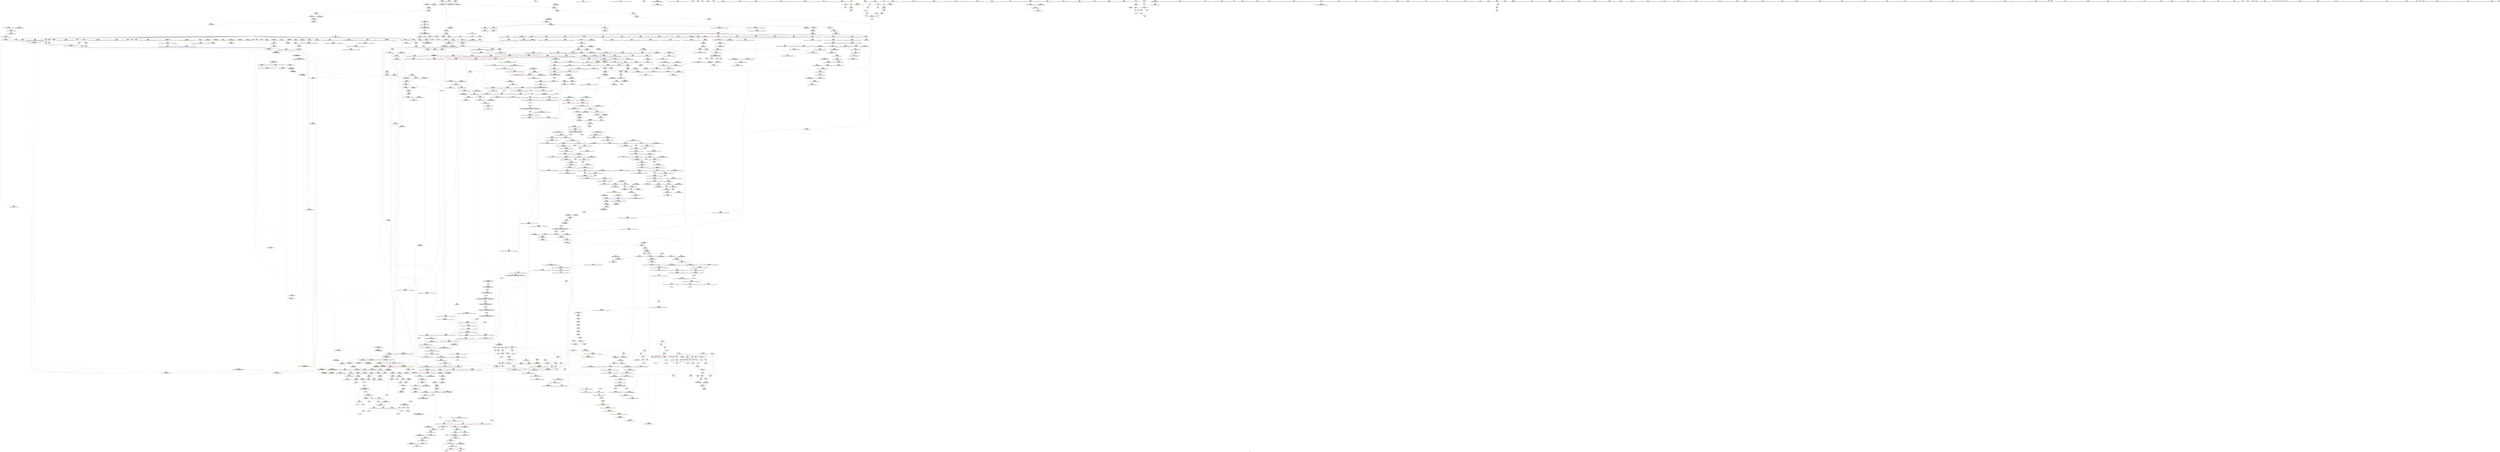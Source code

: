 digraph "SVFG" {
	label="SVFG";

	Node0x563065723820 [shape=record,color=grey,label="{NodeID: 0\nNullPtr|{|<s35>104}}"];
	Node0x563065723820 -> Node0x5630659966e0[style=solid];
	Node0x563065723820 -> Node0x5630659967e0[style=solid];
	Node0x563065723820 -> Node0x5630659968b0[style=solid];
	Node0x563065723820 -> Node0x563065996980[style=solid];
	Node0x563065723820 -> Node0x563065996a50[style=solid];
	Node0x563065723820 -> Node0x563065996b20[style=solid];
	Node0x563065723820 -> Node0x563065996bf0[style=solid];
	Node0x563065723820 -> Node0x563065996cc0[style=solid];
	Node0x563065723820 -> Node0x563065996d90[style=solid];
	Node0x563065723820 -> Node0x563065996e60[style=solid];
	Node0x563065723820 -> Node0x563065996f30[style=solid];
	Node0x563065723820 -> Node0x563065997000[style=solid];
	Node0x563065723820 -> Node0x5630659970d0[style=solid];
	Node0x563065723820 -> Node0x5630659971a0[style=solid];
	Node0x563065723820 -> Node0x563065997270[style=solid];
	Node0x563065723820 -> Node0x563065997340[style=solid];
	Node0x563065723820 -> Node0x563065997410[style=solid];
	Node0x563065723820 -> Node0x5630659974e0[style=solid];
	Node0x563065723820 -> Node0x5630659975b0[style=solid];
	Node0x563065723820 -> Node0x563065997680[style=solid];
	Node0x563065723820 -> Node0x563065997750[style=solid];
	Node0x563065723820 -> Node0x563065997820[style=solid];
	Node0x563065723820 -> Node0x5630659978f0[style=solid];
	Node0x563065723820 -> Node0x5630659979c0[style=solid];
	Node0x563065723820 -> Node0x563065997a90[style=solid];
	Node0x563065723820 -> Node0x563065997b60[style=solid];
	Node0x563065723820 -> Node0x563065997c30[style=solid];
	Node0x563065723820 -> Node0x5630659b3780[style=solid];
	Node0x563065723820 -> Node0x56306599dc40[style=solid];
	Node0x563065723820 -> Node0x56306599dd10[style=solid];
	Node0x563065723820 -> Node0x56306599dde0[style=solid];
	Node0x563065723820 -> Node0x56306599fbf0[style=solid];
	Node0x563065723820 -> Node0x5630659dcd20[style=solid];
	Node0x563065723820 -> Node0x5630659e02c0[style=solid];
	Node0x563065723820 -> Node0x5630659e11c0[style=solid];
	Node0x563065723820:s35 -> Node0x563065ab94e0[style=solid,color=red];
	Node0x56306599d280 [shape=record,color=blue,label="{NodeID: 775\n287\<--286\nthis.addr\<--this\n_ZNSt6vectorIiSaIiEEC2Ev\n}"];
	Node0x56306599d280 -> Node0x5630659aa580[style=dashed];
	Node0x563065993dc0 [shape=record,color=purple,label="{NodeID: 443\n544\<--526\n_M_impl5\<--this1\n_ZNSt12_Vector_baseIiSaIiEED2Ev\n|{<s0>48}}"];
	Node0x563065993dc0:s0 -> Node0x563065ab5860[style=solid,color=red];
	Node0x563065987aa0 [shape=record,color=green,label="{NodeID: 111\n628\<--629\n__p.addr\<--__p.addr_field_insensitive\n_ZNSt16allocator_traitsISaIiEE10deallocateERS0_Pim\n}"];
	Node0x563065987aa0 -> Node0x5630659ac2c0[style=solid];
	Node0x563065987aa0 -> Node0x56306599ed50[style=solid];
	Node0x563065a57670 [shape=record,color=yellow,style=double,label="{NodeID: 1993\n38V_3 = CSCHI(MR_38V_2)\npts\{1271 \}\nCS[]|{<s0>70}}"];
	Node0x563065a57670:s0 -> Node0x5630659b4b10[style=dashed,color=red];
	Node0x5630659be650 [shape=record,color=blue,label="{NodeID: 886\n1351\<--1336\ncoerce.dive\<--__first.coerce\n_ZSt18uninitialized_copyISt13move_iteratorIPiES1_ET0_T_S4_S3_\n}"];
	Node0x5630659be650 -> Node0x5630659b2e00[style=dashed];
	Node0x5630659a97b0 [shape=record,color=red,label="{NodeID: 554\n188\<--100\n\<--money\nmain\n}"];
	Node0x5630659a97b0 -> Node0x5630659dec40[style=solid];
	Node0x56306598c300 [shape=record,color=green,label="{NodeID: 222\n1386\<--1387\n__result.addr\<--__result.addr_field_insensitive\n_ZNSt20__uninitialized_copyILb1EE13__uninit_copyISt13move_iteratorIPiES3_EET0_T_S6_S5_\n}"];
	Node0x56306598c300 -> Node0x5630659b1670[style=solid];
	Node0x56306598c300 -> Node0x5630659becd0[style=solid];
	Node0x563065ab3530 [shape=record,color=black,label="{NodeID: 2104\n360 = PHI(84, 84, 96, 94, )\n0th arg _ZNSt6vectorIiSaIiEEixEm }"];
	Node0x563065ab3530 -> Node0x56306599d690[style=solid];
	Node0x5630659af1e0 [shape=record,color=red,label="{NodeID: 665\n1016\<--1015\n\<--call1\n_ZN9__gnu_cxxmiIPiSt6vectorIiSaIiEEEENS_17__normal_iteratorIT_T0_E15difference_typeERKS8_SB_\n}"];
	Node0x5630659af1e0 -> Node0x56306599b060[style=solid];
	Node0x563065a1e6f0 [shape=record,color=black,label="{NodeID: 1440\nMR_44V_5 = PHI(MR_44V_6, MR_44V_4, )\npts\{970000 \}\n|{|<s2>17|<s3>20|<s4>27}}"];
	Node0x563065a1e6f0 -> Node0x563065a163d0[style=dashed];
	Node0x563065a1e6f0 -> Node0x563065a286f0[style=dashed];
	Node0x563065a1e6f0:s2 -> Node0x563065a2cc90[style=dashed,color=red];
	Node0x563065a1e6f0:s3 -> Node0x5630659b5510[style=dashed,color=red];
	Node0x563065a1e6f0:s4 -> Node0x5630659b6790[style=dashed,color=red];
	Node0x56306599a360 [shape=record,color=black,label="{NodeID: 333\n858\<--735\n\<--this1\n_ZNSt6vectorIiSaIiEE17_M_realloc_insertIJRKiEEEvN9__gnu_cxx17__normal_iteratorIPiS1_EEDpOT_\n}"];
	Node0x56306599a360 -> Node0x563065994c60[style=solid];
	Node0x56306599a360 -> Node0x5630659a4cf0[style=solid];
	Node0x563065948120 [shape=record,color=green,label="{NodeID: 1\n7\<--1\n__dso_handle\<--dummyObj\nGlob }"];
	Node0x56306599d350 [shape=record,color=blue,label="{NodeID: 776\n309\<--307\nthis.addr\<--this\n_ZNSt6vectorIiSaIiEE9push_backERKi\n}"];
	Node0x56306599d350 -> Node0x5630659aa650[style=dashed];
	Node0x563065993e90 [shape=record,color=purple,label="{NodeID: 444\n554\<--526\n_M_impl6\<--this1\n_ZNSt12_Vector_baseIiSaIiEED2Ev\n|{<s0>49}}"];
	Node0x563065993e90:s0 -> Node0x563065ab5860[style=solid,color=red];
	Node0x563065987b70 [shape=record,color=green,label="{NodeID: 112\n630\<--631\n__n.addr\<--__n.addr_field_insensitive\n_ZNSt16allocator_traitsISaIiEE10deallocateERS0_Pim\n}"];
	Node0x563065987b70 -> Node0x5630659ac390[style=solid];
	Node0x563065987b70 -> Node0x56306599ee20[style=solid];
	Node0x563065a577d0 [shape=record,color=yellow,style=double,label="{NodeID: 1994\n38V_4 = CSCHI(MR_38V_3)\npts\{1271 \}\nCS[]|{<s0>35}}"];
	Node0x563065a577d0:s0 -> Node0x563065a11aa0[style=dashed,color=blue];
	Node0x5630659be720 [shape=record,color=blue,label="{NodeID: 887\n1353\<--1337\ncoerce.dive1\<--__last.coerce\n_ZSt18uninitialized_copyISt13move_iteratorIPiES1_ET0_T_S4_S3_\n}"];
	Node0x5630659be720 -> Node0x5630659b2ed0[style=dashed];
	Node0x5630659a9880 [shape=record,color=red,label="{NodeID: 555\n160\<--102\n\<--next\nmain\n}"];
	Node0x5630659a9880 -> Node0x5630659e0ec0[style=solid];
	Node0x56306598c3d0 [shape=record,color=green,label="{NodeID: 223\n1388\<--1389\nagg.tmp\<--agg.tmp_field_insensitive\n_ZNSt20__uninitialized_copyILb1EE13__uninit_copyISt13move_iteratorIPiES3_EET0_T_S6_S5_\n}"];
	Node0x56306598c3d0 -> Node0x563065991080[style=solid];
	Node0x56306598c3d0 -> Node0x5630659a7250[style=solid];
	Node0x563065ab38e0 [shape=record,color=black,label="{NodeID: 2105\n361 = PHI(170, 185, 223, 231, )\n1st arg _ZNSt6vectorIiSaIiEEixEm }"];
	Node0x563065ab38e0 -> Node0x56306599d760[style=solid];
	Node0x5630659af2b0 [shape=record,color=red,label="{NodeID: 666\n1029\<--1026\nthis1\<--this.addr\n_ZNSt6vectorIiSaIiEE5beginEv\n}"];
	Node0x5630659af2b0 -> Node0x56306599b200[style=solid];
	Node0x563065a1ebf0 [shape=record,color=black,label="{NodeID: 1441\nMR_48V_5 = PHI(MR_48V_6, MR_48V_4, )\npts\{950001 950002 \}\n|{|<s2>16|<s3>16|<s4>28|<s5>28}}"];
	Node0x563065a1ebf0 -> Node0x563065a168d0[style=dashed];
	Node0x563065a1ebf0 -> Node0x563065a290f0[style=dashed];
	Node0x563065a1ebf0:s2 -> Node0x563065a2cdd0[style=dashed,color=red];
	Node0x563065a1ebf0:s3 -> Node0x563065a2cf10[style=dashed,color=red];
	Node0x563065a1ebf0:s4 -> Node0x5630659b68d0[style=dashed,color=red];
	Node0x563065a1ebf0:s5 -> Node0x5630659b6a10[style=dashed,color=red];
	Node0x56306599a430 [shape=record,color=black,label="{NodeID: 334\n862\<--735\n\<--this1\n_ZNSt6vectorIiSaIiEE17_M_realloc_insertIJRKiEEEvN9__gnu_cxx17__normal_iteratorIPiS1_EEDpOT_\n}"];
	Node0x56306599a430 -> Node0x5630659a4dc0[style=solid];
	Node0x56306599a430 -> Node0x5630659a4e90[style=solid];
	Node0x563065983a00 [shape=record,color=green,label="{NodeID: 2\n9\<--1\n\<--dummyObj\nCan only get source location for instruction, argument, global var or function.}"];
	Node0x56306599d420 [shape=record,color=blue,label="{NodeID: 777\n311\<--308\n__x.addr\<--__x\n_ZNSt6vectorIiSaIiEE9push_backERKi\n}"];
	Node0x56306599d420 -> Node0x5630659aa720[style=dashed];
	Node0x56306599d420 -> Node0x5630659aa7f0[style=dashed];
	Node0x5630659b5510 [shape=record,color=yellow,style=double,label="{NodeID: 1552\n65V_1 = ENCHI(MR_65V_0)\npts\{850000 950000 970000 \}\nFun[_ZNSt6vectorIiSaIiEEixEm]}"];
	Node0x5630659b5510 -> Node0x5630659aae70[style=dashed];
	Node0x563065993f60 [shape=record,color=purple,label="{NodeID: 445\n602\<--598\n_M_impl\<--this1\n_ZNSt12_Vector_baseIiSaIiEE13_M_deallocateEPim\n}"];
	Node0x563065993f60 -> Node0x563065999320[style=solid];
	Node0x563065987c40 [shape=record,color=green,label="{NodeID: 113\n640\<--641\n_ZN9__gnu_cxx13new_allocatorIiE10deallocateEPim\<--_ZN9__gnu_cxx13new_allocatorIiE10deallocateEPim_field_insensitive\n}"];
	Node0x563065a57930 [shape=record,color=yellow,style=double,label="{NodeID: 1995\n238V_2 = CSCHI(MR_238V_1)\npts\{10250000 \}\nCS[]}"];
	Node0x563065a57930 -> Node0x5630659af380[style=dashed];
	Node0x5630659be7f0 [shape=record,color=blue,label="{NodeID: 888\n1343\<--1338\n__result.addr\<--__result\n_ZSt18uninitialized_copyISt13move_iteratorIPiES1_ET0_T_S4_S3_\n}"];
	Node0x5630659be7f0 -> Node0x5630659b1400[style=dashed];
	Node0x5630659a9950 [shape=record,color=red,label="{NodeID: 556\n166\<--102\n\<--next\nmain\n}"];
	Node0x5630659a9950 -> Node0x5630659df3c0[style=solid];
	Node0x56306598c4a0 [shape=record,color=green,label="{NodeID: 224\n1390\<--1391\nagg.tmp2\<--agg.tmp2_field_insensitive\n_ZNSt20__uninitialized_copyILb1EE13__uninit_copyISt13move_iteratorIPiES3_EET0_T_S6_S5_\n}"];
	Node0x56306598c4a0 -> Node0x563065991150[style=solid];
	Node0x56306598c4a0 -> Node0x5630659a7320[style=solid];
	Node0x563065ab3ae0 [shape=record,color=black,label="{NodeID: 2106\n1519 = PHI(1504, )\n0th arg _ZNSt11__copy_moveILb1ELb1ESt26random_access_iterator_tagE8__copy_mIiEEPT_PKS3_S6_S4_ }"];
	Node0x563065ab3ae0 -> Node0x5630659bfaa0[style=solid];
	Node0x5630659af380 [shape=record,color=red,label="{NodeID: 667\n1035\<--1034\n\<--coerce.dive\n_ZNSt6vectorIiSaIiEE5beginEv\n}"];
	Node0x5630659af380 -> Node0x56306599b2d0[style=solid];
	Node0x563065a1f0f0 [shape=record,color=black,label="{NodeID: 1442\nMR_50V_5 = PHI(MR_50V_6, MR_50V_4, )\npts\{970001 970002 \}\n|{|<s2>17|<s3>17|<s4>27|<s5>27}}"];
	Node0x563065a1f0f0 -> Node0x563065a16dd0[style=dashed];
	Node0x563065a1f0f0 -> Node0x563065a295f0[style=dashed];
	Node0x563065a1f0f0:s2 -> Node0x563065a2cdd0[style=dashed,color=red];
	Node0x563065a1f0f0:s3 -> Node0x563065a2cf10[style=dashed,color=red];
	Node0x563065a1f0f0:s4 -> Node0x5630659b68d0[style=dashed,color=red];
	Node0x563065a1f0f0:s5 -> Node0x5630659b6a10[style=dashed,color=red];
	Node0x56306599a500 [shape=record,color=black,label="{NodeID: 335\n872\<--735\n\<--this1\n_ZNSt6vectorIiSaIiEE17_M_realloc_insertIJRKiEEEvN9__gnu_cxx17__normal_iteratorIPiS1_EEDpOT_\n}"];
	Node0x56306599a500 -> Node0x5630659a4f60[style=solid];
	Node0x56306599a500 -> Node0x5630659a5030[style=solid];
	Node0x563065983d40 [shape=record,color=green,label="{NodeID: 3\n13\<--1\n_ZSt3cin\<--dummyObj\nGlob }"];
	Node0x56306599d4f0 [shape=record,color=blue,label="{NodeID: 778\n341\<--343\n_M_finish7\<--incdec.ptr\n_ZNSt6vectorIiSaIiEE9push_backERKi\n}"];
	Node0x56306599d4f0 -> Node0x563065a121e0[style=dashed];
	Node0x563065994030 [shape=record,color=purple,label="{NodeID: 446\n731\<--711\ncoerce.dive\<--__position\n_ZNSt6vectorIiSaIiEE17_M_realloc_insertIJRKiEEEvN9__gnu_cxx17__normal_iteratorIPiS1_EEDpOT_\n}"];
	Node0x563065994030 -> Node0x56306599f570[style=solid];
	Node0x56306598c970 [shape=record,color=green,label="{NodeID: 114\n647\<--648\nthis.addr\<--this.addr_field_insensitive\n_ZN9__gnu_cxx13new_allocatorIiE10deallocateEPim\n}"];
	Node0x56306598c970 -> Node0x5630659ac460[style=solid];
	Node0x56306598c970 -> Node0x56306599eef0[style=solid];
	Node0x563065a57a90 [shape=record,color=yellow,style=double,label="{NodeID: 1996\n38V_2 = CSCHI(MR_38V_1)\npts\{1271 \}\nCS[]|{<s0>67|<s1>70}}"];
	Node0x563065a57a90:s0 -> Node0x563065a57670[style=dashed,color=blue];
	Node0x563065a57a90:s1 -> Node0x563065a577d0[style=dashed,color=blue];
	Node0x5630659be8c0 [shape=record,color=blue,label="{NodeID: 889\n1345\<--1357\n__assignable\<--\n_ZSt18uninitialized_copyISt13move_iteratorIPiES1_ET0_T_S4_S3_\n}"];
	Node0x5630659bad60 [shape=record,color=yellow,style=double,label="{NodeID: 1664\n114V_1 = ENCHI(MR_114V_0)\npts\{850000 850001 950000 950001 970000 970001 \}\nFun[_ZNSt6vectorIiSaIiEE3endEv]|{<s0>82}}"];
	Node0x5630659bad60:s0 -> Node0x563065a19ff0[style=dashed,color=red];
	Node0x5630659a9a20 [shape=record,color=red,label="{NodeID: 557\n181\<--102\n\<--next\nmain\n}"];
	Node0x5630659a9a20 -> Node0x5630659df9c0[style=solid];
	Node0x56306598c570 [shape=record,color=green,label="{NodeID: 225\n1409\<--1410\n_ZSt4copyISt13move_iteratorIPiES1_ET0_T_S4_S3_\<--_ZSt4copyISt13move_iteratorIPiES1_ET0_T_S4_S3__field_insensitive\n}"];
	Node0x563065ab3bf0 [shape=record,color=black,label="{NodeID: 2107\n1520 = PHI(1505, )\n1st arg _ZNSt11__copy_moveILb1ELb1ESt26random_access_iterator_tagE8__copy_mIiEEPT_PKS3_S6_S4_ }"];
	Node0x563065ab3bf0 -> Node0x5630659bfb70[style=solid];
	Node0x5630659af450 [shape=record,color=red,label="{NodeID: 668\n1046\<--1040\nthis1\<--this.addr\n_ZNSt12_Vector_baseIiSaIiEE11_M_allocateEm\n}"];
	Node0x5630659af450 -> Node0x5630659a5920[style=solid];
	Node0x56306599a5d0 [shape=record,color=black,label="{NodeID: 336\n877\<--735\n\<--this1\n_ZNSt6vectorIiSaIiEE17_M_realloc_insertIJRKiEEEvN9__gnu_cxx17__normal_iteratorIPiS1_EEDpOT_\n}"];
	Node0x56306599a5d0 -> Node0x5630659a5100[style=solid];
	Node0x56306599a5d0 -> Node0x5630659a51d0[style=solid];
	Node0x563065983e00 [shape=record,color=green,label="{NodeID: 4\n14\<--1\n_ZSt4cout\<--dummyObj\nGlob }"];
	Node0x56306599d5c0 [shape=record,color=blue,label="{NodeID: 779\n349\<--346\ncoerce.dive\<--call\n_ZNSt6vectorIiSaIiEE9push_backERKi\n}"];
	Node0x56306599d5c0 -> Node0x5630659aac00[style=dashed];
	Node0x56306599d5c0 -> Node0x563065a11b90[style=dashed];
	Node0x563065994100 [shape=record,color=purple,label="{NodeID: 447\n745\<--721\ncoerce.dive3\<--ref.tmp\n_ZNSt6vectorIiSaIiEE17_M_realloc_insertIJRKiEEEvN9__gnu_cxx17__normal_iteratorIPiS1_EEDpOT_\n}"];
	Node0x563065994100 -> Node0x56306599f8b0[style=solid];
	Node0x56306598ca00 [shape=record,color=green,label="{NodeID: 115\n649\<--650\n__p.addr\<--__p.addr_field_insensitive\n_ZN9__gnu_cxx13new_allocatorIiE10deallocateEPim\n}"];
	Node0x56306598ca00 -> Node0x5630659ac530[style=solid];
	Node0x56306598ca00 -> Node0x56306599efc0[style=solid];
	Node0x563065a57bf0 [shape=record,color=yellow,style=double,label="{NodeID: 1997\n38V_2 = CSCHI(MR_38V_1)\npts\{1271 \}\nCS[]|{<s0>99}}"];
	Node0x563065a57bf0:s0 -> Node0x563065a57a90[style=dashed,color=blue];
	Node0x5630659be990 [shape=record,color=blue, style = dotted,label="{NodeID: 890\n1618\<--1620\noffset_0\<--dummyVal\n_ZSt18uninitialized_copyISt13move_iteratorIPiES1_ET0_T_S4_S3_\n}"];
	Node0x5630659be990 -> Node0x5630659b14d0[style=dashed];
	Node0x5630659baed0 [shape=record,color=yellow,style=double,label="{NodeID: 1665\n208V_1 = ENCHI(MR_208V_0)\npts\{9030000 \}\nFun[_ZNSt6vectorIiSaIiEE3endEv]|{<s0>82}}"];
	Node0x5630659baed0:s0 -> Node0x5630659bdbc0[style=dashed,color=red];
	Node0x5630659a9af0 [shape=record,color=red,label="{NodeID: 558\n192\<--102\n\<--next\nmain\n}"];
	Node0x5630659a9af0 -> Node0x5630659dedc0[style=solid];
	Node0x56306598c670 [shape=record,color=green,label="{NodeID: 226\n1416\<--1417\n__first\<--__first_field_insensitive\n_ZSt4copyISt13move_iteratorIPiES1_ET0_T_S4_S3_\n}"];
	Node0x56306598c670 -> Node0x5630659912f0[style=solid];
	Node0x56306598c670 -> Node0x5630659a7730[style=solid];
	Node0x563065ab3d00 [shape=record,color=black,label="{NodeID: 2108\n1521 = PHI(1506, )\n2nd arg _ZNSt11__copy_moveILb1ELb1ESt26random_access_iterator_tagE8__copy_mIiEEPT_PKS3_S6_S4_ }"];
	Node0x563065ab3d00 -> Node0x5630659bfc40[style=solid];
	Node0x5630659af520 [shape=record,color=red,label="{NodeID: 669\n1047\<--1042\n\<--__n.addr\n_ZNSt12_Vector_baseIiSaIiEE11_M_allocateEm\n}"];
	Node0x5630659af520 -> Node0x5630659e14c0[style=solid];
	Node0x56306599a6a0 [shape=record,color=black,label="{NodeID: 337\n884\<--735\n\<--this1\n_ZNSt6vectorIiSaIiEE17_M_realloc_insertIJRKiEEEvN9__gnu_cxx17__normal_iteratorIPiS1_EEDpOT_\n}"];
	Node0x56306599a6a0 -> Node0x5630659a52a0[style=solid];
	Node0x56306599a6a0 -> Node0x5630659a5370[style=solid];
	Node0x563065983ec0 [shape=record,color=green,label="{NodeID: 5\n15\<--1\n.str\<--dummyObj\nGlob }"];
	Node0x56306599d690 [shape=record,color=blue,label="{NodeID: 780\n362\<--360\nthis.addr\<--this\n_ZNSt6vectorIiSaIiEEixEm\n}"];
	Node0x56306599d690 -> Node0x5630659aacd0[style=dashed];
	Node0x5630659941d0 [shape=record,color=purple,label="{NodeID: 448\n760\<--759\n_M_impl\<--\n_ZNSt6vectorIiSaIiEE17_M_realloc_insertIJRKiEEEvN9__gnu_cxx17__normal_iteratorIPiS1_EEDpOT_\n}"];
	Node0x5630659941d0 -> Node0x56306599a770[style=solid];
	Node0x56306598cad0 [shape=record,color=green,label="{NodeID: 116\n651\<--652\n.addr\<--.addr_field_insensitive\n_ZN9__gnu_cxx13new_allocatorIiE10deallocateEPim\n}"];
	Node0x56306598cad0 -> Node0x56306599f090[style=solid];
	Node0x563065a57d50 [shape=record,color=yellow,style=double,label="{NodeID: 1998\n291V_2 = CSCHI(MR_291V_1)\npts\{13240000 \}\nCS[]}"];
	Node0x563065a57d50 -> Node0x5630659b1330[style=dashed];
	Node0x5630659bea60 [shape=record,color=blue, style = dotted,label="{NodeID: 891\n1621\<--1623\noffset_0\<--dummyVal\n_ZSt18uninitialized_copyISt13move_iteratorIPiES1_ET0_T_S4_S3_\n}"];
	Node0x5630659bea60 -> Node0x5630659b15a0[style=dashed];
	Node0x5630659a9bc0 [shape=record,color=red,label="{NodeID: 559\n227\<--104\n\<--sum\nmain\n}"];
	Node0x5630659a9bc0 -> Node0x5630659dfb40[style=solid];
	Node0x56306598c740 [shape=record,color=green,label="{NodeID: 227\n1418\<--1419\n__last\<--__last_field_insensitive\n_ZSt4copyISt13move_iteratorIPiES1_ET0_T_S4_S3_\n}"];
	Node0x56306598c740 -> Node0x5630659913c0[style=solid];
	Node0x56306598c740 -> Node0x5630659a7800[style=solid];
	Node0x563065ab3e10 [shape=record,color=black,label="{NodeID: 2109\n490 = PHI(403, 828, 845, )\n0th arg _ZSt8_DestroyIPiiEvT_S1_RSaIT0_E }"];
	Node0x563065ab3e10 -> Node0x56306599e050[style=solid];
	Node0x5630659af5f0 [shape=record,color=red,label="{NodeID: 670\n1052\<--1042\n\<--__n.addr\n_ZNSt12_Vector_baseIiSaIiEE11_M_allocateEm\n|{<s0>96}}"];
	Node0x5630659af5f0:s0 -> Node0x563065ab83a0[style=solid,color=red];
	Node0x56306599a770 [shape=record,color=black,label="{NodeID: 338\n761\<--760\n\<--_M_impl\n_ZNSt6vectorIiSaIiEE17_M_realloc_insertIJRKiEEEvN9__gnu_cxx17__normal_iteratorIPiS1_EEDpOT_\n|{<s0>64}}"];
	Node0x56306599a770:s0 -> Node0x563065ab5e70[style=solid,color=red];
	Node0x5630659847a0 [shape=record,color=green,label="{NodeID: 6\n17\<--1\n.str.3\<--dummyObj\nGlob }"];
	Node0x56306599d760 [shape=record,color=blue,label="{NodeID: 781\n364\<--361\n__n.addr\<--__n\n_ZNSt6vectorIiSaIiEEixEm\n}"];
	Node0x56306599d760 -> Node0x5630659aada0[style=dashed];
	Node0x5630659942a0 [shape=record,color=purple,label="{NodeID: 449\n770\<--769\n_M_impl7\<--\n_ZNSt6vectorIiSaIiEE17_M_realloc_insertIJRKiEEEvN9__gnu_cxx17__normal_iteratorIPiS1_EEDpOT_\n}"];
	Node0x56306598cba0 [shape=record,color=green,label="{NodeID: 117\n660\<--661\n_ZdlPv\<--_ZdlPv_field_insensitive\n}"];
	Node0x563065a57eb0 [shape=record,color=yellow,style=double,label="{NodeID: 1999\n38V_2 = CSCHI(MR_38V_1)\npts\{1271 \}\nCS[]|{<s0>110}}"];
	Node0x563065a57eb0:s0 -> Node0x563065a57bf0[style=dashed,color=blue];
	Node0x5630659beb30 [shape=record,color=blue,label="{NodeID: 892\n1392\<--1379\ncoerce.dive\<--__first.coerce\n_ZNSt20__uninitialized_copyILb1EE13__uninit_copyISt13move_iteratorIPiES3_EET0_T_S6_S5_\n}"];
	Node0x5630659beb30 -> Node0x5630659b2fa0[style=dashed];
	Node0x5630659a9c90 [shape=record,color=red,label="{NodeID: 560\n256\<--104\n\<--sum\nmain\n}"];
	Node0x56306598c810 [shape=record,color=green,label="{NodeID: 228\n1420\<--1421\n__result.addr\<--__result.addr_field_insensitive\n_ZSt4copyISt13move_iteratorIPiES1_ET0_T_S4_S3_\n}"];
	Node0x56306598c810 -> Node0x5630659b18e0[style=solid];
	Node0x56306598c810 -> Node0x5630659bf0e0[style=solid];
	Node0x563065ab3fd0 [shape=record,color=black,label="{NodeID: 2110\n491 = PHI(407, 829, 849, )\n1st arg _ZSt8_DestroyIPiiEvT_S1_RSaIT0_E }"];
	Node0x563065ab3fd0 -> Node0x56306599e120[style=solid];
	Node0x5630659af6c0 [shape=record,color=red,label="{NodeID: 671\n1081\<--1065\n\<--__first.addr\n_ZSt34__uninitialized_move_if_noexcept_aIPiS0_SaIiEET0_T_S3_S2_RT1_\n|{<s0>97}}"];
	Node0x5630659af6c0:s0 -> Node0x563065ab4620[style=solid,color=red];
	Node0x563065a204f0 [shape=record,color=black,label="{NodeID: 1446\nMR_38V_3 = PHI(MR_38V_2, MR_38V_1, )\npts\{1271 \}\n|{<s0>129}}"];
	Node0x563065a204f0:s0 -> Node0x563065a58430[style=dashed,color=blue];
	Node0x56306599a840 [shape=record,color=black,label="{NodeID: 339\n812\<--811\n\<--_M_impl17\n_ZNSt6vectorIiSaIiEE17_M_realloc_insertIJRKiEEEvN9__gnu_cxx17__normal_iteratorIPiS1_EEDpOT_\n|{<s0>72}}"];
	Node0x56306599a840:s0 -> Node0x563065aab820[style=solid,color=red];
	Node0x563065984830 [shape=record,color=green,label="{NodeID: 7\n19\<--1\n.str.4\<--dummyObj\nGlob }"];
	Node0x56306599d830 [shape=record,color=blue,label="{NodeID: 782\n392\<--391\nthis.addr\<--this\n_ZNSt6vectorIiSaIiEED2Ev\n}"];
	Node0x56306599d830 -> Node0x5630659aaf40[style=dashed];
	Node0x563065994370 [shape=record,color=purple,label="{NodeID: 450\n771\<--769\n_M_start\<--\n_ZNSt6vectorIiSaIiEE17_M_realloc_insertIJRKiEEEvN9__gnu_cxx17__normal_iteratorIPiS1_EEDpOT_\n}"];
	Node0x563065994370 -> Node0x5630659adcc0[style=solid];
	Node0x56306598cca0 [shape=record,color=green,label="{NodeID: 118\n667\<--668\nthis.addr\<--this.addr_field_insensitive\n_ZNSaIiED2Ev\n}"];
	Node0x56306598cca0 -> Node0x5630659ac600[style=solid];
	Node0x56306598cca0 -> Node0x56306599f160[style=solid];
	Node0x563065a58010 [shape=record,color=yellow,style=double,label="{NodeID: 2000\n38V_2 = CSCHI(MR_38V_1)\npts\{1271 \}\nCS[]|{<s0>114}}"];
	Node0x563065a58010:s0 -> Node0x563065a57eb0[style=dashed,color=blue];
	Node0x5630659bec00 [shape=record,color=blue,label="{NodeID: 893\n1394\<--1380\ncoerce.dive1\<--__last.coerce\n_ZNSt20__uninitialized_copyILb1EE13__uninit_copyISt13move_iteratorIPiES3_EET0_T_S6_S5_\n}"];
	Node0x5630659bec00 -> Node0x5630659b3070[style=dashed];
	Node0x5630659bb1d0 [shape=record,color=yellow,style=double,label="{NodeID: 1668\n38V_1 = ENCHI(MR_38V_0)\npts\{1271 \}\nFun[_ZSt4copyISt13move_iteratorIPiES1_ET0_T_S4_S3_]|{<s0>122}}"];
	Node0x5630659bb1d0:s0 -> Node0x563065a1a620[style=dashed,color=red];
	Node0x5630659a9d60 [shape=record,color=red,label="{NodeID: 561\n222\<--106\n\<--current\nmain\n}"];
	Node0x5630659a9d60 -> Node0x563065997fa0[style=solid];
	Node0x56306598c8e0 [shape=record,color=green,label="{NodeID: 229\n1422\<--1423\nagg.tmp\<--agg.tmp_field_insensitive\n_ZSt4copyISt13move_iteratorIPiES1_ET0_T_S4_S3_\n}"];
	Node0x56306598c8e0 -> Node0x563065991490[style=solid];
	Node0x56306598c8e0 -> Node0x5630659a78d0[style=solid];
	Node0x563065ab4190 [shape=record,color=black,label="{NodeID: 2111\n492 = PHI(409, 831, 851, )\n2nd arg _ZSt8_DestroyIPiiEvT_S1_RSaIT0_E }"];
	Node0x563065ab4190 -> Node0x56306599e1f0[style=solid];
	Node0x5630659af790 [shape=record,color=red,label="{NodeID: 672\n1087\<--1067\n\<--__last.addr\n_ZSt34__uninitialized_move_if_noexcept_aIPiS0_SaIiEET0_T_S3_S2_RT1_\n|{<s0>98}}"];
	Node0x5630659af790:s0 -> Node0x563065ab4620[style=solid,color=red];
	Node0x56306599a910 [shape=record,color=black,label="{NodeID: 340\n866\<--861\nsub.ptr.lhs.cast\<--\n_ZNSt6vectorIiSaIiEE17_M_realloc_insertIJRKiEEEvN9__gnu_cxx17__normal_iteratorIPiS1_EEDpOT_\n}"];
	Node0x56306599a910 -> Node0x5630659ddd40[style=solid];
	Node0x5630659848c0 [shape=record,color=green,label="{NodeID: 8\n22\<--1\n\<--dummyObj\nCan only get source location for instruction, argument, global var or function.}"];
	Node0x56306599d900 [shape=record,color=blue,label="{NodeID: 783\n394\<--421\nexn.slot\<--\n_ZNSt6vectorIiSaIiEED2Ev\n}"];
	Node0x56306599d900 -> Node0x5630659ab010[style=dashed];
	Node0x563065994440 [shape=record,color=purple,label="{NodeID: 451\n785\<--784\nincdec.ptr\<--\n_ZNSt6vectorIiSaIiEE17_M_realloc_insertIJRKiEEEvN9__gnu_cxx17__normal_iteratorIPiS1_EEDpOT_\n}"];
	Node0x563065994440 -> Node0x56306599fd90[style=solid];
	Node0x56306598cd70 [shape=record,color=green,label="{NodeID: 119\n673\<--674\n_ZN9__gnu_cxx13new_allocatorIiED2Ev\<--_ZN9__gnu_cxx13new_allocatorIiED2Ev_field_insensitive\n}"];
	Node0x563065a58170 [shape=record,color=yellow,style=double,label="{NodeID: 2001\n38V_2 = CSCHI(MR_38V_1)\npts\{1271 \}\nCS[]|{<s0>117}}"];
	Node0x563065a58170:s0 -> Node0x563065a58010[style=dashed,color=blue];
	Node0x5630659becd0 [shape=record,color=blue,label="{NodeID: 894\n1386\<--1381\n__result.addr\<--__result\n_ZNSt20__uninitialized_copyILb1EE13__uninit_copyISt13move_iteratorIPiES3_EET0_T_S6_S5_\n}"];
	Node0x5630659becd0 -> Node0x5630659b1670[style=dashed];
	Node0x5630659a9e30 [shape=record,color=red,label="{NodeID: 562\n230\<--106\n\<--current\nmain\n}"];
	Node0x5630659a9e30 -> Node0x563065998140[style=solid];
	Node0x563065994da0 [shape=record,color=green,label="{NodeID: 230\n1424\<--1425\nagg.tmp3\<--agg.tmp3_field_insensitive\n_ZSt4copyISt13move_iteratorIPiES1_ET0_T_S4_S3_\n}"];
	Node0x563065994da0 -> Node0x563065991560[style=solid];
	Node0x563065994da0 -> Node0x5630659a79a0[style=solid];
	Node0x563065ab4350 [shape=record,color=black,label="{NodeID: 2112\n940 = PHI(699, 765, 934, )\n0th arg _ZSt7forwardIRKiEOT_RNSt16remove_referenceIS2_E4typeE }"];
	Node0x563065ab4350 -> Node0x5630659a08f0[style=solid];
	Node0x5630659af860 [shape=record,color=red,label="{NodeID: 673\n1091\<--1069\n\<--__result.addr\n_ZSt34__uninitialized_move_if_noexcept_aIPiS0_SaIiEET0_T_S3_S2_RT1_\n|{<s0>99}}"];
	Node0x5630659af860:s0 -> Node0x563065ab7420[style=solid,color=red];
	Node0x56306599a9e0 [shape=record,color=black,label="{NodeID: 341\n867\<--865\nsub.ptr.rhs.cast\<--\n_ZNSt6vectorIiSaIiEE17_M_realloc_insertIJRKiEEEvN9__gnu_cxx17__normal_iteratorIPiS1_EEDpOT_\n}"];
	Node0x56306599a9e0 -> Node0x5630659ddd40[style=solid];
	Node0x563065984950 [shape=record,color=green,label="{NodeID: 9\n52\<--1\n\<--dummyObj\nCan only get source location for instruction, argument, global var or function.}"];
	Node0x56306599d9d0 [shape=record,color=blue,label="{NodeID: 784\n396\<--423\nehselector.slot\<--\n_ZNSt6vectorIiSaIiEED2Ev\n}"];
	Node0x563065994510 [shape=record,color=purple,label="{NodeID: 452\n790\<--789\n_M_impl13\<--\n_ZNSt6vectorIiSaIiEE17_M_realloc_insertIJRKiEEEvN9__gnu_cxx17__normal_iteratorIPiS1_EEDpOT_\n}"];
	Node0x56306598ce70 [shape=record,color=green,label="{NodeID: 120\n678\<--679\nthis.addr\<--this.addr_field_insensitive\n_ZN9__gnu_cxx13new_allocatorIiED2Ev\n}"];
	Node0x56306598ce70 -> Node0x5630659ac6d0[style=solid];
	Node0x56306598ce70 -> Node0x56306599f230[style=solid];
	Node0x563065a582d0 [shape=record,color=yellow,style=double,label="{NodeID: 2002\n38V_2 = CSCHI(MR_38V_1)\npts\{1271 \}\nCS[]|{<s0>122}}"];
	Node0x563065a582d0:s0 -> Node0x563065a58170[style=dashed,color=blue];
	Node0x5630659beda0 [shape=record,color=blue, style = dotted,label="{NodeID: 895\n1624\<--1626\noffset_0\<--dummyVal\n_ZNSt20__uninitialized_copyILb1EE13__uninit_copyISt13move_iteratorIPiES3_EET0_T_S6_S5_\n}"];
	Node0x5630659beda0 -> Node0x5630659b1740[style=dashed];
	Node0x5630659a9f00 [shape=record,color=red,label="{NodeID: 563\n234\<--106\n\<--current\nmain\n}"];
	Node0x5630659a9f00 -> Node0x5630659def40[style=solid];
	Node0x563065994e70 [shape=record,color=green,label="{NodeID: 231\n1437\<--1438\n_ZSt12__miter_baseIPiEDTcl12__miter_basecldtfp_4baseEEESt13move_iteratorIT_E\<--_ZSt12__miter_baseIPiEDTcl12__miter_basecldtfp_4baseEEESt13move_iteratorIT_E_field_insensitive\n}"];
	Node0x563065ab4510 [shape=record,color=black,label="{NodeID: 2113\n1188 = PHI(1134, )\n0th arg _ZNSt16allocator_traitsISaIiEE8max_sizeERKS0_ }"];
	Node0x563065ab4510 -> Node0x5630659bd7b0[style=solid];
	Node0x5630659af930 [shape=record,color=red,label="{NodeID: 674\n1092\<--1071\n\<--__alloc.addr\n_ZSt34__uninitialized_move_if_noexcept_aIPiS0_SaIiEET0_T_S3_S2_RT1_\n|{<s0>99}}"];
	Node0x5630659af930:s0 -> Node0x563065ab7560[style=solid,color=red];
	Node0x56306599aab0 [shape=record,color=black,label="{NodeID: 342\n908\<--907\n\<--this1\n_ZNSt6vectorIiSaIiEE3endEv\n}"];
	Node0x56306599aab0 -> Node0x5630659a5510[style=solid];
	Node0x56306599aab0 -> Node0x5630659a55e0[style=solid];
	Node0x563065984a50 [shape=record,color=green,label="{NodeID: 10\n56\<--1\n\<--dummyObj\nCan only get source location for instruction, argument, global var or function.}"];
	Node0x56306599daa0 [shape=record,color=blue,label="{NodeID: 785\n433\<--432\nthis.addr\<--this\n_ZNSt12_Vector_baseIiSaIiEEC2Ev\n}"];
	Node0x56306599daa0 -> Node0x5630659ab280[style=dashed];
	Node0x5630659945e0 [shape=record,color=purple,label="{NodeID: 453\n791\<--789\n_M_finish\<--\n_ZNSt6vectorIiSaIiEE17_M_realloc_insertIJRKiEEEvN9__gnu_cxx17__normal_iteratorIPiS1_EEDpOT_\n}"];
	Node0x5630659945e0 -> Node0x5630659adf30[style=solid];
	Node0x56306598cf40 [shape=record,color=green,label="{NodeID: 121\n687\<--688\n__a.addr\<--__a.addr_field_insensitive\n_ZNSt16allocator_traitsISaIiEE9constructIiJRKiEEEvRS0_PT_DpOT0_\n}"];
	Node0x56306598cf40 -> Node0x5630659ac7a0[style=solid];
	Node0x56306598cf40 -> Node0x56306599f300[style=solid];
	Node0x563065a58430 [shape=record,color=yellow,style=double,label="{NodeID: 2003\n38V_2 = CSCHI(MR_38V_1)\npts\{1271 \}\nCS[]|{<s0>126}}"];
	Node0x563065a58430:s0 -> Node0x563065a582d0[style=dashed,color=blue];
	Node0x5630659bee70 [shape=record,color=blue, style = dotted,label="{NodeID: 896\n1627\<--1629\noffset_0\<--dummyVal\n_ZNSt20__uninitialized_copyILb1EE13__uninit_copyISt13move_iteratorIPiES3_EET0_T_S6_S5_\n}"];
	Node0x5630659bee70 -> Node0x5630659b1810[style=dashed];
	Node0x5630659a9fd0 [shape=record,color=red,label="{NodeID: 564\n238\<--106\n\<--current\nmain\n}"];
	Node0x5630659a9fd0 -> Node0x5630659df0c0[style=solid];
	Node0x563065994f70 [shape=record,color=green,label="{NodeID: 232\n1447\<--1448\n_ZSt14__copy_move_a2ILb1EPiS0_ET1_T0_S2_S1_\<--_ZSt14__copy_move_a2ILb1EPiS0_ET1_T0_S2_S1__field_insensitive\n}"];
	Node0x563065ab4620 [shape=record,color=black,label="{NodeID: 2114\n1322 = PHI(1081, 1087, )\n0th arg _ZSt32__make_move_if_noexcept_iteratorIiSt13move_iteratorIPiEET0_PT_ }"];
	Node0x563065ab4620 -> Node0x5630659be580[style=solid];
	Node0x5630659afa00 [shape=record,color=red,label="{NodeID: 675\n1094\<--1093\n\<--coerce.dive4\n_ZSt34__uninitialized_move_if_noexcept_aIPiS0_SaIiEET0_T_S3_S2_RT1_\n|{<s0>99}}"];
	Node0x5630659afa00:s0 -> Node0x563065ab7200[style=solid,color=red];
	Node0x563065a218f0 [shape=record,color=black,label="{NodeID: 1450\nMR_96V_3 = PHI(MR_96V_4, MR_96V_2, )\npts\{1166 \}\n}"];
	Node0x563065a218f0 -> Node0x5630659b0150[style=dashed];
	Node0x56306599ab80 [shape=record,color=black,label="{NodeID: 343\n900\<--915\n_ZNSt6vectorIiSaIiEE3endEv_ret\<--\n_ZNSt6vectorIiSaIiEE3endEv\n|{<s0>34}}"];
	Node0x56306599ab80:s0 -> Node0x563065ab3070[style=solid,color=blue];
	Node0x563065984b50 [shape=record,color=green,label="{NodeID: 11\n66\<--1\n\<--dummyObj\nCan only get source location for instruction, argument, global var or function.}"];
	Node0x56306599db70 [shape=record,color=blue,label="{NodeID: 786\n456\<--455\nthis.addr\<--this\n_ZNSt12_Vector_baseIiSaIiEE12_Vector_implC2Ev\n}"];
	Node0x56306599db70 -> Node0x5630659ab350[style=dashed];
	Node0x5630659946b0 [shape=record,color=purple,label="{NodeID: 454\n811\<--810\n_M_impl17\<--\n_ZNSt6vectorIiSaIiEE17_M_realloc_insertIJRKiEEEvN9__gnu_cxx17__normal_iteratorIPiS1_EEDpOT_\n}"];
	Node0x5630659946b0 -> Node0x56306599a840[style=solid];
	Node0x56306598d010 [shape=record,color=green,label="{NodeID: 122\n689\<--690\n__p.addr\<--__p.addr_field_insensitive\n_ZNSt16allocator_traitsISaIiEE9constructIiJRKiEEEvRS0_PT_DpOT0_\n}"];
	Node0x56306598d010 -> Node0x5630659ac870[style=solid];
	Node0x56306598d010 -> Node0x56306599f3d0[style=solid];
	Node0x563065a58590 [shape=record,color=yellow,style=double,label="{NodeID: 2004\n2V_2 = CSCHI(MR_2V_1)\npts\{10 \}\nCS[]}"];
	Node0x5630659bef40 [shape=record,color=blue,label="{NodeID: 897\n1426\<--1413\ncoerce.dive\<--__first.coerce\n_ZSt4copyISt13move_iteratorIPiES1_ET0_T_S4_S3_\n}"];
	Node0x5630659bef40 -> Node0x5630659b3140[style=dashed];
	Node0x5630659aa0a0 [shape=record,color=red,label="{NodeID: 565\n218\<--108\n\<--r\nmain\n}"];
	Node0x5630659aa0a0 -> Node0x5630659e1640[style=solid];
	Node0x563065995070 [shape=record,color=green,label="{NodeID: 233\n1454\<--1455\n__first.addr\<--__first.addr_field_insensitive\n_ZSt14__copy_move_a2ILb1EPiS0_ET1_T0_S2_S1_\n}"];
	Node0x563065995070 -> Node0x5630659b1b50[style=solid];
	Node0x563065995070 -> Node0x5630659bf350[style=solid];
	Node0x563065ab4770 [shape=record,color=black,label="{NodeID: 2115\n1102 = PHI(711, 711, 1011, 1014, )\n0th arg _ZNK9__gnu_cxx17__normal_iteratorIPiSt6vectorIiSaIiEEE4baseEv }"];
	Node0x563065ab4770 -> Node0x5630659bd060[style=solid];
	Node0x5630659afad0 [shape=record,color=red,label="{NodeID: 676\n1096\<--1095\n\<--coerce.dive5\n_ZSt34__uninitialized_move_if_noexcept_aIPiS0_SaIiEET0_T_S3_S2_RT1_\n|{<s0>99}}"];
	Node0x5630659afad0:s0 -> Node0x563065ab7310[style=solid,color=red];
	Node0x56306599ac50 [shape=record,color=black,label="{NodeID: 344\n932\<--931\n\<--\n_ZN9__gnu_cxx13new_allocatorIiE9constructIiJRKiEEEvPT_DpOT0_\n}"];
	Node0x56306599ac50 -> Node0x56306599ad20[style=solid];
	Node0x563065984c50 [shape=record,color=green,label="{NodeID: 12\n111\<--1\n\<--dummyObj\nCan only get source location for instruction, argument, global var or function.}"];
	Node0x56306599dc40 [shape=record,color=blue, style = dotted,label="{NodeID: 787\n464\<--3\n_M_start\<--dummyVal\n_ZNSt12_Vector_baseIiSaIiEE12_Vector_implC2Ev\n|{<s0>41}}"];
	Node0x56306599dc40:s0 -> Node0x563065a571f0[style=dashed,color=blue];
	Node0x563065994780 [shape=record,color=purple,label="{NodeID: 455\n843\<--842\n_M_impl25\<--\n_ZNSt6vectorIiSaIiEE17_M_realloc_insertIJRKiEEEvN9__gnu_cxx17__normal_iteratorIPiS1_EEDpOT_\n}"];
	Node0x56306598d0e0 [shape=record,color=green,label="{NodeID: 123\n691\<--692\n__args.addr\<--__args.addr_field_insensitive\n_ZNSt16allocator_traitsISaIiEE9constructIiJRKiEEEvRS0_PT_DpOT0_\n}"];
	Node0x56306598d0e0 -> Node0x5630659ac940[style=solid];
	Node0x56306598d0e0 -> Node0x56306599f4a0[style=solid];
	Node0x563065a586f0 [shape=record,color=yellow,style=double,label="{NodeID: 2005\n4V_2 = CSCHI(MR_4V_1)\npts\{12 \}\nCS[]}"];
	Node0x5630659bf010 [shape=record,color=blue,label="{NodeID: 898\n1428\<--1414\ncoerce.dive1\<--__last.coerce\n_ZSt4copyISt13move_iteratorIPiES1_ET0_T_S4_S3_\n}"];
	Node0x5630659bf010 -> Node0x5630659b3210[style=dashed];
	Node0x5630659aa170 [shape=record,color=red,label="{NodeID: 566\n242\<--108\n\<--r\nmain\n}"];
	Node0x5630659aa170 -> Node0x5630659deac0[style=solid];
	Node0x563065995140 [shape=record,color=green,label="{NodeID: 234\n1456\<--1457\n__last.addr\<--__last.addr_field_insensitive\n_ZSt14__copy_move_a2ILb1EPiS0_ET1_T0_S2_S1_\n}"];
	Node0x563065995140 -> Node0x5630659b1c20[style=solid];
	Node0x563065995140 -> Node0x5630659bf420[style=solid];
	Node0x563065ab4a60 [shape=record,color=black,label="{NodeID: 2116\n391 = PHI(96, 94, 96, 94, 84, 84, )\n0th arg _ZNSt6vectorIiSaIiEED2Ev }"];
	Node0x563065ab4a60 -> Node0x56306599d830[style=solid];
	Node0x5630659afba0 [shape=record,color=red,label="{NodeID: 677\n1106\<--1103\nthis1\<--this.addr\n_ZNK9__gnu_cxx17__normal_iteratorIPiSt6vectorIiSaIiEEE4baseEv\n}"];
	Node0x5630659afba0 -> Node0x5630659a5d30[style=solid];
	Node0x563065a222f0 [shape=record,color=black,label="{NodeID: 1452\nMR_38V_3 = PHI(MR_38V_4, MR_38V_2, )\npts\{1271 \}\n|{|<s1>11}}"];
	Node0x563065a222f0 -> Node0x563065a1dcf0[style=dashed];
	Node0x563065a222f0:s1 -> Node0x563065a2c9f0[style=dashed,color=red];
	Node0x56306599ad20 [shape=record,color=black,label="{NodeID: 345\n933\<--932\n\<--\n_ZN9__gnu_cxx13new_allocatorIiE9constructIiJRKiEEEvPT_DpOT0_\n}"];
	Node0x56306599ad20 -> Node0x5630659a0820[style=solid];
	Node0x563065984d50 [shape=record,color=green,label="{NodeID: 13\n116\<--1\n\<--dummyObj\nCan only get source location for instruction, argument, global var or function.}"];
	Node0x56306599dd10 [shape=record,color=blue, style = dotted,label="{NodeID: 788\n466\<--3\n_M_finish\<--dummyVal\n_ZNSt12_Vector_baseIiSaIiEE12_Vector_implC2Ev\n|{<s0>41}}"];
	Node0x56306599dd10:s0 -> Node0x563065a571f0[style=dashed,color=blue];
	Node0x563065994850 [shape=record,color=purple,label="{NodeID: 456\n844\<--842\n_M_start26\<--\n_ZNSt6vectorIiSaIiEE17_M_realloc_insertIJRKiEEEvN9__gnu_cxx17__normal_iteratorIPiS1_EEDpOT_\n}"];
	Node0x563065994850 -> Node0x5630659ae000[style=solid];
	Node0x56306598d1b0 [shape=record,color=green,label="{NodeID: 124\n701\<--702\n_ZSt7forwardIRKiEOT_RNSt16remove_referenceIS2_E4typeE\<--_ZSt7forwardIRKiEOT_RNSt16remove_referenceIS2_E4typeE_field_insensitive\n}"];
	Node0x563065a9ca90 [shape=record,color=black,label="{NodeID: 2006\n286 = PHI(84, 94, 96, )\n0th arg _ZNSt6vectorIiSaIiEEC2Ev }"];
	Node0x563065a9ca90 -> Node0x56306599d280[style=solid];
	Node0x5630659bf0e0 [shape=record,color=blue,label="{NodeID: 899\n1420\<--1415\n__result.addr\<--__result\n_ZSt4copyISt13move_iteratorIPiES1_ET0_T_S4_S3_\n}"];
	Node0x5630659bf0e0 -> Node0x5630659b18e0[style=dashed];
	Node0x5630659aa240 [shape=record,color=red,label="{NodeID: 567\n174\<--171\n\<--call15\nmain\n}"];
	Node0x5630659aa240 -> Node0x5630659df6c0[style=solid];
	Node0x563065995210 [shape=record,color=green,label="{NodeID: 235\n1458\<--1459\n__result.addr\<--__result.addr_field_insensitive\n_ZSt14__copy_move_a2ILb1EPiS0_ET1_T0_S2_S1_\n}"];
	Node0x563065995210 -> Node0x5630659b1cf0[style=solid];
	Node0x563065995210 -> Node0x5630659bf4f0[style=solid];
	Node0x563065ab4e00 [shape=record,color=black,label="{NodeID: 2117\n947 = PHI(735, )\n0th arg _ZNKSt6vectorIiSaIiEE12_M_check_lenEmPKc }"];
	Node0x563065ab4e00 -> Node0x5630659a09c0[style=solid];
	Node0x5630659afc70 [shape=record,color=red,label="{NodeID: 678\n1118\<--1112\n\<--__a.addr\n_ZNSt16allocator_traitsISaIiEE7destroyIiEEvRS0_PT_\n}"];
	Node0x5630659afc70 -> Node0x56306599b6e0[style=solid];
	Node0x563065a227f0 [shape=record,color=black,label="{NodeID: 1453\nMR_40V_4 = PHI(MR_40V_5, MR_40V_3, )\npts\{850000 \}\n|{|<s2>11|<s3>14|<s4>15|<s5>29}}"];
	Node0x563065a227f0 -> Node0x563065a1aff0[style=dashed];
	Node0x563065a227f0 -> Node0x563065a27cf0[style=dashed];
	Node0x563065a227f0:s2 -> Node0x563065a2cc90[style=dashed,color=red];
	Node0x563065a227f0:s3 -> Node0x5630659b5510[style=dashed,color=red];
	Node0x563065a227f0:s4 -> Node0x5630659b5510[style=dashed,color=red];
	Node0x563065a227f0:s5 -> Node0x5630659b6790[style=dashed,color=red];
	Node0x56306599adf0 [shape=record,color=black,label="{NodeID: 346\n939\<--944\n_ZSt7forwardIRKiEOT_RNSt16remove_referenceIS2_E4typeE_ret\<--\n_ZSt7forwardIRKiEOT_RNSt16remove_referenceIS2_E4typeE\n|{<s0>57|<s1>63|<s2>83}}"];
	Node0x56306599adf0:s0 -> Node0x563065ab33c0[style=solid,color=blue];
	Node0x56306599adf0:s1 -> Node0x563065aa8440[style=solid,color=blue];
	Node0x56306599adf0:s2 -> Node0x563065ab2ea0[style=solid,color=blue];
	Node0x563065984e50 [shape=record,color=green,label="{NodeID: 14\n214\<--1\n\<--dummyObj\nCan only get source location for instruction, argument, global var or function.}"];
	Node0x56306599dde0 [shape=record,color=blue, style = dotted,label="{NodeID: 789\n468\<--3\n_M_end_of_storage\<--dummyVal\n_ZNSt12_Vector_baseIiSaIiEE12_Vector_implC2Ev\n|{<s0>41}}"];
	Node0x56306599dde0:s0 -> Node0x563065a571f0[style=dashed,color=blue];
	Node0x563065994920 [shape=record,color=purple,label="{NodeID: 457\n847\<--846\n_M_impl27\<--\n_ZNSt6vectorIiSaIiEE17_M_realloc_insertIJRKiEEEvN9__gnu_cxx17__normal_iteratorIPiS1_EEDpOT_\n}"];
	Node0x56306598d2b0 [shape=record,color=green,label="{NodeID: 125\n704\<--705\n_ZN9__gnu_cxx13new_allocatorIiE9constructIiJRKiEEEvPT_DpOT0_\<--_ZN9__gnu_cxx13new_allocatorIiE9constructIiJRKiEEEvPT_DpOT0__field_insensitive\n}"];
	Node0x563065a9cca0 [shape=record,color=black,label="{NodeID: 2007\n737 = PHI(946, )\n}"];
	Node0x563065a9cca0 -> Node0x56306599f7e0[style=solid];
	Node0x5630659bf1b0 [shape=record,color=blue, style = dotted,label="{NodeID: 900\n1630\<--1632\noffset_0\<--dummyVal\n_ZSt4copyISt13move_iteratorIPiES1_ET0_T_S4_S3_\n}"];
	Node0x5630659bf1b0 -> Node0x5630659b19b0[style=dashed];
	Node0x5630659aa310 [shape=record,color=red,label="{NodeID: 568\n187\<--186\n\<--call21\nmain\n}"];
	Node0x5630659aa310 -> Node0x5630659dec40[style=solid];
	Node0x5630659952e0 [shape=record,color=green,label="{NodeID: 236\n1465\<--1466\n_ZSt12__niter_baseIPiET_S1_\<--_ZSt12__niter_baseIPiET_S1__field_insensitive\n}"];
	Node0x563065ab4f10 [shape=record,color=black,label="{NodeID: 2118\n948 = PHI(738, )\n1st arg _ZNKSt6vectorIiSaIiEE12_M_check_lenEmPKc }"];
	Node0x563065ab4f10 -> Node0x5630659a0a90[style=solid];
	Node0x5630659afd40 [shape=record,color=red,label="{NodeID: 679\n1120\<--1114\n\<--__p.addr\n_ZNSt16allocator_traitsISaIiEE7destroyIiEEvRS0_PT_\n|{<s0>100}}"];
	Node0x5630659afd40:s0 -> Node0x563065ab8180[style=solid,color=red];
	Node0x563065a22cf0 [shape=record,color=black,label="{NodeID: 1454\nMR_46V_4 = PHI(MR_46V_5, MR_46V_3, )\npts\{850001 850002 \}\n|{|<s2>11|<s3>11|<s4>29|<s5>29}}"];
	Node0x563065a22cf0 -> Node0x563065a1bef0[style=dashed];
	Node0x563065a22cf0 -> Node0x563065a28bf0[style=dashed];
	Node0x563065a22cf0:s2 -> Node0x563065a2cdd0[style=dashed,color=red];
	Node0x563065a22cf0:s3 -> Node0x563065a2cf10[style=dashed,color=red];
	Node0x563065a22cf0:s4 -> Node0x5630659b68d0[style=dashed,color=red];
	Node0x563065a22cf0:s5 -> Node0x5630659b6a10[style=dashed,color=red];
	Node0x56306599aec0 [shape=record,color=black,label="{NodeID: 347\n946\<--1000\n_ZNKSt6vectorIiSaIiEE12_M_check_lenEmPKc_ret\<--cond\n_ZNKSt6vectorIiSaIiEE12_M_check_lenEmPKc\n|{<s0>59}}"];
	Node0x56306599aec0:s0 -> Node0x563065a9cca0[style=solid,color=blue];
	Node0x563065984f50 [shape=record,color=green,label="{NodeID: 15\n540\<--1\n\<--dummyObj\nCan only get source location for instruction, argument, global var or function.}"];
	Node0x56306599deb0 [shape=record,color=blue,label="{NodeID: 790\n473\<--472\nthis.addr\<--this\n_ZNSaIiEC2Ev\n}"];
	Node0x56306599deb0 -> Node0x5630659ab420[style=dashed];
	Node0x5630659949f0 [shape=record,color=purple,label="{NodeID: 458\n848\<--846\n_M_finish28\<--\n_ZNSt6vectorIiSaIiEE17_M_realloc_insertIJRKiEEEvN9__gnu_cxx17__normal_iteratorIPiS1_EEDpOT_\n}"];
	Node0x5630659949f0 -> Node0x5630659ae0d0[style=solid];
	Node0x56306598d3b0 [shape=record,color=green,label="{NodeID: 126\n711\<--712\n__position\<--__position_field_insensitive\n_ZNSt6vectorIiSaIiEE17_M_realloc_insertIJRKiEEEvN9__gnu_cxx17__normal_iteratorIPiS1_EEDpOT_\n|{|<s1>61|<s2>65|<s3>68}}"];
	Node0x56306598d3b0 -> Node0x563065994030[style=solid];
	Node0x56306598d3b0:s1 -> Node0x563065aabe60[style=solid,color=red];
	Node0x56306598d3b0:s2 -> Node0x563065ab4770[style=solid,color=red];
	Node0x56306598d3b0:s3 -> Node0x563065ab4770[style=solid,color=red];
	Node0x563065aa8110 [shape=record,color=black,label="{NodeID: 2008\n742 = PHI(1022, )\n}"];
	Node0x563065aa8110 -> Node0x56306599f8b0[style=solid];
	Node0x5630659bf280 [shape=record,color=blue, style = dotted,label="{NodeID: 901\n1633\<--1635\noffset_0\<--dummyVal\n_ZSt4copyISt13move_iteratorIPiES1_ET0_T_S4_S3_\n}"];
	Node0x5630659bf280 -> Node0x5630659b1a80[style=dashed];
	Node0x5630659aa3e0 [shape=record,color=red,label="{NodeID: 569\n225\<--224\n\<--call36\nmain\n}"];
	Node0x5630659aa3e0 -> Node0x563065998070[style=solid];
	Node0x5630659953e0 [shape=record,color=green,label="{NodeID: 237\n1472\<--1473\n_ZSt13__copy_move_aILb1EPiS0_ET1_T0_S2_S1_\<--_ZSt13__copy_move_aILb1EPiS0_ET1_T0_S2_S1__field_insensitive\n}"];
	Node0x563065ab5020 [shape=record,color=black,label="{NodeID: 2119\n949 = PHI(736, )\n2nd arg _ZNKSt6vectorIiSaIiEE12_M_check_lenEmPKc }"];
	Node0x563065ab5020 -> Node0x5630659a0b60[style=solid];
	Node0x5630659afe10 [shape=record,color=red,label="{NodeID: 680\n1132\<--1129\nthis1\<--this.addr\n_ZNKSt6vectorIiSaIiEE8max_sizeEv\n}"];
	Node0x5630659afe10 -> Node0x56306599b7b0[style=solid];
	Node0x56306599af90 [shape=record,color=black,label="{NodeID: 348\n1017\<--1013\nsub.ptr.lhs.cast\<--\n_ZN9__gnu_cxxmiIPiSt6vectorIiSaIiEEEENS_17__normal_iteratorIT_T0_E15difference_typeERKS8_SB_\n}"];
	Node0x56306599af90 -> Node0x5630659de640[style=solid];
	Node0x563065985050 [shape=record,color=green,label="{NodeID: 16\n738\<--1\n\<--dummyObj\nCan only get source location for instruction, argument, global var or function.|{<s0>59}}"];
	Node0x563065985050:s0 -> Node0x563065ab4f10[style=solid,color=red];
	Node0x56306599df80 [shape=record,color=blue,label="{NodeID: 791\n484\<--483\nthis.addr\<--this\n_ZN9__gnu_cxx13new_allocatorIiEC2Ev\n}"];
	Node0x56306599df80 -> Node0x5630659ab4f0[style=dashed];
	Node0x5630659b62d0 [shape=record,color=yellow,style=double,label="{NodeID: 1566\n291V_1 = ENCHI(MR_291V_0)\npts\{13240000 \}\nFun[_ZSt32__make_move_if_noexcept_iteratorIiSt13move_iteratorIPiEET0_PT_]|{<s0>111}}"];
	Node0x5630659b62d0:s0 -> Node0x5630659c01f0[style=dashed,color=red];
	Node0x563065994ac0 [shape=record,color=purple,label="{NodeID: 459\n855\<--854\n_M_impl30\<--\n_ZNSt6vectorIiSaIiEE17_M_realloc_insertIJRKiEEEvN9__gnu_cxx17__normal_iteratorIPiS1_EEDpOT_\n}"];
	Node0x56306598d480 [shape=record,color=green,label="{NodeID: 127\n713\<--714\nthis.addr\<--this.addr_field_insensitive\n_ZNSt6vectorIiSaIiEE17_M_realloc_insertIJRKiEEEvN9__gnu_cxx17__normal_iteratorIPiS1_EEDpOT_\n}"];
	Node0x56306598d480 -> Node0x5630659aca10[style=solid];
	Node0x56306598d480 -> Node0x56306599f640[style=solid];
	Node0x563065aa8220 [shape=record,color=black,label="{NodeID: 2009\n747 = PHI(1002, )\n}"];
	Node0x563065aa8220 -> Node0x56306599f980[style=solid];
	Node0x5630659bf350 [shape=record,color=blue,label="{NodeID: 902\n1454\<--1451\n__first.addr\<--__first\n_ZSt14__copy_move_a2ILb1EPiS0_ET1_T0_S2_S1_\n}"];
	Node0x5630659bf350 -> Node0x5630659b1b50[style=dashed];
	Node0x5630659aa4b0 [shape=record,color=red,label="{NodeID: 570\n233\<--232\n\<--call40\nmain\n}"];
	Node0x5630659aa4b0 -> Node0x5630659def40[style=solid];
	Node0x5630659954e0 [shape=record,color=green,label="{NodeID: 238\n1477\<--1478\n__it\<--__it_field_insensitive\n_ZSt12__miter_baseIPiEDTcl12__miter_basecldtfp_4baseEEESt13move_iteratorIT_E\n|{|<s1>127}}"];
	Node0x5630659954e0 -> Node0x5630659a7db0[style=solid];
	Node0x5630659954e0:s1 -> Node0x563065ab5c50[style=solid,color=red];
	Node0x563065ab5130 [shape=record,color=black,label="{NodeID: 2120\n1512 = PHI(1463, 1467, 1469, )\n0th arg _ZSt12__niter_baseIPiET_S1_ }"];
	Node0x563065ab5130 -> Node0x5630659bf9d0[style=solid];
	Node0x5630659afee0 [shape=record,color=red,label="{NodeID: 681\n1146\<--1143\nthis1\<--this.addr\n_ZNKSt6vectorIiSaIiEE4sizeEv\n}"];
	Node0x5630659afee0 -> Node0x56306599b950[style=solid];
	Node0x5630659afee0 -> Node0x56306599ba20[style=solid];
	Node0x56306599b060 [shape=record,color=black,label="{NodeID: 349\n1018\<--1016\nsub.ptr.rhs.cast\<--\n_ZN9__gnu_cxxmiIPiSt6vectorIiSaIiEEEENS_17__normal_iteratorIT_T0_E15difference_typeERKS8_SB_\n}"];
	Node0x56306599b060 -> Node0x5630659de640[style=solid];
	Node0x563065985150 [shape=record,color=green,label="{NodeID: 17\n1214\<--1\n\<--dummyObj\nCan only get source location for instruction, argument, global var or function.}"];
	Node0x56306599e050 [shape=record,color=blue,label="{NodeID: 792\n493\<--490\n__first.addr\<--__first\n_ZSt8_DestroyIPiiEvT_S1_RSaIT0_E\n}"];
	Node0x56306599e050 -> Node0x5630659ab5c0[style=dashed];
	Node0x563065994b90 [shape=record,color=purple,label="{NodeID: 460\n856\<--854\n_M_start31\<--\n_ZNSt6vectorIiSaIiEE17_M_realloc_insertIJRKiEEEvN9__gnu_cxx17__normal_iteratorIPiS1_EEDpOT_\n}"];
	Node0x563065994b90 -> Node0x5630659ae1a0[style=solid];
	Node0x56306598d550 [shape=record,color=green,label="{NodeID: 128\n715\<--716\n__args.addr\<--__args.addr_field_insensitive\n_ZNSt6vectorIiSaIiEE17_M_realloc_insertIJRKiEEEvN9__gnu_cxx17__normal_iteratorIPiS1_EEDpOT_\n}"];
	Node0x56306598d550 -> Node0x5630659acae0[style=solid];
	Node0x56306598d550 -> Node0x56306599f710[style=solid];
	Node0x563065aa8330 [shape=record,color=black,label="{NodeID: 2010\n753 = PHI(1037, )\n}"];
	Node0x563065aa8330 -> Node0x56306599fa50[style=solid];
	Node0x5630659bf420 [shape=record,color=blue,label="{NodeID: 903\n1456\<--1452\n__last.addr\<--__last\n_ZSt14__copy_move_a2ILb1EPiS0_ET1_T0_S2_S1_\n}"];
	Node0x5630659bf420 -> Node0x5630659b1c20[style=dashed];
	Node0x5630659aa580 [shape=record,color=red,label="{NodeID: 571\n290\<--287\nthis1\<--this.addr\n_ZNSt6vectorIiSaIiEEC2Ev\n}"];
	Node0x5630659aa580 -> Node0x5630659982e0[style=solid];
	Node0x5630659955b0 [shape=record,color=green,label="{NodeID: 239\n1482\<--1483\n_ZNKSt13move_iteratorIPiE4baseEv\<--_ZNKSt13move_iteratorIPiE4baseEv_field_insensitive\n}"];
	Node0x563065ab52c0 [shape=record,color=black,label="{NodeID: 2121\n509 = PHI(408, 778, 794, 830, 850, )\n0th arg _ZNSt12_Vector_baseIiSaIiEE19_M_get_Tp_allocatorEv }"];
	Node0x563065ab52c0 -> Node0x56306599e2c0[style=solid];
	Node0x5630659affb0 [shape=record,color=red,label="{NodeID: 682\n1150\<--1149\n\<--_M_finish\n_ZNKSt6vectorIiSaIiEE4sizeEv\n}"];
	Node0x5630659affb0 -> Node0x56306599baf0[style=solid];
	Node0x563065a23bf0 [shape=record,color=black,label="{NodeID: 1457\nMR_28V_6 = PHI(MR_28V_7, MR_28V_5, )\npts\{101 \}\n|{|<s5>17}}"];
	Node0x563065a23bf0 -> Node0x5630659a96e0[style=dashed];
	Node0x563065a23bf0 -> Node0x5630659a97b0[style=dashed];
	Node0x563065a23bf0 -> Node0x5630659b3fd0[style=dashed];
	Node0x563065a23bf0 -> Node0x5630659b4170[style=dashed];
	Node0x563065a23bf0 -> Node0x563065a25ef0[style=dashed];
	Node0x563065a23bf0:s5 -> Node0x563065a2cbb0[style=dashed,color=red];
	Node0x56306599b130 [shape=record,color=black,label="{NodeID: 350\n1002\<--1020\n_ZN9__gnu_cxxmiIPiSt6vectorIiSaIiEEEENS_17__normal_iteratorIT_T0_E15difference_typeERKS8_SB__ret\<--sub.ptr.div\n_ZN9__gnu_cxxmiIPiSt6vectorIiSaIiEEEENS_17__normal_iteratorIT_T0_E15difference_typeERKS8_SB_\n|{<s0>61}}"];
	Node0x56306599b130:s0 -> Node0x563065aa8220[style=solid,color=blue];
	Node0x563065985250 [shape=record,color=green,label="{NodeID: 18\n1305\<--1\n\<--dummyObj\nCan only get source location for instruction, argument, global var or function.}"];
	Node0x56306599e120 [shape=record,color=blue,label="{NodeID: 793\n495\<--491\n__last.addr\<--__last\n_ZSt8_DestroyIPiiEvT_S1_RSaIT0_E\n}"];
	Node0x56306599e120 -> Node0x5630659ab690[style=dashed];
	Node0x563065994c60 [shape=record,color=purple,label="{NodeID: 461\n859\<--858\n_M_impl32\<--\n_ZNSt6vectorIiSaIiEE17_M_realloc_insertIJRKiEEEvN9__gnu_cxx17__normal_iteratorIPiS1_EEDpOT_\n}"];
	Node0x56306598d620 [shape=record,color=green,label="{NodeID: 129\n717\<--718\n__len\<--__len_field_insensitive\n_ZNSt6vectorIiSaIiEE17_M_realloc_insertIJRKiEEEvN9__gnu_cxx17__normal_iteratorIPiS1_EEDpOT_\n}"];
	Node0x56306598d620 -> Node0x5630659acbb0[style=solid];
	Node0x56306598d620 -> Node0x5630659acc80[style=solid];
	Node0x56306598d620 -> Node0x5630659acd50[style=solid];
	Node0x56306598d620 -> Node0x56306599f7e0[style=solid];
	Node0x563065aa8440 [shape=record,color=black,label="{NodeID: 2011\n766 = PHI(939, )\n|{<s0>64}}"];
	Node0x563065aa8440:s0 -> Node0x563065ab6170[style=solid,color=red];
	Node0x5630659bf4f0 [shape=record,color=blue,label="{NodeID: 904\n1458\<--1453\n__result.addr\<--__result\n_ZSt14__copy_move_a2ILb1EPiS0_ET1_T0_S2_S1_\n}"];
	Node0x5630659bf4f0 -> Node0x5630659b1cf0[style=dashed];
	Node0x5630659aa650 [shape=record,color=red,label="{NodeID: 572\n317\<--309\nthis1\<--this.addr\n_ZNSt6vectorIiSaIiEE9push_backERKi\n|{|<s5>34|<s6>35}}"];
	Node0x5630659aa650 -> Node0x5630659983b0[style=solid];
	Node0x5630659aa650 -> Node0x563065998480[style=solid];
	Node0x5630659aa650 -> Node0x563065998550[style=solid];
	Node0x5630659aa650 -> Node0x563065998620[style=solid];
	Node0x5630659aa650 -> Node0x5630659986f0[style=solid];
	Node0x5630659aa650:s5 -> Node0x563065ab9db0[style=solid,color=red];
	Node0x5630659aa650:s6 -> Node0x563065ab6be0[style=solid,color=red];
	Node0x5630659956b0 [shape=record,color=green,label="{NodeID: 240\n1485\<--1486\n_ZSt12__miter_baseIPiET_S1_\<--_ZSt12__miter_baseIPiET_S1__field_insensitive\n}"];
	Node0x563065ab5530 [shape=record,color=black,label="{NodeID: 2122\n1413 = PHI(1405, )\n0th arg _ZSt4copyISt13move_iteratorIPiES1_ET0_T_S4_S3_ }"];
	Node0x563065ab5530 -> Node0x5630659bef40[style=solid];
	Node0x5630659b0080 [shape=record,color=red,label="{NodeID: 683\n1154\<--1153\n\<--_M_start\n_ZNKSt6vectorIiSaIiEE4sizeEv\n}"];
	Node0x5630659b0080 -> Node0x56306599bbc0[style=solid];
	Node0x563065a240f0 [shape=record,color=black,label="{NodeID: 1458\nMR_30V_6 = PHI(MR_30V_7, MR_30V_5, )\npts\{103 \}\n|{|<s7>16}}"];
	Node0x563065a240f0 -> Node0x5630659a9880[style=dashed];
	Node0x563065a240f0 -> Node0x5630659a9950[style=dashed];
	Node0x563065a240f0 -> Node0x5630659a9a20[style=dashed];
	Node0x563065a240f0 -> Node0x5630659a9af0[style=dashed];
	Node0x563065a240f0 -> Node0x5630659b40a0[style=dashed];
	Node0x563065a240f0 -> Node0x5630659b4240[style=dashed];
	Node0x563065a240f0 -> Node0x563065a263f0[style=dashed];
	Node0x563065a240f0:s7 -> Node0x563065a2cbb0[style=dashed,color=red];
	Node0x56306599b200 [shape=record,color=black,label="{NodeID: 351\n1030\<--1029\n\<--this1\n_ZNSt6vectorIiSaIiEE5beginEv\n}"];
	Node0x56306599b200 -> Node0x5630659a5780[style=solid];
	Node0x56306599b200 -> Node0x5630659a5850[style=solid];
	Node0x563065985350 [shape=record,color=green,label="{NodeID: 19\n1306\<--1\n\<--dummyObj\nCan only get source location for instruction, argument, global var or function.}"];
	Node0x56306599e1f0 [shape=record,color=blue,label="{NodeID: 794\n497\<--492\n.addr\<--\n_ZSt8_DestroyIPiiEvT_S1_RSaIT0_E\n}"];
	Node0x5630659b65d0 [shape=record,color=yellow,style=double,label="{NodeID: 1569\n78V_1 = ENCHI(MR_78V_0)\npts\{395 \}\nFun[_ZNSt6vectorIiSaIiEED2Ev]}"];
	Node0x5630659b65d0 -> Node0x56306599d900[style=dashed];
	Node0x5630659a4cf0 [shape=record,color=purple,label="{NodeID: 462\n860\<--858\n_M_end_of_storage\<--\n_ZNSt6vectorIiSaIiEE17_M_realloc_insertIJRKiEEEvN9__gnu_cxx17__normal_iteratorIPiS1_EEDpOT_\n}"];
	Node0x5630659a4cf0 -> Node0x5630659ae270[style=solid];
	Node0x56306598d6f0 [shape=record,color=green,label="{NodeID: 130\n719\<--720\n__elems_before\<--__elems_before_field_insensitive\n_ZNSt6vectorIiSaIiEE17_M_realloc_insertIJRKiEEEvN9__gnu_cxx17__normal_iteratorIPiS1_EEDpOT_\n}"];
	Node0x56306598d6f0 -> Node0x5630659ace20[style=solid];
	Node0x56306598d6f0 -> Node0x5630659acef0[style=solid];
	Node0x56306598d6f0 -> Node0x56306599f980[style=solid];
	Node0x563065aa8550 [shape=record,color=black,label="{NodeID: 2012\n773 = PHI(1101, )\n}"];
	Node0x563065aa8550 -> Node0x5630659add90[style=solid];
	Node0x5630659bf5c0 [shape=record,color=blue,label="{NodeID: 905\n1479\<--1476\ncoerce.dive\<--__it.coerce\n_ZSt12__miter_baseIPiEDTcl12__miter_basecldtfp_4baseEEESt13move_iteratorIT_E\n|{<s0>127}}"];
	Node0x5630659bf5c0:s0 -> Node0x5630659bbe30[style=dashed,color=red];
	Node0x5630659bbe30 [shape=record,color=yellow,style=double,label="{NodeID: 1680\n335V_1 = ENCHI(MR_335V_0)\npts\{14780000 \}\nFun[_ZNKSt13move_iteratorIPiE4baseEv]}"];
	Node0x5630659bbe30 -> Node0x5630659b2920[style=dashed];
	Node0x5630659aa720 [shape=record,color=red,label="{NodeID: 573\n335\<--311\n\<--__x.addr\n_ZNSt6vectorIiSaIiEE9push_backERKi\n|{<s0>33}}"];
	Node0x5630659aa720:s0 -> Node0x563065ab6170[style=solid,color=red];
	Node0x5630659957b0 [shape=record,color=green,label="{NodeID: 241\n1492\<--1493\n__first.addr\<--__first.addr_field_insensitive\n_ZSt13__copy_move_aILb1EPiS0_ET1_T0_S2_S1_\n}"];
	Node0x5630659957b0 -> Node0x5630659b1dc0[style=solid];
	Node0x5630659957b0 -> Node0x5630659bf690[style=solid];
	Node0x563065ab5640 [shape=record,color=black,label="{NodeID: 2123\n1414 = PHI(1407, )\n1st arg _ZSt4copyISt13move_iteratorIPiES1_ET0_T_S4_S3_ }"];
	Node0x563065ab5640 -> Node0x5630659bf010[style=solid];
	Node0x5630659b0150 [shape=record,color=red,label="{NodeID: 684\n1185\<--1165\n\<--retval\n_ZSt3maxImERKT_S2_S2_\n}"];
	Node0x5630659b0150 -> Node0x56306599bd60[style=solid];
	Node0x56306599b2d0 [shape=record,color=black,label="{NodeID: 352\n1022\<--1035\n_ZNSt6vectorIiSaIiEE5beginEv_ret\<--\n_ZNSt6vectorIiSaIiEE5beginEv\n|{<s0>60}}"];
	Node0x56306599b2d0:s0 -> Node0x563065aa8110[style=solid,color=blue];
	Node0x563065985450 [shape=record,color=green,label="{NodeID: 20\n1357\<--1\n\<--dummyObj\nCan only get source location for instruction, argument, global var or function.}"];
	Node0x56306599e2c0 [shape=record,color=blue,label="{NodeID: 795\n510\<--509\nthis.addr\<--this\n_ZNSt12_Vector_baseIiSaIiEE19_M_get_Tp_allocatorEv\n}"];
	Node0x56306599e2c0 -> Node0x5630659ab760[style=dashed];
	Node0x5630659b66b0 [shape=record,color=yellow,style=double,label="{NodeID: 1570\n80V_1 = ENCHI(MR_80V_0)\npts\{397 \}\nFun[_ZNSt6vectorIiSaIiEED2Ev]}"];
	Node0x5630659b66b0 -> Node0x56306599d9d0[style=dashed];
	Node0x5630659a4dc0 [shape=record,color=purple,label="{NodeID: 463\n863\<--862\n_M_impl33\<--\n_ZNSt6vectorIiSaIiEE17_M_realloc_insertIJRKiEEEvN9__gnu_cxx17__normal_iteratorIPiS1_EEDpOT_\n}"];
	Node0x56306598d7c0 [shape=record,color=green,label="{NodeID: 131\n721\<--722\nref.tmp\<--ref.tmp_field_insensitive\n_ZNSt6vectorIiSaIiEE17_M_realloc_insertIJRKiEEEvN9__gnu_cxx17__normal_iteratorIPiS1_EEDpOT_\n|{|<s1>61}}"];
	Node0x56306598d7c0 -> Node0x563065994100[style=solid];
	Node0x56306598d7c0:s1 -> Node0x563065aabfa0[style=solid,color=red];
	Node0x563065aa8660 [shape=record,color=black,label="{NodeID: 2013\n779 = PHI(508, )\n|{<s0>67}}"];
	Node0x563065aa8660:s0 -> Node0x563065aadc30[style=solid,color=red];
	Node0x5630659bf690 [shape=record,color=blue,label="{NodeID: 906\n1492\<--1489\n__first.addr\<--__first\n_ZSt13__copy_move_aILb1EPiS0_ET1_T0_S2_S1_\n}"];
	Node0x5630659bf690 -> Node0x5630659b1dc0[style=dashed];
	Node0x5630659aa7f0 [shape=record,color=red,label="{NodeID: 574\n351\<--311\n\<--__x.addr\n_ZNSt6vectorIiSaIiEE9push_backERKi\n|{<s0>35}}"];
	Node0x5630659aa7f0:s0 -> Node0x563065ab6e00[style=solid,color=red];
	Node0x563065995880 [shape=record,color=green,label="{NodeID: 242\n1494\<--1495\n__last.addr\<--__last.addr_field_insensitive\n_ZSt13__copy_move_aILb1EPiS0_ET1_T0_S2_S1_\n}"];
	Node0x563065995880 -> Node0x5630659b1e90[style=solid];
	Node0x563065995880 -> Node0x5630659bf760[style=solid];
	Node0x563065ab5750 [shape=record,color=black,label="{NodeID: 2124\n1415 = PHI(1403, )\n2nd arg _ZSt4copyISt13move_iteratorIPiES1_ET0_T_S4_S3_ }"];
	Node0x563065ab5750 -> Node0x5630659bf0e0[style=solid];
	Node0x5630659b0220 [shape=record,color=red,label="{NodeID: 685\n1173\<--1167\n\<--__a.addr\n_ZSt3maxImERKT_S2_S2_\n}"];
	Node0x5630659b0220 -> Node0x5630659b0560[style=solid];
	Node0x56306599b3a0 [shape=record,color=black,label="{NodeID: 353\n1051\<--1050\n\<--_M_impl\n_ZNSt12_Vector_baseIiSaIiEE11_M_allocateEm\n|{<s0>96}}"];
	Node0x56306599b3a0:s0 -> Node0x563065ab8290[style=solid,color=red];
	Node0x563065985550 [shape=record,color=green,label="{NodeID: 21\n4\<--6\n_ZStL8__ioinit\<--_ZStL8__ioinit_field_insensitive\nGlob }"];
	Node0x563065985550 -> Node0x563065991ff0[style=solid];
	Node0x56306599e390 [shape=record,color=blue,label="{NodeID: 796\n519\<--518\nthis.addr\<--this\n_ZNSt12_Vector_baseIiSaIiEED2Ev\n}"];
	Node0x56306599e390 -> Node0x5630659ab830[style=dashed];
	Node0x5630659b6790 [shape=record,color=yellow,style=double,label="{NodeID: 1571\n65V_1 = ENCHI(MR_65V_0)\npts\{850000 950000 970000 \}\nFun[_ZNSt6vectorIiSaIiEED2Ev]|{|<s1>38|<s2>39}}"];
	Node0x5630659b6790 -> Node0x5630659ab0e0[style=dashed];
	Node0x5630659b6790:s1 -> Node0x5630659b83d0[style=dashed,color=red];
	Node0x5630659b6790:s2 -> Node0x5630659b83d0[style=dashed,color=red];
	Node0x5630659a4e90 [shape=record,color=purple,label="{NodeID: 464\n864\<--862\n_M_start34\<--\n_ZNSt6vectorIiSaIiEE17_M_realloc_insertIJRKiEEEvN9__gnu_cxx17__normal_iteratorIPiS1_EEDpOT_\n}"];
	Node0x5630659a4e90 -> Node0x5630659ae340[style=solid];
	Node0x56306598d890 [shape=record,color=green,label="{NodeID: 132\n723\<--724\n__new_start\<--__new_start_field_insensitive\n_ZNSt6vectorIiSaIiEE17_M_realloc_insertIJRKiEEEvN9__gnu_cxx17__normal_iteratorIPiS1_EEDpOT_\n}"];
	Node0x56306598d890 -> Node0x5630659acfc0[style=solid];
	Node0x56306598d890 -> Node0x5630659ad090[style=solid];
	Node0x56306598d890 -> Node0x5630659ad160[style=solid];
	Node0x56306598d890 -> Node0x5630659ad230[style=solid];
	Node0x56306598d890 -> Node0x5630659ad300[style=solid];
	Node0x56306598d890 -> Node0x5630659ad3d0[style=solid];
	Node0x56306598d890 -> Node0x5630659ad4a0[style=solid];
	Node0x56306598d890 -> Node0x5630659ad570[style=solid];
	Node0x56306598d890 -> Node0x56306599fa50[style=solid];
	Node0x563065aa87a0 [shape=record,color=black,label="{NodeID: 2014\n780 = PHI(1060, )\n}"];
	Node0x563065aa87a0 -> Node0x56306599fcc0[style=solid];
	Node0x5630659bf760 [shape=record,color=blue,label="{NodeID: 907\n1494\<--1490\n__last.addr\<--__last\n_ZSt13__copy_move_aILb1EPiS0_ET1_T0_S2_S1_\n}"];
	Node0x5630659bf760 -> Node0x5630659b1e90[style=dashed];
	Node0x5630659aa8c0 [shape=record,color=red,label="{NodeID: 575\n321\<--320\n\<--_M_finish\n_ZNSt6vectorIiSaIiEE9push_backERKi\n}"];
	Node0x5630659aa8c0 -> Node0x5630659e1040[style=solid];
	Node0x563065995950 [shape=record,color=green,label="{NodeID: 243\n1496\<--1497\n__result.addr\<--__result.addr_field_insensitive\n_ZSt13__copy_move_aILb1EPiS0_ET1_T0_S2_S1_\n}"];
	Node0x563065995950 -> Node0x5630659b1f60[style=solid];
	Node0x563065995950 -> Node0x5630659bf830[style=solid];
	Node0x563065ab5860 [shape=record,color=black,label="{NodeID: 2125\n612 = PHI(544, 554, )\n0th arg _ZNSt12_Vector_baseIiSaIiEE12_Vector_implD2Ev }"];
	Node0x563065ab5860 -> Node0x56306599ebb0[style=solid];
	Node0x5630659b02f0 [shape=record,color=red,label="{NodeID: 686\n1182\<--1167\n\<--__a.addr\n_ZSt3maxImERKT_S2_S2_\n}"];
	Node0x5630659b02f0 -> Node0x5630659bd6e0[style=solid];
	Node0x563065a24ff0 [shape=record,color=black,label="{NodeID: 1461\nMR_10V_3 = PHI(MR_10V_4, MR_10V_2, )\npts\{77 \}\n}"];
	Node0x563065a24ff0 -> Node0x5630659a8770[style=dashed];
	Node0x563065a24ff0 -> Node0x5630659a8840[style=dashed];
	Node0x563065a24ff0 -> Node0x5630659a8910[style=dashed];
	Node0x563065a24ff0 -> Node0x56306599d1b0[style=dashed];
	Node0x56306599b470 [shape=record,color=black,label="{NodeID: 354\n1037\<--1058\n_ZNSt12_Vector_baseIiSaIiEE11_M_allocateEm_ret\<--cond\n_ZNSt12_Vector_baseIiSaIiEE11_M_allocateEm\n|{<s0>62}}"];
	Node0x56306599b470:s0 -> Node0x563065aa8330[style=solid,color=blue];
	Node0x563065985650 [shape=record,color=green,label="{NodeID: 22\n8\<--10\n_ZL2PI\<--_ZL2PI_field_insensitive\nGlob }"];
	Node0x563065985650 -> Node0x5630659b33b0[style=solid];
	Node0x563065985650 -> Node0x5630659b3880[style=solid];
	Node0x56306599e460 [shape=record,color=blue,label="{NodeID: 797\n521\<--550\nexn.slot\<--\n_ZNSt12_Vector_baseIiSaIiEED2Ev\n}"];
	Node0x56306599e460 -> Node0x5630659ab900[style=dashed];
	Node0x5630659b68d0 [shape=record,color=yellow,style=double,label="{NodeID: 1572\n67V_1 = ENCHI(MR_67V_0)\npts\{850001 950001 970001 \}\nFun[_ZNSt6vectorIiSaIiEED2Ev]}"];
	Node0x5630659b68d0 -> Node0x5630659ab1b0[style=dashed];
	Node0x5630659a4f60 [shape=record,color=purple,label="{NodeID: 465\n873\<--872\n_M_impl35\<--\n_ZNSt6vectorIiSaIiEE17_M_realloc_insertIJRKiEEEvN9__gnu_cxx17__normal_iteratorIPiS1_EEDpOT_\n}"];
	Node0x56306598d960 [shape=record,color=green,label="{NodeID: 133\n725\<--726\n__new_finish\<--__new_finish_field_insensitive\n_ZNSt6vectorIiSaIiEE17_M_realloc_insertIJRKiEEEvN9__gnu_cxx17__normal_iteratorIPiS1_EEDpOT_\n}"];
	Node0x56306598d960 -> Node0x5630659ad640[style=solid];
	Node0x56306598d960 -> Node0x5630659ad710[style=solid];
	Node0x56306598d960 -> Node0x5630659ad7e0[style=solid];
	Node0x56306598d960 -> Node0x5630659ad8b0[style=solid];
	Node0x56306598d960 -> Node0x5630659ad980[style=solid];
	Node0x56306598d960 -> Node0x56306599fb20[style=solid];
	Node0x56306598d960 -> Node0x56306599fbf0[style=solid];
	Node0x56306598d960 -> Node0x56306599fcc0[style=solid];
	Node0x56306598d960 -> Node0x56306599fd90[style=solid];
	Node0x56306598d960 -> Node0x56306599fe60[style=solid];
	Node0x563065aa88e0 [shape=record,color=black,label="{NodeID: 2015\n787 = PHI(1101, )\n}"];
	Node0x563065aa88e0 -> Node0x5630659ade60[style=solid];
	Node0x5630659bf830 [shape=record,color=blue,label="{NodeID: 908\n1496\<--1491\n__result.addr\<--__result\n_ZSt13__copy_move_aILb1EPiS0_ET1_T0_S2_S1_\n}"];
	Node0x5630659bf830 -> Node0x5630659b1f60[style=dashed];
	Node0x5630659aa990 [shape=record,color=red,label="{NodeID: 576\n325\<--324\n\<--_M_end_of_storage\n_ZNSt6vectorIiSaIiEE9push_backERKi\n}"];
	Node0x5630659aa990 -> Node0x5630659e1040[style=solid];
	Node0x563065995a20 [shape=record,color=green,label="{NodeID: 244\n1498\<--1499\n__simple\<--__simple_field_insensitive\n_ZSt13__copy_move_aILb1EPiS0_ET1_T0_S2_S1_\n}"];
	Node0x563065995a20 -> Node0x5630659bf900[style=solid];
	Node0x563065ab59b0 [shape=record,color=black,label="{NodeID: 2126\n1128 = PHI(963, 963, 963, )\n0th arg _ZNKSt6vectorIiSaIiEE8max_sizeEv }"];
	Node0x563065ab59b0 -> Node0x5630659bd2d0[style=solid];
	Node0x5630659b03c0 [shape=record,color=red,label="{NodeID: 687\n1175\<--1169\n\<--__b.addr\n_ZSt3maxImERKT_S2_S2_\n}"];
	Node0x5630659b03c0 -> Node0x5630659b0630[style=solid];
	Node0x563065a254f0 [shape=record,color=black,label="{NodeID: 1462\nMR_18V_2 = PHI(MR_18V_4, MR_18V_1, )\npts\{87 \}\n}"];
	Node0x563065a254f0 -> Node0x5630659b3bc0[style=dashed];
	Node0x56306599b540 [shape=record,color=black,label="{NodeID: 355\n1060\<--1097\n_ZSt34__uninitialized_move_if_noexcept_aIPiS0_SaIiEET0_T_S3_S2_RT1__ret\<--call6\n_ZSt34__uninitialized_move_if_noexcept_aIPiS0_SaIiEET0_T_S3_S2_RT1_\n|{<s0>67|<s1>70}}"];
	Node0x56306599b540:s0 -> Node0x563065aa87a0[style=solid,color=blue];
	Node0x56306599b540:s1 -> Node0x563065aa8b60[style=solid,color=blue];
	Node0x563065985750 [shape=record,color=green,label="{NodeID: 23\n11\<--12\n_ZL3PI2\<--_ZL3PI2_field_insensitive\nGlob }"];
	Node0x563065985750 -> Node0x5630659b3480[style=solid];
	Node0x563065985750 -> Node0x5630659b3950[style=solid];
	Node0x56306599e530 [shape=record,color=blue,label="{NodeID: 798\n523\<--552\nehselector.slot\<--\n_ZNSt12_Vector_baseIiSaIiEED2Ev\n}"];
	Node0x5630659b6a10 [shape=record,color=yellow,style=double,label="{NodeID: 1573\n69V_1 = ENCHI(MR_69V_0)\npts\{850002 950002 970002 \}\nFun[_ZNSt6vectorIiSaIiEED2Ev]|{<s0>38|<s1>39}}"];
	Node0x5630659b6a10:s0 -> Node0x5630659b8510[style=dashed,color=red];
	Node0x5630659b6a10:s1 -> Node0x5630659b8510[style=dashed,color=red];
	Node0x5630659a5030 [shape=record,color=purple,label="{NodeID: 466\n874\<--872\n_M_start36\<--\n_ZNSt6vectorIiSaIiEE17_M_realloc_insertIJRKiEEEvN9__gnu_cxx17__normal_iteratorIPiS1_EEDpOT_\n}"];
	Node0x5630659a5030 -> Node0x5630659a0270[style=solid];
	Node0x56306598da30 [shape=record,color=green,label="{NodeID: 134\n727\<--728\nexn.slot\<--exn.slot_field_insensitive\n_ZNSt6vectorIiSaIiEE17_M_realloc_insertIJRKiEEEvN9__gnu_cxx17__normal_iteratorIPiS1_EEDpOT_\n}"];
	Node0x56306598da30 -> Node0x5630659ada50[style=solid];
	Node0x56306598da30 -> Node0x5630659adb20[style=solid];
	Node0x56306598da30 -> Node0x56306599ff30[style=solid];
	Node0x56306598da30 -> Node0x5630659a00d0[style=solid];
	Node0x563065aa8a20 [shape=record,color=black,label="{NodeID: 2016\n795 = PHI(508, )\n|{<s0>70}}"];
	Node0x563065aa8a20:s0 -> Node0x563065aadc30[style=solid,color=red];
	Node0x5630659bf900 [shape=record,color=blue,label="{NodeID: 909\n1498\<--1357\n__simple\<--\n_ZSt13__copy_move_aILb1EPiS0_ET1_T0_S2_S1_\n}"];
	Node0x5630659aaa60 [shape=record,color=red,label="{NodeID: 577\n334\<--333\n\<--_M_finish5\n_ZNSt6vectorIiSaIiEE9push_backERKi\n|{<s0>33}}"];
	Node0x5630659aaa60:s0 -> Node0x563065ab5ff0[style=solid,color=red];
	Node0x563065995af0 [shape=record,color=green,label="{NodeID: 245\n1508\<--1509\n_ZNSt11__copy_moveILb1ELb1ESt26random_access_iterator_tagE8__copy_mIiEEPT_PKS3_S6_S4_\<--_ZNSt11__copy_moveILb1ELb1ESt26random_access_iterator_tagE8__copy_mIiEEPT_PKS3_S6_S4__field_insensitive\n}"];
	Node0x563065ab5b40 [shape=record,color=black,label="{NodeID: 2127\n455 = PHI(437, )\n0th arg _ZNSt12_Vector_baseIiSaIiEE12_Vector_implC2Ev }"];
	Node0x563065ab5b40 -> Node0x56306599db70[style=solid];
	Node0x5630659b0490 [shape=record,color=red,label="{NodeID: 688\n1179\<--1169\n\<--__b.addr\n_ZSt3maxImERKT_S2_S2_\n}"];
	Node0x5630659b0490 -> Node0x5630659bd610[style=solid];
	Node0x563065a259f0 [shape=record,color=black,label="{NodeID: 1463\nMR_26V_2 = PHI(MR_26V_5, MR_26V_1, )\npts\{99 \}\n}"];
	Node0x563065a259f0 -> Node0x5630659b3f00[style=dashed];
	Node0x56306599b610 [shape=record,color=black,label="{NodeID: 356\n1101\<--1107\n_ZNK9__gnu_cxx17__normal_iteratorIPiSt6vectorIiSaIiEEE4baseEv_ret\<--_M_current\n_ZNK9__gnu_cxx17__normal_iteratorIPiSt6vectorIiSaIiEEE4baseEv\n|{<s0>65|<s1>68|<s2>93|<s3>94}}"];
	Node0x56306599b610:s0 -> Node0x563065aa8550[style=solid,color=blue];
	Node0x56306599b610:s1 -> Node0x563065aa88e0[style=solid,color=blue];
	Node0x56306599b610:s2 -> Node0x563065aa9a20[style=solid,color=blue];
	Node0x56306599b610:s3 -> Node0x563065aa9b60[style=solid,color=blue];
	Node0x563065985850 [shape=record,color=green,label="{NodeID: 24\n21\<--25\nllvm.global_ctors\<--llvm.global_ctors_field_insensitive\nGlob }"];
	Node0x563065985850 -> Node0x563065992330[style=solid];
	Node0x563065985850 -> Node0x563065992430[style=solid];
	Node0x563065985850 -> Node0x563065992530[style=solid];
	Node0x56306599e600 [shape=record,color=blue,label="{NodeID: 799\n563\<--561\n__first.addr\<--__first\n_ZSt8_DestroyIPiEvT_S1_\n}"];
	Node0x56306599e600 -> Node0x5630659abc40[style=dashed];
	Node0x5630659a5100 [shape=record,color=purple,label="{NodeID: 467\n878\<--877\n_M_impl37\<--\n_ZNSt6vectorIiSaIiEE17_M_realloc_insertIJRKiEEEvN9__gnu_cxx17__normal_iteratorIPiS1_EEDpOT_\n}"];
	Node0x56306598db00 [shape=record,color=green,label="{NodeID: 135\n729\<--730\nehselector.slot\<--ehselector.slot_field_insensitive\n_ZNSt6vectorIiSaIiEE17_M_realloc_insertIJRKiEEEvN9__gnu_cxx17__normal_iteratorIPiS1_EEDpOT_\n}"];
	Node0x56306598db00 -> Node0x5630659adbf0[style=solid];
	Node0x56306598db00 -> Node0x5630659a0000[style=solid];
	Node0x56306598db00 -> Node0x5630659a01a0[style=solid];
	Node0x563065aa8b60 [shape=record,color=black,label="{NodeID: 2017\n796 = PHI(1060, )\n}"];
	Node0x563065aa8b60 -> Node0x56306599fe60[style=solid];
	Node0x5630659bf9d0 [shape=record,color=blue,label="{NodeID: 910\n1513\<--1512\n__it.addr\<--__it\n_ZSt12__niter_baseIPiET_S1_\n}"];
	Node0x5630659bf9d0 -> Node0x5630659b2030[style=dashed];
	Node0x5630659aab30 [shape=record,color=red,label="{NodeID: 578\n342\<--341\n\<--_M_finish7\n_ZNSt6vectorIiSaIiEE9push_backERKi\n}"];
	Node0x5630659aab30 -> Node0x563065992f20[style=solid];
	Node0x563065995bf0 [shape=record,color=green,label="{NodeID: 246\n1513\<--1514\n__it.addr\<--__it.addr_field_insensitive\n_ZSt12__niter_baseIPiET_S1_\n}"];
	Node0x563065995bf0 -> Node0x5630659b2030[style=solid];
	Node0x563065995bf0 -> Node0x5630659bf9d0[style=solid];
	Node0x563065ab5c50 [shape=record,color=black,label="{NodeID: 2128\n1570 = PHI(1477, )\n0th arg _ZNKSt13move_iteratorIPiE4baseEv }"];
	Node0x563065ab5c50 -> Node0x5630659bff80[style=solid];
	Node0x5630659b0560 [shape=record,color=red,label="{NodeID: 689\n1174\<--1173\n\<--\n_ZSt3maxImERKT_S2_S2_\n}"];
	Node0x5630659b0560 -> Node0x5630659e0740[style=solid];
	Node0x563065a25ef0 [shape=record,color=black,label="{NodeID: 1464\nMR_28V_2 = PHI(MR_28V_4, MR_28V_1, )\npts\{101 \}\n}"];
	Node0x563065a25ef0 -> Node0x5630659b3fd0[style=dashed];
	Node0x563065a25ef0 -> Node0x563065a25ef0[style=dashed];
	Node0x56306599b6e0 [shape=record,color=black,label="{NodeID: 357\n1119\<--1118\n\<--\n_ZNSt16allocator_traitsISaIiEE7destroyIiEEvRS0_PT_\n|{<s0>100}}"];
	Node0x56306599b6e0:s0 -> Node0x563065ab8070[style=solid,color=red];
	Node0x563065985950 [shape=record,color=green,label="{NodeID: 25\n26\<--27\n__cxx_global_var_init\<--__cxx_global_var_init_field_insensitive\n}"];
	Node0x56306599e6d0 [shape=record,color=blue,label="{NodeID: 800\n565\<--562\n__last.addr\<--__last\n_ZSt8_DestroyIPiEvT_S1_\n}"];
	Node0x56306599e6d0 -> Node0x5630659abd10[style=dashed];
	Node0x5630659a51d0 [shape=record,color=purple,label="{NodeID: 468\n879\<--877\n_M_finish38\<--\n_ZNSt6vectorIiSaIiEE17_M_realloc_insertIJRKiEEEvN9__gnu_cxx17__normal_iteratorIPiS1_EEDpOT_\n}"];
	Node0x5630659a51d0 -> Node0x5630659a0340[style=solid];
	Node0x56306598dbd0 [shape=record,color=green,label="{NodeID: 136\n739\<--740\n_ZNKSt6vectorIiSaIiEE12_M_check_lenEmPKc\<--_ZNKSt6vectorIiSaIiEE12_M_check_lenEmPKc_field_insensitive\n}"];
	Node0x563065aa8ca0 [shape=record,color=black,label="{NodeID: 2018\n806 = PHI()\n}"];
	Node0x5630659bfaa0 [shape=record,color=blue,label="{NodeID: 911\n1522\<--1519\n__first.addr\<--__first\n_ZNSt11__copy_moveILb1ELb1ESt26random_access_iterator_tagE8__copy_mIiEEPT_PKS3_S6_S4_\n}"];
	Node0x5630659bfaa0 -> Node0x5630659b2100[style=dashed];
	Node0x5630659bfaa0 -> Node0x5630659b21d0[style=dashed];
	Node0x5630659aac00 [shape=record,color=red,label="{NodeID: 579\n353\<--352\n\<--coerce.dive8\n_ZNSt6vectorIiSaIiEE9push_backERKi\n|{<s0>35}}"];
	Node0x5630659aac00:s0 -> Node0x563065ab6cf0[style=solid,color=red];
	Node0x563065995cc0 [shape=record,color=green,label="{NodeID: 247\n1522\<--1523\n__first.addr\<--__first.addr_field_insensitive\n_ZNSt11__copy_moveILb1ELb1ESt26random_access_iterator_tagE8__copy_mIiEEPT_PKS3_S6_S4_\n}"];
	Node0x563065995cc0 -> Node0x5630659b2100[style=solid];
	Node0x563065995cc0 -> Node0x5630659b21d0[style=solid];
	Node0x563065995cc0 -> Node0x5630659bfaa0[style=solid];
	Node0x563065ab5d60 [shape=record,color=black,label="{NodeID: 2129\n1199 = PHI(1133, )\n0th arg _ZNKSt12_Vector_baseIiSaIiEE19_M_get_Tp_allocatorEv }"];
	Node0x563065ab5d60 -> Node0x5630659bd880[style=solid];
	Node0x5630659b0630 [shape=record,color=red,label="{NodeID: 690\n1176\<--1175\n\<--\n_ZSt3maxImERKT_S2_S2_\n}"];
	Node0x5630659b0630 -> Node0x5630659e0740[style=solid];
	Node0x563065a263f0 [shape=record,color=black,label="{NodeID: 1465\nMR_30V_2 = PHI(MR_30V_4, MR_30V_1, )\npts\{103 \}\n}"];
	Node0x563065a263f0 -> Node0x5630659b40a0[style=dashed];
	Node0x563065a263f0 -> Node0x563065a263f0[style=dashed];
	Node0x56306599b7b0 [shape=record,color=black,label="{NodeID: 358\n1133\<--1132\n\<--this1\n_ZNKSt6vectorIiSaIiEE8max_sizeEv\n|{<s0>101}}"];
	Node0x56306599b7b0:s0 -> Node0x563065ab5d60[style=solid,color=red];
	Node0x563065985a50 [shape=record,color=green,label="{NodeID: 26\n30\<--31\n_ZNSt8ios_base4InitC1Ev\<--_ZNSt8ios_base4InitC1Ev_field_insensitive\n}"];
	Node0x56306599e7a0 [shape=record,color=blue,label="{NodeID: 801\n578\<--576\n.addr\<--\n_ZNSt12_Destroy_auxILb1EE9__destroyIPiEEvT_S3_\n}"];
	Node0x5630659b6d40 [shape=record,color=yellow,style=double,label="{NodeID: 1576\n114V_1 = ENCHI(MR_114V_0)\npts\{850000 850001 950000 950001 970000 970001 \}\nFun[_ZNKSt6vectorIiSaIiEE12_M_check_lenEmPKc]|{<s0>85|<s1>85|<s2>87|<s3>87|<s4>88|<s5>88|<s6>90|<s7>90}}"];
	Node0x5630659b6d40:s0 -> Node0x5630659b79f0[style=dashed,color=red];
	Node0x5630659b6d40:s1 -> Node0x5630659b7b30[style=dashed,color=red];
	Node0x5630659b6d40:s2 -> Node0x5630659b79f0[style=dashed,color=red];
	Node0x5630659b6d40:s3 -> Node0x5630659b7b30[style=dashed,color=red];
	Node0x5630659b6d40:s4 -> Node0x5630659b79f0[style=dashed,color=red];
	Node0x5630659b6d40:s5 -> Node0x5630659b7b30[style=dashed,color=red];
	Node0x5630659b6d40:s6 -> Node0x5630659b79f0[style=dashed,color=red];
	Node0x5630659b6d40:s7 -> Node0x5630659b7b30[style=dashed,color=red];
	Node0x5630659a52a0 [shape=record,color=purple,label="{NodeID: 469\n885\<--884\n_M_impl40\<--\n_ZNSt6vectorIiSaIiEE17_M_realloc_insertIJRKiEEEvN9__gnu_cxx17__normal_iteratorIPiS1_EEDpOT_\n}"];
	Node0x56306598dcd0 [shape=record,color=green,label="{NodeID: 137\n743\<--744\n_ZNSt6vectorIiSaIiEE5beginEv\<--_ZNSt6vectorIiSaIiEE5beginEv_field_insensitive\n}"];
	Node0x563065aa8d70 [shape=record,color=black,label="{NodeID: 2019\n831 = PHI(508, )\n|{<s0>75}}"];
	Node0x563065aa8d70:s0 -> Node0x563065ab4190[style=solid,color=red];
	Node0x5630659bfb70 [shape=record,color=blue,label="{NodeID: 912\n1524\<--1520\n__last.addr\<--__last\n_ZNSt11__copy_moveILb1ELb1ESt26random_access_iterator_tagE8__copy_mIiEEPT_PKS3_S6_S4_\n}"];
	Node0x5630659bfb70 -> Node0x5630659b22a0[style=dashed];
	Node0x5630659aacd0 [shape=record,color=red,label="{NodeID: 580\n368\<--362\nthis1\<--this.addr\n_ZNSt6vectorIiSaIiEEixEm\n}"];
	Node0x5630659aacd0 -> Node0x563065998890[style=solid];
	Node0x563065995d90 [shape=record,color=green,label="{NodeID: 248\n1524\<--1525\n__last.addr\<--__last.addr_field_insensitive\n_ZNSt11__copy_moveILb1ELb1ESt26random_access_iterator_tagE8__copy_mIiEEPT_PKS3_S6_S4_\n}"];
	Node0x563065995d90 -> Node0x5630659b22a0[style=solid];
	Node0x563065995d90 -> Node0x5630659bfb70[style=solid];
	Node0x563065ab5e70 [shape=record,color=black,label="{NodeID: 2130\n684 = PHI(330, 761, )\n0th arg _ZNSt16allocator_traitsISaIiEE9constructIiJRKiEEEvRS0_PT_DpOT0_ }"];
	Node0x563065ab5e70 -> Node0x56306599f300[style=solid];
	Node0x5630659b0700 [shape=record,color=red,label="{NodeID: 691\n1192\<--1189\n\<--__a.addr\n_ZNSt16allocator_traitsISaIiEE8max_sizeERKS0_\n}"];
	Node0x5630659b0700 -> Node0x56306599be30[style=solid];
	Node0x563065a268f0 [shape=record,color=black,label="{NodeID: 1466\nMR_32V_2 = PHI(MR_32V_6, MR_32V_1, )\npts\{105 \}\n}"];
	Node0x563065a268f0 -> Node0x5630659b4580[style=dashed];
	Node0x56306599b880 [shape=record,color=black,label="{NodeID: 359\n1127\<--1137\n_ZNKSt6vectorIiSaIiEE8max_sizeEv_ret\<--call2\n_ZNKSt6vectorIiSaIiEE8max_sizeEv\n|{<s0>84|<s1>91|<s2>92}}"];
	Node0x56306599b880:s0 -> Node0x563065aa9020[style=solid,color=blue];
	Node0x56306599b880:s1 -> Node0x563065aa97a0[style=solid,color=blue];
	Node0x56306599b880:s2 -> Node0x563065aa98e0[style=solid,color=blue];
	Node0x563065985b50 [shape=record,color=green,label="{NodeID: 27\n36\<--37\n__cxa_atexit\<--__cxa_atexit_field_insensitive\n}"];
	Node0x56306599e870 [shape=record,color=blue,label="{NodeID: 802\n580\<--577\n.addr1\<--\n_ZNSt12_Destroy_auxILb1EE9__destroyIPiEEvT_S3_\n}"];
	Node0x5630659a5370 [shape=record,color=purple,label="{NodeID: 470\n886\<--884\n_M_end_of_storage41\<--\n_ZNSt6vectorIiSaIiEE17_M_realloc_insertIJRKiEEEvN9__gnu_cxx17__normal_iteratorIPiS1_EEDpOT_\n}"];
	Node0x5630659a5370 -> Node0x5630659a0410[style=solid];
	Node0x56306598ddd0 [shape=record,color=green,label="{NodeID: 138\n748\<--749\n_ZN9__gnu_cxxmiIPiSt6vectorIiSaIiEEEENS_17__normal_iteratorIT_T0_E15difference_typeERKS8_SB_\<--_ZN9__gnu_cxxmiIPiSt6vectorIiSaIiEEEENS_17__normal_iteratorIT_T0_E15difference_typeERKS8_SB__field_insensitive\n}"];
	Node0x563065aa8ee0 [shape=record,color=black,label="{NodeID: 2020\n851 = PHI(508, )\n|{<s0>79}}"];
	Node0x563065aa8ee0:s0 -> Node0x563065ab4190[style=solid,color=red];
	Node0x5630659bfc40 [shape=record,color=blue,label="{NodeID: 913\n1526\<--1521\n__result.addr\<--__result\n_ZNSt11__copy_moveILb1ELb1ESt26random_access_iterator_tagE8__copy_mIiEEPT_PKS3_S6_S4_\n}"];
	Node0x5630659bfc40 -> Node0x5630659b2370[style=dashed];
	Node0x5630659bfc40 -> Node0x5630659b2440[style=dashed];
	Node0x5630659aada0 [shape=record,color=red,label="{NodeID: 581\n373\<--364\n\<--__n.addr\n_ZNSt6vectorIiSaIiEEixEm\n}"];
	Node0x563065995e60 [shape=record,color=green,label="{NodeID: 249\n1526\<--1527\n__result.addr\<--__result.addr_field_insensitive\n_ZNSt11__copy_moveILb1ELb1ESt26random_access_iterator_tagE8__copy_mIiEEPT_PKS3_S6_S4_\n}"];
	Node0x563065995e60 -> Node0x5630659b2370[style=solid];
	Node0x563065995e60 -> Node0x5630659b2440[style=solid];
	Node0x563065995e60 -> Node0x5630659bfc40[style=solid];
	Node0x563065ab5ff0 [shape=record,color=black,label="{NodeID: 2131\n685 = PHI(334, 764, )\n1st arg _ZNSt16allocator_traitsISaIiEE9constructIiJRKiEEEvRS0_PT_DpOT0_ }"];
	Node0x563065ab5ff0 -> Node0x56306599f3d0[style=solid];
	Node0x5630659b07d0 [shape=record,color=red,label="{NodeID: 692\n1203\<--1200\nthis1\<--this.addr\n_ZNKSt12_Vector_baseIiSaIiEE19_M_get_Tp_allocatorEv\n}"];
	Node0x5630659b07d0 -> Node0x5630659a6140[style=solid];
	Node0x563065a26df0 [shape=record,color=black,label="{NodeID: 1467\nMR_34V_2 = PHI(MR_34V_6, MR_34V_1, )\npts\{107 \}\n}"];
	Node0x563065a26df0 -> Node0x56306599ccd0[style=dashed];
	Node0x56306599b950 [shape=record,color=black,label="{NodeID: 360\n1147\<--1146\n\<--this1\n_ZNKSt6vectorIiSaIiEE4sizeEv\n}"];
	Node0x56306599b950 -> Node0x5630659a5e00[style=solid];
	Node0x56306599b950 -> Node0x5630659a5ed0[style=solid];
	Node0x563065985c50 [shape=record,color=green,label="{NodeID: 28\n35\<--41\n_ZNSt8ios_base4InitD1Ev\<--_ZNSt8ios_base4InitD1Ev_field_insensitive\n}"];
	Node0x563065985c50 -> Node0x563065997d00[style=solid];
	Node0x56306599e940 [shape=record,color=blue,label="{NodeID: 803\n589\<--586\nthis.addr\<--this\n_ZNSt12_Vector_baseIiSaIiEE13_M_deallocateEPim\n}"];
	Node0x56306599e940 -> Node0x5630659abde0[style=dashed];
	Node0x5630659a5440 [shape=record,color=purple,label="{NodeID: 471\n914\<--902\ncoerce.dive\<--retval\n_ZNSt6vectorIiSaIiEE3endEv\n}"];
	Node0x5630659a5440 -> Node0x5630659ae4e0[style=solid];
	Node0x56306598ded0 [shape=record,color=green,label="{NodeID: 139\n754\<--755\n_ZNSt12_Vector_baseIiSaIiEE11_M_allocateEm\<--_ZNSt12_Vector_baseIiSaIiEE11_M_allocateEm_field_insensitive\n}"];
	Node0x563065aa9020 [shape=record,color=black,label="{NodeID: 2021\n964 = PHI(1127, )\n}"];
	Node0x563065aa9020 -> Node0x5630659dda40[style=solid];
	Node0x5630659bfd10 [shape=record,color=blue,label="{NodeID: 914\n1528\<--1538\n_Num\<--sub.ptr.div\n_ZNSt11__copy_moveILb1ELb1ESt26random_access_iterator_tagE8__copy_mIiEEPT_PKS3_S6_S4_\n}"];
	Node0x5630659bfd10 -> Node0x5630659b2510[style=dashed];
	Node0x5630659bfd10 -> Node0x5630659b25e0[style=dashed];
	Node0x5630659bfd10 -> Node0x5630659b26b0[style=dashed];
	Node0x5630659aae70 [shape=record,color=red,label="{NodeID: 582\n372\<--371\n\<--_M_start\n_ZNSt6vectorIiSaIiEEixEm\n}"];
	Node0x5630659aae70 -> Node0x5630659a81c0[style=solid];
	Node0x5630653c6ee0 [shape=record,color=black,label="{NodeID: 1357\n1000 = PHI(996, 998, )\n}"];
	Node0x5630653c6ee0 -> Node0x56306599aec0[style=solid];
	Node0x563065995f30 [shape=record,color=green,label="{NodeID: 250\n1528\<--1529\n_Num\<--_Num_field_insensitive\n_ZNSt11__copy_moveILb1ELb1ESt26random_access_iterator_tagE8__copy_mIiEEPT_PKS3_S6_S4_\n}"];
	Node0x563065995f30 -> Node0x5630659b2510[style=solid];
	Node0x563065995f30 -> Node0x5630659b25e0[style=solid];
	Node0x563065995f30 -> Node0x5630659b26b0[style=solid];
	Node0x563065995f30 -> Node0x5630659bfd10[style=solid];
	Node0x563065ab6170 [shape=record,color=black,label="{NodeID: 2132\n686 = PHI(335, 766, )\n2nd arg _ZNSt16allocator_traitsISaIiEE9constructIiJRKiEEEvRS0_PT_DpOT0_ }"];
	Node0x563065ab6170 -> Node0x56306599f4a0[style=solid];
	Node0x5630659b08a0 [shape=record,color=red,label="{NodeID: 693\n1212\<--1209\nthis1\<--this.addr\n_ZNK9__gnu_cxx13new_allocatorIiE8max_sizeEv\n}"];
	Node0x563065a272f0 [shape=record,color=black,label="{NodeID: 1468\nMR_36V_2 = PHI(MR_36V_6, MR_36V_1, )\npts\{109 \}\n}"];
	Node0x563065a272f0 -> Node0x56306599cda0[style=dashed];
	Node0x56306599ba20 [shape=record,color=black,label="{NodeID: 361\n1151\<--1146\n\<--this1\n_ZNKSt6vectorIiSaIiEE4sizeEv\n}"];
	Node0x56306599ba20 -> Node0x5630659a5fa0[style=solid];
	Node0x56306599ba20 -> Node0x5630659a6070[style=solid];
	Node0x563065985d50 [shape=record,color=green,label="{NodeID: 29\n48\<--49\n__cxx_global_var_init.1\<--__cxx_global_var_init.1_field_insensitive\n}"];
	Node0x56306599ea10 [shape=record,color=blue,label="{NodeID: 804\n591\<--587\n__p.addr\<--__p\n_ZNSt12_Vector_baseIiSaIiEE13_M_deallocateEPim\n}"];
	Node0x56306599ea10 -> Node0x5630659abeb0[style=dashed];
	Node0x56306599ea10 -> Node0x5630659abf80[style=dashed];
	Node0x5630659a5510 [shape=record,color=purple,label="{NodeID: 472\n909\<--908\n_M_impl\<--\n_ZNSt6vectorIiSaIiEE3endEv\n}"];
	Node0x56306598dfd0 [shape=record,color=green,label="{NodeID: 140\n774\<--775\n_ZNK9__gnu_cxx17__normal_iteratorIPiSt6vectorIiSaIiEEE4baseEv\<--_ZNK9__gnu_cxx17__normal_iteratorIPiSt6vectorIiSaIiEEE4baseEv_field_insensitive\n}"];
	Node0x563065aa9160 [shape=record,color=black,label="{NodeID: 2022\n967 = PHI(1141, )\n}"];
	Node0x563065aa9160 -> Node0x5630659dda40[style=solid];
	Node0x5630659bfde0 [shape=record,color=blue, style = dotted,label="{NodeID: 915\n1636\<--1638\noffset_0\<--dummyVal\n_ZNSt11__copy_moveILb1ELb1ESt26random_access_iterator_tagE8__copy_mIiEEPT_PKS3_S6_S4_\n}"];
	Node0x5630659bfde0 -> Node0x563065a204f0[style=dashed];
	Node0x5630659aaf40 [shape=record,color=red,label="{NodeID: 583\n399\<--392\nthis1\<--this.addr\n_ZNSt6vectorIiSaIiEED2Ev\n}"];
	Node0x5630659aaf40 -> Node0x563065998a30[style=solid];
	Node0x5630659aaf40 -> Node0x563065998b00[style=solid];
	Node0x5630659aaf40 -> Node0x563065998bd0[style=solid];
	Node0x5630659aaf40 -> Node0x563065998ca0[style=solid];
	Node0x5630659aaf40 -> Node0x563065998d70[style=solid];
	Node0x5630659dcd20 [shape=record,color=black,label="{NodeID: 1358\n1058 = PHI(1053, 3, )\n}"];
	Node0x5630659dcd20 -> Node0x56306599b470[style=solid];
	Node0x563065996000 [shape=record,color=green,label="{NodeID: 251\n1550\<--1551\nllvm.memmove.p0i8.p0i8.i64\<--llvm.memmove.p0i8.p0i8.i64_field_insensitive\n}"];
	Node0x563065ab62f0 [shape=record,color=black,label="{NodeID: 2133\n1142 = PHI(963, 963, 963, 963, )\n0th arg _ZNKSt6vectorIiSaIiEE4sizeEv }"];
	Node0x563065ab62f0 -> Node0x5630659bd3a0[style=solid];
	Node0x5630659b0970 [shape=record,color=red,label="{NodeID: 694\n1224\<--1218\nthis1\<--this.addr\n_ZN9__gnu_cxx17__normal_iteratorIPiSt6vectorIiSaIiEEEC2ERKS1_\n}"];
	Node0x5630659b0970 -> Node0x5630659a6210[style=solid];
	Node0x563065a277f0 [shape=record,color=black,label="{NodeID: 1469\nMR_38V_2 = PHI(MR_38V_7, MR_38V_1, )\npts\{1271 \}\n}"];
	Node0x563065a277f0 -> Node0x563065a222f0[style=dashed];
	Node0x56306599baf0 [shape=record,color=black,label="{NodeID: 362\n1155\<--1150\nsub.ptr.lhs.cast\<--\n_ZNKSt6vectorIiSaIiEE4sizeEv\n}"];
	Node0x56306599baf0 -> Node0x5630659dfe40[style=solid];
	Node0x563065985e50 [shape=record,color=green,label="{NodeID: 30\n53\<--54\natan\<--atan_field_insensitive\n}"];
	Node0x56306599eae0 [shape=record,color=blue,label="{NodeID: 805\n593\<--588\n__n.addr\<--__n\n_ZNSt12_Vector_baseIiSaIiEE13_M_deallocateEPim\n}"];
	Node0x56306599eae0 -> Node0x5630659ac050[style=dashed];
	Node0x5630659a55e0 [shape=record,color=purple,label="{NodeID: 473\n910\<--908\n_M_finish\<--\n_ZNSt6vectorIiSaIiEE3endEv\n|{<s0>82}}"];
	Node0x5630659a55e0:s0 -> Node0x563065ab7ef0[style=solid,color=red];
	Node0x56306598e0d0 [shape=record,color=green,label="{NodeID: 141\n781\<--782\n_ZSt34__uninitialized_move_if_noexcept_aIPiS0_SaIiEET0_T_S3_S2_RT1_\<--_ZSt34__uninitialized_move_if_noexcept_aIPiS0_SaIiEET0_T_S3_S2_RT1__field_insensitive\n}"];
	Node0x563065aa92a0 [shape=record,color=black,label="{NodeID: 2023\n979 = PHI(1141, )\n}"];
	Node0x563065aa92a0 -> Node0x5630659dd8c0[style=solid];
	Node0x5630659bfeb0 [shape=record,color=blue,label="{NodeID: 916\n1564\<--1563\n__it.addr\<--__it\n_ZSt12__miter_baseIPiET_S1_\n}"];
	Node0x5630659bfeb0 -> Node0x5630659b2780[style=dashed];
	Node0x5630659ab010 [shape=record,color=red,label="{NodeID: 584\n428\<--394\nexn\<--exn.slot\n_ZNSt6vectorIiSaIiEED2Ev\n|{<s0>40}}"];
	Node0x5630659ab010:s0 -> Node0x563065ab9810[style=solid,color=red];
	Node0x5630659dd2c0 [shape=record,color=grey,label="{NodeID: 1359\n55 = Binary(56, 51, )\n}"];
	Node0x5630659dd2c0 -> Node0x5630659b3880[style=solid];
	Node0x563065996100 [shape=record,color=green,label="{NodeID: 252\n1564\<--1565\n__it.addr\<--__it.addr_field_insensitive\n_ZSt12__miter_baseIPiET_S1_\n}"];
	Node0x563065996100 -> Node0x5630659b2780[style=solid];
	Node0x563065996100 -> Node0x5630659bfeb0[style=solid];
	Node0x563065ab6610 [shape=record,color=black,label="{NodeID: 2134\n1489 = PHI(1464, )\n0th arg _ZSt13__copy_move_aILb1EPiS0_ET1_T0_S2_S1_ }"];
	Node0x563065ab6610 -> Node0x5630659bf690[style=solid];
	Node0x5630659b0a40 [shape=record,color=red,label="{NodeID: 695\n1226\<--1220\n\<--__i.addr\n_ZN9__gnu_cxx17__normal_iteratorIPiSt6vectorIiSaIiEEEC2ERKS1_\n}"];
	Node0x5630659b0a40 -> Node0x5630659b0b10[style=solid];
	Node0x563065a27cf0 [shape=record,color=black,label="{NodeID: 1470\nMR_40V_2 = PHI(MR_40V_4, MR_40V_1, )\npts\{850000 \}\n|{<s0>9}}"];
	Node0x563065a27cf0:s0 -> Node0x563065392ba0[style=dashed,color=red];
	Node0x56306599bbc0 [shape=record,color=black,label="{NodeID: 363\n1156\<--1154\nsub.ptr.rhs.cast\<--\n_ZNKSt6vectorIiSaIiEE4sizeEv\n}"];
	Node0x56306599bbc0 -> Node0x5630659dfe40[style=solid];
	Node0x563065985f50 [shape=record,color=green,label="{NodeID: 31\n61\<--62\n__cxx_global_var_init.2\<--__cxx_global_var_init.2_field_insensitive\n}"];
	Node0x56306599ebb0 [shape=record,color=blue,label="{NodeID: 806\n613\<--612\nthis.addr\<--this\n_ZNSt12_Vector_baseIiSaIiEE12_Vector_implD2Ev\n}"];
	Node0x56306599ebb0 -> Node0x5630659ac120[style=dashed];
	Node0x5630659a56b0 [shape=record,color=purple,label="{NodeID: 474\n1034\<--1024\ncoerce.dive\<--retval\n_ZNSt6vectorIiSaIiEE5beginEv\n}"];
	Node0x5630659a56b0 -> Node0x5630659af380[style=solid];
	Node0x56306598e1d0 [shape=record,color=green,label="{NodeID: 142\n817\<--818\n_ZNSt16allocator_traitsISaIiEE7destroyIiEEvRS0_PT_\<--_ZNSt16allocator_traitsISaIiEE7destroyIiEEvRS0_PT__field_insensitive\n}"];
	Node0x563065aa93e0 [shape=record,color=black,label="{NodeID: 2024\n980 = PHI(1141, )\n}"];
	Node0x563065aa93e0 -> Node0x5630659a0c30[style=solid];
	Node0x5630659bff80 [shape=record,color=blue,label="{NodeID: 917\n1571\<--1570\nthis.addr\<--this\n_ZNKSt13move_iteratorIPiE4baseEv\n}"];
	Node0x5630659bff80 -> Node0x5630659b2850[style=dashed];
	Node0x5630659ab0e0 [shape=record,color=red,label="{NodeID: 585\n403\<--402\n\<--_M_start\n_ZNSt6vectorIiSaIiEED2Ev\n|{<s0>37}}"];
	Node0x5630659ab0e0:s0 -> Node0x563065ab3e10[style=solid,color=red];
	Node0x5630659dd440 [shape=record,color=grey,label="{NodeID: 1360\n1548 = Binary(540, 1547, )\n}"];
	Node0x5630659961d0 [shape=record,color=green,label="{NodeID: 253\n1571\<--1572\nthis.addr\<--this.addr_field_insensitive\n_ZNKSt13move_iteratorIPiE4baseEv\n}"];
	Node0x5630659961d0 -> Node0x5630659b2850[style=solid];
	Node0x5630659961d0 -> Node0x5630659bff80[style=solid];
	Node0x563065ab6720 [shape=record,color=black,label="{NodeID: 2135\n1490 = PHI(1468, )\n1st arg _ZSt13__copy_move_aILb1EPiS0_ET1_T0_S2_S1_ }"];
	Node0x563065ab6720 -> Node0x5630659bf760[style=solid];
	Node0x5630659b0b10 [shape=record,color=red,label="{NodeID: 696\n1227\<--1226\n\<--\n_ZN9__gnu_cxx17__normal_iteratorIPiSt6vectorIiSaIiEEEC2ERKS1_\n}"];
	Node0x5630659b0b10 -> Node0x5630659bdbc0[style=solid];
	Node0x563065a281f0 [shape=record,color=black,label="{NodeID: 1471\nMR_42V_2 = PHI(MR_42V_5, MR_42V_1, )\npts\{950000 \}\n|{<s0>12}}"];
	Node0x563065a281f0:s0 -> Node0x563065392ba0[style=dashed,color=red];
	Node0x56306599bc90 [shape=record,color=black,label="{NodeID: 364\n1141\<--1158\n_ZNKSt6vectorIiSaIiEE4sizeEv_ret\<--sub.ptr.div\n_ZNKSt6vectorIiSaIiEE4sizeEv\n|{<s0>85|<s1>87|<s2>88|<s3>90}}"];
	Node0x56306599bc90:s0 -> Node0x563065aa9160[style=solid,color=blue];
	Node0x56306599bc90:s1 -> Node0x563065aa92a0[style=solid,color=blue];
	Node0x56306599bc90:s2 -> Node0x563065aa93e0[style=solid,color=blue];
	Node0x56306599bc90:s3 -> Node0x563065aa9660[style=solid,color=blue];
	Node0x563065986050 [shape=record,color=green,label="{NodeID: 32\n69\<--70\nmain\<--main_field_insensitive\n}"];
	Node0x56306599ec80 [shape=record,color=blue,label="{NodeID: 807\n626\<--623\n__a.addr\<--__a\n_ZNSt16allocator_traitsISaIiEE10deallocateERS0_Pim\n}"];
	Node0x56306599ec80 -> Node0x5630659ac1f0[style=dashed];
	Node0x5630659a5780 [shape=record,color=purple,label="{NodeID: 475\n1031\<--1030\n_M_impl\<--\n_ZNSt6vectorIiSaIiEE5beginEv\n}"];
	Node0x56306598e2d0 [shape=record,color=green,label="{NodeID: 143\n826\<--827\n__cxa_end_catch\<--__cxa_end_catch_field_insensitive\n}"];
	Node0x563065aa9520 [shape=record,color=black,label="{NodeID: 2025\n982 = PHI(1162, )\n}"];
	Node0x563065aa9520 -> Node0x5630659aeea0[style=solid];
	Node0x5630659c0050 [shape=record,color=blue,label="{NodeID: 918\n1581\<--1579\nthis.addr\<--this\n_ZNSt13move_iteratorIPiEC2ES0_\n}"];
	Node0x5630659c0050 -> Node0x5630659b29f0[style=dashed];
	Node0x5630659ab1b0 [shape=record,color=red,label="{NodeID: 586\n407\<--406\n\<--_M_finish\n_ZNSt6vectorIiSaIiEED2Ev\n|{<s0>37}}"];
	Node0x5630659ab1b0:s0 -> Node0x563065ab3fd0[style=solid,color=red];
	Node0x5630659dd5c0 [shape=record,color=grey,label="{NodeID: 1361\n1538 = Binary(1537, 540, )\n}"];
	Node0x5630659dd5c0 -> Node0x5630659bfd10[style=solid];
	Node0x5630659962a0 [shape=record,color=green,label="{NodeID: 254\n1581\<--1582\nthis.addr\<--this.addr_field_insensitive\n_ZNSt13move_iteratorIPiEC2ES0_\n}"];
	Node0x5630659962a0 -> Node0x5630659b29f0[style=solid];
	Node0x5630659962a0 -> Node0x5630659c0050[style=solid];
	Node0x563065ab6830 [shape=record,color=black,label="{NodeID: 2136\n1491 = PHI(1470, )\n2nd arg _ZSt13__copy_move_aILb1EPiS0_ET1_T0_S2_S1_ }"];
	Node0x563065ab6830 -> Node0x5630659bf830[style=solid];
	Node0x5630659b0be0 [shape=record,color=red,label="{NodeID: 697\n1239\<--1233\n\<--__a.addr\n_ZNSt16allocator_traitsISaIiEE8allocateERS0_m\n}"];
	Node0x5630659b0be0 -> Node0x56306599c240[style=solid];
	Node0x563065a286f0 [shape=record,color=black,label="{NodeID: 1472\nMR_44V_2 = PHI(MR_44V_5, MR_44V_1, )\npts\{970000 \}\n|{<s0>13}}"];
	Node0x563065a286f0:s0 -> Node0x563065392ba0[style=dashed,color=red];
	Node0x56306599bd60 [shape=record,color=black,label="{NodeID: 365\n1162\<--1185\n_ZSt3maxImERKT_S2_S2__ret\<--\n_ZSt3maxImERKT_S2_S2_\n|{<s0>89}}"];
	Node0x56306599bd60:s0 -> Node0x563065aa9520[style=solid,color=blue];
	Node0x563065986150 [shape=record,color=green,label="{NodeID: 33\n72\<--73\nretval\<--retval_field_insensitive\nmain\n}"];
	Node0x563065986150 -> Node0x5630659a85d0[style=solid];
	Node0x563065986150 -> Node0x5630659b3a20[style=solid];
	Node0x56306599ed50 [shape=record,color=blue,label="{NodeID: 808\n628\<--624\n__p.addr\<--__p\n_ZNSt16allocator_traitsISaIiEE10deallocateERS0_Pim\n}"];
	Node0x56306599ed50 -> Node0x5630659ac2c0[style=dashed];
	Node0x5630659a5850 [shape=record,color=purple,label="{NodeID: 476\n1032\<--1030\n_M_start\<--\n_ZNSt6vectorIiSaIiEE5beginEv\n|{<s0>95}}"];
	Node0x5630659a5850:s0 -> Node0x563065ab7ef0[style=solid,color=red];
	Node0x56306598e3d0 [shape=record,color=green,label="{NodeID: 144\n839\<--840\n__cxa_rethrow\<--__cxa_rethrow_field_insensitive\n}"];
	Node0x563065aa9660 [shape=record,color=black,label="{NodeID: 2026\n989 = PHI(1141, )\n}"];
	Node0x563065aa9660 -> Node0x5630659e0a40[style=solid];
	Node0x5630659c0120 [shape=record,color=blue,label="{NodeID: 919\n1583\<--1580\n__i.addr\<--__i\n_ZNSt13move_iteratorIPiEC2ES0_\n}"];
	Node0x5630659c0120 -> Node0x5630659b2ac0[style=dashed];
	Node0x5630659ab280 [shape=record,color=red,label="{NodeID: 587\n436\<--433\nthis1\<--this.addr\n_ZNSt12_Vector_baseIiSaIiEEC2Ev\n}"];
	Node0x5630659ab280 -> Node0x5630659934d0[style=solid];
	Node0x5630659dd740 [shape=record,color=grey,label="{NodeID: 1362\n1537 = Binary(1535, 1536, )\n}"];
	Node0x5630659dd740 -> Node0x5630659dd5c0[style=solid];
	Node0x563065996370 [shape=record,color=green,label="{NodeID: 255\n1583\<--1584\n__i.addr\<--__i.addr_field_insensitive\n_ZNSt13move_iteratorIPiEC2ES0_\n}"];
	Node0x563065996370 -> Node0x5630659b2ac0[style=solid];
	Node0x563065996370 -> Node0x5630659c0120[style=solid];
	Node0x563065ab6940 [shape=record,color=black,label="{NodeID: 2137\n518 = PHI(415, 425, )\n0th arg _ZNSt12_Vector_baseIiSaIiEED2Ev }"];
	Node0x563065ab6940 -> Node0x56306599e390[style=solid];
	Node0x5630659b0cb0 [shape=record,color=red,label="{NodeID: 698\n1241\<--1235\n\<--__n.addr\n_ZNSt16allocator_traitsISaIiEE8allocateERS0_m\n|{<s0>104}}"];
	Node0x5630659b0cb0:s0 -> Node0x563065ab93d0[style=solid,color=red];
	Node0x563065a28bf0 [shape=record,color=black,label="{NodeID: 1473\nMR_46V_2 = PHI(MR_46V_4, MR_46V_1, )\npts\{850001 850002 \}\n|{<s0>9}}"];
	Node0x563065a28bf0:s0 -> Node0x563065392ba0[style=dashed,color=red];
	Node0x56306599be30 [shape=record,color=black,label="{NodeID: 366\n1193\<--1192\n\<--\n_ZNSt16allocator_traitsISaIiEE8max_sizeERKS0_\n|{<s0>103}}"];
	Node0x56306599be30:s0 -> Node0x563065ab6a90[style=solid,color=red];
	Node0x563065986220 [shape=record,color=green,label="{NodeID: 34\n74\<--75\nT\<--T_field_insensitive\nmain\n}"];
	Node0x563065986220 -> Node0x5630659a86a0[style=solid];
	Node0x56306599ee20 [shape=record,color=blue,label="{NodeID: 809\n630\<--625\n__n.addr\<--__n\n_ZNSt16allocator_traitsISaIiEE10deallocateERS0_Pim\n}"];
	Node0x56306599ee20 -> Node0x5630659ac390[style=dashed];
	Node0x5630659a5920 [shape=record,color=purple,label="{NodeID: 477\n1050\<--1046\n_M_impl\<--this1\n_ZNSt12_Vector_baseIiSaIiEE11_M_allocateEm\n}"];
	Node0x5630659a5920 -> Node0x56306599b3a0[style=solid];
	Node0x56306598e4d0 [shape=record,color=green,label="{NodeID: 145\n902\<--903\nretval\<--retval_field_insensitive\n_ZNSt6vectorIiSaIiEE3endEv\n|{|<s1>82}}"];
	Node0x56306598e4d0 -> Node0x5630659a5440[style=solid];
	Node0x56306598e4d0:s1 -> Node0x563065ab7ce0[style=solid,color=red];
	Node0x563065aa97a0 [shape=record,color=black,label="{NodeID: 2027\n993 = PHI(1127, )\n}"];
	Node0x563065aa97a0 -> Node0x5630659e08c0[style=solid];
	Node0x5630659c01f0 [shape=record,color=blue,label="{NodeID: 920\n1588\<--1589\n_M_current\<--\n_ZNSt13move_iteratorIPiEC2ES0_\n|{<s0>111}}"];
	Node0x5630659c01f0:s0 -> Node0x563065a57d50[style=dashed,color=blue];
	Node0x5630659ab350 [shape=record,color=red,label="{NodeID: 588\n459\<--456\nthis1\<--this.addr\n_ZNSt12_Vector_baseIiSaIiEE12_Vector_implC2Ev\n}"];
	Node0x5630659ab350 -> Node0x563065998e40[style=solid];
	Node0x5630659ab350 -> Node0x5630659935a0[style=solid];
	Node0x5630659ab350 -> Node0x563065993670[style=solid];
	Node0x5630659ab350 -> Node0x563065993740[style=solid];
	Node0x5630659dd8c0 [shape=record,color=grey,label="{NodeID: 1363\n986 = Binary(979, 985, )\n}"];
	Node0x5630659dd8c0 -> Node0x5630659bc6a0[style=solid];
	Node0x563065996440 [shape=record,color=green,label="{NodeID: 256\n1595\<--1596\nthis.addr\<--this.addr_field_insensitive\n_ZN9__gnu_cxx13new_allocatorIiE7destroyIiEEvPT_\n}"];
	Node0x563065996440 -> Node0x5630659b2b90[style=solid];
	Node0x563065996440 -> Node0x5630659c02c0[style=solid];
	Node0x563065ab6a90 [shape=record,color=black,label="{NodeID: 2138\n1208 = PHI(1193, 1259, )\n0th arg _ZNK9__gnu_cxx13new_allocatorIiE8max_sizeEv }"];
	Node0x563065ab6a90 -> Node0x5630659bd950[style=solid];
	Node0x5630659b0d80 [shape=record,color=red,label="{NodeID: 699\n1259\<--1250\nthis1\<--this.addr\n_ZN9__gnu_cxx13new_allocatorIiE8allocateEmPKv\n|{<s0>105}}"];
	Node0x5630659b0d80:s0 -> Node0x563065ab6a90[style=solid,color=red];
	Node0x563065a290f0 [shape=record,color=black,label="{NodeID: 1474\nMR_48V_2 = PHI(MR_48V_5, MR_48V_1, )\npts\{950001 950002 \}\n|{<s0>12}}"];
	Node0x563065a290f0:s0 -> Node0x563065392ba0[style=dashed,color=red];
	Node0x56306599bf00 [shape=record,color=black,label="{NodeID: 367\n1187\<--1194\n_ZNSt16allocator_traitsISaIiEE8max_sizeERKS0__ret\<--call\n_ZNSt16allocator_traitsISaIiEE8max_sizeERKS0_\n|{<s0>102}}"];
	Node0x56306599bf00:s0 -> Node0x563065aaa2e0[style=solid,color=blue];
	Node0x5630659862f0 [shape=record,color=green,label="{NodeID: 35\n76\<--77\nt\<--t_field_insensitive\nmain\n}"];
	Node0x5630659862f0 -> Node0x5630659a8770[style=solid];
	Node0x5630659862f0 -> Node0x5630659a8840[style=solid];
	Node0x5630659862f0 -> Node0x5630659a8910[style=solid];
	Node0x5630659862f0 -> Node0x5630659b3af0[style=solid];
	Node0x5630659862f0 -> Node0x56306599d1b0[style=solid];
	Node0x56306599eef0 [shape=record,color=blue,label="{NodeID: 810\n647\<--644\nthis.addr\<--this\n_ZN9__gnu_cxx13new_allocatorIiE10deallocateEPim\n}"];
	Node0x56306599eef0 -> Node0x5630659ac460[style=dashed];
	Node0x5630659a59f0 [shape=record,color=purple,label="{NodeID: 478\n1085\<--1073\ncoerce.dive\<--agg.tmp\n_ZSt34__uninitialized_move_if_noexcept_aIPiS0_SaIiEET0_T_S3_S2_RT1_\n}"];
	Node0x5630659a59f0 -> Node0x5630659bcec0[style=solid];
	Node0x56306598e5a0 [shape=record,color=green,label="{NodeID: 146\n904\<--905\nthis.addr\<--this.addr_field_insensitive\n_ZNSt6vectorIiSaIiEE3endEv\n}"];
	Node0x56306598e5a0 -> Node0x5630659ae410[style=solid];
	Node0x56306598e5a0 -> Node0x5630659a04e0[style=solid];
	Node0x563065aa98e0 [shape=record,color=black,label="{NodeID: 2028\n996 = PHI(1127, )\n}"];
	Node0x563065aa98e0 -> Node0x5630653c6ee0[style=solid];
	Node0x5630659c02c0 [shape=record,color=blue,label="{NodeID: 921\n1595\<--1593\nthis.addr\<--this\n_ZN9__gnu_cxx13new_allocatorIiE7destroyIiEEvPT_\n}"];
	Node0x5630659c02c0 -> Node0x5630659b2b90[style=dashed];
	Node0x5630659ab420 [shape=record,color=red,label="{NodeID: 589\n476\<--473\nthis1\<--this.addr\n_ZNSaIiEC2Ev\n}"];
	Node0x5630659ab420 -> Node0x563065998f10[style=solid];
	Node0x5630659dda40 [shape=record,color=grey,label="{NodeID: 1364\n970 = Binary(964, 967, )\n}"];
	Node0x5630659dda40 -> Node0x5630659e0140[style=solid];
	Node0x563065996510 [shape=record,color=green,label="{NodeID: 257\n1597\<--1598\n__p.addr\<--__p.addr_field_insensitive\n_ZN9__gnu_cxx13new_allocatorIiE7destroyIiEEvPT_\n}"];
	Node0x563065996510 -> Node0x5630659c0390[style=solid];
	Node0x563065ab6be0 [shape=record,color=black,label="{NodeID: 2139\n708 = PHI(317, )\n0th arg _ZNSt6vectorIiSaIiEE17_M_realloc_insertIJRKiEEEvN9__gnu_cxx17__normal_iteratorIPiS1_EEDpOT_ }"];
	Node0x563065ab6be0 -> Node0x56306599f640[style=solid];
	Node0x563065a498f0 [shape=record,color=yellow,style=double,label="{NodeID: 1807\nRETMU(2V_2)\npts\{10 \}\nFun[_GLOBAL__sub_I_nodchip_2_0.cpp]}"];
	Node0x5630659b0e50 [shape=record,color=red,label="{NodeID: 700\n1260\<--1252\n\<--__n.addr\n_ZN9__gnu_cxx13new_allocatorIiE8allocateEmPKv\n}"];
	Node0x5630659b0e50 -> Node0x5630659e0bc0[style=solid];
	Node0x563065a295f0 [shape=record,color=black,label="{NodeID: 1475\nMR_50V_2 = PHI(MR_50V_5, MR_50V_1, )\npts\{970001 970002 \}\n|{<s0>13}}"];
	Node0x563065a295f0:s0 -> Node0x563065392ba0[style=dashed,color=red];
	Node0x56306599bfd0 [shape=record,color=black,label="{NodeID: 368\n1205\<--1204\n\<--_M_impl\n_ZNKSt12_Vector_baseIiSaIiEE19_M_get_Tp_allocatorEv\n}"];
	Node0x56306599bfd0 -> Node0x56306599c0a0[style=solid];
	Node0x5630659863c0 [shape=record,color=green,label="{NodeID: 36\n78\<--79\nR\<--R_field_insensitive\nmain\n}"];
	Node0x5630659863c0 -> Node0x5630659a89e0[style=solid];
	Node0x56306599efc0 [shape=record,color=blue,label="{NodeID: 811\n649\<--645\n__p.addr\<--__p\n_ZN9__gnu_cxx13new_allocatorIiE10deallocateEPim\n}"];
	Node0x56306599efc0 -> Node0x5630659ac530[style=dashed];
	Node0x5630659b7720 [shape=record,color=yellow,style=double,label="{NodeID: 1586\n38V_1 = ENCHI(MR_38V_0)\npts\{1271 \}\nFun[_ZNSt16allocator_traitsISaIiEE9constructIiJRKiEEEvRS0_PT_DpOT0_]|{<s0>58}}"];
	Node0x5630659b7720:s0 -> Node0x5630659a0820[style=dashed,color=red];
	Node0x5630659a5ac0 [shape=record,color=purple,label="{NodeID: 479\n1093\<--1073\ncoerce.dive4\<--agg.tmp\n_ZSt34__uninitialized_move_if_noexcept_aIPiS0_SaIiEET0_T_S3_S2_RT1_\n}"];
	Node0x5630659a5ac0 -> Node0x5630659afa00[style=solid];
	Node0x56306598e670 [shape=record,color=green,label="{NodeID: 147\n912\<--913\n_ZN9__gnu_cxx17__normal_iteratorIPiSt6vectorIiSaIiEEEC2ERKS1_\<--_ZN9__gnu_cxx17__normal_iteratorIPiSt6vectorIiSaIiEEEC2ERKS1__field_insensitive\n}"];
	Node0x563065aa9a20 [shape=record,color=black,label="{NodeID: 2029\n1012 = PHI(1101, )\n}"];
	Node0x563065aa9a20 -> Node0x5630659af110[style=solid];
	Node0x5630659c0390 [shape=record,color=blue,label="{NodeID: 922\n1597\<--1594\n__p.addr\<--__p\n_ZN9__gnu_cxx13new_allocatorIiE7destroyIiEEvPT_\n}"];
	Node0x5630659ab4f0 [shape=record,color=red,label="{NodeID: 590\n487\<--484\nthis1\<--this.addr\n_ZN9__gnu_cxx13new_allocatorIiEC2Ev\n}"];
	Node0x5630659ddbc0 [shape=record,color=grey,label="{NodeID: 1365\n65 = Binary(66, 64, )\n}"];
	Node0x5630659ddbc0 -> Node0x5630659b3950[style=solid];
	Node0x5630659965e0 [shape=record,color=green,label="{NodeID: 258\n23\<--1603\n_GLOBAL__sub_I_nodchip_2_0.cpp\<--_GLOBAL__sub_I_nodchip_2_0.cpp_field_insensitive\n}"];
	Node0x5630659965e0 -> Node0x5630659b3680[style=solid];
	Node0x563065ab6cf0 [shape=record,color=black,label="{NodeID: 2140\n709 = PHI(353, )\n1st arg _ZNSt6vectorIiSaIiEE17_M_realloc_insertIJRKiEEEvN9__gnu_cxx17__normal_iteratorIPiS1_EEDpOT_ }"];
	Node0x563065ab6cf0 -> Node0x56306599f570[style=solid];
	Node0x563065a49a00 [shape=record,color=yellow,style=double,label="{NodeID: 1808\nRETMU(4V_2)\npts\{12 \}\nFun[_GLOBAL__sub_I_nodchip_2_0.cpp]}"];
	Node0x5630659b0f20 [shape=record,color=red,label="{NodeID: 701\n1268\<--1252\n\<--__n.addr\n_ZN9__gnu_cxx13new_allocatorIiE8allocateEmPKv\n}"];
	Node0x5630659b0f20 -> Node0x5630659de940[style=solid];
	Node0x563065392ba0 [shape=record,color=yellow,style=double,label="{NodeID: 1476\n54V_1 = ENCHI(MR_54V_0)\npts\{850000 850001 850002 950000 950001 950002 970000 970001 970002 \}\nFun[_ZNSt6vectorIiSaIiEEC2Ev]|{<s0>31}}"];
	Node0x563065392ba0:s0 -> Node0x563065a19070[style=dashed,color=red];
	Node0x56306599c0a0 [shape=record,color=black,label="{NodeID: 369\n1198\<--1205\n_ZNKSt12_Vector_baseIiSaIiEE19_M_get_Tp_allocatorEv_ret\<--\n_ZNKSt12_Vector_baseIiSaIiEE19_M_get_Tp_allocatorEv\n|{<s0>101}}"];
	Node0x56306599c0a0:s0 -> Node0x563065aaa1a0[style=solid,color=blue];
	Node0x563065986490 [shape=record,color=green,label="{NodeID: 37\n80\<--81\nk\<--k_field_insensitive\nmain\n}"];
	Node0x563065986490 -> Node0x5630659a8ab0[style=solid];
	Node0x56306599f090 [shape=record,color=blue,label="{NodeID: 812\n651\<--646\n.addr\<--\n_ZN9__gnu_cxx13new_allocatorIiE10deallocateEPim\n}"];
	Node0x5630659b7800 [shape=record,color=yellow,style=double,label="{NodeID: 1587\n63V_1 = ENCHI(MR_63V_0)\npts\{89 101 103 \}\nFun[_ZNSt16allocator_traitsISaIiEE9constructIiJRKiEEEvRS0_PT_DpOT0_]|{<s0>58}}"];
	Node0x5630659b7800:s0 -> Node0x5630659b9540[style=dashed,color=red];
	Node0x5630659a5b90 [shape=record,color=purple,label="{NodeID: 480\n1089\<--1075\ncoerce.dive3\<--agg.tmp1\n_ZSt34__uninitialized_move_if_noexcept_aIPiS0_SaIiEET0_T_S3_S2_RT1_\n}"];
	Node0x5630659a5b90 -> Node0x5630659bcf90[style=solid];
	Node0x56306598e770 [shape=record,color=green,label="{NodeID: 148\n921\<--922\nthis.addr\<--this.addr_field_insensitive\n_ZN9__gnu_cxx13new_allocatorIiE9constructIiJRKiEEEvPT_DpOT0_\n}"];
	Node0x56306598e770 -> Node0x5630659ae5b0[style=solid];
	Node0x56306598e770 -> Node0x5630659a05b0[style=solid];
	Node0x563065aa9b60 [shape=record,color=black,label="{NodeID: 2030\n1015 = PHI(1101, )\n}"];
	Node0x563065aa9b60 -> Node0x5630659af1e0[style=solid];
	Node0x5630659ab5c0 [shape=record,color=red,label="{NodeID: 591\n502\<--493\n\<--__first.addr\n_ZSt8_DestroyIPiiEvT_S1_RSaIT0_E\n|{<s0>46}}"];
	Node0x5630659ab5c0:s0 -> Node0x563065ab7a60[style=solid,color=red];
	Node0x5630659ddd40 [shape=record,color=grey,label="{NodeID: 1366\n868 = Binary(866, 867, )\n}"];
	Node0x5630659ddd40 -> Node0x5630659ddec0[style=solid];
	Node0x5630659966e0 [shape=record,color=black,label="{NodeID: 259\n2\<--3\ndummyVal\<--dummyVal\n}"];
	Node0x563065ab6e00 [shape=record,color=black,label="{NodeID: 2141\n710 = PHI(351, )\n2nd arg _ZNSt6vectorIiSaIiEE17_M_realloc_insertIJRKiEEEvN9__gnu_cxx17__normal_iteratorIPiS1_EEDpOT_ }"];
	Node0x563065ab6e00 -> Node0x56306599f710[style=solid];
	Node0x5630659b0ff0 [shape=record,color=red,label="{NodeID: 702\n1312\<--1288\n\<--__result.addr\n_ZSt22__uninitialized_copy_aISt13move_iteratorIPiES1_iET0_T_S4_S3_RSaIT1_E\n|{<s0>110}}"];
	Node0x5630659b0ff0:s0 -> Node0x563065aad5e0[style=solid,color=red];
	Node0x56306599c170 [shape=record,color=black,label="{NodeID: 370\n1207\<--1214\n_ZNK9__gnu_cxx13new_allocatorIiE8max_sizeEv_ret\<--\n_ZNK9__gnu_cxx13new_allocatorIiE8max_sizeEv\n|{<s0>103|<s1>105}}"];
	Node0x56306599c170:s0 -> Node0x563065aaa420[style=solid,color=blue];
	Node0x56306599c170:s1 -> Node0x563065aaa6a0[style=solid,color=blue];
	Node0x563065986560 [shape=record,color=green,label="{NodeID: 38\n82\<--83\nN\<--N_field_insensitive\nmain\n}"];
	Node0x563065986560 -> Node0x5630659a8b80[style=solid];
	Node0x563065986560 -> Node0x5630659a8c50[style=solid];
	Node0x563065986560 -> Node0x5630659a8d20[style=solid];
	Node0x563065986560 -> Node0x5630659a8df0[style=solid];
	Node0x563065986560 -> Node0x5630659a8ec0[style=solid];
	Node0x563065986560 -> Node0x5630659a8f90[style=solid];
	Node0x56306599f160 [shape=record,color=blue,label="{NodeID: 813\n667\<--666\nthis.addr\<--this\n_ZNSaIiED2Ev\n}"];
	Node0x56306599f160 -> Node0x5630659ac600[style=dashed];
	Node0x5630659a5c60 [shape=record,color=purple,label="{NodeID: 481\n1095\<--1075\ncoerce.dive5\<--agg.tmp1\n_ZSt34__uninitialized_move_if_noexcept_aIPiS0_SaIiEET0_T_S3_S2_RT1_\n}"];
	Node0x5630659a5c60 -> Node0x5630659afad0[style=solid];
	Node0x56306598e840 [shape=record,color=green,label="{NodeID: 149\n923\<--924\n__p.addr\<--__p.addr_field_insensitive\n_ZN9__gnu_cxx13new_allocatorIiE9constructIiJRKiEEEvPT_DpOT0_\n}"];
	Node0x56306598e840 -> Node0x5630659ae680[style=solid];
	Node0x56306598e840 -> Node0x5630659a0680[style=solid];
	Node0x563065aa9ca0 [shape=record,color=black,label="{NodeID: 2031\n1053 = PHI(1230, )\n}"];
	Node0x563065aa9ca0 -> Node0x5630659dcd20[style=solid];
	Node0x5630659ab690 [shape=record,color=red,label="{NodeID: 592\n503\<--495\n\<--__last.addr\n_ZSt8_DestroyIPiiEvT_S1_RSaIT0_E\n|{<s0>46}}"];
	Node0x5630659ab690:s0 -> Node0x563065ab7ba0[style=solid,color=red];
	Node0x5630659ddec0 [shape=record,color=grey,label="{NodeID: 1367\n869 = Binary(868, 540, )\n|{<s0>80}}"];
	Node0x5630659ddec0:s0 -> Node0x563065ab9100[style=solid,color=red];
	Node0x5630659967e0 [shape=record,color=black,label="{NodeID: 260\n143\<--3\n\<--dummyVal\nmain\n}"];
	Node0x563065ab6f10 [shape=record,color=black,label="{NodeID: 2142\n1476 = PHI(1435, 1443, )\n0th arg _ZSt12__miter_baseIPiEDTcl12__miter_basecldtfp_4baseEEESt13move_iteratorIT_E }"];
	Node0x563065ab6f10 -> Node0x5630659bf5c0[style=solid];
	Node0x5630659b10c0 [shape=record,color=red,label="{NodeID: 703\n1314\<--1313\n\<--coerce.dive3\n_ZSt22__uninitialized_copy_aISt13move_iteratorIPiES1_iET0_T_S4_S3_RSaIT1_E\n|{<s0>110}}"];
	Node0x5630659b10c0:s0 -> Node0x563065aad360[style=solid,color=red];
	Node0x56306599c240 [shape=record,color=black,label="{NodeID: 371\n1240\<--1239\n\<--\n_ZNSt16allocator_traitsISaIiEE8allocateERS0_m\n|{<s0>104}}"];
	Node0x56306599c240:s0 -> Node0x563065ab92c0[style=solid,color=red];
	Node0x563065986630 [shape=record,color=green,label="{NodeID: 39\n84\<--85\ngs\<--gs_field_insensitive\nmain\n|{<s0>9|<s1>11|<s2>14|<s3>15|<s4>29|<s5>30}}"];
	Node0x563065986630:s0 -> Node0x563065a9ca90[style=solid,color=red];
	Node0x563065986630:s1 -> Node0x563065aac720[style=solid,color=red];
	Node0x563065986630:s2 -> Node0x563065ab3530[style=solid,color=red];
	Node0x563065986630:s3 -> Node0x563065ab3530[style=solid,color=red];
	Node0x563065986630:s4 -> Node0x563065ab4a60[style=solid,color=red];
	Node0x563065986630:s5 -> Node0x563065ab4a60[style=solid,color=red];
	Node0x56306599f230 [shape=record,color=blue,label="{NodeID: 814\n678\<--677\nthis.addr\<--this\n_ZN9__gnu_cxx13new_allocatorIiED2Ev\n}"];
	Node0x56306599f230 -> Node0x5630659ac6d0[style=dashed];
	Node0x5630659b79f0 [shape=record,color=yellow,style=double,label="{NodeID: 1589\n65V_1 = ENCHI(MR_65V_0)\npts\{850000 950000 970000 \}\nFun[_ZNKSt6vectorIiSaIiEE4sizeEv]}"];
	Node0x5630659b79f0 -> Node0x5630659b0080[style=dashed];
	Node0x5630659a5d30 [shape=record,color=purple,label="{NodeID: 482\n1107\<--1106\n_M_current\<--this1\n_ZNK9__gnu_cxx17__normal_iteratorIPiSt6vectorIiSaIiEEE4baseEv\n}"];
	Node0x5630659a5d30 -> Node0x56306599b610[style=solid];
	Node0x56306598e910 [shape=record,color=green,label="{NodeID: 150\n925\<--926\n__args.addr\<--__args.addr_field_insensitive\n_ZN9__gnu_cxx13new_allocatorIiE9constructIiJRKiEEEvPT_DpOT0_\n}"];
	Node0x56306598e910 -> Node0x5630659ae750[style=solid];
	Node0x56306598e910 -> Node0x5630659a0750[style=solid];
	Node0x563065aa9de0 [shape=record,color=black,label="{NodeID: 2032\n1082 = PHI(1321, )\n}"];
	Node0x563065aa9de0 -> Node0x5630659bcec0[style=solid];
	Node0x5630659ab760 [shape=record,color=red,label="{NodeID: 593\n513\<--510\nthis1\<--this.addr\n_ZNSt12_Vector_baseIiSaIiEE19_M_get_Tp_allocatorEv\n}"];
	Node0x5630659ab760 -> Node0x563065993810[style=solid];
	Node0x5630659de040 [shape=record,color=grey,label="{NodeID: 1368\n140 = Binary(139, 116, )\n}"];
	Node0x5630659de040 -> Node0x5630659b3c90[style=solid];
	Node0x5630659968b0 [shape=record,color=black,label="{NodeID: 261\n144\<--3\n\<--dummyVal\nmain\n}"];
	Node0x5630659968b0 -> Node0x5630659b3d60[style=solid];
	Node0x563065ab70f0 [shape=record,color=black,label="{NodeID: 2143\n432 = PHI(291, )\n0th arg _ZNSt12_Vector_baseIiSaIiEEC2Ev }"];
	Node0x563065ab70f0 -> Node0x56306599daa0[style=solid];
	Node0x5630659b1190 [shape=record,color=red,label="{NodeID: 704\n1316\<--1315\n\<--coerce.dive4\n_ZSt22__uninitialized_copy_aISt13move_iteratorIPiES1_iET0_T_S4_S3_RSaIT1_E\n|{<s0>110}}"];
	Node0x5630659b1190:s0 -> Node0x563065aad4a0[style=solid,color=red];
	Node0x56306599c310 [shape=record,color=black,label="{NodeID: 372\n1230\<--1242\n_ZNSt16allocator_traitsISaIiEE8allocateERS0_m_ret\<--call\n_ZNSt16allocator_traitsISaIiEE8allocateERS0_m\n|{<s0>96}}"];
	Node0x56306599c310:s0 -> Node0x563065aa9ca0[style=solid,color=blue];
	Node0x563065986700 [shape=record,color=green,label="{NodeID: 40\n86\<--87\nn\<--n_field_insensitive\nmain\n}"];
	Node0x563065986700 -> Node0x5630659a9060[style=solid];
	Node0x563065986700 -> Node0x5630659a9130[style=solid];
	Node0x563065986700 -> Node0x5630659b3bc0[style=solid];
	Node0x563065986700 -> Node0x5630659b3c90[style=solid];
	Node0x56306599f300 [shape=record,color=blue,label="{NodeID: 815\n687\<--684\n__a.addr\<--__a\n_ZNSt16allocator_traitsISaIiEE9constructIiJRKiEEEvRS0_PT_DpOT0_\n}"];
	Node0x56306599f300 -> Node0x5630659ac7a0[style=dashed];
	Node0x5630659b7b30 [shape=record,color=yellow,style=double,label="{NodeID: 1590\n67V_1 = ENCHI(MR_67V_0)\npts\{850001 950001 970001 \}\nFun[_ZNKSt6vectorIiSaIiEE4sizeEv]}"];
	Node0x5630659b7b30 -> Node0x5630659affb0[style=dashed];
	Node0x5630659a5e00 [shape=record,color=purple,label="{NodeID: 483\n1148\<--1147\n_M_impl\<--\n_ZNKSt6vectorIiSaIiEE4sizeEv\n}"];
	Node0x56306598e9e0 [shape=record,color=green,label="{NodeID: 151\n941\<--942\n__t.addr\<--__t.addr_field_insensitive\n_ZSt7forwardIRKiEOT_RNSt16remove_referenceIS2_E4typeE\n}"];
	Node0x56306598e9e0 -> Node0x5630659ae8f0[style=solid];
	Node0x56306598e9e0 -> Node0x5630659a08f0[style=solid];
	Node0x563065aa9f20 [shape=record,color=black,label="{NodeID: 2033\n1088 = PHI(1321, )\n}"];
	Node0x563065aa9f20 -> Node0x5630659bcf90[style=solid];
	Node0x5630659ab830 [shape=record,color=red,label="{NodeID: 594\n526\<--519\nthis1\<--this.addr\n_ZNSt12_Vector_baseIiSaIiEED2Ev\n|{|<s8>47}}"];
	Node0x5630659ab830 -> Node0x5630659938e0[style=solid];
	Node0x5630659ab830 -> Node0x5630659939b0[style=solid];
	Node0x5630659ab830 -> Node0x563065993a80[style=solid];
	Node0x5630659ab830 -> Node0x563065993b50[style=solid];
	Node0x5630659ab830 -> Node0x563065993c20[style=solid];
	Node0x5630659ab830 -> Node0x563065993cf0[style=solid];
	Node0x5630659ab830 -> Node0x563065993dc0[style=solid];
	Node0x5630659ab830 -> Node0x563065993e90[style=solid];
	Node0x5630659ab830:s8 -> Node0x563065ab8c60[style=solid,color=red];
	Node0x5630659de1c0 [shape=record,color=grey,label="{NodeID: 1369\n270 = Binary(269, 116, )\n}"];
	Node0x5630659de1c0 -> Node0x56306599d1b0[style=solid];
	Node0x563065996980 [shape=record,color=black,label="{NodeID: 262\n146\<--3\n\<--dummyVal\nmain\n}"];
	Node0x563065996980 -> Node0x5630659b3e30[style=solid];
	Node0x563065ab7200 [shape=record,color=black,label="{NodeID: 2144\n1280 = PHI(1094, )\n0th arg _ZSt22__uninitialized_copy_aISt13move_iteratorIPiES1_iET0_T_S4_S3_RSaIT1_E }"];
	Node0x563065ab7200 -> Node0x5630659be0a0[style=solid];
	Node0x5630659b1260 [shape=record,color=red,label="{NodeID: 705\n1328\<--1325\n\<--__i.addr\n_ZSt32__make_move_if_noexcept_iteratorIiSt13move_iteratorIPiEET0_PT_\n|{<s0>111}}"];
	Node0x5630659b1260:s0 -> Node0x563065ab9ca0[style=solid,color=red];
	Node0x563065a2a730 [shape=record,color=yellow,style=double,label="{NodeID: 1480\n38V_1 = ENCHI(MR_38V_0)\npts\{1271 \}\nFun[_ZNSt20__uninitialized_copyILb1EE13__uninit_copyISt13move_iteratorIPiES3_EET0_T_S6_S5_]|{<s0>117}}"];
	Node0x563065a2a730:s0 -> Node0x5630659bb1d0[style=dashed,color=red];
	Node0x56306599c3e0 [shape=record,color=black,label="{NodeID: 373\n1274\<--1270\n\<--call2\n_ZN9__gnu_cxx13new_allocatorIiE8allocateEmPKv\n}"];
	Node0x56306599c3e0 -> Node0x56306599c4b0[style=solid];
	Node0x5630659867d0 [shape=record,color=green,label="{NodeID: 41\n88\<--89\ng\<--g_field_insensitive\nmain\n|{<s0>11}}"];
	Node0x5630659867d0:s0 -> Node0x563065aaca00[style=solid,color=red];
	Node0x56306599f3d0 [shape=record,color=blue,label="{NodeID: 816\n689\<--685\n__p.addr\<--__p\n_ZNSt16allocator_traitsISaIiEE9constructIiJRKiEEEvRS0_PT_DpOT0_\n}"];
	Node0x56306599f3d0 -> Node0x5630659ac870[style=dashed];
	Node0x5630659b7c70 [shape=record,color=yellow,style=double,label="{NodeID: 1591\n38V_1 = ENCHI(MR_38V_0)\npts\{1271 \}\nFun[_ZSt13__copy_move_aILb1EPiS0_ET1_T0_S2_S1_]|{<s0>129|<s1>129|<s2>129}}"];
	Node0x5630659b7c70:s0 -> Node0x5630659b32e0[style=dashed,color=red];
	Node0x5630659b7c70:s1 -> Node0x5630659bfde0[style=dashed,color=red];
	Node0x5630659b7c70:s2 -> Node0x563065a204f0[style=dashed,color=red];
	Node0x5630659a5ed0 [shape=record,color=purple,label="{NodeID: 484\n1149\<--1147\n_M_finish\<--\n_ZNKSt6vectorIiSaIiEE4sizeEv\n}"];
	Node0x5630659a5ed0 -> Node0x5630659affb0[style=solid];
	Node0x56306598eab0 [shape=record,color=green,label="{NodeID: 152\n950\<--951\nthis.addr\<--this.addr_field_insensitive\n_ZNKSt6vectorIiSaIiEE12_M_check_lenEmPKc\n}"];
	Node0x56306598eab0 -> Node0x5630659ae9c0[style=solid];
	Node0x56306598eab0 -> Node0x5630659a09c0[style=solid];
	Node0x563065aaa060 [shape=record,color=black,label="{NodeID: 2034\n1097 = PHI(1279, )\n}"];
	Node0x563065aaa060 -> Node0x56306599b540[style=solid];
	Node0x5630659ab900 [shape=record,color=red,label="{NodeID: 595\n557\<--521\nexn\<--exn.slot\n_ZNSt12_Vector_baseIiSaIiEED2Ev\n|{<s0>50}}"];
	Node0x5630659ab900:s0 -> Node0x563065ab9810[style=solid,color=red];
	Node0x5630659de340 [shape=record,color=grey,label="{NodeID: 1370\n539 = Binary(538, 540, )\n|{<s0>47}}"];
	Node0x5630659de340:s0 -> Node0x563065ab9100[style=solid,color=red];
	Node0x563065996a50 [shape=record,color=black,label="{NodeID: 263\n203\<--3\n\<--dummyVal\nmain\n}"];
	Node0x563065ab7310 [shape=record,color=black,label="{NodeID: 2145\n1281 = PHI(1096, )\n1st arg _ZSt22__uninitialized_copy_aISt13move_iteratorIPiES1_iET0_T_S4_S3_RSaIT1_E }"];
	Node0x563065ab7310 -> Node0x5630659be170[style=solid];
	Node0x5630659b1330 [shape=record,color=red,label="{NodeID: 706\n1333\<--1332\n\<--coerce.dive\n_ZSt32__make_move_if_noexcept_iteratorIiSt13move_iteratorIPiEET0_PT_\n}"];
	Node0x5630659b1330 -> Node0x56306599c990[style=solid];
	Node0x56306599c4b0 [shape=record,color=black,label="{NodeID: 374\n1246\<--1274\n_ZN9__gnu_cxx13new_allocatorIiE8allocateEmPKv_ret\<--\n_ZN9__gnu_cxx13new_allocatorIiE8allocateEmPKv\n|{<s0>104}}"];
	Node0x56306599c4b0:s0 -> Node0x563065aaa560[style=solid,color=blue];
	Node0x5630659868a0 [shape=record,color=green,label="{NodeID: 42\n90\<--91\nexn.slot\<--exn.slot_field_insensitive\nmain\n}"];
	Node0x5630659868a0 -> Node0x5630659a9200[style=solid];
	Node0x5630659868a0 -> Node0x5630659b3d60[style=solid];
	Node0x5630659868a0 -> Node0x5630659b43e0[style=solid];
	Node0x56306599f4a0 [shape=record,color=blue,label="{NodeID: 817\n691\<--686\n__args.addr\<--__args\n_ZNSt16allocator_traitsISaIiEE9constructIiJRKiEEEvRS0_PT_DpOT0_\n}"];
	Node0x56306599f4a0 -> Node0x5630659ac940[style=dashed];
	Node0x5630659a5fa0 [shape=record,color=purple,label="{NodeID: 485\n1152\<--1151\n_M_impl2\<--\n_ZNKSt6vectorIiSaIiEE4sizeEv\n}"];
	Node0x56306598eb80 [shape=record,color=green,label="{NodeID: 153\n952\<--953\n__n.addr\<--__n.addr_field_insensitive\n_ZNKSt6vectorIiSaIiEE12_M_check_lenEmPKc\n|{|<s2>89}}"];
	Node0x56306598eb80 -> Node0x5630659aea90[style=solid];
	Node0x56306598eb80 -> Node0x5630659a0a90[style=solid];
	Node0x56306598eb80:s2 -> Node0x563065aad110[style=solid,color=red];
	Node0x563065aaa1a0 [shape=record,color=black,label="{NodeID: 2035\n1134 = PHI(1198, )\n|{<s0>102}}"];
	Node0x563065aaa1a0:s0 -> Node0x563065ab4510[style=solid,color=red];
	Node0x5630659ab9d0 [shape=record,color=red,label="{NodeID: 596\n529\<--528\n\<--_M_start\n_ZNSt12_Vector_baseIiSaIiEED2Ev\n|{<s0>47}}"];
	Node0x5630659ab9d0:s0 -> Node0x563065ab8f40[style=solid,color=red];
	Node0x5630659de4c0 [shape=record,color=grey,label="{NodeID: 1371\n1020 = Binary(1019, 540, )\n}"];
	Node0x5630659de4c0 -> Node0x56306599b130[style=solid];
	Node0x563065996b20 [shape=record,color=black,label="{NodeID: 264\n204\<--3\n\<--dummyVal\nmain\n}"];
	Node0x563065996b20 -> Node0x5630659b43e0[style=solid];
	Node0x563065ab7420 [shape=record,color=black,label="{NodeID: 2146\n1282 = PHI(1091, )\n2nd arg _ZSt22__uninitialized_copy_aISt13move_iteratorIPiES1_iET0_T_S4_S3_RSaIT1_E }"];
	Node0x563065ab7420 -> Node0x5630659be240[style=solid];
	Node0x5630659b1400 [shape=record,color=red,label="{NodeID: 707\n1364\<--1343\n\<--__result.addr\n_ZSt18uninitialized_copyISt13move_iteratorIPiES1_ET0_T_S4_S3_\n|{<s0>114}}"];
	Node0x5630659b1400:s0 -> Node0x563065aabd20[style=solid,color=red];
	Node0x56306599c580 [shape=record,color=black,label="{NodeID: 375\n1303\<--1284\n\<--__first\n_ZSt22__uninitialized_copy_aISt13move_iteratorIPiES1_iET0_T_S4_S3_RSaIT1_E\n}"];
	Node0x56306599c580 -> Node0x5630659a66f0[style=solid];
	Node0x563065986970 [shape=record,color=green,label="{NodeID: 43\n92\<--93\nehselector.slot\<--ehselector.slot_field_insensitive\nmain\n}"];
	Node0x563065986970 -> Node0x5630659a92d0[style=solid];
	Node0x563065986970 -> Node0x5630659b3e30[style=solid];
	Node0x563065986970 -> Node0x5630659b44b0[style=solid];
	Node0x56306599f570 [shape=record,color=blue,label="{NodeID: 818\n731\<--709\ncoerce.dive\<--__position.coerce\n_ZNSt6vectorIiSaIiEE17_M_realloc_insertIJRKiEEEvN9__gnu_cxx17__normal_iteratorIPiS1_EEDpOT_\n|{|<s2>61}}"];
	Node0x56306599f570 -> Node0x5630659add90[style=dashed];
	Node0x56306599f570 -> Node0x5630659ade60[style=dashed];
	Node0x56306599f570:s2 -> Node0x563065a2adb0[style=dashed,color=red];
	Node0x5630659a6070 [shape=record,color=purple,label="{NodeID: 486\n1153\<--1151\n_M_start\<--\n_ZNKSt6vectorIiSaIiEE4sizeEv\n}"];
	Node0x5630659a6070 -> Node0x5630659b0080[style=solid];
	Node0x56306598ec50 [shape=record,color=green,label="{NodeID: 154\n954\<--955\n__s.addr\<--__s.addr_field_insensitive\n_ZNKSt6vectorIiSaIiEE12_M_check_lenEmPKc\n}"];
	Node0x56306598ec50 -> Node0x5630659aeb60[style=solid];
	Node0x56306598ec50 -> Node0x5630659a0b60[style=solid];
	Node0x563065aaa2e0 [shape=record,color=black,label="{NodeID: 2036\n1137 = PHI(1187, )\n}"];
	Node0x563065aaa2e0 -> Node0x56306599b880[style=solid];
	Node0x5630659abaa0 [shape=record,color=red,label="{NodeID: 597\n532\<--531\n\<--_M_end_of_storage\n_ZNSt12_Vector_baseIiSaIiEED2Ev\n}"];
	Node0x5630659abaa0 -> Node0x563065999180[style=solid];
	Node0x5630659de640 [shape=record,color=grey,label="{NodeID: 1372\n1019 = Binary(1017, 1018, )\n}"];
	Node0x5630659de640 -> Node0x5630659de4c0[style=solid];
	Node0x563065996bf0 [shape=record,color=black,label="{NodeID: 265\n206\<--3\n\<--dummyVal\nmain\n}"];
	Node0x563065996bf0 -> Node0x5630659b44b0[style=solid];
	Node0x563065ab7560 [shape=record,color=black,label="{NodeID: 2147\n1283 = PHI(1092, )\n3rd arg _ZSt22__uninitialized_copy_aISt13move_iteratorIPiES1_iET0_T_S4_S3_RSaIT1_E }"];
	Node0x563065ab7560 -> Node0x5630659be310[style=solid];
	Node0x5630659b14d0 [shape=record,color=red,label="{NodeID: 708\n1366\<--1365\n\<--coerce.dive3\n_ZSt18uninitialized_copyISt13move_iteratorIPiES1_ET0_T_S4_S3_\n|{<s0>114}}"];
	Node0x5630659b14d0:s0 -> Node0x563065aabaa0[style=solid,color=red];
	Node0x56306599c650 [shape=record,color=black,label="{NodeID: 376\n1310\<--1286\n\<--__last\n_ZSt22__uninitialized_copy_aISt13move_iteratorIPiES1_iET0_T_S4_S3_RSaIT1_E\n}"];
	Node0x56306599c650 -> Node0x5630659a6890[style=solid];
	Node0x563065986a40 [shape=record,color=green,label="{NodeID: 44\n94\<--95\nnexts\<--nexts_field_insensitive\nmain\n|{<s0>12|<s1>16|<s2>19|<s3>21|<s4>28}}"];
	Node0x563065986a40:s0 -> Node0x563065a9ca90[style=solid,color=red];
	Node0x563065986a40:s1 -> Node0x563065aac720[style=solid,color=red];
	Node0x563065986a40:s2 -> Node0x563065ab4a60[style=solid,color=red];
	Node0x563065986a40:s3 -> Node0x563065ab3530[style=solid,color=red];
	Node0x563065986a40:s4 -> Node0x563065ab4a60[style=solid,color=red];
	Node0x56306599f640 [shape=record,color=blue,label="{NodeID: 819\n713\<--708\nthis.addr\<--this\n_ZNSt6vectorIiSaIiEE17_M_realloc_insertIJRKiEEEvN9__gnu_cxx17__normal_iteratorIPiS1_EEDpOT_\n}"];
	Node0x56306599f640 -> Node0x5630659aca10[style=dashed];
	Node0x5630659a6140 [shape=record,color=purple,label="{NodeID: 487\n1204\<--1203\n_M_impl\<--this1\n_ZNKSt12_Vector_baseIiSaIiEE19_M_get_Tp_allocatorEv\n}"];
	Node0x5630659a6140 -> Node0x56306599bfd0[style=solid];
	Node0x56306598ed20 [shape=record,color=green,label="{NodeID: 155\n956\<--957\n__len\<--__len_field_insensitive\n_ZNKSt6vectorIiSaIiEE12_M_check_lenEmPKc\n}"];
	Node0x56306598ed20 -> Node0x5630659aec30[style=solid];
	Node0x56306598ed20 -> Node0x5630659aed00[style=solid];
	Node0x56306598ed20 -> Node0x5630659aedd0[style=solid];
	Node0x56306598ed20 -> Node0x5630659bc6a0[style=solid];
	Node0x563065aaa420 [shape=record,color=black,label="{NodeID: 2037\n1194 = PHI(1207, )\n}"];
	Node0x563065aaa420 -> Node0x56306599bf00[style=solid];
	Node0x5630659abb70 [shape=record,color=red,label="{NodeID: 598\n535\<--534\n\<--_M_start4\n_ZNSt12_Vector_baseIiSaIiEED2Ev\n}"];
	Node0x5630659abb70 -> Node0x563065999250[style=solid];
	Node0x5630659de7c0 [shape=record,color=grey,label="{NodeID: 1373\n538 = Binary(536, 537, )\n}"];
	Node0x5630659de7c0 -> Node0x5630659de340[style=solid];
	Node0x563065996cc0 [shape=record,color=black,label="{NodeID: 266\n279\<--3\nlpad.val\<--dummyVal\nmain\n}"];
	Node0x563065ab76a0 [shape=record,color=black,label="{NodeID: 2148\n576 = PHI(569, )\n0th arg _ZNSt12_Destroy_auxILb1EE9__destroyIPiEEvT_S3_ }"];
	Node0x563065ab76a0 -> Node0x56306599e7a0[style=solid];
	Node0x5630659b15a0 [shape=record,color=red,label="{NodeID: 709\n1368\<--1367\n\<--coerce.dive4\n_ZSt18uninitialized_copyISt13move_iteratorIPiES1_ET0_T_S4_S3_\n|{<s0>114}}"];
	Node0x5630659b15a0:s0 -> Node0x563065aabbe0[style=solid,color=red];
	Node0x56306599c720 [shape=record,color=black,label="{NodeID: 377\n1302\<--1292\n\<--agg.tmp\n_ZSt22__uninitialized_copy_aISt13move_iteratorIPiES1_iET0_T_S4_S3_RSaIT1_E\n}"];
	Node0x56306599c720 -> Node0x5630659a6620[style=solid];
	Node0x563065986b10 [shape=record,color=green,label="{NodeID: 45\n96\<--97\nmoneys\<--moneys_field_insensitive\nmain\n|{<s0>13|<s1>17|<s2>18|<s3>20|<s4>27}}"];
	Node0x563065986b10:s0 -> Node0x563065a9ca90[style=solid,color=red];
	Node0x563065986b10:s1 -> Node0x563065aac720[style=solid,color=red];
	Node0x563065986b10:s2 -> Node0x563065ab4a60[style=solid,color=red];
	Node0x563065986b10:s3 -> Node0x563065ab3530[style=solid,color=red];
	Node0x563065986b10:s4 -> Node0x563065ab4a60[style=solid,color=red];
	Node0x56306599f710 [shape=record,color=blue,label="{NodeID: 820\n715\<--710\n__args.addr\<--__args\n_ZNSt6vectorIiSaIiEE17_M_realloc_insertIJRKiEEEvN9__gnu_cxx17__normal_iteratorIPiS1_EEDpOT_\n}"];
	Node0x56306599f710 -> Node0x5630659acae0[style=dashed];
	Node0x5630659a6210 [shape=record,color=purple,label="{NodeID: 488\n1225\<--1224\n_M_current\<--this1\n_ZN9__gnu_cxx17__normal_iteratorIPiSt6vectorIiSaIiEEEC2ERKS1_\n}"];
	Node0x5630659a6210 -> Node0x5630659bdbc0[style=solid];
	Node0x56306598edf0 [shape=record,color=green,label="{NodeID: 156\n958\<--959\nref.tmp\<--ref.tmp_field_insensitive\n_ZNKSt6vectorIiSaIiEE12_M_check_lenEmPKc\n|{|<s1>89}}"];
	Node0x56306598edf0 -> Node0x5630659a0c30[style=solid];
	Node0x56306598edf0:s1 -> Node0x563065aad000[style=solid,color=red];
	Node0x563065aaa560 [shape=record,color=black,label="{NodeID: 2038\n1242 = PHI(1246, )\n}"];
	Node0x563065aaa560 -> Node0x56306599c310[style=solid];
	Node0x5630659abc40 [shape=record,color=red,label="{NodeID: 599\n569\<--563\n\<--__first.addr\n_ZSt8_DestroyIPiEvT_S1_\n|{<s0>51}}"];
	Node0x5630659abc40:s0 -> Node0x563065ab76a0[style=solid,color=red];
	Node0x5630659de940 [shape=record,color=grey,label="{NodeID: 1374\n1269 = Binary(1268, 540, )\n}"];
	Node0x563065996d90 [shape=record,color=black,label="{NodeID: 267\n280\<--3\nlpad.val59\<--dummyVal\nmain\n}"];
	Node0x563065ab77e0 [shape=record,color=black,label="{NodeID: 2149\n577 = PHI(570, )\n1st arg _ZNSt12_Destroy_auxILb1EE9__destroyIPiEEvT_S3_ }"];
	Node0x563065ab77e0 -> Node0x56306599e870[style=solid];
	Node0x5630659b1670 [shape=record,color=red,label="{NodeID: 710\n1403\<--1386\n\<--__result.addr\n_ZNSt20__uninitialized_copyILb1EE13__uninit_copyISt13move_iteratorIPiES3_EET0_T_S6_S5_\n|{<s0>117}}"];
	Node0x5630659b1670:s0 -> Node0x563065ab5750[style=solid,color=red];
	Node0x56306599c7f0 [shape=record,color=black,label="{NodeID: 378\n1309\<--1294\n\<--agg.tmp2\n_ZSt22__uninitialized_copy_aISt13move_iteratorIPiES1_iET0_T_S4_S3_RSaIT1_E\n}"];
	Node0x56306599c7f0 -> Node0x5630659a67c0[style=solid];
	Node0x563065986be0 [shape=record,color=green,label="{NodeID: 46\n98\<--99\nstart\<--start_field_insensitive\nmain\n}"];
	Node0x563065986be0 -> Node0x5630659a93a0[style=solid];
	Node0x563065986be0 -> Node0x5630659a9470[style=solid];
	Node0x563065986be0 -> Node0x5630659a9540[style=solid];
	Node0x563065986be0 -> Node0x5630659a9610[style=solid];
	Node0x563065986be0 -> Node0x5630659b3f00[style=solid];
	Node0x563065986be0 -> Node0x5630659b4310[style=solid];
	Node0x56306599f7e0 [shape=record,color=blue,label="{NodeID: 821\n717\<--737\n__len\<--call\n_ZNSt6vectorIiSaIiEE17_M_realloc_insertIJRKiEEEvN9__gnu_cxx17__normal_iteratorIPiS1_EEDpOT_\n}"];
	Node0x56306599f7e0 -> Node0x5630659acbb0[style=dashed];
	Node0x56306599f7e0 -> Node0x5630659acc80[style=dashed];
	Node0x56306599f7e0 -> Node0x5630659acd50[style=dashed];
	Node0x5630659a62e0 [shape=record,color=purple,label="{NodeID: 489\n1296\<--1284\ncoerce.dive\<--__first\n_ZSt22__uninitialized_copy_aISt13move_iteratorIPiES1_iET0_T_S4_S3_RSaIT1_E\n}"];
	Node0x5630659a62e0 -> Node0x5630659be0a0[style=solid];
	Node0x56306598eec0 [shape=record,color=green,label="{NodeID: 157\n965\<--966\n_ZNKSt6vectorIiSaIiEE8max_sizeEv\<--_ZNKSt6vectorIiSaIiEE8max_sizeEv_field_insensitive\n}"];
	Node0x563065aaa6a0 [shape=record,color=black,label="{NodeID: 2039\n1261 = PHI(1207, )\n}"];
	Node0x563065aaa6a0 -> Node0x5630659e0bc0[style=solid];
	Node0x5630659abd10 [shape=record,color=red,label="{NodeID: 600\n570\<--565\n\<--__last.addr\n_ZSt8_DestroyIPiEvT_S1_\n|{<s0>51}}"];
	Node0x5630659abd10:s0 -> Node0x563065ab77e0[style=solid,color=red];
	Node0x5630659deac0 [shape=record,color=grey,label="{NodeID: 1375\n243 = Binary(242, 116, )\n}"];
	Node0x5630659deac0 -> Node0x56306599d0e0[style=solid];
	Node0x563065996e60 [shape=record,color=black,label="{NodeID: 268\n296\<--3\n\<--dummyVal\n_ZNSt6vectorIiSaIiEEC2Ev\n}"];
	Node0x563065ab7920 [shape=record,color=black,label="{NodeID: 2150\n677 = PHI(671, )\n0th arg _ZN9__gnu_cxx13new_allocatorIiED2Ev }"];
	Node0x563065ab7920 -> Node0x56306599f230[style=solid];
	Node0x5630659b1740 [shape=record,color=red,label="{NodeID: 711\n1405\<--1404\n\<--coerce.dive3\n_ZNSt20__uninitialized_copyILb1EE13__uninit_copyISt13move_iteratorIPiES3_EET0_T_S6_S5_\n|{<s0>117}}"];
	Node0x5630659b1740:s0 -> Node0x563065ab5530[style=solid,color=red];
	Node0x56306599c8c0 [shape=record,color=black,label="{NodeID: 379\n1279\<--1317\n_ZSt22__uninitialized_copy_aISt13move_iteratorIPiES1_iET0_T_S4_S3_RSaIT1_E_ret\<--call\n_ZSt22__uninitialized_copy_aISt13move_iteratorIPiES1_iET0_T_S4_S3_RSaIT1_E\n|{<s0>99}}"];
	Node0x56306599c8c0:s0 -> Node0x563065aaa060[style=solid,color=blue];
	Node0x563065986cb0 [shape=record,color=green,label="{NodeID: 47\n100\<--101\nmoney\<--money_field_insensitive\nmain\n|{|<s4>17}}"];
	Node0x563065986cb0 -> Node0x5630659a96e0[style=solid];
	Node0x563065986cb0 -> Node0x5630659a97b0[style=solid];
	Node0x563065986cb0 -> Node0x5630659b3fd0[style=solid];
	Node0x563065986cb0 -> Node0x5630659b4170[style=solid];
	Node0x563065986cb0:s4 -> Node0x563065aaca00[style=solid,color=red];
	Node0x56306599f8b0 [shape=record,color=blue,label="{NodeID: 822\n745\<--742\ncoerce.dive3\<--call2\n_ZNSt6vectorIiSaIiEE17_M_realloc_insertIJRKiEEEvN9__gnu_cxx17__normal_iteratorIPiS1_EEDpOT_\n|{|<s2>61}}"];
	Node0x56306599f8b0 -> Node0x5630659add90[style=dashed];
	Node0x56306599f8b0 -> Node0x5630659ade60[style=dashed];
	Node0x56306599f8b0:s2 -> Node0x563065a2adb0[style=dashed,color=red];
	Node0x5630659b8210 [shape=record,color=yellow,style=double,label="{NodeID: 1597\n139V_1 = ENCHI(MR_139V_0)\npts\{522 \}\nFun[_ZNSt12_Vector_baseIiSaIiEED2Ev]}"];
	Node0x5630659b8210 -> Node0x56306599e460[style=dashed];
	Node0x5630659a63b0 [shape=record,color=purple,label="{NodeID: 490\n1298\<--1286\ncoerce.dive1\<--__last\n_ZSt22__uninitialized_copy_aISt13move_iteratorIPiES1_iET0_T_S4_S3_RSaIT1_E\n}"];
	Node0x5630659a63b0 -> Node0x5630659be170[style=solid];
	Node0x56306598efc0 [shape=record,color=green,label="{NodeID: 158\n968\<--969\n_ZNKSt6vectorIiSaIiEE4sizeEv\<--_ZNKSt6vectorIiSaIiEE4sizeEv_field_insensitive\n}"];
	Node0x563065aaa7e0 [shape=record,color=black,label="{NodeID: 2040\n1317 = PHI(1335, )\n}"];
	Node0x563065aaa7e0 -> Node0x56306599c8c0[style=solid];
	Node0x5630659abde0 [shape=record,color=red,label="{NodeID: 601\n598\<--589\nthis1\<--this.addr\n_ZNSt12_Vector_baseIiSaIiEE13_M_deallocateEPim\n}"];
	Node0x5630659abde0 -> Node0x563065993f60[style=solid];
	Node0x5630659dec40 [shape=record,color=grey,label="{NodeID: 1376\n189 = Binary(188, 187, )\n}"];
	Node0x5630659dec40 -> Node0x5630659b4170[style=solid];
	Node0x563065996f30 [shape=record,color=black,label="{NodeID: 269\n297\<--3\n\<--dummyVal\n_ZNSt6vectorIiSaIiEEC2Ev\n|{<s0>32}}"];
	Node0x563065996f30:s0 -> Node0x563065ab9810[style=solid,color=red];
	Node0x563065ab7a60 [shape=record,color=black,label="{NodeID: 2151\n561 = PHI(502, )\n0th arg _ZSt8_DestroyIPiEvT_S1_ }"];
	Node0x563065ab7a60 -> Node0x56306599e600[style=solid];
	Node0x5630659b1810 [shape=record,color=red,label="{NodeID: 712\n1407\<--1406\n\<--coerce.dive4\n_ZNSt20__uninitialized_copyILb1EE13__uninit_copyISt13move_iteratorIPiES3_EET0_T_S6_S5_\n|{<s0>117}}"];
	Node0x5630659b1810:s0 -> Node0x563065ab5640[style=solid,color=red];
	Node0x563065a2adb0 [shape=record,color=yellow,style=double,label="{NodeID: 1487\n234V_1 = ENCHI(MR_234V_0)\npts\{7120000 7220000 \}\nFun[_ZN9__gnu_cxxmiIPiSt6vectorIiSaIiEEEENS_17__normal_iteratorIT_T0_E15difference_typeERKS8_SB_]}"];
	Node0x563065a2adb0 -> Node0x5630659af110[style=dashed];
	Node0x563065a2adb0 -> Node0x5630659af1e0[style=dashed];
	Node0x56306599c990 [shape=record,color=black,label="{NodeID: 380\n1321\<--1333\n_ZSt32__make_move_if_noexcept_iteratorIiSt13move_iteratorIPiEET0_PT__ret\<--\n_ZSt32__make_move_if_noexcept_iteratorIiSt13move_iteratorIPiEET0_PT_\n|{<s0>97|<s1>98}}"];
	Node0x56306599c990:s0 -> Node0x563065aa9de0[style=solid,color=blue];
	Node0x56306599c990:s1 -> Node0x563065aa9f20[style=solid,color=blue];
	Node0x563065987da0 [shape=record,color=green,label="{NodeID: 48\n102\<--103\nnext\<--next_field_insensitive\nmain\n|{|<s6>16}}"];
	Node0x563065987da0 -> Node0x5630659a9880[style=solid];
	Node0x563065987da0 -> Node0x5630659a9950[style=solid];
	Node0x563065987da0 -> Node0x5630659a9a20[style=solid];
	Node0x563065987da0 -> Node0x5630659a9af0[style=solid];
	Node0x563065987da0 -> Node0x5630659b40a0[style=solid];
	Node0x563065987da0 -> Node0x5630659b4240[style=solid];
	Node0x563065987da0:s6 -> Node0x563065aaca00[style=solid,color=red];
	Node0x56306599f980 [shape=record,color=blue,label="{NodeID: 823\n719\<--747\n__elems_before\<--call4\n_ZNSt6vectorIiSaIiEE17_M_realloc_insertIJRKiEEEvN9__gnu_cxx17__normal_iteratorIPiS1_EEDpOT_\n}"];
	Node0x56306599f980 -> Node0x5630659ace20[style=dashed];
	Node0x56306599f980 -> Node0x5630659acef0[style=dashed];
	Node0x5630659b82f0 [shape=record,color=yellow,style=double,label="{NodeID: 1598\n141V_1 = ENCHI(MR_141V_0)\npts\{524 \}\nFun[_ZNSt12_Vector_baseIiSaIiEED2Ev]}"];
	Node0x5630659b82f0 -> Node0x56306599e530[style=dashed];
	Node0x5630659a6480 [shape=record,color=purple,label="{NodeID: 491\n1313\<--1292\ncoerce.dive3\<--agg.tmp\n_ZSt22__uninitialized_copy_aISt13move_iteratorIPiES1_iET0_T_S4_S3_RSaIT1_E\n}"];
	Node0x5630659a6480 -> Node0x5630659b10c0[style=solid];
	Node0x56306598f0c0 [shape=record,color=green,label="{NodeID: 159\n976\<--977\n_ZSt20__throw_length_errorPKc\<--_ZSt20__throw_length_errorPKc_field_insensitive\n}"];
	Node0x563065aaa920 [shape=record,color=black,label="{NodeID: 2041\n1369 = PHI(1378, )\n}"];
	Node0x563065aaa920 -> Node0x563065990e10[style=solid];
	Node0x5630659abeb0 [shape=record,color=red,label="{NodeID: 602\n599\<--591\n\<--__p.addr\n_ZNSt12_Vector_baseIiSaIiEE13_M_deallocateEPim\n}"];
	Node0x5630659abeb0 -> Node0x5630659e11c0[style=solid];
	Node0x5630659dedc0 [shape=record,color=grey,label="{NodeID: 1377\n193 = Binary(192, 116, )\n}"];
	Node0x5630659dedc0 -> Node0x5630659b4240[style=solid];
	Node0x563065997000 [shape=record,color=black,label="{NodeID: 270\n420\<--3\n\<--dummyVal\n_ZNSt6vectorIiSaIiEED2Ev\n}"];
	Node0x563065ab7ba0 [shape=record,color=black,label="{NodeID: 2152\n562 = PHI(503, )\n1st arg _ZSt8_DestroyIPiEvT_S1_ }"];
	Node0x563065ab7ba0 -> Node0x56306599e6d0[style=solid];
	Node0x5630659b18e0 [shape=record,color=red,label="{NodeID: 713\n1445\<--1420\n\<--__result.addr\n_ZSt4copyISt13move_iteratorIPiES1_ET0_T_S4_S3_\n|{<s0>122}}"];
	Node0x5630659b18e0:s0 -> Node0x563065ab8760[style=solid,color=red];
	Node0x56306599ca60 [shape=record,color=black,label="{NodeID: 381\n1359\<--1339\n\<--__first\n_ZSt18uninitialized_copyISt13move_iteratorIPiES1_ET0_T_S4_S3_\n}"];
	Node0x56306599ca60 -> Node0x5630659a6e40[style=solid];
	Node0x563065987e70 [shape=record,color=green,label="{NodeID: 49\n104\<--105\nsum\<--sum_field_insensitive\nmain\n}"];
	Node0x563065987e70 -> Node0x5630659a9bc0[style=solid];
	Node0x563065987e70 -> Node0x5630659a9c90[style=solid];
	Node0x563065987e70 -> Node0x5630659b4580[style=solid];
	Node0x563065987e70 -> Node0x56306599ce70[style=solid];
	Node0x56306599fa50 [shape=record,color=blue,label="{NodeID: 824\n723\<--753\n__new_start\<--call5\n_ZNSt6vectorIiSaIiEE17_M_realloc_insertIJRKiEEEvN9__gnu_cxx17__normal_iteratorIPiS1_EEDpOT_\n}"];
	Node0x56306599fa50 -> Node0x5630659acfc0[style=dashed];
	Node0x56306599fa50 -> Node0x5630659ad090[style=dashed];
	Node0x56306599fa50 -> Node0x5630659ad160[style=dashed];
	Node0x56306599fa50 -> Node0x5630659ad230[style=dashed];
	Node0x56306599fa50 -> Node0x5630659ad300[style=dashed];
	Node0x56306599fa50 -> Node0x5630659ad3d0[style=dashed];
	Node0x56306599fa50 -> Node0x5630659ad4a0[style=dashed];
	Node0x56306599fa50 -> Node0x5630659ad570[style=dashed];
	Node0x5630659b83d0 [shape=record,color=yellow,style=double,label="{NodeID: 1599\n65V_1 = ENCHI(MR_65V_0)\npts\{850000 950000 970000 \}\nFun[_ZNSt12_Vector_baseIiSaIiEED2Ev]}"];
	Node0x5630659b83d0 -> Node0x5630659ab9d0[style=dashed];
	Node0x5630659b83d0 -> Node0x5630659abb70[style=dashed];
	Node0x5630659a6550 [shape=record,color=purple,label="{NodeID: 492\n1315\<--1294\ncoerce.dive4\<--agg.tmp2\n_ZSt22__uninitialized_copy_aISt13move_iteratorIPiES1_iET0_T_S4_S3_RSaIT1_E\n}"];
	Node0x5630659a6550 -> Node0x5630659b1190[style=solid];
	Node0x56306598f1c0 [shape=record,color=green,label="{NodeID: 160\n983\<--984\n_ZSt3maxImERKT_S2_S2_\<--_ZSt3maxImERKT_S2_S2__field_insensitive\n}"];
	Node0x563065aaaa60 [shape=record,color=black,label="{NodeID: 2042\n1408 = PHI(1412, )\n}"];
	Node0x563065aaaa60 -> Node0x563065991220[style=solid];
	Node0x5630659abf80 [shape=record,color=red,label="{NodeID: 603\n604\<--591\n\<--__p.addr\n_ZNSt12_Vector_baseIiSaIiEE13_M_deallocateEPim\n|{<s0>52}}"];
	Node0x5630659abf80:s0 -> Node0x563065aaccd0[style=solid,color=red];
	Node0x5630659def40 [shape=record,color=grey,label="{NodeID: 1378\n235 = Binary(234, 233, )\n}"];
	Node0x5630659def40 -> Node0x56306599cf40[style=solid];
	Node0x5630659970d0 [shape=record,color=black,label="{NodeID: 271\n421\<--3\n\<--dummyVal\n_ZNSt6vectorIiSaIiEED2Ev\n}"];
	Node0x5630659970d0 -> Node0x56306599d900[style=solid];
	Node0x563065ab7ce0 [shape=record,color=black,label="{NodeID: 2153\n1216 = PHI(902, 1024, )\n0th arg _ZN9__gnu_cxx17__normal_iteratorIPiSt6vectorIiSaIiEEEC2ERKS1_ }"];
	Node0x563065ab7ce0 -> Node0x5630659bda20[style=solid];
	Node0x5630659b19b0 [shape=record,color=red,label="{NodeID: 714\n1435\<--1434\n\<--coerce.dive2\n_ZSt4copyISt13move_iteratorIPiES1_ET0_T_S4_S3_\n|{<s0>119}}"];
	Node0x5630659b19b0:s0 -> Node0x563065ab6f10[style=solid,color=red];
	Node0x56306599cb30 [shape=record,color=black,label="{NodeID: 382\n1362\<--1341\n\<--__last\n_ZSt18uninitialized_copyISt13move_iteratorIPiES1_ET0_T_S4_S3_\n}"];
	Node0x56306599cb30 -> Node0x5630659a6fe0[style=solid];
	Node0x563065987f40 [shape=record,color=green,label="{NodeID: 50\n106\<--107\ncurrent\<--current_field_insensitive\nmain\n}"];
	Node0x563065987f40 -> Node0x5630659a9d60[style=solid];
	Node0x563065987f40 -> Node0x5630659a9e30[style=solid];
	Node0x563065987f40 -> Node0x5630659a9f00[style=solid];
	Node0x563065987f40 -> Node0x5630659a9fd0[style=solid];
	Node0x563065987f40 -> Node0x56306599ccd0[style=solid];
	Node0x563065987f40 -> Node0x56306599cf40[style=solid];
	Node0x563065987f40 -> Node0x56306599d010[style=solid];
	Node0x56306599fb20 [shape=record,color=blue,label="{NodeID: 825\n725\<--757\n__new_finish\<--\n_ZNSt6vectorIiSaIiEE17_M_realloc_insertIJRKiEEEvN9__gnu_cxx17__normal_iteratorIPiS1_EEDpOT_\n}"];
	Node0x56306599fb20 -> Node0x5630659ad7e0[style=dashed];
	Node0x56306599fb20 -> Node0x5630659ad8b0[style=dashed];
	Node0x56306599fb20 -> Node0x56306599fbf0[style=dashed];
	Node0x5630659b8510 [shape=record,color=yellow,style=double,label="{NodeID: 1600\n69V_1 = ENCHI(MR_69V_0)\npts\{850002 950002 970002 \}\nFun[_ZNSt12_Vector_baseIiSaIiEED2Ev]}"];
	Node0x5630659b8510 -> Node0x5630659abaa0[style=dashed];
	Node0x5630659a6620 [shape=record,color=purple,label="{NodeID: 493\n1612\<--1302\noffset_0\<--\n}"];
	Node0x5630659a6620 -> Node0x5630659be3e0[style=solid];
	Node0x56306598f2c0 [shape=record,color=green,label="{NodeID: 161\n1005\<--1006\n__lhs.addr\<--__lhs.addr_field_insensitive\n_ZN9__gnu_cxxmiIPiSt6vectorIiSaIiEEEENS_17__normal_iteratorIT_T0_E15difference_typeERKS8_SB_\n}"];
	Node0x56306598f2c0 -> Node0x5630659aef70[style=solid];
	Node0x56306598f2c0 -> Node0x5630659bc770[style=solid];
	Node0x563065aaaba0 [shape=record,color=black,label="{NodeID: 2043\n1436 = PHI(1475, )\n|{<s0>122}}"];
	Node0x563065aaaba0:s0 -> Node0x563065ab84e0[style=solid,color=red];
	Node0x5630659ac050 [shape=record,color=red,label="{NodeID: 604\n605\<--593\n\<--__n.addr\n_ZNSt12_Vector_baseIiSaIiEE13_M_deallocateEPim\n|{<s0>52}}"];
	Node0x5630659ac050:s0 -> Node0x563065aacde0[style=solid,color=red];
	Node0x5630659df0c0 [shape=record,color=grey,label="{NodeID: 1379\n239 = Binary(238, 237, )\n}"];
	Node0x5630659df0c0 -> Node0x56306599d010[style=solid];
	Node0x5630659971a0 [shape=record,color=black,label="{NodeID: 272\n423\<--3\n\<--dummyVal\n_ZNSt6vectorIiSaIiEED2Ev\n}"];
	Node0x5630659971a0 -> Node0x56306599d9d0[style=solid];
	Node0x563065ab7ef0 [shape=record,color=black,label="{NodeID: 2154\n1217 = PHI(910, 1032, )\n1st arg _ZN9__gnu_cxx17__normal_iteratorIPiSt6vectorIiSaIiEEEC2ERKS1_ }"];
	Node0x563065ab7ef0 -> Node0x5630659bdaf0[style=solid];
	Node0x5630659b1a80 [shape=record,color=red,label="{NodeID: 715\n1443\<--1442\n\<--coerce.dive4\n_ZSt4copyISt13move_iteratorIPiES1_ET0_T_S4_S3_\n|{<s0>121}}"];
	Node0x5630659b1a80:s0 -> Node0x563065ab6f10[style=solid,color=red];
	Node0x56306599cc00 [shape=record,color=black,label="{NodeID: 383\n1358\<--1347\n\<--agg.tmp\n_ZSt18uninitialized_copyISt13move_iteratorIPiES1_ET0_T_S4_S3_\n}"];
	Node0x56306599cc00 -> Node0x5630659a6d70[style=solid];
	Node0x563065988010 [shape=record,color=green,label="{NodeID: 51\n108\<--109\nr\<--r_field_insensitive\nmain\n}"];
	Node0x563065988010 -> Node0x5630659aa0a0[style=solid];
	Node0x563065988010 -> Node0x5630659aa170[style=solid];
	Node0x563065988010 -> Node0x56306599cda0[style=solid];
	Node0x563065988010 -> Node0x56306599d0e0[style=solid];
	Node0x56306599fbf0 [shape=record,color=blue, style = dotted,label="{NodeID: 826\n725\<--3\n__new_finish\<--dummyVal\n_ZNSt6vectorIiSaIiEE17_M_realloc_insertIJRKiEEEvN9__gnu_cxx17__normal_iteratorIPiS1_EEDpOT_\n}"];
	Node0x56306599fbf0 -> Node0x5630659ad7e0[style=dashed];
	Node0x56306599fbf0 -> Node0x5630659ad8b0[style=dashed];
	Node0x56306599fbf0 -> Node0x56306599fcc0[style=dashed];
	Node0x5630659a66f0 [shape=record,color=purple,label="{NodeID: 494\n1613\<--1303\noffset_0\<--\n}"];
	Node0x5630659a66f0 -> Node0x5630659b2c60[style=solid];
	Node0x56306598f390 [shape=record,color=green,label="{NodeID: 162\n1007\<--1008\n__rhs.addr\<--__rhs.addr_field_insensitive\n_ZN9__gnu_cxxmiIPiSt6vectorIiSaIiEEEENS_17__normal_iteratorIT_T0_E15difference_typeERKS8_SB_\n}"];
	Node0x56306598f390 -> Node0x5630659af040[style=solid];
	Node0x56306598f390 -> Node0x5630659bc840[style=solid];
	Node0x563065aaace0 [shape=record,color=black,label="{NodeID: 2044\n1444 = PHI(1475, )\n|{<s0>122}}"];
	Node0x563065aaace0:s0 -> Node0x563065ab8620[style=solid,color=red];
	Node0x5630659ac120 [shape=record,color=red,label="{NodeID: 605\n616\<--613\nthis1\<--this.addr\n_ZNSt12_Vector_baseIiSaIiEE12_Vector_implD2Ev\n}"];
	Node0x5630659ac120 -> Node0x5630659993f0[style=solid];
	Node0x5630659df240 [shape=record,color=grey,label="{NodeID: 1380\n200 = Binary(199, 116, )\n}"];
	Node0x5630659df240 -> Node0x5630659b4310[style=solid];
	Node0x563065997270 [shape=record,color=black,label="{NodeID: 273\n549\<--3\n\<--dummyVal\n_ZNSt12_Vector_baseIiSaIiEED2Ev\n}"];
	Node0x563065ab8070 [shape=record,color=black,label="{NodeID: 2155\n1593 = PHI(1119, )\n0th arg _ZN9__gnu_cxx13new_allocatorIiE7destroyIiEEvPT_ }"];
	Node0x563065ab8070 -> Node0x5630659c02c0[style=solid];
	Node0x5630659b1b50 [shape=record,color=red,label="{NodeID: 716\n1463\<--1454\n\<--__first.addr\n_ZSt14__copy_move_a2ILb1EPiS0_ET1_T0_S2_S1_\n|{<s0>123}}"];
	Node0x5630659b1b50:s0 -> Node0x563065ab5130[style=solid,color=red];
	Node0x563065990d40 [shape=record,color=black,label="{NodeID: 384\n1361\<--1349\n\<--agg.tmp2\n_ZSt18uninitialized_copyISt13move_iteratorIPiES1_ET0_T_S4_S3_\n}"];
	Node0x563065990d40 -> Node0x5630659a6f10[style=solid];
	Node0x5630659880e0 [shape=record,color=green,label="{NodeID: 52\n113\<--114\n_ZNSirsERi\<--_ZNSirsERi_field_insensitive\n}"];
	Node0x56306599fcc0 [shape=record,color=blue,label="{NodeID: 827\n725\<--780\n__new_finish\<--call11\n_ZNSt6vectorIiSaIiEE17_M_realloc_insertIJRKiEEEvN9__gnu_cxx17__normal_iteratorIPiS1_EEDpOT_\n}"];
	Node0x56306599fcc0 -> Node0x5630659ad640[style=dashed];
	Node0x56306599fcc0 -> Node0x56306599fd90[style=dashed];
	Node0x5630659b8760 [shape=record,color=yellow,style=double,label="{NodeID: 1602\n2V_1 = ENCHI(MR_2V_0)\npts\{10 \}\nFun[_GLOBAL__sub_I_nodchip_2_0.cpp]|{<s0>132}}"];
	Node0x5630659b8760:s0 -> Node0x5630659b3880[style=dashed,color=red];
	Node0x5630659a67c0 [shape=record,color=purple,label="{NodeID: 495\n1615\<--1309\noffset_0\<--\n}"];
	Node0x5630659a67c0 -> Node0x5630659be4b0[style=solid];
	Node0x56306598f460 [shape=record,color=green,label="{NodeID: 163\n1024\<--1025\nretval\<--retval_field_insensitive\n_ZNSt6vectorIiSaIiEE5beginEv\n|{|<s1>95}}"];
	Node0x56306598f460 -> Node0x5630659a56b0[style=solid];
	Node0x56306598f460:s1 -> Node0x563065ab7ce0[style=solid,color=red];
	Node0x563065aaae20 [shape=record,color=black,label="{NodeID: 2045\n1446 = PHI(1450, )\n}"];
	Node0x563065aaae20 -> Node0x563065991630[style=solid];
	Node0x5630659ac1f0 [shape=record,color=red,label="{NodeID: 606\n635\<--626\n\<--__a.addr\n_ZNSt16allocator_traitsISaIiEE10deallocateERS0_Pim\n}"];
	Node0x5630659ac1f0 -> Node0x5630659994c0[style=solid];
	Node0x5630659df3c0 [shape=record,color=grey,label="{NodeID: 1381\n167 = Binary(165, 166, )\n}"];
	Node0x5630659df3c0 -> Node0x5630659df540[style=solid];
	Node0x563065997340 [shape=record,color=black,label="{NodeID: 274\n550\<--3\n\<--dummyVal\n_ZNSt12_Vector_baseIiSaIiEED2Ev\n}"];
	Node0x563065997340 -> Node0x56306599e460[style=solid];
	Node0x563065ab8180 [shape=record,color=black,label="{NodeID: 2156\n1594 = PHI(1120, )\n1st arg _ZN9__gnu_cxx13new_allocatorIiE7destroyIiEEvPT_ }"];
	Node0x563065ab8180 -> Node0x5630659c0390[style=solid];
	Node0x5630659b1c20 [shape=record,color=red,label="{NodeID: 717\n1467\<--1456\n\<--__last.addr\n_ZSt14__copy_move_a2ILb1EPiS0_ET1_T0_S2_S1_\n|{<s0>124}}"];
	Node0x5630659b1c20:s0 -> Node0x563065ab5130[style=solid,color=red];
	Node0x563065990e10 [shape=record,color=black,label="{NodeID: 385\n1335\<--1369\n_ZSt18uninitialized_copyISt13move_iteratorIPiES1_ET0_T_S4_S3__ret\<--call\n_ZSt18uninitialized_copyISt13move_iteratorIPiES1_ET0_T_S4_S3_\n|{<s0>110}}"];
	Node0x563065990e10:s0 -> Node0x563065aaa7e0[style=solid,color=blue];
	Node0x5630659881e0 [shape=record,color=green,label="{NodeID: 53\n126\<--127\n_ZNSt6vectorIiSaIiEEC2Ev\<--_ZNSt6vectorIiSaIiEEC2Ev_field_insensitive\n}"];
	Node0x56306599fd90 [shape=record,color=blue,label="{NodeID: 828\n725\<--785\n__new_finish\<--incdec.ptr\n_ZNSt6vectorIiSaIiEE17_M_realloc_insertIJRKiEEEvN9__gnu_cxx17__normal_iteratorIPiS1_EEDpOT_\n}"];
	Node0x56306599fd90 -> Node0x5630659ad710[style=dashed];
	Node0x56306599fd90 -> Node0x5630659ad7e0[style=dashed];
	Node0x56306599fd90 -> Node0x5630659ad8b0[style=dashed];
	Node0x56306599fd90 -> Node0x56306599fe60[style=dashed];
	Node0x5630659b8870 [shape=record,color=yellow,style=double,label="{NodeID: 1603\n4V_1 = ENCHI(MR_4V_0)\npts\{12 \}\nFun[_GLOBAL__sub_I_nodchip_2_0.cpp]|{<s0>133}}"];
	Node0x5630659b8870:s0 -> Node0x5630659b3950[style=dashed,color=red];
	Node0x5630659a6890 [shape=record,color=purple,label="{NodeID: 496\n1616\<--1310\noffset_0\<--\n}"];
	Node0x5630659a6890 -> Node0x5630659b2d30[style=solid];
	Node0x56306598f530 [shape=record,color=green,label="{NodeID: 164\n1026\<--1027\nthis.addr\<--this.addr_field_insensitive\n_ZNSt6vectorIiSaIiEE5beginEv\n}"];
	Node0x56306598f530 -> Node0x5630659af2b0[style=solid];
	Node0x56306598f530 -> Node0x5630659bc910[style=solid];
	Node0x563065aaaf60 [shape=record,color=black,label="{NodeID: 2046\n1464 = PHI(1511, )\n|{<s0>126}}"];
	Node0x563065aaaf60:s0 -> Node0x563065ab6610[style=solid,color=red];
	Node0x5630659ac2c0 [shape=record,color=red,label="{NodeID: 607\n637\<--628\n\<--__p.addr\n_ZNSt16allocator_traitsISaIiEE10deallocateERS0_Pim\n|{<s0>54}}"];
	Node0x5630659ac2c0:s0 -> Node0x563065aac220[style=solid,color=red];
	Node0x5630659df540 [shape=record,color=grey,label="{NodeID: 1382\n169 = Binary(167, 168, )\n}"];
	Node0x5630659df540 -> Node0x563065997e00[style=solid];
	Node0x563065997410 [shape=record,color=black,label="{NodeID: 275\n552\<--3\n\<--dummyVal\n_ZNSt12_Vector_baseIiSaIiEED2Ev\n}"];
	Node0x563065997410 -> Node0x56306599e530[style=solid];
	Node0x563065ab8290 [shape=record,color=black,label="{NodeID: 2157\n1231 = PHI(1051, )\n0th arg _ZNSt16allocator_traitsISaIiEE8allocateERS0_m }"];
	Node0x563065ab8290 -> Node0x5630659bdc90[style=solid];
	Node0x5630659b1cf0 [shape=record,color=red,label="{NodeID: 718\n1469\<--1458\n\<--__result.addr\n_ZSt14__copy_move_a2ILb1EPiS0_ET1_T0_S2_S1_\n|{<s0>125}}"];
	Node0x5630659b1cf0:s0 -> Node0x563065ab5130[style=solid,color=red];
	Node0x563065990ee0 [shape=record,color=black,label="{NodeID: 386\n1398\<--1382\n\<--__first\n_ZNSt20__uninitialized_copyILb1EE13__uninit_copyISt13move_iteratorIPiES3_EET0_T_S6_S5_\n}"];
	Node0x563065990ee0 -> Node0x5630659a74c0[style=solid];
	Node0x5630659882e0 [shape=record,color=green,label="{NodeID: 54\n136\<--137\n_ZNSt6vectorIiSaIiEE9push_backERKi\<--_ZNSt6vectorIiSaIiEE9push_backERKi_field_insensitive\n}"];
	Node0x56306599fe60 [shape=record,color=blue,label="{NodeID: 829\n725\<--796\n__new_finish\<--call16\n_ZNSt6vectorIiSaIiEE17_M_realloc_insertIJRKiEEEvN9__gnu_cxx17__normal_iteratorIPiS1_EEDpOT_\n}"];
	Node0x56306599fe60 -> Node0x5630659ad980[style=dashed];
	Node0x5630659a6960 [shape=record,color=purple,label="{NodeID: 497\n1332\<--1323\ncoerce.dive\<--retval\n_ZSt32__make_move_if_noexcept_iteratorIiSt13move_iteratorIPiEET0_PT_\n}"];
	Node0x5630659a6960 -> Node0x5630659b1330[style=solid];
	Node0x56306598f600 [shape=record,color=green,label="{NodeID: 165\n1040\<--1041\nthis.addr\<--this.addr_field_insensitive\n_ZNSt12_Vector_baseIiSaIiEE11_M_allocateEm\n}"];
	Node0x56306598f600 -> Node0x5630659af450[style=solid];
	Node0x56306598f600 -> Node0x5630659bc9e0[style=solid];
	Node0x563065aab0a0 [shape=record,color=black,label="{NodeID: 2047\n1468 = PHI(1511, )\n|{<s0>126}}"];
	Node0x563065aab0a0:s0 -> Node0x563065ab6720[style=solid,color=red];
	Node0x5630659ac390 [shape=record,color=red,label="{NodeID: 608\n638\<--630\n\<--__n.addr\n_ZNSt16allocator_traitsISaIiEE10deallocateERS0_Pim\n|{<s0>54}}"];
	Node0x5630659ac390:s0 -> Node0x563065aac360[style=solid,color=red];
	Node0x5630659df6c0 [shape=record,color=grey,label="{NodeID: 1383\n175 = Binary(164, 174, )\n}"];
	Node0x5630659df6c0 -> Node0x5630659e1340[style=solid];
	Node0x5630659974e0 [shape=record,color=black,label="{NodeID: 276\n799\<--3\n\<--dummyVal\n_ZNSt6vectorIiSaIiEE17_M_realloc_insertIJRKiEEEvN9__gnu_cxx17__normal_iteratorIPiS1_EEDpOT_\n}"];
	Node0x563065ab83a0 [shape=record,color=black,label="{NodeID: 2158\n1232 = PHI(1052, )\n1st arg _ZNSt16allocator_traitsISaIiEE8allocateERS0_m }"];
	Node0x563065ab83a0 -> Node0x5630659bdd60[style=solid];
	Node0x5630659b1dc0 [shape=record,color=red,label="{NodeID: 719\n1504\<--1492\n\<--__first.addr\n_ZSt13__copy_move_aILb1EPiS0_ET1_T0_S2_S1_\n|{<s0>129}}"];
	Node0x5630659b1dc0:s0 -> Node0x563065ab3ae0[style=solid,color=red];
	Node0x563065990fb0 [shape=record,color=black,label="{NodeID: 387\n1401\<--1384\n\<--__last\n_ZNSt20__uninitialized_copyILb1EE13__uninit_copyISt13move_iteratorIPiES3_EET0_T_S6_S5_\n}"];
	Node0x563065990fb0 -> Node0x5630659a7660[style=solid];
	Node0x5630659883e0 [shape=record,color=green,label="{NodeID: 55\n172\<--173\n_ZNSt6vectorIiSaIiEEixEm\<--_ZNSt6vectorIiSaIiEEixEm_field_insensitive\n}"];
	Node0x56306599ff30 [shape=record,color=blue,label="{NodeID: 830\n727\<--800\nexn.slot\<--\n_ZNSt6vectorIiSaIiEE17_M_realloc_insertIJRKiEEEvN9__gnu_cxx17__normal_iteratorIPiS1_EEDpOT_\n}"];
	Node0x56306599ff30 -> Node0x5630659ada50[style=dashed];
	Node0x56306599ff30 -> Node0x5630659a00d0[style=dashed];
	Node0x5630659a6a30 [shape=record,color=purple,label="{NodeID: 498\n1351\<--1339\ncoerce.dive\<--__first\n_ZSt18uninitialized_copyISt13move_iteratorIPiES1_ET0_T_S4_S3_\n}"];
	Node0x5630659a6a30 -> Node0x5630659be650[style=solid];
	Node0x56306598f6d0 [shape=record,color=green,label="{NodeID: 166\n1042\<--1043\n__n.addr\<--__n.addr_field_insensitive\n_ZNSt12_Vector_baseIiSaIiEE11_M_allocateEm\n}"];
	Node0x56306598f6d0 -> Node0x5630659af520[style=solid];
	Node0x56306598f6d0 -> Node0x5630659af5f0[style=solid];
	Node0x56306598f6d0 -> Node0x5630659bcab0[style=solid];
	Node0x563065aab1e0 [shape=record,color=black,label="{NodeID: 2048\n1470 = PHI(1511, )\n|{<s0>126}}"];
	Node0x563065aab1e0:s0 -> Node0x563065ab6830[style=solid,color=red];
	Node0x5630659ac460 [shape=record,color=red,label="{NodeID: 609\n656\<--647\nthis1\<--this.addr\n_ZN9__gnu_cxx13new_allocatorIiE10deallocateEPim\n}"];
	Node0x5630659df840 [shape=record,color=grey,label="{NodeID: 1384\n184 = Binary(182, 183, )\n}"];
	Node0x5630659df840 -> Node0x563065997ed0[style=solid];
	Node0x5630659975b0 [shape=record,color=black,label="{NodeID: 277\n800\<--3\n\<--dummyVal\n_ZNSt6vectorIiSaIiEE17_M_realloc_insertIJRKiEEEvN9__gnu_cxx17__normal_iteratorIPiS1_EEDpOT_\n}"];
	Node0x5630659975b0 -> Node0x56306599ff30[style=solid];
	Node0x563065ab84e0 [shape=record,color=black,label="{NodeID: 2159\n1451 = PHI(1436, )\n0th arg _ZSt14__copy_move_a2ILb1EPiS0_ET1_T0_S2_S1_ }"];
	Node0x563065ab84e0 -> Node0x5630659bf350[style=solid];
	Node0x5630659b1e90 [shape=record,color=red,label="{NodeID: 720\n1505\<--1494\n\<--__last.addr\n_ZSt13__copy_move_aILb1EPiS0_ET1_T0_S2_S1_\n|{<s0>129}}"];
	Node0x5630659b1e90:s0 -> Node0x563065ab3bf0[style=solid,color=red];
	Node0x563065a2b5a0 [shape=record,color=yellow,style=double,label="{NodeID: 1495\n8V_1 = ENCHI(MR_8V_0)\npts\{75 \}\nFun[main]}"];
	Node0x563065a2b5a0 -> Node0x5630659a86a0[style=dashed];
	Node0x563065991080 [shape=record,color=black,label="{NodeID: 388\n1397\<--1388\n\<--agg.tmp\n_ZNSt20__uninitialized_copyILb1EE13__uninit_copyISt13move_iteratorIPiES3_EET0_T_S6_S5_\n}"];
	Node0x563065991080 -> Node0x5630659a73f0[style=solid];
	Node0x5630659884e0 [shape=record,color=green,label="{NodeID: 56\n209\<--210\n_ZNSt6vectorIiSaIiEED2Ev\<--_ZNSt6vectorIiSaIiEED2Ev_field_insensitive\n}"];
	Node0x5630659a0000 [shape=record,color=blue,label="{NodeID: 831\n729\<--802\nehselector.slot\<--\n_ZNSt6vectorIiSaIiEE17_M_realloc_insertIJRKiEEEvN9__gnu_cxx17__normal_iteratorIPiS1_EEDpOT_\n}"];
	Node0x5630659a0000 -> Node0x5630659a01a0[style=dashed];
	Node0x5630659a6b00 [shape=record,color=purple,label="{NodeID: 499\n1353\<--1341\ncoerce.dive1\<--__last\n_ZSt18uninitialized_copyISt13move_iteratorIPiES1_ET0_T_S4_S3_\n}"];
	Node0x5630659a6b00 -> Node0x5630659be720[style=solid];
	Node0x56306598f7a0 [shape=record,color=green,label="{NodeID: 167\n1054\<--1055\n_ZNSt16allocator_traitsISaIiEE8allocateERS0_m\<--_ZNSt16allocator_traitsISaIiEE8allocateERS0_m_field_insensitive\n}"];
	Node0x563065aab320 [shape=record,color=black,label="{NodeID: 2049\n1471 = PHI(1488, )\n}"];
	Node0x563065aab320 -> Node0x563065991700[style=solid];
	Node0x5630659ac530 [shape=record,color=red,label="{NodeID: 610\n657\<--649\n\<--__p.addr\n_ZN9__gnu_cxx13new_allocatorIiE10deallocateEPim\n}"];
	Node0x5630659ac530 -> Node0x563065999590[style=solid];
	Node0x5630659df9c0 [shape=record,color=grey,label="{NodeID: 1385\n182 = Binary(180, 181, )\n}"];
	Node0x5630659df9c0 -> Node0x5630659df840[style=solid];
	Node0x563065997680 [shape=record,color=black,label="{NodeID: 278\n802\<--3\n\<--dummyVal\n_ZNSt6vectorIiSaIiEE17_M_realloc_insertIJRKiEEEvN9__gnu_cxx17__normal_iteratorIPiS1_EEDpOT_\n}"];
	Node0x563065997680 -> Node0x5630659a0000[style=solid];
	Node0x563065ab8620 [shape=record,color=black,label="{NodeID: 2160\n1452 = PHI(1444, )\n1st arg _ZSt14__copy_move_a2ILb1EPiS0_ET1_T0_S2_S1_ }"];
	Node0x563065ab8620 -> Node0x5630659bf420[style=solid];
	Node0x5630659b1f60 [shape=record,color=red,label="{NodeID: 721\n1506\<--1496\n\<--__result.addr\n_ZSt13__copy_move_aILb1EPiS0_ET1_T0_S2_S1_\n|{<s0>129}}"];
	Node0x5630659b1f60:s0 -> Node0x563065ab3d00[style=solid,color=red];
	Node0x563065991150 [shape=record,color=black,label="{NodeID: 389\n1400\<--1390\n\<--agg.tmp2\n_ZNSt20__uninitialized_copyILb1EE13__uninit_copyISt13move_iteratorIPiES3_EET0_T_S6_S5_\n}"];
	Node0x563065991150 -> Node0x5630659a7590[style=solid];
	Node0x5630659885e0 [shape=record,color=green,label="{NodeID: 57\n248\<--249\n_ZStlsISt11char_traitsIcEERSt13basic_ostreamIcT_ES5_PKc\<--_ZStlsISt11char_traitsIcEERSt13basic_ostreamIcT_ES5_PKc_field_insensitive\n}"];
	Node0x5630659a00d0 [shape=record,color=blue,label="{NodeID: 832\n727\<--821\nexn.slot\<--\n_ZNSt6vectorIiSaIiEE17_M_realloc_insertIJRKiEEEvN9__gnu_cxx17__normal_iteratorIPiS1_EEDpOT_\n}"];
	Node0x5630659a00d0 -> Node0x5630659adb20[style=dashed];
	Node0x5630659a6bd0 [shape=record,color=purple,label="{NodeID: 500\n1365\<--1347\ncoerce.dive3\<--agg.tmp\n_ZSt18uninitialized_copyISt13move_iteratorIPiES1_ET0_T_S4_S3_\n}"];
	Node0x5630659a6bd0 -> Node0x5630659b14d0[style=solid];
	Node0x56306598f8a0 [shape=record,color=green,label="{NodeID: 168\n1065\<--1066\n__first.addr\<--__first.addr_field_insensitive\n_ZSt34__uninitialized_move_if_noexcept_aIPiS0_SaIiEET0_T_S3_S2_RT1_\n}"];
	Node0x56306598f8a0 -> Node0x5630659af6c0[style=solid];
	Node0x56306598f8a0 -> Node0x5630659bcb80[style=solid];
	Node0x563065aab460 [shape=record,color=black,label="{NodeID: 2050\n1481 = PHI(1569, )\n|{<s0>128}}"];
	Node0x563065aab460:s0 -> Node0x563065aac4a0[style=solid,color=red];
	Node0x5630659ac600 [shape=record,color=red,label="{NodeID: 611\n670\<--667\nthis1\<--this.addr\n_ZNSaIiED2Ev\n}"];
	Node0x5630659ac600 -> Node0x563065999660[style=solid];
	Node0x5630659dfb40 [shape=record,color=grey,label="{NodeID: 1386\n228 = Binary(227, 226, )\n}"];
	Node0x5630659dfb40 -> Node0x56306599ce70[style=solid];
	Node0x563065997750 [shape=record,color=black,label="{NodeID: 279\n820\<--3\n\<--dummyVal\n_ZNSt6vectorIiSaIiEE17_M_realloc_insertIJRKiEEEvN9__gnu_cxx17__normal_iteratorIPiS1_EEDpOT_\n}"];
	Node0x563065ab8760 [shape=record,color=black,label="{NodeID: 2161\n1453 = PHI(1445, )\n2nd arg _ZSt14__copy_move_a2ILb1EPiS0_ET1_T0_S2_S1_ }"];
	Node0x563065ab8760 -> Node0x5630659bf4f0[style=solid];
	Node0x5630659b2030 [shape=record,color=red,label="{NodeID: 722\n1516\<--1513\n\<--__it.addr\n_ZSt12__niter_baseIPiET_S1_\n}"];
	Node0x5630659b2030 -> Node0x563065991970[style=solid];
	Node0x563065a2b760 [shape=record,color=yellow,style=double,label="{NodeID: 1497\n12V_1 = ENCHI(MR_12V_0)\npts\{79 \}\nFun[main]}"];
	Node0x563065a2b760 -> Node0x5630659a89e0[style=dashed];
	Node0x563065991220 [shape=record,color=black,label="{NodeID: 390\n1378\<--1408\n_ZNSt20__uninitialized_copyILb1EE13__uninit_copyISt13move_iteratorIPiES3_EET0_T_S6_S5__ret\<--call\n_ZNSt20__uninitialized_copyILb1EE13__uninit_copyISt13move_iteratorIPiES3_EET0_T_S6_S5_\n|{<s0>114}}"];
	Node0x563065991220:s0 -> Node0x563065aaa920[style=solid,color=blue];
	Node0x5630659886e0 [shape=record,color=green,label="{NodeID: 58\n252\<--253\n_ZNSolsEi\<--_ZNSolsEi_field_insensitive\n}"];
	Node0x5630659a01a0 [shape=record,color=blue,label="{NodeID: 833\n729\<--823\nehselector.slot\<--\n_ZNSt6vectorIiSaIiEE17_M_realloc_insertIJRKiEEEvN9__gnu_cxx17__normal_iteratorIPiS1_EEDpOT_\n}"];
	Node0x5630659a01a0 -> Node0x5630659adbf0[style=dashed];
	Node0x5630659a6ca0 [shape=record,color=purple,label="{NodeID: 501\n1367\<--1349\ncoerce.dive4\<--agg.tmp2\n_ZSt18uninitialized_copyISt13move_iteratorIPiES1_ET0_T_S4_S3_\n}"];
	Node0x5630659a6ca0 -> Node0x5630659b15a0[style=solid];
	Node0x56306598f970 [shape=record,color=green,label="{NodeID: 169\n1067\<--1068\n__last.addr\<--__last.addr_field_insensitive\n_ZSt34__uninitialized_move_if_noexcept_aIPiS0_SaIiEET0_T_S3_S2_RT1_\n}"];
	Node0x56306598f970 -> Node0x5630659af790[style=solid];
	Node0x56306598f970 -> Node0x5630659bcc50[style=solid];
	Node0x563065aab5a0 [shape=record,color=black,label="{NodeID: 2051\n1484 = PHI(1562, )\n}"];
	Node0x563065aab5a0 -> Node0x5630659917d0[style=solid];
	Node0x5630659ac6d0 [shape=record,color=red,label="{NodeID: 612\n681\<--678\nthis1\<--this.addr\n_ZN9__gnu_cxx13new_allocatorIiED2Ev\n}"];
	Node0x5630659dfcc0 [shape=record,color=grey,label="{NodeID: 1387\n1158 = Binary(1157, 540, )\n}"];
	Node0x5630659dfcc0 -> Node0x56306599bc90[style=solid];
	Node0x563065997820 [shape=record,color=black,label="{NodeID: 280\n821\<--3\n\<--dummyVal\n_ZNSt6vectorIiSaIiEE17_M_realloc_insertIJRKiEEEvN9__gnu_cxx17__normal_iteratorIPiS1_EEDpOT_\n}"];
	Node0x563065997820 -> Node0x5630659a00d0[style=solid];
	Node0x563065ab88a0 [shape=record,color=black,label="{NodeID: 2162\n918 = PHI(697, )\n0th arg _ZN9__gnu_cxx13new_allocatorIiE9constructIiJRKiEEEvPT_DpOT0_ }"];
	Node0x563065ab88a0 -> Node0x5630659a05b0[style=solid];
	Node0x5630659b2100 [shape=record,color=red,label="{NodeID: 723\n1534\<--1522\n\<--__first.addr\n_ZNSt11__copy_moveILb1ELb1ESt26random_access_iterator_tagE8__copy_mIiEEPT_PKS3_S6_S4_\n}"];
	Node0x5630659b2100 -> Node0x563065991b10[style=solid];
	Node0x563065a2b840 [shape=record,color=yellow,style=double,label="{NodeID: 1498\n14V_1 = ENCHI(MR_14V_0)\npts\{81 \}\nFun[main]}"];
	Node0x563065a2b840 -> Node0x5630659a8ab0[style=dashed];
	Node0x5630659912f0 [shape=record,color=black,label="{NodeID: 391\n1432\<--1416\n\<--__first\n_ZSt4copyISt13move_iteratorIPiES1_ET0_T_S4_S3_\n}"];
	Node0x5630659912f0 -> Node0x5630659a7b40[style=solid];
	Node0x5630659887e0 [shape=record,color=green,label="{NodeID: 59\n258\<--259\n_ZNSolsEx\<--_ZNSolsEx_field_insensitive\n}"];
	Node0x5630659a0270 [shape=record,color=blue,label="{NodeID: 834\n874\<--871\n_M_start36\<--\n_ZNSt6vectorIiSaIiEE17_M_realloc_insertIJRKiEEEvN9__gnu_cxx17__normal_iteratorIPiS1_EEDpOT_\n|{<s0>35}}"];
	Node0x5630659a0270:s0 -> Node0x563065a12090[style=dashed,color=blue];
	Node0x5630659a6d70 [shape=record,color=purple,label="{NodeID: 502\n1618\<--1358\noffset_0\<--\n}"];
	Node0x5630659a6d70 -> Node0x5630659be990[style=solid];
	Node0x56306598fa40 [shape=record,color=green,label="{NodeID: 170\n1069\<--1070\n__result.addr\<--__result.addr_field_insensitive\n_ZSt34__uninitialized_move_if_noexcept_aIPiS0_SaIiEET0_T_S3_S2_RT1_\n}"];
	Node0x56306598fa40 -> Node0x5630659af860[style=solid];
	Node0x56306598fa40 -> Node0x5630659bcd20[style=solid];
	Node0x563065aab6e0 [shape=record,color=black,label="{NodeID: 2052\n1507 = PHI(1518, )\n}"];
	Node0x563065aab6e0 -> Node0x5630659918a0[style=solid];
	Node0x5630659ac7a0 [shape=record,color=red,label="{NodeID: 613\n696\<--687\n\<--__a.addr\n_ZNSt16allocator_traitsISaIiEE9constructIiJRKiEEEvRS0_PT_DpOT0_\n}"];
	Node0x5630659ac7a0 -> Node0x563065999730[style=solid];
	Node0x5630659dfe40 [shape=record,color=grey,label="{NodeID: 1388\n1157 = Binary(1155, 1156, )\n}"];
	Node0x5630659dfe40 -> Node0x5630659dfcc0[style=solid];
	Node0x5630659978f0 [shape=record,color=black,label="{NodeID: 281\n823\<--3\n\<--dummyVal\n_ZNSt6vectorIiSaIiEE17_M_realloc_insertIJRKiEEEvN9__gnu_cxx17__normal_iteratorIPiS1_EEDpOT_\n}"];
	Node0x5630659978f0 -> Node0x5630659a01a0[style=solid];
	Node0x563065ab89e0 [shape=record,color=black,label="{NodeID: 2163\n919 = PHI(698, )\n1st arg _ZN9__gnu_cxx13new_allocatorIiE9constructIiJRKiEEEvPT_DpOT0_ }"];
	Node0x563065ab89e0 -> Node0x5630659a0680[style=solid];
	Node0x5630659b21d0 [shape=record,color=red,label="{NodeID: 724\n1545\<--1522\n\<--__first.addr\n_ZNSt11__copy_moveILb1ELb1ESt26random_access_iterator_tagE8__copy_mIiEEPT_PKS3_S6_S4_\n}"];
	Node0x5630659b21d0 -> Node0x563065991cb0[style=solid];
	Node0x563065a2b920 [shape=record,color=yellow,style=double,label="{NodeID: 1499\n16V_1 = ENCHI(MR_16V_0)\npts\{83 \}\nFun[main]}"];
	Node0x563065a2b920 -> Node0x5630659a8b80[style=dashed];
	Node0x563065a2b920 -> Node0x5630659a8c50[style=dashed];
	Node0x563065a2b920 -> Node0x5630659a8d20[style=dashed];
	Node0x563065a2b920 -> Node0x5630659a8df0[style=dashed];
	Node0x563065a2b920 -> Node0x5630659a8ec0[style=dashed];
	Node0x563065a2b920 -> Node0x5630659a8f90[style=dashed];
	Node0x5630659913c0 [shape=record,color=black,label="{NodeID: 392\n1440\<--1418\n\<--__last\n_ZSt4copyISt13move_iteratorIPiES1_ET0_T_S4_S3_\n}"];
	Node0x5630659913c0 -> Node0x5630659a7ce0[style=solid];
	Node0x5630659888e0 [shape=record,color=green,label="{NodeID: 60\n261\<--262\n_ZSt4endlIcSt11char_traitsIcEERSt13basic_ostreamIT_T0_ES6_\<--_ZSt4endlIcSt11char_traitsIcEERSt13basic_ostreamIT_T0_ES6__field_insensitive\n}"];
	Node0x5630659a0340 [shape=record,color=blue,label="{NodeID: 835\n879\<--876\n_M_finish38\<--\n_ZNSt6vectorIiSaIiEE17_M_realloc_insertIJRKiEEEvN9__gnu_cxx17__normal_iteratorIPiS1_EEDpOT_\n|{<s0>35}}"];
	Node0x5630659a0340:s0 -> Node0x563065a121e0[style=dashed,color=blue];
	Node0x5630659b8ec0 [shape=record,color=yellow,style=double,label="{NodeID: 1610\n193V_1 = ENCHI(MR_193V_0)\npts\{728 \}\nFun[_ZNSt6vectorIiSaIiEE17_M_realloc_insertIJRKiEEEvN9__gnu_cxx17__normal_iteratorIPiS1_EEDpOT_]}"];
	Node0x5630659b8ec0 -> Node0x56306599ff30[style=dashed];
	Node0x5630659a6e40 [shape=record,color=purple,label="{NodeID: 503\n1619\<--1359\noffset_0\<--\n}"];
	Node0x5630659a6e40 -> Node0x5630659b2e00[style=solid];
	Node0x56306598fb10 [shape=record,color=green,label="{NodeID: 171\n1071\<--1072\n__alloc.addr\<--__alloc.addr_field_insensitive\n_ZSt34__uninitialized_move_if_noexcept_aIPiS0_SaIiEET0_T_S3_S2_RT1_\n}"];
	Node0x56306598fb10 -> Node0x5630659af930[style=solid];
	Node0x56306598fb10 -> Node0x5630659bcdf0[style=solid];
	Node0x563065aab820 [shape=record,color=black,label="{NodeID: 2053\n1110 = PHI(812, )\n0th arg _ZNSt16allocator_traitsISaIiEE7destroyIiEEvRS0_PT_ }"];
	Node0x563065aab820 -> Node0x5630659bd130[style=solid];
	Node0x5630659ac870 [shape=record,color=red,label="{NodeID: 614\n698\<--689\n\<--__p.addr\n_ZNSt16allocator_traitsISaIiEE9constructIiJRKiEEEvRS0_PT_DpOT0_\n|{<s0>58}}"];
	Node0x5630659ac870:s0 -> Node0x563065ab89e0[style=solid,color=red];
	Node0x5630659dffc0 [shape=record,color=grey,label="{NodeID: 1389\n1541 = cmp(1540, 214, )\n}"];
	Node0x5630659979c0 [shape=record,color=black,label="{NodeID: 282\n891\<--3\nlpad.val\<--dummyVal\n_ZNSt6vectorIiSaIiEE17_M_realloc_insertIJRKiEEEvN9__gnu_cxx17__normal_iteratorIPiS1_EEDpOT_\n}"];
	Node0x563065ab8b20 [shape=record,color=black,label="{NodeID: 2164\n920 = PHI(700, )\n2nd arg _ZN9__gnu_cxx13new_allocatorIiE9constructIiJRKiEEEvPT_DpOT0_ }"];
	Node0x563065ab8b20 -> Node0x5630659a0750[style=solid];
	Node0x5630659b22a0 [shape=record,color=red,label="{NodeID: 725\n1533\<--1524\n\<--__last.addr\n_ZNSt11__copy_moveILb1ELb1ESt26random_access_iterator_tagE8__copy_mIiEEPT_PKS3_S6_S4_\n}"];
	Node0x5630659b22a0 -> Node0x563065991a40[style=solid];
	Node0x563065991490 [shape=record,color=black,label="{NodeID: 393\n1431\<--1422\n\<--agg.tmp\n_ZSt4copyISt13move_iteratorIPiES1_ET0_T_S4_S3_\n}"];
	Node0x563065991490 -> Node0x5630659a7a70[style=solid];
	Node0x5630659889e0 [shape=record,color=green,label="{NodeID: 61\n263\<--264\n_ZNSolsEPFRSoS_E\<--_ZNSolsEPFRSoS_E_field_insensitive\n}"];
	Node0x5630659a0410 [shape=record,color=blue,label="{NodeID: 836\n886\<--883\n_M_end_of_storage41\<--add.ptr39\n_ZNSt6vectorIiSaIiEE17_M_realloc_insertIJRKiEEEvN9__gnu_cxx17__normal_iteratorIPiS1_EEDpOT_\n|{<s0>35}}"];
	Node0x5630659a0410:s0 -> Node0x563065a13b70[style=dashed,color=blue];
	Node0x5630659b8fa0 [shape=record,color=yellow,style=double,label="{NodeID: 1611\n195V_1 = ENCHI(MR_195V_0)\npts\{730 \}\nFun[_ZNSt6vectorIiSaIiEE17_M_realloc_insertIJRKiEEEvN9__gnu_cxx17__normal_iteratorIPiS1_EEDpOT_]}"];
	Node0x5630659b8fa0 -> Node0x5630659a0000[style=dashed];
	Node0x5630659a6f10 [shape=record,color=purple,label="{NodeID: 504\n1621\<--1361\noffset_0\<--\n}"];
	Node0x5630659a6f10 -> Node0x5630659bea60[style=solid];
	Node0x56306598fbe0 [shape=record,color=green,label="{NodeID: 172\n1073\<--1074\nagg.tmp\<--agg.tmp_field_insensitive\n_ZSt34__uninitialized_move_if_noexcept_aIPiS0_SaIiEET0_T_S3_S2_RT1_\n}"];
	Node0x56306598fbe0 -> Node0x5630659a59f0[style=solid];
	Node0x56306598fbe0 -> Node0x5630659a5ac0[style=solid];
	Node0x563065aab960 [shape=record,color=black,label="{NodeID: 2054\n1111 = PHI(815, )\n1st arg _ZNSt16allocator_traitsISaIiEE7destroyIiEEvRS0_PT_ }"];
	Node0x563065aab960 -> Node0x5630659bd200[style=solid];
	Node0x5630659ac940 [shape=record,color=red,label="{NodeID: 615\n699\<--691\n\<--__args.addr\n_ZNSt16allocator_traitsISaIiEE9constructIiJRKiEEEvRS0_PT_DpOT0_\n|{<s0>57}}"];
	Node0x5630659ac940:s0 -> Node0x563065ab4350[style=solid,color=red];
	Node0x5630659e0140 [shape=record,color=grey,label="{NodeID: 1390\n972 = cmp(970, 971, )\n}"];
	Node0x563065997a90 [shape=record,color=black,label="{NodeID: 283\n892\<--3\nlpad.val43\<--dummyVal\n_ZNSt6vectorIiSaIiEE17_M_realloc_insertIJRKiEEEvN9__gnu_cxx17__normal_iteratorIPiS1_EEDpOT_\n}"];
	Node0x563065ab8c60 [shape=record,color=black,label="{NodeID: 2165\n586 = PHI(526, 834, 853, )\n0th arg _ZNSt12_Vector_baseIiSaIiEE13_M_deallocateEPim }"];
	Node0x563065ab8c60 -> Node0x56306599e940[style=solid];
	Node0x5630659b2370 [shape=record,color=red,label="{NodeID: 726\n1543\<--1526\n\<--__result.addr\n_ZNSt11__copy_moveILb1ELb1ESt26random_access_iterator_tagE8__copy_mIiEEPT_PKS3_S6_S4_\n}"];
	Node0x5630659b2370 -> Node0x563065991be0[style=solid];
	Node0x563065a2bae0 [shape=record,color=yellow,style=double,label="{NodeID: 1501\n20V_1 = ENCHI(MR_20V_0)\npts\{89 \}\nFun[main]|{<s0>11}}"];
	Node0x563065a2bae0:s0 -> Node0x563065a2cbb0[style=dashed,color=red];
	Node0x563065991560 [shape=record,color=black,label="{NodeID: 394\n1439\<--1424\n\<--agg.tmp3\n_ZSt4copyISt13move_iteratorIPiES1_ET0_T_S4_S3_\n}"];
	Node0x563065991560 -> Node0x5630659a7c10[style=solid];
	Node0x563065988ae0 [shape=record,color=green,label="{NodeID: 62\n287\<--288\nthis.addr\<--this.addr_field_insensitive\n_ZNSt6vectorIiSaIiEEC2Ev\n}"];
	Node0x563065988ae0 -> Node0x5630659aa580[style=solid];
	Node0x563065988ae0 -> Node0x56306599d280[style=solid];
	Node0x5630659a04e0 [shape=record,color=blue,label="{NodeID: 837\n904\<--901\nthis.addr\<--this\n_ZNSt6vectorIiSaIiEE3endEv\n}"];
	Node0x5630659a04e0 -> Node0x5630659ae410[style=dashed];
	Node0x5630659b9080 [shape=record,color=yellow,style=double,label="{NodeID: 1612\n38V_1 = ENCHI(MR_38V_0)\npts\{1271 \}\nFun[_ZNSt6vectorIiSaIiEE17_M_realloc_insertIJRKiEEEvN9__gnu_cxx17__normal_iteratorIPiS1_EEDpOT_]|{<s0>64}}"];
	Node0x5630659b9080:s0 -> Node0x5630659b7720[style=dashed,color=red];
	Node0x5630659a6fe0 [shape=record,color=purple,label="{NodeID: 505\n1622\<--1362\noffset_0\<--\n}"];
	Node0x5630659a6fe0 -> Node0x5630659b2ed0[style=solid];
	Node0x56306598fcb0 [shape=record,color=green,label="{NodeID: 173\n1075\<--1076\nagg.tmp1\<--agg.tmp1_field_insensitive\n_ZSt34__uninitialized_move_if_noexcept_aIPiS0_SaIiEET0_T_S3_S2_RT1_\n}"];
	Node0x56306598fcb0 -> Node0x5630659a5b90[style=solid];
	Node0x56306598fcb0 -> Node0x5630659a5c60[style=solid];
	Node0x563065aabaa0 [shape=record,color=black,label="{NodeID: 2055\n1379 = PHI(1366, )\n0th arg _ZNSt20__uninitialized_copyILb1EE13__uninit_copyISt13move_iteratorIPiES3_EET0_T_S6_S5_ }"];
	Node0x563065aabaa0 -> Node0x5630659beb30[style=solid];
	Node0x5630659aca10 [shape=record,color=red,label="{NodeID: 616\n735\<--713\nthis1\<--this.addr\n_ZNSt6vectorIiSaIiEE17_M_realloc_insertIJRKiEEEvN9__gnu_cxx17__normal_iteratorIPiS1_EEDpOT_\n|{|<s19>59|<s20>60}}"];
	Node0x5630659aca10 -> Node0x563065999800[style=solid];
	Node0x5630659aca10 -> Node0x5630659998d0[style=solid];
	Node0x5630659aca10 -> Node0x5630659999a0[style=solid];
	Node0x5630659aca10 -> Node0x563065999a70[style=solid];
	Node0x5630659aca10 -> Node0x563065999b40[style=solid];
	Node0x5630659aca10 -> Node0x563065999c10[style=solid];
	Node0x5630659aca10 -> Node0x563065999ce0[style=solid];
	Node0x5630659aca10 -> Node0x563065999db0[style=solid];
	Node0x5630659aca10 -> Node0x563065999e80[style=solid];
	Node0x5630659aca10 -> Node0x563065999f50[style=solid];
	Node0x5630659aca10 -> Node0x56306599a020[style=solid];
	Node0x5630659aca10 -> Node0x56306599a0f0[style=solid];
	Node0x5630659aca10 -> Node0x56306599a1c0[style=solid];
	Node0x5630659aca10 -> Node0x56306599a290[style=solid];
	Node0x5630659aca10 -> Node0x56306599a360[style=solid];
	Node0x5630659aca10 -> Node0x56306599a430[style=solid];
	Node0x5630659aca10 -> Node0x56306599a500[style=solid];
	Node0x5630659aca10 -> Node0x56306599a5d0[style=solid];
	Node0x5630659aca10 -> Node0x56306599a6a0[style=solid];
	Node0x5630659aca10:s19 -> Node0x563065ab4e00[style=solid,color=red];
	Node0x5630659aca10:s20 -> Node0x563065aad220[style=solid,color=red];
	Node0x5630659e02c0 [shape=record,color=grey,label="{NodeID: 1391\n808 = cmp(807, 3, )\n}"];
	Node0x563065997b60 [shape=record,color=black,label="{NodeID: 284\n894\<--3\n\<--dummyVal\n_ZNSt6vectorIiSaIiEE17_M_realloc_insertIJRKiEEEvN9__gnu_cxx17__normal_iteratorIPiS1_EEDpOT_\n}"];
	Node0x563065ab8f40 [shape=record,color=black,label="{NodeID: 2166\n587 = PHI(529, 835, 857, )\n1st arg _ZNSt12_Vector_baseIiSaIiEE13_M_deallocateEPim }"];
	Node0x563065ab8f40 -> Node0x56306599ea10[style=solid];
	Node0x5630659b2440 [shape=record,color=red,label="{NodeID: 727\n1553\<--1526\n\<--__result.addr\n_ZNSt11__copy_moveILb1ELb1ESt26random_access_iterator_tagE8__copy_mIiEEPT_PKS3_S6_S4_\n}"];
	Node0x5630659b2440 -> Node0x5630659a8500[style=solid];
	Node0x563065a2bbc0 [shape=record,color=yellow,style=double,label="{NodeID: 1502\n22V_1 = ENCHI(MR_22V_0)\npts\{91 \}\nFun[main]}"];
	Node0x563065a2bbc0 -> Node0x5630659b3d60[style=dashed];
	Node0x563065a2bbc0 -> Node0x5630659b43e0[style=dashed];
	Node0x563065991630 [shape=record,color=black,label="{NodeID: 395\n1412\<--1446\n_ZSt4copyISt13move_iteratorIPiES1_ET0_T_S4_S3__ret\<--call6\n_ZSt4copyISt13move_iteratorIPiES1_ET0_T_S4_S3_\n|{<s0>117}}"];
	Node0x563065991630:s0 -> Node0x563065aaaa60[style=solid,color=blue];
	Node0x563065988bb0 [shape=record,color=green,label="{NodeID: 63\n293\<--294\n_ZNSt12_Vector_baseIiSaIiEEC2Ev\<--_ZNSt12_Vector_baseIiSaIiEEC2Ev_field_insensitive\n}"];
	Node0x5630659a05b0 [shape=record,color=blue,label="{NodeID: 838\n921\<--918\nthis.addr\<--this\n_ZN9__gnu_cxx13new_allocatorIiE9constructIiJRKiEEEvPT_DpOT0_\n}"];
	Node0x5630659a05b0 -> Node0x5630659ae5b0[style=dashed];
	Node0x5630659a70b0 [shape=record,color=purple,label="{NodeID: 506\n1392\<--1382\ncoerce.dive\<--__first\n_ZNSt20__uninitialized_copyILb1EE13__uninit_copyISt13move_iteratorIPiES3_EET0_T_S6_S5_\n}"];
	Node0x5630659a70b0 -> Node0x5630659beb30[style=solid];
	Node0x56306598fd80 [shape=record,color=green,label="{NodeID: 174\n1083\<--1084\n_ZSt32__make_move_if_noexcept_iteratorIiSt13move_iteratorIPiEET0_PT_\<--_ZSt32__make_move_if_noexcept_iteratorIiSt13move_iteratorIPiEET0_PT__field_insensitive\n}"];
	Node0x563065aabbe0 [shape=record,color=black,label="{NodeID: 2056\n1380 = PHI(1368, )\n1st arg _ZNSt20__uninitialized_copyILb1EE13__uninit_copyISt13move_iteratorIPiES3_EET0_T_S6_S5_ }"];
	Node0x563065aabbe0 -> Node0x5630659bec00[style=solid];
	Node0x5630659acae0 [shape=record,color=red,label="{NodeID: 617\n765\<--715\n\<--__args.addr\n_ZNSt6vectorIiSaIiEE17_M_realloc_insertIJRKiEEEvN9__gnu_cxx17__normal_iteratorIPiS1_EEDpOT_\n|{<s0>63}}"];
	Node0x5630659acae0:s0 -> Node0x563065ab4350[style=solid,color=red];
	Node0x5630659e0440 [shape=record,color=grey,label="{NodeID: 1392\n120 = cmp(118, 119, )\n}"];
	Node0x563065997c30 [shape=record,color=black,label="{NodeID: 285\n895\<--3\n\<--dummyVal\n_ZNSt6vectorIiSaIiEE17_M_realloc_insertIJRKiEEEvN9__gnu_cxx17__normal_iteratorIPiS1_EEDpOT_\n|{<s0>81}}"];
	Node0x563065997c30:s0 -> Node0x563065ab9810[style=solid,color=red];
	Node0x563065ab9100 [shape=record,color=black,label="{NodeID: 2167\n588 = PHI(539, 836, 869, )\n2nd arg _ZNSt12_Vector_baseIiSaIiEE13_M_deallocateEPim }"];
	Node0x563065ab9100 -> Node0x56306599eae0[style=solid];
	Node0x5630659b2510 [shape=record,color=red,label="{NodeID: 728\n1540\<--1528\n\<--_Num\n_ZNSt11__copy_moveILb1ELb1ESt26random_access_iterator_tagE8__copy_mIiEEPT_PKS3_S6_S4_\n}"];
	Node0x5630659b2510 -> Node0x5630659dffc0[style=solid];
	Node0x563065a2bca0 [shape=record,color=yellow,style=double,label="{NodeID: 1503\n24V_1 = ENCHI(MR_24V_0)\npts\{93 \}\nFun[main]}"];
	Node0x563065a2bca0 -> Node0x5630659b3e30[style=dashed];
	Node0x563065a2bca0 -> Node0x5630659b44b0[style=dashed];
	Node0x563065991700 [shape=record,color=black,label="{NodeID: 396\n1450\<--1471\n_ZSt14__copy_move_a2ILb1EPiS0_ET1_T0_S2_S1__ret\<--call3\n_ZSt14__copy_move_a2ILb1EPiS0_ET1_T0_S2_S1_\n|{<s0>122}}"];
	Node0x563065991700:s0 -> Node0x563065aaae20[style=solid,color=blue];
	Node0x563065988cb0 [shape=record,color=green,label="{NodeID: 64\n299\<--300\n__clang_call_terminate\<--__clang_call_terminate_field_insensitive\n}"];
	Node0x5630659a0680 [shape=record,color=blue,label="{NodeID: 839\n923\<--919\n__p.addr\<--__p\n_ZN9__gnu_cxx13new_allocatorIiE9constructIiJRKiEEEvPT_DpOT0_\n}"];
	Node0x5630659a0680 -> Node0x5630659ae680[style=dashed];
	Node0x5630659a7180 [shape=record,color=purple,label="{NodeID: 507\n1394\<--1384\ncoerce.dive1\<--__last\n_ZNSt20__uninitialized_copyILb1EE13__uninit_copyISt13move_iteratorIPiES3_EET0_T_S6_S5_\n}"];
	Node0x5630659a7180 -> Node0x5630659bec00[style=solid];
	Node0x56306598fe80 [shape=record,color=green,label="{NodeID: 175\n1098\<--1099\n_ZSt22__uninitialized_copy_aISt13move_iteratorIPiES1_iET0_T_S4_S3_RSaIT1_E\<--_ZSt22__uninitialized_copy_aISt13move_iteratorIPiES1_iET0_T_S4_S3_RSaIT1_E_field_insensitive\n}"];
	Node0x563065aabd20 [shape=record,color=black,label="{NodeID: 2057\n1381 = PHI(1364, )\n2nd arg _ZNSt20__uninitialized_copyILb1EE13__uninit_copyISt13move_iteratorIPiES3_EET0_T_S6_S5_ }"];
	Node0x563065aabd20 -> Node0x5630659becd0[style=solid];
	Node0x5630659acbb0 [shape=record,color=red,label="{NodeID: 618\n752\<--717\n\<--__len\n_ZNSt6vectorIiSaIiEE17_M_realloc_insertIJRKiEEEvN9__gnu_cxx17__normal_iteratorIPiS1_EEDpOT_\n|{<s0>62}}"];
	Node0x5630659acbb0:s0 -> Node0x563065ab9700[style=solid,color=red];
	Node0x5630659e05c0 [shape=record,color=grey,label="{NodeID: 1393\n132 = cmp(130, 131, )\n}"];
	Node0x563065997d00 [shape=record,color=black,label="{NodeID: 286\n34\<--35\n\<--_ZNSt8ios_base4InitD1Ev\nCan only get source location for instruction, argument, global var or function.}"];
	Node0x563065ab92c0 [shape=record,color=black,label="{NodeID: 2168\n1247 = PHI(1240, )\n0th arg _ZN9__gnu_cxx13new_allocatorIiE8allocateEmPKv }"];
	Node0x563065ab92c0 -> Node0x5630659bde30[style=solid];
	Node0x5630659b25e0 [shape=record,color=red,label="{NodeID: 729\n1547\<--1528\n\<--_Num\n_ZNSt11__copy_moveILb1ELb1ESt26random_access_iterator_tagE8__copy_mIiEEPT_PKS3_S6_S4_\n}"];
	Node0x5630659b25e0 -> Node0x5630659dd440[style=solid];
	Node0x5630659917d0 [shape=record,color=black,label="{NodeID: 397\n1475\<--1484\n_ZSt12__miter_baseIPiEDTcl12__miter_basecldtfp_4baseEEESt13move_iteratorIT_E_ret\<--call1\n_ZSt12__miter_baseIPiEDTcl12__miter_basecldtfp_4baseEEESt13move_iteratorIT_E\n|{<s0>119|<s1>121}}"];
	Node0x5630659917d0:s0 -> Node0x563065aaaba0[style=solid,color=blue];
	Node0x5630659917d0:s1 -> Node0x563065aaace0[style=solid,color=blue];
	Node0x563065988db0 [shape=record,color=green,label="{NodeID: 65\n302\<--303\n__gxx_personality_v0\<--__gxx_personality_v0_field_insensitive\n}"];
	Node0x5630659a0750 [shape=record,color=blue,label="{NodeID: 840\n925\<--920\n__args.addr\<--__args\n_ZN9__gnu_cxx13new_allocatorIiE9constructIiJRKiEEEvPT_DpOT0_\n}"];
	Node0x5630659a0750 -> Node0x5630659ae750[style=dashed];
	Node0x5630659b9320 [shape=record,color=yellow,style=double,label="{NodeID: 1615\n63V_1 = ENCHI(MR_63V_0)\npts\{89 101 103 \}\nFun[_ZNSt6vectorIiSaIiEE17_M_realloc_insertIJRKiEEEvN9__gnu_cxx17__normal_iteratorIPiS1_EEDpOT_]|{<s0>64}}"];
	Node0x5630659b9320:s0 -> Node0x5630659b7800[style=dashed,color=red];
	Node0x5630659a7250 [shape=record,color=purple,label="{NodeID: 508\n1404\<--1388\ncoerce.dive3\<--agg.tmp\n_ZNSt20__uninitialized_copyILb1EE13__uninit_copyISt13move_iteratorIPiES3_EET0_T_S6_S5_\n}"];
	Node0x5630659a7250 -> Node0x5630659b1740[style=solid];
	Node0x56306598ff80 [shape=record,color=green,label="{NodeID: 176\n1103\<--1104\nthis.addr\<--this.addr_field_insensitive\n_ZNK9__gnu_cxx17__normal_iteratorIPiSt6vectorIiSaIiEEE4baseEv\n}"];
	Node0x56306598ff80 -> Node0x5630659afba0[style=solid];
	Node0x56306598ff80 -> Node0x5630659bd060[style=solid];
	Node0x563065aabe60 [shape=record,color=black,label="{NodeID: 2058\n1003 = PHI(711, )\n0th arg _ZN9__gnu_cxxmiIPiSt6vectorIiSaIiEEEENS_17__normal_iteratorIT_T0_E15difference_typeERKS8_SB_ }"];
	Node0x563065aabe60 -> Node0x5630659bc770[style=solid];
	Node0x5630659acc80 [shape=record,color=red,label="{NodeID: 619\n836\<--717\n\<--__len\n_ZNSt6vectorIiSaIiEE17_M_realloc_insertIJRKiEEEvN9__gnu_cxx17__normal_iteratorIPiS1_EEDpOT_\n|{<s0>76}}"];
	Node0x5630659acc80:s0 -> Node0x563065ab9100[style=solid,color=red];
	Node0x5630659e0740 [shape=record,color=grey,label="{NodeID: 1394\n1177 = cmp(1174, 1176, )\n}"];
	Node0x563065997e00 [shape=record,color=black,label="{NodeID: 287\n170\<--169\nconv\<--rem\nmain\n|{<s0>14}}"];
	Node0x563065997e00:s0 -> Node0x563065ab38e0[style=solid,color=red];
	Node0x563065ab93d0 [shape=record,color=black,label="{NodeID: 2169\n1248 = PHI(1241, )\n1st arg _ZN9__gnu_cxx13new_allocatorIiE8allocateEmPKv }"];
	Node0x563065ab93d0 -> Node0x5630659bdf00[style=solid];
	Node0x5630659b26b0 [shape=record,color=red,label="{NodeID: 730\n1554\<--1528\n\<--_Num\n_ZNSt11__copy_moveILb1ELb1ESt26random_access_iterator_tagE8__copy_mIiEEPT_PKS3_S6_S4_\n}"];
	Node0x5630659918a0 [shape=record,color=black,label="{NodeID: 398\n1488\<--1507\n_ZSt13__copy_move_aILb1EPiS0_ET1_T0_S2_S1__ret\<--call\n_ZSt13__copy_move_aILb1EPiS0_ET1_T0_S2_S1_\n|{<s0>126}}"];
	Node0x5630659918a0:s0 -> Node0x563065aab320[style=solid,color=blue];
	Node0x563065988eb0 [shape=record,color=green,label="{NodeID: 66\n309\<--310\nthis.addr\<--this.addr_field_insensitive\n_ZNSt6vectorIiSaIiEE9push_backERKi\n}"];
	Node0x563065988eb0 -> Node0x5630659aa650[style=solid];
	Node0x563065988eb0 -> Node0x56306599d350[style=solid];
	Node0x5630659a0820 [shape=record,color=blue,label="{NodeID: 841\n933\<--936\n\<--\n_ZN9__gnu_cxx13new_allocatorIiE9constructIiJRKiEEEvPT_DpOT0_\n|{<s0>58}}"];
	Node0x5630659a0820:s0 -> Node0x563065a57510[style=dashed,color=blue];
	Node0x5630659b9400 [shape=record,color=yellow,style=double,label="{NodeID: 1616\n65V_1 = ENCHI(MR_65V_0)\npts\{850000 950000 970000 \}\nFun[_ZNSt6vectorIiSaIiEE17_M_realloc_insertIJRKiEEEvN9__gnu_cxx17__normal_iteratorIPiS1_EEDpOT_]|{|<s5>59|<s6>60}}"];
	Node0x5630659b9400 -> Node0x5630659adcc0[style=dashed];
	Node0x5630659b9400 -> Node0x5630659ae000[style=dashed];
	Node0x5630659b9400 -> Node0x5630659ae1a0[style=dashed];
	Node0x5630659b9400 -> Node0x5630659ae340[style=dashed];
	Node0x5630659b9400 -> Node0x5630659a0270[style=dashed];
	Node0x5630659b9400:s5 -> Node0x5630659b6d40[style=dashed,color=red];
	Node0x5630659b9400:s6 -> Node0x563065a2dab0[style=dashed,color=red];
	Node0x5630659a7320 [shape=record,color=purple,label="{NodeID: 509\n1406\<--1390\ncoerce.dive4\<--agg.tmp2\n_ZNSt20__uninitialized_copyILb1EE13__uninit_copyISt13move_iteratorIPiES3_EET0_T_S6_S5_\n}"];
	Node0x5630659a7320 -> Node0x5630659b1810[style=solid];
	Node0x563065990050 [shape=record,color=green,label="{NodeID: 177\n1112\<--1113\n__a.addr\<--__a.addr_field_insensitive\n_ZNSt16allocator_traitsISaIiEE7destroyIiEEvRS0_PT_\n}"];
	Node0x563065990050 -> Node0x5630659afc70[style=solid];
	Node0x563065990050 -> Node0x5630659bd130[style=solid];
	Node0x563065aabfa0 [shape=record,color=black,label="{NodeID: 2059\n1004 = PHI(721, )\n1st arg _ZN9__gnu_cxxmiIPiSt6vectorIiSaIiEEEENS_17__normal_iteratorIT_T0_E15difference_typeERKS8_SB_ }"];
	Node0x563065aabfa0 -> Node0x5630659bc840[style=solid];
	Node0x5630659acd50 [shape=record,color=red,label="{NodeID: 620\n882\<--717\n\<--__len\n_ZNSt6vectorIiSaIiEE17_M_realloc_insertIJRKiEEEvN9__gnu_cxx17__normal_iteratorIPiS1_EEDpOT_\n}"];
	Node0x5630659e08c0 [shape=record,color=grey,label="{NodeID: 1395\n994 = cmp(992, 993, )\n}"];
	Node0x563065997ed0 [shape=record,color=black,label="{NodeID: 288\n185\<--184\nconv20\<--rem19\nmain\n|{<s0>15}}"];
	Node0x563065997ed0:s0 -> Node0x563065ab38e0[style=solid,color=red];
	Node0x563065ab94e0 [shape=record,color=black,label="{NodeID: 2170\n1249 = PHI(3, )\n2nd arg _ZN9__gnu_cxx13new_allocatorIiE8allocateEmPKv }"];
	Node0x563065ab94e0 -> Node0x5630659bdfd0[style=solid];
	Node0x5630659b2780 [shape=record,color=red,label="{NodeID: 731\n1567\<--1564\n\<--__it.addr\n_ZSt12__miter_baseIPiET_S1_\n}"];
	Node0x5630659b2780 -> Node0x563065991e50[style=solid];
	Node0x563065991970 [shape=record,color=black,label="{NodeID: 399\n1511\<--1516\n_ZSt12__niter_baseIPiET_S1__ret\<--\n_ZSt12__niter_baseIPiET_S1_\n|{<s0>123|<s1>124|<s2>125}}"];
	Node0x563065991970:s0 -> Node0x563065aaaf60[style=solid,color=blue];
	Node0x563065991970:s1 -> Node0x563065aab0a0[style=solid,color=blue];
	Node0x563065991970:s2 -> Node0x563065aab1e0[style=solid,color=blue];
	Node0x563065988f80 [shape=record,color=green,label="{NodeID: 67\n311\<--312\n__x.addr\<--__x.addr_field_insensitive\n_ZNSt6vectorIiSaIiEE9push_backERKi\n}"];
	Node0x563065988f80 -> Node0x5630659aa720[style=solid];
	Node0x563065988f80 -> Node0x5630659aa7f0[style=solid];
	Node0x563065988f80 -> Node0x56306599d420[style=solid];
	Node0x5630659a08f0 [shape=record,color=blue,label="{NodeID: 842\n941\<--940\n__t.addr\<--__t\n_ZSt7forwardIRKiEOT_RNSt16remove_referenceIS2_E4typeE\n}"];
	Node0x5630659a08f0 -> Node0x5630659ae8f0[style=dashed];
	Node0x563065a18bd0 [shape=record,color=yellow,style=double,label="{NodeID: 1617\n67V_1 = ENCHI(MR_67V_0)\npts\{850001 950001 970001 \}\nFun[_ZNSt6vectorIiSaIiEE17_M_realloc_insertIJRKiEEEvN9__gnu_cxx17__normal_iteratorIPiS1_EEDpOT_]|{|<s3>59|<s4>60}}"];
	Node0x563065a18bd0 -> Node0x5630659adf30[style=dashed];
	Node0x563065a18bd0 -> Node0x5630659ae0d0[style=dashed];
	Node0x563065a18bd0 -> Node0x5630659a0340[style=dashed];
	Node0x563065a18bd0:s3 -> Node0x5630659b6d40[style=dashed,color=red];
	Node0x563065a18bd0:s4 -> Node0x563065a2dab0[style=dashed,color=red];
	Node0x5630659a73f0 [shape=record,color=purple,label="{NodeID: 510\n1624\<--1397\noffset_0\<--\n}"];
	Node0x5630659a73f0 -> Node0x5630659beda0[style=solid];
	Node0x563065990120 [shape=record,color=green,label="{NodeID: 178\n1114\<--1115\n__p.addr\<--__p.addr_field_insensitive\n_ZNSt16allocator_traitsISaIiEE7destroyIiEEvRS0_PT_\n}"];
	Node0x563065990120 -> Node0x5630659afd40[style=solid];
	Node0x563065990120 -> Node0x5630659bd200[style=solid];
	Node0x563065aac0e0 [shape=record,color=black,label="{NodeID: 2060\n644 = PHI(636, )\n0th arg _ZN9__gnu_cxx13new_allocatorIiE10deallocateEPim }"];
	Node0x563065aac0e0 -> Node0x56306599eef0[style=solid];
	Node0x5630659ace20 [shape=record,color=red,label="{NodeID: 621\n763\<--719\n\<--__elems_before\n_ZNSt6vectorIiSaIiEE17_M_realloc_insertIJRKiEEEvN9__gnu_cxx17__normal_iteratorIPiS1_EEDpOT_\n}"];
	Node0x5630659e0a40 [shape=record,color=grey,label="{NodeID: 1396\n990 = cmp(988, 989, )\n}"];
	Node0x563065997fa0 [shape=record,color=black,label="{NodeID: 289\n223\<--222\nconv35\<--\nmain\n|{<s0>20}}"];
	Node0x563065997fa0:s0 -> Node0x563065ab38e0[style=solid,color=red];
	Node0x563065ab95f0 [shape=record,color=black,label="{NodeID: 2171\n1038 = PHI(751, )\n0th arg _ZNSt12_Vector_baseIiSaIiEE11_M_allocateEm }"];
	Node0x563065ab95f0 -> Node0x5630659bc9e0[style=solid];
	Node0x5630659b2850 [shape=record,color=red,label="{NodeID: 732\n1574\<--1571\nthis1\<--this.addr\n_ZNKSt13move_iteratorIPiE4baseEv\n}"];
	Node0x5630659b2850 -> Node0x5630659a8020[style=solid];
	Node0x563065991a40 [shape=record,color=black,label="{NodeID: 400\n1535\<--1533\nsub.ptr.lhs.cast\<--\n_ZNSt11__copy_moveILb1ELb1ESt26random_access_iterator_tagE8__copy_mIiEEPT_PKS3_S6_S4_\n}"];
	Node0x563065991a40 -> Node0x5630659dd740[style=solid];
	Node0x563065989050 [shape=record,color=green,label="{NodeID: 68\n313\<--314\nagg.tmp\<--agg.tmp_field_insensitive\n_ZNSt6vectorIiSaIiEE9push_backERKi\n}"];
	Node0x563065989050 -> Node0x563065992630[style=solid];
	Node0x563065989050 -> Node0x563065992700[style=solid];
	Node0x5630659a09c0 [shape=record,color=blue,label="{NodeID: 843\n950\<--947\nthis.addr\<--this\n_ZNKSt6vectorIiSaIiEE12_M_check_lenEmPKc\n}"];
	Node0x5630659a09c0 -> Node0x5630659ae9c0[style=dashed];
	Node0x5630659a74c0 [shape=record,color=purple,label="{NodeID: 511\n1625\<--1398\noffset_0\<--\n}"];
	Node0x5630659a74c0 -> Node0x5630659b2fa0[style=solid];
	Node0x5630659901f0 [shape=record,color=green,label="{NodeID: 179\n1122\<--1123\n_ZN9__gnu_cxx13new_allocatorIiE7destroyIiEEvPT_\<--_ZN9__gnu_cxx13new_allocatorIiE7destroyIiEEvPT__field_insensitive\n}"];
	Node0x563065aac220 [shape=record,color=black,label="{NodeID: 2061\n645 = PHI(637, )\n1st arg _ZN9__gnu_cxx13new_allocatorIiE10deallocateEPim }"];
	Node0x563065aac220 -> Node0x56306599efc0[style=solid];
	Node0x5630659acef0 [shape=record,color=red,label="{NodeID: 622\n814\<--719\n\<--__elems_before\n_ZNSt6vectorIiSaIiEE17_M_realloc_insertIJRKiEEEvN9__gnu_cxx17__normal_iteratorIPiS1_EEDpOT_\n}"];
	Node0x5630659e0bc0 [shape=record,color=grey,label="{NodeID: 1397\n1262 = cmp(1260, 1261, )\n}"];
	Node0x563065998070 [shape=record,color=black,label="{NodeID: 290\n226\<--225\nconv37\<--\nmain\n}"];
	Node0x563065998070 -> Node0x5630659dfb40[style=solid];
	Node0x563065ab9700 [shape=record,color=black,label="{NodeID: 2172\n1039 = PHI(752, )\n1st arg _ZNSt12_Vector_baseIiSaIiEE11_M_allocateEm }"];
	Node0x563065ab9700 -> Node0x5630659bcab0[style=solid];
	Node0x5630659b2920 [shape=record,color=red,label="{NodeID: 733\n1576\<--1575\n\<--_M_current\n_ZNKSt13move_iteratorIPiE4baseEv\n}"];
	Node0x5630659b2920 -> Node0x563065991f20[style=solid];
	Node0x563065991b10 [shape=record,color=black,label="{NodeID: 401\n1536\<--1534\nsub.ptr.rhs.cast\<--\n_ZNSt11__copy_moveILb1ELb1ESt26random_access_iterator_tagE8__copy_mIiEEPT_PKS3_S6_S4_\n}"];
	Node0x563065991b10 -> Node0x5630659dd740[style=solid];
	Node0x563065989120 [shape=record,color=green,label="{NodeID: 69\n337\<--338\n_ZNSt16allocator_traitsISaIiEE9constructIiJRKiEEEvRS0_PT_DpOT0_\<--_ZNSt16allocator_traitsISaIiEE9constructIiJRKiEEEvRS0_PT_DpOT0__field_insensitive\n}"];
	Node0x5630659a0a90 [shape=record,color=blue,label="{NodeID: 844\n952\<--948\n__n.addr\<--__n\n_ZNKSt6vectorIiSaIiEE12_M_check_lenEmPKc\n|{|<s2>89}}"];
	Node0x5630659a0a90 -> Node0x5630659aea90[style=dashed];
	Node0x5630659a0a90 -> Node0x5630659aeea0[style=dashed];
	Node0x5630659a0a90:s2 -> Node0x563065a2d510[style=dashed,color=red];
	Node0x5630659a7590 [shape=record,color=purple,label="{NodeID: 512\n1627\<--1400\noffset_0\<--\n}"];
	Node0x5630659a7590 -> Node0x5630659bee70[style=solid];
	Node0x5630659902f0 [shape=record,color=green,label="{NodeID: 180\n1129\<--1130\nthis.addr\<--this.addr_field_insensitive\n_ZNKSt6vectorIiSaIiEE8max_sizeEv\n}"];
	Node0x5630659902f0 -> Node0x5630659afe10[style=solid];
	Node0x5630659902f0 -> Node0x5630659bd2d0[style=solid];
	Node0x563065aac360 [shape=record,color=black,label="{NodeID: 2062\n646 = PHI(638, )\n2nd arg _ZN9__gnu_cxx13new_allocatorIiE10deallocateEPim }"];
	Node0x563065aac360 -> Node0x56306599f090[style=solid];
	Node0x5630659acfc0 [shape=record,color=red,label="{NodeID: 623\n757\<--723\n\<--__new_start\n_ZNSt6vectorIiSaIiEE17_M_realloc_insertIJRKiEEEvN9__gnu_cxx17__normal_iteratorIPiS1_EEDpOT_\n}"];
	Node0x5630659acfc0 -> Node0x56306599fb20[style=solid];
	Node0x5630659e0d40 [shape=record,color=grey,label="{NodeID: 1398\n155 = cmp(153, 154, )\n}"];
	Node0x563065998140 [shape=record,color=black,label="{NodeID: 291\n231\<--230\nconv39\<--\nmain\n|{<s0>21}}"];
	Node0x563065998140:s0 -> Node0x563065ab38e0[style=solid,color=red];
	Node0x563065ab9810 [shape=record,color=black,label="{NodeID: 2173\n443 = PHI(297, 428, 557, 895, )\n0th arg __clang_call_terminate }"];
	Node0x5630659b29f0 [shape=record,color=red,label="{NodeID: 734\n1587\<--1581\nthis1\<--this.addr\n_ZNSt13move_iteratorIPiEC2ES0_\n}"];
	Node0x5630659b29f0 -> Node0x5630659a80f0[style=solid];
	Node0x563065991be0 [shape=record,color=black,label="{NodeID: 402\n1544\<--1543\n\<--\n_ZNSt11__copy_moveILb1ELb1ESt26random_access_iterator_tagE8__copy_mIiEEPT_PKS3_S6_S4_\n}"];
	Node0x563065991be0 -> Node0x5630659a7e80[style=solid];
	Node0x563065989220 [shape=record,color=green,label="{NodeID: 70\n347\<--348\n_ZNSt6vectorIiSaIiEE3endEv\<--_ZNSt6vectorIiSaIiEE3endEv_field_insensitive\n}"];
	Node0x5630659a0b60 [shape=record,color=blue,label="{NodeID: 845\n954\<--949\n__s.addr\<--__s\n_ZNKSt6vectorIiSaIiEE12_M_check_lenEmPKc\n}"];
	Node0x5630659a0b60 -> Node0x5630659aeb60[style=dashed];
	Node0x5630659a7660 [shape=record,color=purple,label="{NodeID: 513\n1628\<--1401\noffset_0\<--\n}"];
	Node0x5630659a7660 -> Node0x5630659b3070[style=solid];
	Node0x5630659903c0 [shape=record,color=green,label="{NodeID: 181\n1135\<--1136\n_ZNKSt12_Vector_baseIiSaIiEE19_M_get_Tp_allocatorEv\<--_ZNKSt12_Vector_baseIiSaIiEE19_M_get_Tp_allocatorEv_field_insensitive\n}"];
	Node0x563065aac4a0 [shape=record,color=black,label="{NodeID: 2063\n1563 = PHI(1481, )\n0th arg _ZSt12__miter_baseIPiET_S1_ }"];
	Node0x563065aac4a0 -> Node0x5630659bfeb0[style=solid];
	Node0x5630659ad090 [shape=record,color=red,label="{NodeID: 624\n762\<--723\n\<--__new_start\n_ZNSt6vectorIiSaIiEE17_M_realloc_insertIJRKiEEEvN9__gnu_cxx17__normal_iteratorIPiS1_EEDpOT_\n}"];
	Node0x5630659ad090 -> Node0x5630659a8290[style=solid];
	Node0x5630659e0ec0 [shape=record,color=grey,label="{NodeID: 1399\n162 = cmp(160, 161, )\n}"];
	Node0x563065998210 [shape=record,color=black,label="{NodeID: 292\n71\<--275\nmain_ret\<--\nmain\n}"];
	Node0x563065ab9b90 [shape=record,color=black,label="{NodeID: 2174\n1579 = PHI(1323, )\n0th arg _ZNSt13move_iteratorIPiEC2ES0_ }"];
	Node0x563065ab9b90 -> Node0x5630659c0050[style=solid];
	Node0x5630659b2ac0 [shape=record,color=red,label="{NodeID: 735\n1589\<--1583\n\<--__i.addr\n_ZNSt13move_iteratorIPiEC2ES0_\n}"];
	Node0x5630659b2ac0 -> Node0x5630659c01f0[style=solid];
	Node0x563065991cb0 [shape=record,color=black,label="{NodeID: 403\n1546\<--1545\n\<--\n_ZNSt11__copy_moveILb1ELb1ESt26random_access_iterator_tagE8__copy_mIiEEPT_PKS3_S6_S4_\n}"];
	Node0x563065991cb0 -> Node0x5630659a7f50[style=solid];
	Node0x563065989320 [shape=record,color=green,label="{NodeID: 71\n355\<--356\n_ZNSt6vectorIiSaIiEE17_M_realloc_insertIJRKiEEEvN9__gnu_cxx17__normal_iteratorIPiS1_EEDpOT_\<--_ZNSt6vectorIiSaIiEE17_M_realloc_insertIJRKiEEEvN9__gnu_cxx17__normal_iteratorIPiS1_EEDpOT__field_insensitive\n}"];
	Node0x5630659a0c30 [shape=record,color=blue,label="{NodeID: 846\n958\<--980\nref.tmp\<--call4\n_ZNKSt6vectorIiSaIiEE12_M_check_lenEmPKc\n|{|<s1>89}}"];
	Node0x5630659a0c30 -> Node0x5630659aeea0[style=dashed];
	Node0x5630659a0c30:s1 -> Node0x563065a2d620[style=dashed,color=red];
	Node0x563065a19070 [shape=record,color=yellow,style=double,label="{NodeID: 1621\n54V_1 = ENCHI(MR_54V_0)\npts\{850000 850001 850002 950000 950001 950002 970000 970001 970002 \}\nFun[_ZNSt12_Vector_baseIiSaIiEEC2Ev]|{<s0>41|<s1>41|<s2>41}}"];
	Node0x563065a19070:s0 -> Node0x56306599dc40[style=dashed,color=red];
	Node0x563065a19070:s1 -> Node0x56306599dd10[style=dashed,color=red];
	Node0x563065a19070:s2 -> Node0x56306599dde0[style=dashed,color=red];
	Node0x5630659a7730 [shape=record,color=purple,label="{NodeID: 514\n1426\<--1416\ncoerce.dive\<--__first\n_ZSt4copyISt13move_iteratorIPiES1_ET0_T_S4_S3_\n}"];
	Node0x5630659a7730 -> Node0x5630659bef40[style=solid];
	Node0x5630659904c0 [shape=record,color=green,label="{NodeID: 182\n1138\<--1139\n_ZNSt16allocator_traitsISaIiEE8max_sizeERKS0_\<--_ZNSt16allocator_traitsISaIiEE8max_sizeERKS0__field_insensitive\n}"];
	Node0x563065aac5e0 [shape=record,color=black,label="{NodeID: 2064\n472 = PHI(460, )\n0th arg _ZNSaIiEC2Ev }"];
	Node0x563065aac5e0 -> Node0x56306599deb0[style=solid];
	Node0x5630659ad160 [shape=record,color=red,label="{NodeID: 625\n777\<--723\n\<--__new_start\n_ZNSt6vectorIiSaIiEE17_M_realloc_insertIJRKiEEEvN9__gnu_cxx17__normal_iteratorIPiS1_EEDpOT_\n|{<s0>67}}"];
	Node0x5630659ad160:s0 -> Node0x563065aadab0[style=solid,color=red];
	Node0x5630659e1040 [shape=record,color=grey,label="{NodeID: 1400\n326 = cmp(321, 325, )\n}"];
	Node0x5630659982e0 [shape=record,color=black,label="{NodeID: 293\n291\<--290\n\<--this1\n_ZNSt6vectorIiSaIiEEC2Ev\n|{<s0>31}}"];
	Node0x5630659982e0:s0 -> Node0x563065ab70f0[style=solid,color=red];
	Node0x563065ab9ca0 [shape=record,color=black,label="{NodeID: 2175\n1580 = PHI(1328, )\n1st arg _ZNSt13move_iteratorIPiEC2ES0_ }"];
	Node0x563065ab9ca0 -> Node0x5630659c0120[style=solid];
	Node0x5630659b2b90 [shape=record,color=red,label="{NodeID: 736\n1601\<--1595\nthis1\<--this.addr\n_ZN9__gnu_cxx13new_allocatorIiE7destroyIiEEvPT_\n}"];
	Node0x563065991d80 [shape=record,color=black,label="{NodeID: 404\n1518\<--1555\n_ZNSt11__copy_moveILb1ELb1ESt26random_access_iterator_tagE8__copy_mIiEEPT_PKS3_S6_S4__ret\<--add.ptr\n_ZNSt11__copy_moveILb1ELb1ESt26random_access_iterator_tagE8__copy_mIiEEPT_PKS3_S6_S4_\n|{<s0>129}}"];
	Node0x563065991d80:s0 -> Node0x563065aab6e0[style=solid,color=blue];
	Node0x563065989420 [shape=record,color=green,label="{NodeID: 72\n362\<--363\nthis.addr\<--this.addr_field_insensitive\n_ZNSt6vectorIiSaIiEEixEm\n}"];
	Node0x563065989420 -> Node0x5630659aacd0[style=solid];
	Node0x563065989420 -> Node0x56306599d690[style=solid];
	Node0x5630659bc6a0 [shape=record,color=blue,label="{NodeID: 847\n956\<--986\n__len\<--add\n_ZNKSt6vectorIiSaIiEE12_M_check_lenEmPKc\n}"];
	Node0x5630659bc6a0 -> Node0x5630659aec30[style=dashed];
	Node0x5630659bc6a0 -> Node0x5630659aed00[style=dashed];
	Node0x5630659bc6a0 -> Node0x5630659aedd0[style=dashed];
	Node0x563065a191b0 [shape=record,color=yellow,style=double,label="{NodeID: 1622\n38V_1 = ENCHI(MR_38V_0)\npts\{1271 \}\nFun[_ZSt22__uninitialized_copy_aISt13move_iteratorIPiES1_iET0_T_S4_S3_RSaIT1_E]|{<s0>110}}"];
	Node0x563065a191b0:s0 -> Node0x5630659b4db0[style=dashed,color=red];
	Node0x5630659a7800 [shape=record,color=purple,label="{NodeID: 515\n1428\<--1418\ncoerce.dive1\<--__last\n_ZSt4copyISt13move_iteratorIPiES1_ET0_T_S4_S3_\n}"];
	Node0x5630659a7800 -> Node0x5630659bf010[style=solid];
	Node0x5630659905c0 [shape=record,color=green,label="{NodeID: 183\n1143\<--1144\nthis.addr\<--this.addr_field_insensitive\n_ZNKSt6vectorIiSaIiEE4sizeEv\n}"];
	Node0x5630659905c0 -> Node0x5630659afee0[style=solid];
	Node0x5630659905c0 -> Node0x5630659bd3a0[style=solid];
	Node0x563065aac720 [shape=record,color=black,label="{NodeID: 2065\n307 = PHI(84, 94, 96, )\n0th arg _ZNSt6vectorIiSaIiEE9push_backERKi }"];
	Node0x563065aac720 -> Node0x56306599d350[style=solid];
	Node0x5630659ad230 [shape=record,color=red,label="{NodeID: 626\n813\<--723\n\<--__new_start\n_ZNSt6vectorIiSaIiEE17_M_realloc_insertIJRKiEEEvN9__gnu_cxx17__normal_iteratorIPiS1_EEDpOT_\n}"];
	Node0x5630659ad230 -> Node0x5630659a8360[style=solid];
	Node0x5630659e11c0 [shape=record,color=grey,label="{NodeID: 1401\n600 = cmp(599, 3, )\n}"];
	Node0x5630659983b0 [shape=record,color=black,label="{NodeID: 294\n318\<--317\n\<--this1\n_ZNSt6vectorIiSaIiEE9push_backERKi\n}"];
	Node0x5630659983b0 -> Node0x5630659927d0[style=solid];
	Node0x5630659983b0 -> Node0x5630659928a0[style=solid];
	Node0x563065ab9db0 [shape=record,color=black,label="{NodeID: 2176\n901 = PHI(317, )\n0th arg _ZNSt6vectorIiSaIiEE3endEv }"];
	Node0x563065ab9db0 -> Node0x5630659a04e0[style=solid];
	Node0x5630659b2c60 [shape=record,color=red,label="{NodeID: 737\n1614\<--1613\ndummyVal\<--offset_0\n_ZSt22__uninitialized_copy_aISt13move_iteratorIPiES1_iET0_T_S4_S3_RSaIT1_E\n}"];
	Node0x5630659b2c60 -> Node0x5630659be3e0[style=solid];
	Node0x563065991e50 [shape=record,color=black,label="{NodeID: 405\n1562\<--1567\n_ZSt12__miter_baseIPiET_S1__ret\<--\n_ZSt12__miter_baseIPiET_S1_\n|{<s0>128}}"];
	Node0x563065991e50:s0 -> Node0x563065aab5a0[style=solid,color=blue];
	Node0x5630659894f0 [shape=record,color=green,label="{NodeID: 73\n364\<--365\n__n.addr\<--__n.addr_field_insensitive\n_ZNSt6vectorIiSaIiEEixEm\n}"];
	Node0x5630659894f0 -> Node0x5630659aada0[style=solid];
	Node0x5630659894f0 -> Node0x56306599d760[style=solid];
	Node0x5630659bc770 [shape=record,color=blue,label="{NodeID: 848\n1005\<--1003\n__lhs.addr\<--__lhs\n_ZN9__gnu_cxxmiIPiSt6vectorIiSaIiEEEENS_17__normal_iteratorIT_T0_E15difference_typeERKS8_SB_\n}"];
	Node0x5630659bc770 -> Node0x5630659aef70[style=dashed];
	Node0x5630659a78d0 [shape=record,color=purple,label="{NodeID: 516\n1434\<--1422\ncoerce.dive2\<--agg.tmp\n_ZSt4copyISt13move_iteratorIPiES1_ET0_T_S4_S3_\n}"];
	Node0x5630659a78d0 -> Node0x5630659b19b0[style=solid];
	Node0x563065990690 [shape=record,color=green,label="{NodeID: 184\n1165\<--1166\nretval\<--retval_field_insensitive\n_ZSt3maxImERKT_S2_S2_\n}"];
	Node0x563065990690 -> Node0x5630659b0150[style=solid];
	Node0x563065990690 -> Node0x5630659bd610[style=solid];
	Node0x563065990690 -> Node0x5630659bd6e0[style=solid];
	Node0x563065aaca00 [shape=record,color=black,label="{NodeID: 2066\n308 = PHI(88, 102, 100, )\n1st arg _ZNSt6vectorIiSaIiEE9push_backERKi }"];
	Node0x563065aaca00 -> Node0x56306599d420[style=solid];
	Node0x5630659ad300 [shape=record,color=red,label="{NodeID: 627\n828\<--723\n\<--__new_start\n_ZNSt6vectorIiSaIiEE17_M_realloc_insertIJRKiEEEvN9__gnu_cxx17__normal_iteratorIPiS1_EEDpOT_\n|{<s0>75}}"];
	Node0x5630659ad300:s0 -> Node0x563065ab3e10[style=solid,color=red];
	Node0x5630659e1340 [shape=record,color=grey,label="{NodeID: 1402\n177 = cmp(175, 176, )\n}"];
	Node0x563065998480 [shape=record,color=black,label="{NodeID: 295\n322\<--317\n\<--this1\n_ZNSt6vectorIiSaIiEE9push_backERKi\n}"];
	Node0x563065998480 -> Node0x563065992970[style=solid];
	Node0x563065998480 -> Node0x563065992a40[style=solid];
	Node0x5630659b2d30 [shape=record,color=red,label="{NodeID: 738\n1617\<--1616\ndummyVal\<--offset_0\n_ZSt22__uninitialized_copy_aISt13move_iteratorIPiES1_iET0_T_S4_S3_RSaIT1_E\n}"];
	Node0x5630659b2d30 -> Node0x5630659be4b0[style=solid];
	Node0x563065991f20 [shape=record,color=black,label="{NodeID: 406\n1569\<--1576\n_ZNKSt13move_iteratorIPiE4baseEv_ret\<--\n_ZNKSt13move_iteratorIPiE4baseEv\n|{<s0>127}}"];
	Node0x563065991f20:s0 -> Node0x563065aab460[style=solid,color=blue];
	Node0x5630659895c0 [shape=record,color=green,label="{NodeID: 74\n392\<--393\nthis.addr\<--this.addr_field_insensitive\n_ZNSt6vectorIiSaIiEED2Ev\n}"];
	Node0x5630659895c0 -> Node0x5630659aaf40[style=solid];
	Node0x5630659895c0 -> Node0x56306599d830[style=solid];
	Node0x5630659bc840 [shape=record,color=blue,label="{NodeID: 849\n1007\<--1004\n__rhs.addr\<--__rhs\n_ZN9__gnu_cxxmiIPiSt6vectorIiSaIiEEEENS_17__normal_iteratorIT_T0_E15difference_typeERKS8_SB_\n}"];
	Node0x5630659bc840 -> Node0x5630659af040[style=dashed];
	Node0x5630659a79a0 [shape=record,color=purple,label="{NodeID: 517\n1442\<--1424\ncoerce.dive4\<--agg.tmp3\n_ZSt4copyISt13move_iteratorIPiES1_ET0_T_S4_S3_\n}"];
	Node0x5630659a79a0 -> Node0x5630659b1a80[style=solid];
	Node0x563065990760 [shape=record,color=green,label="{NodeID: 185\n1167\<--1168\n__a.addr\<--__a.addr_field_insensitive\n_ZSt3maxImERKT_S2_S2_\n}"];
	Node0x563065990760 -> Node0x5630659b0220[style=solid];
	Node0x563065990760 -> Node0x5630659b02f0[style=solid];
	Node0x563065990760 -> Node0x5630659bd470[style=solid];
	Node0x563065aacbc0 [shape=record,color=black,label="{NodeID: 2067\n623 = PHI(603, )\n0th arg _ZNSt16allocator_traitsISaIiEE10deallocateERS0_Pim }"];
	Node0x563065aacbc0 -> Node0x56306599ec80[style=solid];
	Node0x5630659ad3d0 [shape=record,color=red,label="{NodeID: 628\n835\<--723\n\<--__new_start\n_ZNSt6vectorIiSaIiEE17_M_realloc_insertIJRKiEEEvN9__gnu_cxx17__normal_iteratorIPiS1_EEDpOT_\n|{<s0>76}}"];
	Node0x5630659ad3d0:s0 -> Node0x563065ab8f40[style=solid,color=red];
	Node0x5630659e14c0 [shape=record,color=grey,label="{NodeID: 1403\n1048 = cmp(1047, 214, )\n}"];
	Node0x563065998550 [shape=record,color=black,label="{NodeID: 296\n328\<--317\n\<--this1\n_ZNSt6vectorIiSaIiEE9push_backERKi\n}"];
	Node0x563065998550 -> Node0x563065992b10[style=solid];
	Node0x5630659b2e00 [shape=record,color=red,label="{NodeID: 739\n1620\<--1619\ndummyVal\<--offset_0\n_ZSt18uninitialized_copyISt13move_iteratorIPiES1_ET0_T_S4_S3_\n}"];
	Node0x5630659b2e00 -> Node0x5630659be990[style=solid];
	Node0x563065991ff0 [shape=record,color=purple,label="{NodeID: 407\n32\<--4\n\<--_ZStL8__ioinit\n__cxx_global_var_init\n}"];
	Node0x563065989690 [shape=record,color=green,label="{NodeID: 75\n394\<--395\nexn.slot\<--exn.slot_field_insensitive\n_ZNSt6vectorIiSaIiEED2Ev\n}"];
	Node0x563065989690 -> Node0x5630659ab010[style=solid];
	Node0x563065989690 -> Node0x56306599d900[style=solid];
	Node0x5630659bc910 [shape=record,color=blue,label="{NodeID: 850\n1026\<--1023\nthis.addr\<--this\n_ZNSt6vectorIiSaIiEE5beginEv\n}"];
	Node0x5630659bc910 -> Node0x5630659af2b0[style=dashed];
	Node0x5630659a7a70 [shape=record,color=purple,label="{NodeID: 518\n1630\<--1431\noffset_0\<--\n}"];
	Node0x5630659a7a70 -> Node0x5630659bf1b0[style=solid];
	Node0x563065990830 [shape=record,color=green,label="{NodeID: 186\n1169\<--1170\n__b.addr\<--__b.addr_field_insensitive\n_ZSt3maxImERKT_S2_S2_\n}"];
	Node0x563065990830 -> Node0x5630659b03c0[style=solid];
	Node0x563065990830 -> Node0x5630659b0490[style=solid];
	Node0x563065990830 -> Node0x5630659bd540[style=solid];
	Node0x563065aaccd0 [shape=record,color=black,label="{NodeID: 2068\n624 = PHI(604, )\n1st arg _ZNSt16allocator_traitsISaIiEE10deallocateERS0_Pim }"];
	Node0x563065aaccd0 -> Node0x56306599ed50[style=solid];
	Node0x5630659ad4a0 [shape=record,color=red,label="{NodeID: 629\n871\<--723\n\<--__new_start\n_ZNSt6vectorIiSaIiEE17_M_realloc_insertIJRKiEEEvN9__gnu_cxx17__normal_iteratorIPiS1_EEDpOT_\n}"];
	Node0x5630659ad4a0 -> Node0x5630659a0270[style=solid];
	Node0x5630659e1640 [shape=record,color=grey,label="{NodeID: 1404\n220 = cmp(218, 219, )\n}"];
	Node0x563065998620 [shape=record,color=black,label="{NodeID: 297\n331\<--317\n\<--this1\n_ZNSt6vectorIiSaIiEE9push_backERKi\n}"];
	Node0x563065998620 -> Node0x563065992be0[style=solid];
	Node0x563065998620 -> Node0x563065992cb0[style=solid];
	Node0x5630659b2ed0 [shape=record,color=red,label="{NodeID: 740\n1623\<--1622\ndummyVal\<--offset_0\n_ZSt18uninitialized_copyISt13move_iteratorIPiES1_ET0_T_S4_S3_\n}"];
	Node0x5630659b2ed0 -> Node0x5630659bea60[style=solid];
	Node0x5630659920c0 [shape=record,color=purple,label="{NodeID: 408\n246\<--15\n\<--.str\nmain\n}"];
	Node0x563065989760 [shape=record,color=green,label="{NodeID: 76\n396\<--397\nehselector.slot\<--ehselector.slot_field_insensitive\n_ZNSt6vectorIiSaIiEED2Ev\n}"];
	Node0x563065989760 -> Node0x56306599d9d0[style=solid];
	Node0x5630659bc9e0 [shape=record,color=blue,label="{NodeID: 851\n1040\<--1038\nthis.addr\<--this\n_ZNSt12_Vector_baseIiSaIiEE11_M_allocateEm\n}"];
	Node0x5630659bc9e0 -> Node0x5630659af450[style=dashed];
	Node0x5630659a7b40 [shape=record,color=purple,label="{NodeID: 519\n1631\<--1432\noffset_0\<--\n}"];
	Node0x5630659a7b40 -> Node0x5630659b3140[style=solid];
	Node0x563065990900 [shape=record,color=green,label="{NodeID: 187\n1189\<--1190\n__a.addr\<--__a.addr_field_insensitive\n_ZNSt16allocator_traitsISaIiEE8max_sizeERKS0_\n}"];
	Node0x563065990900 -> Node0x5630659b0700[style=solid];
	Node0x563065990900 -> Node0x5630659bd7b0[style=solid];
	Node0x563065aacde0 [shape=record,color=black,label="{NodeID: 2069\n625 = PHI(605, )\n2nd arg _ZNSt16allocator_traitsISaIiEE10deallocateERS0_Pim }"];
	Node0x563065aacde0 -> Node0x56306599ee20[style=solid];
	Node0x5630659ad570 [shape=record,color=red,label="{NodeID: 630\n881\<--723\n\<--__new_start\n_ZNSt6vectorIiSaIiEE17_M_realloc_insertIJRKiEEEvN9__gnu_cxx17__normal_iteratorIPiS1_EEDpOT_\n}"];
	Node0x5630659ad570 -> Node0x5630659a8430[style=solid];
	Node0x563065a11aa0 [shape=record,color=black,label="{NodeID: 1405\nMR_38V_3 = PHI(MR_38V_4, MR_38V_2, )\npts\{1271 \}\n|{<s0>11|<s1>16|<s2>17}}"];
	Node0x563065a11aa0:s0 -> Node0x563065a222f0[style=dashed,color=blue];
	Node0x563065a11aa0:s1 -> Node0x563065a563d0[style=dashed,color=blue];
	Node0x563065a11aa0:s2 -> Node0x563065a1dcf0[style=dashed,color=blue];
	Node0x5630659986f0 [shape=record,color=black,label="{NodeID: 298\n339\<--317\n\<--this1\n_ZNSt6vectorIiSaIiEE9push_backERKi\n}"];
	Node0x5630659986f0 -> Node0x563065992d80[style=solid];
	Node0x5630659986f0 -> Node0x563065992e50[style=solid];
	Node0x5630659b2fa0 [shape=record,color=red,label="{NodeID: 741\n1626\<--1625\ndummyVal\<--offset_0\n_ZNSt20__uninitialized_copyILb1EE13__uninit_copyISt13move_iteratorIPiES3_EET0_T_S6_S5_\n}"];
	Node0x5630659b2fa0 -> Node0x5630659beda0[style=solid];
	Node0x563065992190 [shape=record,color=purple,label="{NodeID: 409\n254\<--17\n\<--.str.3\nmain\n}"];
	Node0x563065989830 [shape=record,color=green,label="{NodeID: 77\n410\<--411\n_ZNSt12_Vector_baseIiSaIiEE19_M_get_Tp_allocatorEv\<--_ZNSt12_Vector_baseIiSaIiEE19_M_get_Tp_allocatorEv_field_insensitive\n}"];
	Node0x5630659bcab0 [shape=record,color=blue,label="{NodeID: 852\n1042\<--1039\n__n.addr\<--__n\n_ZNSt12_Vector_baseIiSaIiEE11_M_allocateEm\n}"];
	Node0x5630659bcab0 -> Node0x5630659af520[style=dashed];
	Node0x5630659bcab0 -> Node0x5630659af5f0[style=dashed];
	Node0x5630659a7c10 [shape=record,color=purple,label="{NodeID: 520\n1633\<--1439\noffset_0\<--\n}"];
	Node0x5630659a7c10 -> Node0x5630659bf280[style=solid];
	Node0x5630659909d0 [shape=record,color=green,label="{NodeID: 188\n1195\<--1196\n_ZNK9__gnu_cxx13new_allocatorIiE8max_sizeEv\<--_ZNK9__gnu_cxx13new_allocatorIiE8max_sizeEv_field_insensitive\n}"];
	Node0x563065aacef0 [shape=record,color=black,label="{NodeID: 2070\n483 = PHI(477, )\n0th arg _ZN9__gnu_cxx13new_allocatorIiEC2Ev }"];
	Node0x563065aacef0 -> Node0x56306599df80[style=solid];
	Node0x5630659ad640 [shape=record,color=red,label="{NodeID: 631\n784\<--725\n\<--__new_finish\n_ZNSt6vectorIiSaIiEE17_M_realloc_insertIJRKiEEEvN9__gnu_cxx17__normal_iteratorIPiS1_EEDpOT_\n}"];
	Node0x5630659ad640 -> Node0x563065994440[style=solid];
	Node0x563065a11b90 [shape=record,color=black,label="{NodeID: 1406\nMR_61V_2 = PHI(MR_61V_3, MR_61V_1, )\npts\{3140000 \}\n}"];
	Node0x5630659987c0 [shape=record,color=black,label="{NodeID: 299\n330\<--329\n\<--_M_impl3\n_ZNSt6vectorIiSaIiEE9push_backERKi\n|{<s0>33}}"];
	Node0x5630659987c0:s0 -> Node0x563065ab5e70[style=solid,color=red];
	Node0x5630659b3070 [shape=record,color=red,label="{NodeID: 742\n1629\<--1628\ndummyVal\<--offset_0\n_ZNSt20__uninitialized_copyILb1EE13__uninit_copyISt13move_iteratorIPiES3_EET0_T_S6_S5_\n}"];
	Node0x5630659b3070 -> Node0x5630659bee70[style=solid];
	Node0x563065992260 [shape=record,color=purple,label="{NodeID: 410\n736\<--19\n\<--.str.4\n_ZNSt6vectorIiSaIiEE17_M_realloc_insertIJRKiEEEvN9__gnu_cxx17__normal_iteratorIPiS1_EEDpOT_\n|{<s0>59}}"];
	Node0x563065992260:s0 -> Node0x563065ab5020[style=solid,color=red];
	Node0x563065989930 [shape=record,color=green,label="{NodeID: 78\n413\<--414\n_ZSt8_DestroyIPiiEvT_S1_RSaIT0_E\<--_ZSt8_DestroyIPiiEvT_S1_RSaIT0_E_field_insensitive\n}"];
	Node0x5630659bcb80 [shape=record,color=blue,label="{NodeID: 853\n1065\<--1061\n__first.addr\<--__first\n_ZSt34__uninitialized_move_if_noexcept_aIPiS0_SaIiEET0_T_S3_S2_RT1_\n}"];
	Node0x5630659bcb80 -> Node0x5630659af6c0[style=dashed];
	Node0x5630659a7ce0 [shape=record,color=purple,label="{NodeID: 521\n1634\<--1440\noffset_0\<--\n}"];
	Node0x5630659a7ce0 -> Node0x5630659b3210[style=solid];
	Node0x563065990ad0 [shape=record,color=green,label="{NodeID: 189\n1200\<--1201\nthis.addr\<--this.addr_field_insensitive\n_ZNKSt12_Vector_baseIiSaIiEE19_M_get_Tp_allocatorEv\n}"];
	Node0x563065990ad0 -> Node0x5630659b07d0[style=solid];
	Node0x563065990ad0 -> Node0x5630659bd880[style=solid];
	Node0x563065aad000 [shape=record,color=black,label="{NodeID: 2071\n1163 = PHI(958, )\n0th arg _ZSt3maxImERKT_S2_S2_ }"];
	Node0x563065aad000 -> Node0x5630659bd470[style=solid];
	Node0x5630659ad710 [shape=record,color=red,label="{NodeID: 632\n793\<--725\n\<--__new_finish\n_ZNSt6vectorIiSaIiEE17_M_realloc_insertIJRKiEEEvN9__gnu_cxx17__normal_iteratorIPiS1_EEDpOT_\n|{<s0>70}}"];
	Node0x5630659ad710:s0 -> Node0x563065aadab0[style=solid,color=red];
	Node0x563065a12090 [shape=record,color=black,label="{NodeID: 1407\nMR_65V_2 = PHI(MR_65V_3, MR_65V_1, )\npts\{850000 950000 970000 \}\n|{<s0>11|<s1>11|<s2>16|<s3>16|<s4>17|<s5>17}}"];
	Node0x563065a12090:s0 -> Node0x563065a1aff0[style=dashed,color=blue];
	Node0x563065a12090:s1 -> Node0x563065a227f0[style=dashed,color=blue];
	Node0x563065a12090:s2 -> Node0x563065a15ed0[style=dashed,color=blue];
	Node0x563065a12090:s3 -> Node0x563065a1e1f0[style=dashed,color=blue];
	Node0x563065a12090:s4 -> Node0x563065a163d0[style=dashed,color=blue];
	Node0x563065a12090:s5 -> Node0x563065a1e6f0[style=dashed,color=blue];
	Node0x563065998890 [shape=record,color=black,label="{NodeID: 300\n369\<--368\n\<--this1\n_ZNSt6vectorIiSaIiEEixEm\n}"];
	Node0x563065998890 -> Node0x563065992ff0[style=solid];
	Node0x563065998890 -> Node0x5630659930c0[style=solid];
	Node0x5630659b3140 [shape=record,color=red,label="{NodeID: 743\n1632\<--1631\ndummyVal\<--offset_0\n_ZSt4copyISt13move_iteratorIPiES1_ET0_T_S4_S3_\n}"];
	Node0x5630659b3140 -> Node0x5630659bf1b0[style=solid];
	Node0x563065a2c9f0 [shape=record,color=yellow,style=double,label="{NodeID: 1518\n38V_1 = ENCHI(MR_38V_0)\npts\{1271 \}\nFun[_ZNSt6vectorIiSaIiEE9push_backERKi]|{<s0>33|<s1>35}}"];
	Node0x563065a2c9f0:s0 -> Node0x5630659b7720[style=dashed,color=red];
	Node0x563065a2c9f0:s1 -> Node0x5630659b9080[style=dashed,color=red];
	Node0x563065992330 [shape=record,color=purple,label="{NodeID: 411\n1609\<--21\nllvm.global_ctors_0\<--llvm.global_ctors\nGlob }"];
	Node0x563065992330 -> Node0x5630659b3580[style=solid];
	Node0x563065989a30 [shape=record,color=green,label="{NodeID: 79\n417\<--418\n_ZNSt12_Vector_baseIiSaIiEED2Ev\<--_ZNSt12_Vector_baseIiSaIiEED2Ev_field_insensitive\n}"];
	Node0x5630659bcc50 [shape=record,color=blue,label="{NodeID: 854\n1067\<--1062\n__last.addr\<--__last\n_ZSt34__uninitialized_move_if_noexcept_aIPiS0_SaIiEET0_T_S3_S2_RT1_\n}"];
	Node0x5630659bcc50 -> Node0x5630659af790[style=dashed];
	Node0x5630659a7db0 [shape=record,color=purple,label="{NodeID: 522\n1479\<--1477\ncoerce.dive\<--__it\n_ZSt12__miter_baseIPiEDTcl12__miter_basecldtfp_4baseEEESt13move_iteratorIT_E\n}"];
	Node0x5630659a7db0 -> Node0x5630659bf5c0[style=solid];
	Node0x563065990ba0 [shape=record,color=green,label="{NodeID: 190\n1209\<--1210\nthis.addr\<--this.addr_field_insensitive\n_ZNK9__gnu_cxx13new_allocatorIiE8max_sizeEv\n}"];
	Node0x563065990ba0 -> Node0x5630659b08a0[style=solid];
	Node0x563065990ba0 -> Node0x5630659bd950[style=solid];
	Node0x563065aad110 [shape=record,color=black,label="{NodeID: 2072\n1164 = PHI(952, )\n1st arg _ZSt3maxImERKT_S2_S2_ }"];
	Node0x563065aad110 -> Node0x5630659bd540[style=solid];
	Node0x5630659ad7e0 [shape=record,color=red,label="{NodeID: 633\n807\<--725\n\<--__new_finish\n_ZNSt6vectorIiSaIiEE17_M_realloc_insertIJRKiEEEvN9__gnu_cxx17__normal_iteratorIPiS1_EEDpOT_\n}"];
	Node0x5630659ad7e0 -> Node0x5630659e02c0[style=solid];
	Node0x563065a121e0 [shape=record,color=black,label="{NodeID: 1408\nMR_67V_3 = PHI(MR_67V_4, MR_67V_2, )\npts\{850001 950001 970001 \}\n|{<s0>11|<s1>11|<s2>16|<s3>16|<s4>17|<s5>17}}"];
	Node0x563065a121e0:s0 -> Node0x563065a1bef0[style=dashed,color=blue];
	Node0x563065a121e0:s1 -> Node0x563065a22cf0[style=dashed,color=blue];
	Node0x563065a121e0:s2 -> Node0x563065a168d0[style=dashed,color=blue];
	Node0x563065a121e0:s3 -> Node0x563065a1ebf0[style=dashed,color=blue];
	Node0x563065a121e0:s4 -> Node0x563065a16dd0[style=dashed,color=blue];
	Node0x563065a121e0:s5 -> Node0x563065a1f0f0[style=dashed,color=blue];
	Node0x563065998960 [shape=record,color=black,label="{NodeID: 301\n359\<--374\n_ZNSt6vectorIiSaIiEEixEm_ret\<--add.ptr\n_ZNSt6vectorIiSaIiEEixEm\n|{<s0>14|<s1>15|<s2>20|<s3>21}}"];
	Node0x563065998960:s0 -> Node0x563065ab26a0[style=solid,color=blue];
	Node0x563065998960:s1 -> Node0x563065ab2870[style=solid,color=blue];
	Node0x563065998960:s2 -> Node0x563065ab29b0[style=solid,color=blue];
	Node0x563065998960:s3 -> Node0x563065ab2af0[style=solid,color=blue];
	Node0x5630659b3210 [shape=record,color=red,label="{NodeID: 744\n1635\<--1634\ndummyVal\<--offset_0\n_ZSt4copyISt13move_iteratorIPiES1_ET0_T_S4_S3_\n}"];
	Node0x5630659b3210 -> Node0x5630659bf280[style=solid];
	Node0x563065992430 [shape=record,color=purple,label="{NodeID: 412\n1610\<--21\nllvm.global_ctors_1\<--llvm.global_ctors\nGlob }"];
	Node0x563065992430 -> Node0x5630659b3680[style=solid];
	Node0x563065989b30 [shape=record,color=green,label="{NodeID: 80\n433\<--434\nthis.addr\<--this.addr_field_insensitive\n_ZNSt12_Vector_baseIiSaIiEEC2Ev\n}"];
	Node0x563065989b30 -> Node0x5630659ab280[style=solid];
	Node0x563065989b30 -> Node0x56306599daa0[style=solid];
	Node0x5630659bcd20 [shape=record,color=blue,label="{NodeID: 855\n1069\<--1063\n__result.addr\<--__result\n_ZSt34__uninitialized_move_if_noexcept_aIPiS0_SaIiEET0_T_S3_S2_RT1_\n}"];
	Node0x5630659bcd20 -> Node0x5630659af860[style=dashed];
	Node0x5630659a7e80 [shape=record,color=purple,label="{NodeID: 523\n1636\<--1544\noffset_0\<--\n}"];
	Node0x5630659a7e80 -> Node0x5630659bfde0[style=solid];
	Node0x563065990c70 [shape=record,color=green,label="{NodeID: 191\n1218\<--1219\nthis.addr\<--this.addr_field_insensitive\n_ZN9__gnu_cxx17__normal_iteratorIPiSt6vectorIiSaIiEEEC2ERKS1_\n}"];
	Node0x563065990c70 -> Node0x5630659b0970[style=solid];
	Node0x563065990c70 -> Node0x5630659bda20[style=solid];
	Node0x563065aad220 [shape=record,color=black,label="{NodeID: 2073\n1023 = PHI(735, )\n0th arg _ZNSt6vectorIiSaIiEE5beginEv }"];
	Node0x563065aad220 -> Node0x5630659bc910[style=solid];
	Node0x5630659ad8b0 [shape=record,color=red,label="{NodeID: 634\n829\<--725\n\<--__new_finish\n_ZNSt6vectorIiSaIiEE17_M_realloc_insertIJRKiEEEvN9__gnu_cxx17__normal_iteratorIPiS1_EEDpOT_\n|{<s0>75}}"];
	Node0x5630659ad8b0:s0 -> Node0x563065ab3fd0[style=solid,color=red];
	Node0x563065a13b70 [shape=record,color=black,label="{NodeID: 1409\nMR_69V_2 = PHI(MR_69V_3, MR_69V_1, )\npts\{850002 950002 970002 \}\n|{<s0>11|<s1>11|<s2>16|<s3>16|<s4>17|<s5>17}}"];
	Node0x563065a13b70:s0 -> Node0x563065a1bef0[style=dashed,color=blue];
	Node0x563065a13b70:s1 -> Node0x563065a22cf0[style=dashed,color=blue];
	Node0x563065a13b70:s2 -> Node0x563065a168d0[style=dashed,color=blue];
	Node0x563065a13b70:s3 -> Node0x563065a1ebf0[style=dashed,color=blue];
	Node0x563065a13b70:s4 -> Node0x563065a16dd0[style=dashed,color=blue];
	Node0x563065a13b70:s5 -> Node0x563065a1f0f0[style=dashed,color=blue];
	Node0x563065998a30 [shape=record,color=black,label="{NodeID: 302\n400\<--399\n\<--this1\n_ZNSt6vectorIiSaIiEED2Ev\n}"];
	Node0x563065998a30 -> Node0x563065993190[style=solid];
	Node0x563065998a30 -> Node0x563065993260[style=solid];
	Node0x5630659b32e0 [shape=record,color=red,label="{NodeID: 745\n1638\<--1637\ndummyVal\<--offset_0\n_ZNSt11__copy_moveILb1ELb1ESt26random_access_iterator_tagE8__copy_mIiEEPT_PKS3_S6_S4_\n}"];
	Node0x5630659b32e0 -> Node0x5630659bfde0[style=solid];
	Node0x563065a2cbb0 [shape=record,color=yellow,style=double,label="{NodeID: 1520\n63V_1 = ENCHI(MR_63V_0)\npts\{89 101 103 \}\nFun[_ZNSt6vectorIiSaIiEE9push_backERKi]|{<s0>33|<s1>35}}"];
	Node0x563065a2cbb0:s0 -> Node0x5630659b7800[style=dashed,color=red];
	Node0x563065a2cbb0:s1 -> Node0x5630659b9320[style=dashed,color=red];
	Node0x563065992530 [shape=record,color=purple,label="{NodeID: 413\n1611\<--21\nllvm.global_ctors_2\<--llvm.global_ctors\nGlob }"];
	Node0x563065992530 -> Node0x5630659b3780[style=solid];
	Node0x563065989c00 [shape=record,color=green,label="{NodeID: 81\n439\<--440\n_ZNSt12_Vector_baseIiSaIiEE12_Vector_implC2Ev\<--_ZNSt12_Vector_baseIiSaIiEE12_Vector_implC2Ev_field_insensitive\n}"];
	Node0x5630659bcdf0 [shape=record,color=blue,label="{NodeID: 856\n1071\<--1064\n__alloc.addr\<--__alloc\n_ZSt34__uninitialized_move_if_noexcept_aIPiS0_SaIiEET0_T_S3_S2_RT1_\n}"];
	Node0x5630659bcdf0 -> Node0x5630659af930[style=dashed];
	Node0x5630659a7f50 [shape=record,color=purple,label="{NodeID: 524\n1637\<--1546\noffset_0\<--\n}"];
	Node0x5630659a7f50 -> Node0x5630659b32e0[style=solid];
	Node0x56306598a950 [shape=record,color=green,label="{NodeID: 192\n1220\<--1221\n__i.addr\<--__i.addr_field_insensitive\n_ZN9__gnu_cxx17__normal_iteratorIPiSt6vectorIiSaIiEEEC2ERKS1_\n}"];
	Node0x56306598a950 -> Node0x5630659b0a40[style=solid];
	Node0x56306598a950 -> Node0x5630659bdaf0[style=solid];
	Node0x563065aad360 [shape=record,color=black,label="{NodeID: 2074\n1336 = PHI(1314, )\n0th arg _ZSt18uninitialized_copyISt13move_iteratorIPiES1_ET0_T_S4_S3_ }"];
	Node0x563065aad360 -> Node0x5630659be650[style=solid];
	Node0x5630659ad980 [shape=record,color=red,label="{NodeID: 635\n876\<--725\n\<--__new_finish\n_ZNSt6vectorIiSaIiEE17_M_realloc_insertIJRKiEEEvN9__gnu_cxx17__normal_iteratorIPiS1_EEDpOT_\n}"];
	Node0x5630659ad980 -> Node0x5630659a0340[style=solid];
	Node0x563065998b00 [shape=record,color=black,label="{NodeID: 303\n404\<--399\n\<--this1\n_ZNSt6vectorIiSaIiEED2Ev\n}"];
	Node0x563065998b00 -> Node0x563065993330[style=solid];
	Node0x563065998b00 -> Node0x563065993400[style=solid];
	Node0x5630659b33b0 [shape=record,color=blue,label="{NodeID: 746\n8\<--9\n_ZL2PI\<--\nGlob }"];
	Node0x563065a2cc90 [shape=record,color=yellow,style=double,label="{NodeID: 1521\n65V_1 = ENCHI(MR_65V_0)\npts\{850000 950000 970000 \}\nFun[_ZNSt6vectorIiSaIiEE9push_backERKi]|{|<s1>34|<s2>35}}"];
	Node0x563065a2cc90 -> Node0x563065a12090[style=dashed];
	Node0x563065a2cc90:s1 -> Node0x5630659bad60[style=dashed,color=red];
	Node0x563065a2cc90:s2 -> Node0x5630659b9400[style=dashed,color=red];
	Node0x563065992630 [shape=record,color=purple,label="{NodeID: 414\n349\<--313\ncoerce.dive\<--agg.tmp\n_ZNSt6vectorIiSaIiEE9push_backERKi\n}"];
	Node0x563065992630 -> Node0x56306599d5c0[style=solid];
	Node0x563065989d00 [shape=record,color=green,label="{NodeID: 82\n445\<--446\n__cxa_begin_catch\<--__cxa_begin_catch_field_insensitive\n}"];
	Node0x5630659bcec0 [shape=record,color=blue,label="{NodeID: 857\n1085\<--1082\ncoerce.dive\<--call\n_ZSt34__uninitialized_move_if_noexcept_aIPiS0_SaIiEET0_T_S3_S2_RT1_\n}"];
	Node0x5630659bcec0 -> Node0x5630659afa00[style=dashed];
	Node0x5630659a8020 [shape=record,color=purple,label="{NodeID: 525\n1575\<--1574\n_M_current\<--this1\n_ZNKSt13move_iteratorIPiE4baseEv\n}"];
	Node0x5630659a8020 -> Node0x5630659b2920[style=solid];
	Node0x56306598aa20 [shape=record,color=green,label="{NodeID: 193\n1233\<--1234\n__a.addr\<--__a.addr_field_insensitive\n_ZNSt16allocator_traitsISaIiEE8allocateERS0_m\n}"];
	Node0x56306598aa20 -> Node0x5630659b0be0[style=solid];
	Node0x56306598aa20 -> Node0x5630659bdc90[style=solid];
	Node0x563065aad4a0 [shape=record,color=black,label="{NodeID: 2075\n1337 = PHI(1316, )\n1st arg _ZSt18uninitialized_copyISt13move_iteratorIPiES1_ET0_T_S4_S3_ }"];
	Node0x563065aad4a0 -> Node0x5630659be720[style=solid];
	Node0x5630659ada50 [shape=record,color=red,label="{NodeID: 636\n805\<--727\nexn\<--exn.slot\n_ZNSt6vectorIiSaIiEE17_M_realloc_insertIJRKiEEEvN9__gnu_cxx17__normal_iteratorIPiS1_EEDpOT_\n}"];
	Node0x563065998bd0 [shape=record,color=black,label="{NodeID: 304\n408\<--399\n\<--this1\n_ZNSt6vectorIiSaIiEED2Ev\n|{<s0>36}}"];
	Node0x563065998bd0:s0 -> Node0x563065ab52c0[style=solid,color=red];
	Node0x5630659b3480 [shape=record,color=blue,label="{NodeID: 747\n11\<--9\n_ZL3PI2\<--\nGlob }"];
	Node0x563065a2cdd0 [shape=record,color=yellow,style=double,label="{NodeID: 1522\n67V_1 = ENCHI(MR_67V_0)\npts\{850001 950001 970001 \}\nFun[_ZNSt6vectorIiSaIiEE9push_backERKi]|{|<s4>34|<s5>35}}"];
	Node0x563065a2cdd0 -> Node0x5630659aa8c0[style=dashed];
	Node0x563065a2cdd0 -> Node0x5630659aaa60[style=dashed];
	Node0x563065a2cdd0 -> Node0x5630659aab30[style=dashed];
	Node0x563065a2cdd0 -> Node0x56306599d4f0[style=dashed];
	Node0x563065a2cdd0:s4 -> Node0x5630659bad60[style=dashed,color=red];
	Node0x563065a2cdd0:s5 -> Node0x563065a18bd0[style=dashed,color=red];
	Node0x563065992700 [shape=record,color=purple,label="{NodeID: 415\n352\<--313\ncoerce.dive8\<--agg.tmp\n_ZNSt6vectorIiSaIiEE9push_backERKi\n}"];
	Node0x563065992700 -> Node0x5630659aac00[style=solid];
	Node0x563065989e00 [shape=record,color=green,label="{NodeID: 83\n448\<--449\n_ZSt9terminatev\<--_ZSt9terminatev_field_insensitive\n}"];
	Node0x5630659bcf90 [shape=record,color=blue,label="{NodeID: 858\n1089\<--1088\ncoerce.dive3\<--call2\n_ZSt34__uninitialized_move_if_noexcept_aIPiS0_SaIiEET0_T_S3_S2_RT1_\n}"];
	Node0x5630659bcf90 -> Node0x5630659afad0[style=dashed];
	Node0x5630659a80f0 [shape=record,color=purple,label="{NodeID: 526\n1588\<--1587\n_M_current\<--this1\n_ZNSt13move_iteratorIPiEC2ES0_\n}"];
	Node0x5630659a80f0 -> Node0x5630659c01f0[style=solid];
	Node0x56306598aaf0 [shape=record,color=green,label="{NodeID: 194\n1235\<--1236\n__n.addr\<--__n.addr_field_insensitive\n_ZNSt16allocator_traitsISaIiEE8allocateERS0_m\n}"];
	Node0x56306598aaf0 -> Node0x5630659b0cb0[style=solid];
	Node0x56306598aaf0 -> Node0x5630659bdd60[style=solid];
	Node0x563065aad5e0 [shape=record,color=black,label="{NodeID: 2076\n1338 = PHI(1312, )\n2nd arg _ZSt18uninitialized_copyISt13move_iteratorIPiES1_ET0_T_S4_S3_ }"];
	Node0x563065aad5e0 -> Node0x5630659be7f0[style=solid];
	Node0x5630659adb20 [shape=record,color=red,label="{NodeID: 637\n889\<--727\nexn42\<--exn.slot\n_ZNSt6vectorIiSaIiEE17_M_realloc_insertIJRKiEEEvN9__gnu_cxx17__normal_iteratorIPiS1_EEDpOT_\n}"];
	Node0x563065998ca0 [shape=record,color=black,label="{NodeID: 305\n415\<--399\n\<--this1\n_ZNSt6vectorIiSaIiEED2Ev\n|{<s0>38}}"];
	Node0x563065998ca0:s0 -> Node0x563065ab6940[style=solid,color=red];
	Node0x5630659b3580 [shape=record,color=blue,label="{NodeID: 748\n1609\<--22\nllvm.global_ctors_0\<--\nGlob }"];
	Node0x563065a2cf10 [shape=record,color=yellow,style=double,label="{NodeID: 1523\n69V_1 = ENCHI(MR_69V_0)\npts\{850002 950002 970002 \}\nFun[_ZNSt6vectorIiSaIiEE9push_backERKi]|{|<s2>35|<s3>35}}"];
	Node0x563065a2cf10 -> Node0x5630659aa990[style=dashed];
	Node0x563065a2cf10 -> Node0x563065a13b70[style=dashed];
	Node0x563065a2cf10:s2 -> Node0x5630659ae270[style=dashed,color=red];
	Node0x563065a2cf10:s3 -> Node0x5630659a0410[style=dashed,color=red];
	Node0x5630659927d0 [shape=record,color=purple,label="{NodeID: 416\n319\<--318\n_M_impl\<--\n_ZNSt6vectorIiSaIiEE9push_backERKi\n}"];
	Node0x563065989f00 [shape=record,color=green,label="{NodeID: 84\n456\<--457\nthis.addr\<--this.addr_field_insensitive\n_ZNSt12_Vector_baseIiSaIiEE12_Vector_implC2Ev\n}"];
	Node0x563065989f00 -> Node0x5630659ab350[style=solid];
	Node0x563065989f00 -> Node0x56306599db70[style=solid];
	Node0x5630659bd060 [shape=record,color=blue,label="{NodeID: 859\n1103\<--1102\nthis.addr\<--this\n_ZNK9__gnu_cxx17__normal_iteratorIPiSt6vectorIiSaIiEEE4baseEv\n}"];
	Node0x5630659bd060 -> Node0x5630659afba0[style=dashed];
	Node0x5630659a81c0 [shape=record,color=purple,label="{NodeID: 527\n374\<--372\nadd.ptr\<--\n_ZNSt6vectorIiSaIiEEixEm\n}"];
	Node0x5630659a81c0 -> Node0x563065998960[style=solid];
	Node0x56306598abc0 [shape=record,color=green,label="{NodeID: 195\n1243\<--1244\n_ZN9__gnu_cxx13new_allocatorIiE8allocateEmPKv\<--_ZN9__gnu_cxx13new_allocatorIiE8allocateEmPKv_field_insensitive\n}"];
	Node0x563065aad720 [shape=record,color=black,label="{NodeID: 2077\n1061 = PHI(772, 788, )\n0th arg _ZSt34__uninitialized_move_if_noexcept_aIPiS0_SaIiEET0_T_S3_S2_RT1_ }"];
	Node0x563065aad720 -> Node0x5630659bcb80[style=solid];
	Node0x5630659adbf0 [shape=record,color=red,label="{NodeID: 638\n890\<--729\nsel\<--ehselector.slot\n_ZNSt6vectorIiSaIiEE17_M_realloc_insertIJRKiEEEvN9__gnu_cxx17__normal_iteratorIPiS1_EEDpOT_\n}"];
	Node0x563065998d70 [shape=record,color=black,label="{NodeID: 306\n425\<--399\n\<--this1\n_ZNSt6vectorIiSaIiEED2Ev\n|{<s0>39}}"];
	Node0x563065998d70:s0 -> Node0x563065ab6940[style=solid,color=red];
	Node0x5630659b3680 [shape=record,color=blue,label="{NodeID: 749\n1610\<--23\nllvm.global_ctors_1\<--_GLOBAL__sub_I_nodchip_2_0.cpp\nGlob }"];
	Node0x5630659928a0 [shape=record,color=purple,label="{NodeID: 417\n320\<--318\n_M_finish\<--\n_ZNSt6vectorIiSaIiEE9push_backERKi\n}"];
	Node0x5630659928a0 -> Node0x5630659aa8c0[style=solid];
	Node0x563065989fd0 [shape=record,color=green,label="{NodeID: 85\n462\<--463\n_ZNSaIiEC2Ev\<--_ZNSaIiEC2Ev_field_insensitive\n}"];
	Node0x5630659bd130 [shape=record,color=blue,label="{NodeID: 860\n1112\<--1110\n__a.addr\<--__a\n_ZNSt16allocator_traitsISaIiEE7destroyIiEEvRS0_PT_\n}"];
	Node0x5630659bd130 -> Node0x5630659afc70[style=dashed];
	Node0x5630659a8290 [shape=record,color=purple,label="{NodeID: 528\n764\<--762\nadd.ptr\<--\n_ZNSt6vectorIiSaIiEE17_M_realloc_insertIJRKiEEEvN9__gnu_cxx17__normal_iteratorIPiS1_EEDpOT_\n|{<s0>64}}"];
	Node0x5630659a8290:s0 -> Node0x563065ab5ff0[style=solid,color=red];
	Node0x56306598acc0 [shape=record,color=green,label="{NodeID: 196\n1250\<--1251\nthis.addr\<--this.addr_field_insensitive\n_ZN9__gnu_cxx13new_allocatorIiE8allocateEmPKv\n}"];
	Node0x56306598acc0 -> Node0x5630659b0d80[style=solid];
	Node0x56306598acc0 -> Node0x5630659bde30[style=solid];
	Node0x563065aad930 [shape=record,color=black,label="{NodeID: 2078\n1062 = PHI(776, 792, )\n1st arg _ZSt34__uninitialized_move_if_noexcept_aIPiS0_SaIiEET0_T_S3_S2_RT1_ }"];
	Node0x563065aad930 -> Node0x5630659bcc50[style=solid];
	Node0x5630659adcc0 [shape=record,color=red,label="{NodeID: 639\n772\<--771\n\<--_M_start\n_ZNSt6vectorIiSaIiEE17_M_realloc_insertIJRKiEEEvN9__gnu_cxx17__normal_iteratorIPiS1_EEDpOT_\n|{<s0>67}}"];
	Node0x5630659adcc0:s0 -> Node0x563065aad720[style=solid,color=red];
	Node0x563065998e40 [shape=record,color=black,label="{NodeID: 307\n460\<--459\n\<--this1\n_ZNSt12_Vector_baseIiSaIiEE12_Vector_implC2Ev\n|{<s0>44}}"];
	Node0x563065998e40:s0 -> Node0x563065aac5e0[style=solid,color=red];
	Node0x5630659b3780 [shape=record,color=blue, style = dotted,label="{NodeID: 750\n1611\<--3\nllvm.global_ctors_2\<--dummyVal\nGlob }"];
	Node0x563065992970 [shape=record,color=purple,label="{NodeID: 418\n323\<--322\n_M_impl2\<--\n_ZNSt6vectorIiSaIiEE9push_backERKi\n}"];
	Node0x56306598a0d0 [shape=record,color=green,label="{NodeID: 86\n473\<--474\nthis.addr\<--this.addr_field_insensitive\n_ZNSaIiEC2Ev\n}"];
	Node0x56306598a0d0 -> Node0x5630659ab420[style=solid];
	Node0x56306598a0d0 -> Node0x56306599deb0[style=solid];
	Node0x5630659bd200 [shape=record,color=blue,label="{NodeID: 861\n1114\<--1111\n__p.addr\<--__p\n_ZNSt16allocator_traitsISaIiEE7destroyIiEEvRS0_PT_\n}"];
	Node0x5630659bd200 -> Node0x5630659afd40[style=dashed];
	Node0x5630659a8360 [shape=record,color=purple,label="{NodeID: 529\n815\<--813\nadd.ptr18\<--\n_ZNSt6vectorIiSaIiEE17_M_realloc_insertIJRKiEEEvN9__gnu_cxx17__normal_iteratorIPiS1_EEDpOT_\n|{<s0>72}}"];
	Node0x5630659a8360:s0 -> Node0x563065aab960[style=solid,color=red];
	Node0x56306598ad90 [shape=record,color=green,label="{NodeID: 197\n1252\<--1253\n__n.addr\<--__n.addr_field_insensitive\n_ZN9__gnu_cxx13new_allocatorIiE8allocateEmPKv\n}"];
	Node0x56306598ad90 -> Node0x5630659b0e50[style=solid];
	Node0x56306598ad90 -> Node0x5630659b0f20[style=solid];
	Node0x56306598ad90 -> Node0x5630659bdf00[style=solid];
	Node0x563065aadab0 [shape=record,color=black,label="{NodeID: 2079\n1063 = PHI(777, 793, )\n2nd arg _ZSt34__uninitialized_move_if_noexcept_aIPiS0_SaIiEET0_T_S3_S2_RT1_ }"];
	Node0x563065aadab0 -> Node0x5630659bcd20[style=solid];
	Node0x5630659add90 [shape=record,color=red,label="{NodeID: 640\n776\<--773\n\<--call8\n_ZNSt6vectorIiSaIiEE17_M_realloc_insertIJRKiEEEvN9__gnu_cxx17__normal_iteratorIPiS1_EEDpOT_\n|{<s0>67}}"];
	Node0x5630659add90:s0 -> Node0x563065aad930[style=solid,color=red];
	Node0x563065998f10 [shape=record,color=black,label="{NodeID: 308\n477\<--476\n\<--this1\n_ZNSaIiEC2Ev\n|{<s0>45}}"];
	Node0x563065998f10:s0 -> Node0x563065aacef0[style=solid,color=red];
	Node0x5630659b3880 [shape=record,color=blue,label="{NodeID: 751\n8\<--55\n_ZL2PI\<--mul\n__cxx_global_var_init.1\n|{<s0>132}}"];
	Node0x5630659b3880:s0 -> Node0x563065a58590[style=dashed,color=blue];
	Node0x563065992a40 [shape=record,color=purple,label="{NodeID: 419\n324\<--322\n_M_end_of_storage\<--\n_ZNSt6vectorIiSaIiEE9push_backERKi\n}"];
	Node0x563065992a40 -> Node0x5630659aa990[style=solid];
	Node0x56306598a1a0 [shape=record,color=green,label="{NodeID: 87\n479\<--480\n_ZN9__gnu_cxx13new_allocatorIiEC2Ev\<--_ZN9__gnu_cxx13new_allocatorIiEC2Ev_field_insensitive\n}"];
	Node0x5630659bd2d0 [shape=record,color=blue,label="{NodeID: 862\n1129\<--1128\nthis.addr\<--this\n_ZNKSt6vectorIiSaIiEE8max_sizeEv\n}"];
	Node0x5630659bd2d0 -> Node0x5630659afe10[style=dashed];
	Node0x563065a19ff0 [shape=record,color=yellow,style=double,label="{NodeID: 1637\n114V_1 = ENCHI(MR_114V_0)\npts\{850000 850001 950000 950001 970000 970001 \}\nFun[_ZN9__gnu_cxx17__normal_iteratorIPiSt6vectorIiSaIiEEEC2ERKS1_]}"];
	Node0x563065a19ff0 -> Node0x5630659b0b10[style=dashed];
	Node0x5630659a8430 [shape=record,color=purple,label="{NodeID: 530\n883\<--881\nadd.ptr39\<--\n_ZNSt6vectorIiSaIiEE17_M_realloc_insertIJRKiEEEvN9__gnu_cxx17__normal_iteratorIPiS1_EEDpOT_\n}"];
	Node0x5630659a8430 -> Node0x5630659a0410[style=solid];
	Node0x56306598ae60 [shape=record,color=green,label="{NodeID: 198\n1254\<--1255\n.addr\<--.addr_field_insensitive\n_ZN9__gnu_cxx13new_allocatorIiE8allocateEmPKv\n}"];
	Node0x56306598ae60 -> Node0x5630659bdfd0[style=solid];
	Node0x563065aadc30 [shape=record,color=black,label="{NodeID: 2080\n1064 = PHI(779, 795, )\n3rd arg _ZSt34__uninitialized_move_if_noexcept_aIPiS0_SaIiEET0_T_S3_S2_RT1_ }"];
	Node0x563065aadc30 -> Node0x5630659bcdf0[style=solid];
	Node0x5630659ade60 [shape=record,color=red,label="{NodeID: 641\n788\<--787\n\<--call12\n_ZNSt6vectorIiSaIiEE17_M_realloc_insertIJRKiEEEvN9__gnu_cxx17__normal_iteratorIPiS1_EEDpOT_\n|{<s0>70}}"];
	Node0x5630659ade60:s0 -> Node0x563065aad720[style=solid,color=red];
	Node0x563065a15ed0 [shape=record,color=black,label="{NodeID: 1416\nMR_42V_7 = PHI(MR_42V_5, MR_42V_5, MR_42V_5, MR_42V_6, MR_42V_5, MR_42V_5, MR_42V_6, )\npts\{950000 \}\n|{<s0>19}}"];
	Node0x563065a15ed0:s0 -> Node0x5630659b6790[style=dashed,color=red];
	Node0x563065998fe0 [shape=record,color=black,label="{NodeID: 309\n515\<--514\n\<--_M_impl\n_ZNSt12_Vector_baseIiSaIiEE19_M_get_Tp_allocatorEv\n}"];
	Node0x563065998fe0 -> Node0x5630659990b0[style=solid];
	Node0x5630659b3950 [shape=record,color=blue,label="{NodeID: 752\n11\<--65\n_ZL3PI2\<--mul\n__cxx_global_var_init.2\n|{<s0>133}}"];
	Node0x5630659b3950:s0 -> Node0x563065a586f0[style=dashed,color=blue];
	Node0x563065992b10 [shape=record,color=purple,label="{NodeID: 420\n329\<--328\n_M_impl3\<--\n_ZNSt6vectorIiSaIiEE9push_backERKi\n}"];
	Node0x563065992b10 -> Node0x5630659987c0[style=solid];
	Node0x56306598a2a0 [shape=record,color=green,label="{NodeID: 88\n484\<--485\nthis.addr\<--this.addr_field_insensitive\n_ZN9__gnu_cxx13new_allocatorIiEC2Ev\n}"];
	Node0x56306598a2a0 -> Node0x5630659ab4f0[style=solid];
	Node0x56306598a2a0 -> Node0x56306599df80[style=solid];
	Node0x5630659bd3a0 [shape=record,color=blue,label="{NodeID: 863\n1143\<--1142\nthis.addr\<--this\n_ZNKSt6vectorIiSaIiEE4sizeEv\n}"];
	Node0x5630659bd3a0 -> Node0x5630659afee0[style=dashed];
	Node0x5630659a8500 [shape=record,color=purple,label="{NodeID: 531\n1555\<--1553\nadd.ptr\<--\n_ZNSt11__copy_moveILb1ELb1ESt26random_access_iterator_tagE8__copy_mIiEEPT_PKS3_S6_S4_\n}"];
	Node0x5630659a8500 -> Node0x563065991d80[style=solid];
	Node0x56306598af30 [shape=record,color=green,label="{NodeID: 199\n1265\<--1266\n_ZSt17__throw_bad_allocv\<--_ZSt17__throw_bad_allocv_field_insensitive\n}"];
	Node0x563065aaddb0 [shape=record,color=black,label="{NodeID: 2081\n666 = PHI(617, )\n0th arg _ZNSaIiED2Ev }"];
	Node0x563065aaddb0 -> Node0x56306599f160[style=solid];
	Node0x5630659adf30 [shape=record,color=red,label="{NodeID: 642\n792\<--791\n\<--_M_finish\n_ZNSt6vectorIiSaIiEE17_M_realloc_insertIJRKiEEEvN9__gnu_cxx17__normal_iteratorIPiS1_EEDpOT_\n|{<s0>70}}"];
	Node0x5630659adf30:s0 -> Node0x563065aad930[style=solid,color=red];
	Node0x563065a163d0 [shape=record,color=black,label="{NodeID: 1417\nMR_44V_7 = PHI(MR_44V_5, MR_44V_5, MR_44V_5, MR_44V_5, MR_44V_5, MR_44V_5, MR_44V_6, )\npts\{970000 \}\n|{<s0>18}}"];
	Node0x563065a163d0:s0 -> Node0x5630659b6790[style=dashed,color=red];
	Node0x5630659990b0 [shape=record,color=black,label="{NodeID: 310\n508\<--515\n_ZNSt12_Vector_baseIiSaIiEE19_M_get_Tp_allocatorEv_ret\<--\n_ZNSt12_Vector_baseIiSaIiEE19_M_get_Tp_allocatorEv\n|{<s0>36|<s1>66|<s2>69|<s3>74|<s4>78}}"];
	Node0x5630659990b0:s0 -> Node0x563065ab31b0[style=solid,color=blue];
	Node0x5630659990b0:s1 -> Node0x563065aa8660[style=solid,color=blue];
	Node0x5630659990b0:s2 -> Node0x563065aa8a20[style=solid,color=blue];
	Node0x5630659990b0:s3 -> Node0x563065aa8d70[style=solid,color=blue];
	Node0x5630659990b0:s4 -> Node0x563065aa8ee0[style=solid,color=blue];
	Node0x5630659b3a20 [shape=record,color=blue,label="{NodeID: 753\n72\<--111\nretval\<--\nmain\n}"];
	Node0x5630659b3a20 -> Node0x5630659a85d0[style=dashed];
	Node0x563065992be0 [shape=record,color=purple,label="{NodeID: 421\n332\<--331\n_M_impl4\<--\n_ZNSt6vectorIiSaIiEE9push_backERKi\n}"];
	Node0x56306598a370 [shape=record,color=green,label="{NodeID: 89\n493\<--494\n__first.addr\<--__first.addr_field_insensitive\n_ZSt8_DestroyIPiiEvT_S1_RSaIT0_E\n}"];
	Node0x56306598a370 -> Node0x5630659ab5c0[style=solid];
	Node0x56306598a370 -> Node0x56306599e050[style=solid];
	Node0x5630659bd470 [shape=record,color=blue,label="{NodeID: 864\n1167\<--1163\n__a.addr\<--__a\n_ZSt3maxImERKT_S2_S2_\n}"];
	Node0x5630659bd470 -> Node0x5630659b0220[style=dashed];
	Node0x5630659bd470 -> Node0x5630659b02f0[style=dashed];
	Node0x5630659a85d0 [shape=record,color=red,label="{NodeID: 532\n275\<--72\n\<--retval\nmain\n}"];
	Node0x5630659a85d0 -> Node0x563065998210[style=solid];
	Node0x56306598b030 [shape=record,color=green,label="{NodeID: 200\n1270\<--1271\ncall2\<--call2_field_insensitive\n_ZN9__gnu_cxx13new_allocatorIiE8allocateEmPKv\n}"];
	Node0x56306598b030 -> Node0x56306599c3e0[style=solid];
	Node0x563065ab1c40 [shape=record,color=black,label="{NodeID: 2082\n112 = PHI()\n}"];
	Node0x5630659ae000 [shape=record,color=red,label="{NodeID: 643\n845\<--844\n\<--_M_start26\n_ZNSt6vectorIiSaIiEE17_M_realloc_insertIJRKiEEEvN9__gnu_cxx17__normal_iteratorIPiS1_EEDpOT_\n|{<s0>79}}"];
	Node0x5630659ae000:s0 -> Node0x563065ab3e10[style=solid,color=red];
	Node0x563065a168d0 [shape=record,color=black,label="{NodeID: 1418\nMR_48V_7 = PHI(MR_48V_5, MR_48V_5, MR_48V_5, MR_48V_6, MR_48V_5, MR_48V_5, MR_48V_6, )\npts\{950001 950002 \}\n|{<s0>19|<s1>19}}"];
	Node0x563065a168d0:s0 -> Node0x5630659b68d0[style=dashed,color=red];
	Node0x563065a168d0:s1 -> Node0x5630659b6a10[style=dashed,color=red];
	Node0x563065999180 [shape=record,color=black,label="{NodeID: 311\n536\<--532\nsub.ptr.lhs.cast\<--\n_ZNSt12_Vector_baseIiSaIiEED2Ev\n}"];
	Node0x563065999180 -> Node0x5630659de7c0[style=solid];
	Node0x5630659b3af0 [shape=record,color=blue,label="{NodeID: 754\n76\<--116\nt\<--\nmain\n}"];
	Node0x5630659b3af0 -> Node0x563065a24ff0[style=dashed];
	Node0x563065a2d510 [shape=record,color=yellow,style=double,label="{NodeID: 1529\n92V_1 = ENCHI(MR_92V_0)\npts\{953 \}\nFun[_ZSt3maxImERKT_S2_S2_]}"];
	Node0x563065a2d510 -> Node0x5630659b0630[style=dashed];
	Node0x563065992cb0 [shape=record,color=purple,label="{NodeID: 422\n333\<--331\n_M_finish5\<--\n_ZNSt6vectorIiSaIiEE9push_backERKi\n}"];
	Node0x563065992cb0 -> Node0x5630659aaa60[style=solid];
	Node0x56306598a440 [shape=record,color=green,label="{NodeID: 90\n495\<--496\n__last.addr\<--__last.addr_field_insensitive\n_ZSt8_DestroyIPiiEvT_S1_RSaIT0_E\n}"];
	Node0x56306598a440 -> Node0x5630659ab690[style=solid];
	Node0x56306598a440 -> Node0x56306599e120[style=solid];
	Node0x5630659bd540 [shape=record,color=blue,label="{NodeID: 865\n1169\<--1164\n__b.addr\<--__b\n_ZSt3maxImERKT_S2_S2_\n}"];
	Node0x5630659bd540 -> Node0x5630659b03c0[style=dashed];
	Node0x5630659bd540 -> Node0x5630659b0490[style=dashed];
	Node0x5630659a86a0 [shape=record,color=red,label="{NodeID: 533\n119\<--74\n\<--T\nmain\n}"];
	Node0x5630659a86a0 -> Node0x5630659e0440[style=solid];
	Node0x56306598b100 [shape=record,color=green,label="{NodeID: 201\n1272\<--1273\n_Znwm\<--_Znwm_field_insensitive\n}"];
	Node0x563065ab1d40 [shape=record,color=black,label="{NodeID: 2083\n134 = PHI()\n}"];
	Node0x5630659ae0d0 [shape=record,color=red,label="{NodeID: 644\n849\<--848\n\<--_M_finish28\n_ZNSt6vectorIiSaIiEE17_M_realloc_insertIJRKiEEEvN9__gnu_cxx17__normal_iteratorIPiS1_EEDpOT_\n|{<s0>79}}"];
	Node0x5630659ae0d0:s0 -> Node0x563065ab3fd0[style=solid,color=red];
	Node0x563065a16dd0 [shape=record,color=black,label="{NodeID: 1419\nMR_50V_7 = PHI(MR_50V_5, MR_50V_5, MR_50V_5, MR_50V_5, MR_50V_5, MR_50V_5, MR_50V_6, )\npts\{970001 970002 \}\n|{<s0>18|<s1>18}}"];
	Node0x563065a16dd0:s0 -> Node0x5630659b68d0[style=dashed,color=red];
	Node0x563065a16dd0:s1 -> Node0x5630659b6a10[style=dashed,color=red];
	Node0x563065999250 [shape=record,color=black,label="{NodeID: 312\n537\<--535\nsub.ptr.rhs.cast\<--\n_ZNSt12_Vector_baseIiSaIiEED2Ev\n}"];
	Node0x563065999250 -> Node0x5630659de7c0[style=solid];
	Node0x5630659b3bc0 [shape=record,color=blue,label="{NodeID: 755\n86\<--111\nn\<--\nmain\n}"];
	Node0x5630659b3bc0 -> Node0x5630659a9060[style=dashed];
	Node0x5630659b3bc0 -> Node0x5630659a9130[style=dashed];
	Node0x5630659b3bc0 -> Node0x5630659b3c90[style=dashed];
	Node0x5630659b3bc0 -> Node0x563065a254f0[style=dashed];
	Node0x563065a2d620 [shape=record,color=yellow,style=double,label="{NodeID: 1530\n94V_1 = ENCHI(MR_94V_0)\npts\{959 \}\nFun[_ZSt3maxImERKT_S2_S2_]}"];
	Node0x563065a2d620 -> Node0x5630659b0560[style=dashed];
	Node0x563065992d80 [shape=record,color=purple,label="{NodeID: 423\n340\<--339\n_M_impl6\<--\n_ZNSt6vectorIiSaIiEE9push_backERKi\n}"];
	Node0x56306598a510 [shape=record,color=green,label="{NodeID: 91\n497\<--498\n.addr\<--.addr_field_insensitive\n_ZSt8_DestroyIPiiEvT_S1_RSaIT0_E\n}"];
	Node0x56306598a510 -> Node0x56306599e1f0[style=solid];
	Node0x563065a55d90 [shape=record,color=yellow,style=double,label="{NodeID: 1973\n54V_2 = CSCHI(MR_54V_1)\npts\{850000 850001 850002 950000 950001 950002 970000 970001 970002 \}\nCS[]|{<s0>9|<s1>9|<s2>12|<s3>12|<s4>13|<s5>13}}"];
	Node0x563065a55d90:s0 -> Node0x563065a227f0[style=dashed,color=blue];
	Node0x563065a55d90:s1 -> Node0x563065a22cf0[style=dashed,color=blue];
	Node0x563065a55d90:s2 -> Node0x563065a1e1f0[style=dashed,color=blue];
	Node0x563065a55d90:s3 -> Node0x563065a1ebf0[style=dashed,color=blue];
	Node0x563065a55d90:s4 -> Node0x563065a1e6f0[style=dashed,color=blue];
	Node0x563065a55d90:s5 -> Node0x563065a1f0f0[style=dashed,color=blue];
	Node0x5630659bd610 [shape=record,color=blue,label="{NodeID: 866\n1165\<--1179\nretval\<--\n_ZSt3maxImERKT_S2_S2_\n}"];
	Node0x5630659bd610 -> Node0x563065a218f0[style=dashed];
	Node0x5630659a8770 [shape=record,color=red,label="{NodeID: 534\n118\<--76\n\<--t\nmain\n}"];
	Node0x5630659a8770 -> Node0x5630659e0440[style=solid];
	Node0x56306598b200 [shape=record,color=green,label="{NodeID: 202\n1284\<--1285\n__first\<--__first_field_insensitive\n_ZSt22__uninitialized_copy_aISt13move_iteratorIPiES1_iET0_T_S4_S3_RSaIT1_E\n}"];
	Node0x56306598b200 -> Node0x56306599c580[style=solid];
	Node0x56306598b200 -> Node0x5630659a62e0[style=solid];
	Node0x563065ab1e40 [shape=record,color=black,label="{NodeID: 2084\n122 = PHI()\n}"];
	Node0x5630659ae1a0 [shape=record,color=red,label="{NodeID: 645\n857\<--856\n\<--_M_start31\n_ZNSt6vectorIiSaIiEE17_M_realloc_insertIJRKiEEEvN9__gnu_cxx17__normal_iteratorIPiS1_EEDpOT_\n|{<s0>80}}"];
	Node0x5630659ae1a0:s0 -> Node0x563065ab8f40[style=solid,color=red];
	Node0x563065999320 [shape=record,color=black,label="{NodeID: 313\n603\<--602\n\<--_M_impl\n_ZNSt12_Vector_baseIiSaIiEE13_M_deallocateEPim\n|{<s0>52}}"];
	Node0x563065999320:s0 -> Node0x563065aacbc0[style=solid,color=red];
	Node0x5630659b3c90 [shape=record,color=blue,label="{NodeID: 756\n86\<--140\nn\<--inc\nmain\n}"];
	Node0x5630659b3c90 -> Node0x5630659a9060[style=dashed];
	Node0x5630659b3c90 -> Node0x5630659a9130[style=dashed];
	Node0x5630659b3c90 -> Node0x5630659b3c90[style=dashed];
	Node0x5630659b3c90 -> Node0x563065a254f0[style=dashed];
	Node0x563065992e50 [shape=record,color=purple,label="{NodeID: 424\n341\<--339\n_M_finish7\<--\n_ZNSt6vectorIiSaIiEE9push_backERKi\n}"];
	Node0x563065992e50 -> Node0x5630659aab30[style=solid];
	Node0x563065992e50 -> Node0x56306599d4f0[style=solid];
	Node0x56306598a5e0 [shape=record,color=green,label="{NodeID: 92\n505\<--506\n_ZSt8_DestroyIPiEvT_S1_\<--_ZSt8_DestroyIPiEvT_S1__field_insensitive\n}"];
	Node0x5630659bd6e0 [shape=record,color=blue,label="{NodeID: 867\n1165\<--1182\nretval\<--\n_ZSt3maxImERKT_S2_S2_\n}"];
	Node0x5630659bd6e0 -> Node0x563065a218f0[style=dashed];
	Node0x5630659a8840 [shape=record,color=red,label="{NodeID: 535\n250\<--76\n\<--t\nmain\n}"];
	Node0x56306598b2d0 [shape=record,color=green,label="{NodeID: 203\n1286\<--1287\n__last\<--__last_field_insensitive\n_ZSt22__uninitialized_copy_aISt13move_iteratorIPiES1_iET0_T_S4_S3_RSaIT1_E\n}"];
	Node0x56306598b2d0 -> Node0x56306599c650[style=solid];
	Node0x56306598b2d0 -> Node0x5630659a63b0[style=solid];
	Node0x563065ab1fa0 [shape=record,color=black,label="{NodeID: 2085\n123 = PHI()\n}"];
	Node0x5630659ae270 [shape=record,color=red,label="{NodeID: 646\n861\<--860\n\<--_M_end_of_storage\n_ZNSt6vectorIiSaIiEE17_M_realloc_insertIJRKiEEEvN9__gnu_cxx17__normal_iteratorIPiS1_EEDpOT_\n}"];
	Node0x5630659ae270 -> Node0x56306599a910[style=solid];
	Node0x5630659993f0 [shape=record,color=black,label="{NodeID: 314\n617\<--616\n\<--this1\n_ZNSt12_Vector_baseIiSaIiEE12_Vector_implD2Ev\n|{<s0>53}}"];
	Node0x5630659993f0:s0 -> Node0x563065aaddb0[style=solid,color=red];
	Node0x5630659b3d60 [shape=record,color=blue,label="{NodeID: 757\n90\<--144\nexn.slot\<--\nmain\n}"];
	Node0x5630659b3d60 -> Node0x5630659a9200[style=dashed];
	Node0x563065992f20 [shape=record,color=purple,label="{NodeID: 425\n343\<--342\nincdec.ptr\<--\n_ZNSt6vectorIiSaIiEE9push_backERKi\n}"];
	Node0x563065992f20 -> Node0x56306599d4f0[style=solid];
	Node0x56306598a6e0 [shape=record,color=green,label="{NodeID: 93\n510\<--511\nthis.addr\<--this.addr_field_insensitive\n_ZNSt12_Vector_baseIiSaIiEE19_M_get_Tp_allocatorEv\n}"];
	Node0x56306598a6e0 -> Node0x5630659ab760[style=solid];
	Node0x56306598a6e0 -> Node0x56306599e2c0[style=solid];
	Node0x5630659bd7b0 [shape=record,color=blue,label="{NodeID: 868\n1189\<--1188\n__a.addr\<--__a\n_ZNSt16allocator_traitsISaIiEE8max_sizeERKS0_\n}"];
	Node0x5630659bd7b0 -> Node0x5630659b0700[style=dashed];
	Node0x563065a1a620 [shape=record,color=yellow,style=double,label="{NodeID: 1643\n38V_1 = ENCHI(MR_38V_0)\npts\{1271 \}\nFun[_ZSt14__copy_move_a2ILb1EPiS0_ET1_T0_S2_S1_]|{<s0>126}}"];
	Node0x563065a1a620:s0 -> Node0x5630659b7c70[style=dashed,color=red];
	Node0x5630659a8910 [shape=record,color=red,label="{NodeID: 536\n269\<--76\n\<--t\nmain\n}"];
	Node0x5630659a8910 -> Node0x5630659de1c0[style=solid];
	Node0x56306598b3a0 [shape=record,color=green,label="{NodeID: 204\n1288\<--1289\n__result.addr\<--__result.addr_field_insensitive\n_ZSt22__uninitialized_copy_aISt13move_iteratorIPiES1_iET0_T_S4_S3_RSaIT1_E\n}"];
	Node0x56306598b3a0 -> Node0x5630659b0ff0[style=solid];
	Node0x56306598b3a0 -> Node0x5630659be240[style=solid];
	Node0x563065ab20a0 [shape=record,color=black,label="{NodeID: 2086\n124 = PHI()\n}"];
	Node0x5630659ae340 [shape=record,color=red,label="{NodeID: 647\n865\<--864\n\<--_M_start34\n_ZNSt6vectorIiSaIiEE17_M_realloc_insertIJRKiEEEvN9__gnu_cxx17__normal_iteratorIPiS1_EEDpOT_\n}"];
	Node0x5630659ae340 -> Node0x56306599a9e0[style=solid];
	Node0x5630659994c0 [shape=record,color=black,label="{NodeID: 315\n636\<--635\n\<--\n_ZNSt16allocator_traitsISaIiEE10deallocateERS0_Pim\n|{<s0>54}}"];
	Node0x5630659994c0:s0 -> Node0x563065aac0e0[style=solid,color=red];
	Node0x5630659b3e30 [shape=record,color=blue,label="{NodeID: 758\n92\<--146\nehselector.slot\<--\nmain\n}"];
	Node0x5630659b3e30 -> Node0x5630659a92d0[style=dashed];
	Node0x563065992ff0 [shape=record,color=purple,label="{NodeID: 426\n370\<--369\n_M_impl\<--\n_ZNSt6vectorIiSaIiEEixEm\n}"];
	Node0x56306598a7b0 [shape=record,color=green,label="{NodeID: 94\n519\<--520\nthis.addr\<--this.addr_field_insensitive\n_ZNSt12_Vector_baseIiSaIiEED2Ev\n}"];
	Node0x56306598a7b0 -> Node0x5630659ab830[style=solid];
	Node0x56306598a7b0 -> Node0x56306599e390[style=solid];
	Node0x5630659bd880 [shape=record,color=blue,label="{NodeID: 869\n1200\<--1199\nthis.addr\<--this\n_ZNKSt12_Vector_baseIiSaIiEE19_M_get_Tp_allocatorEv\n}"];
	Node0x5630659bd880 -> Node0x5630659b07d0[style=dashed];
	Node0x5630659a89e0 [shape=record,color=red,label="{NodeID: 537\n219\<--78\n\<--R\nmain\n}"];
	Node0x5630659a89e0 -> Node0x5630659e1640[style=solid];
	Node0x56306598b470 [shape=record,color=green,label="{NodeID: 205\n1290\<--1291\n.addr\<--.addr_field_insensitive\n_ZSt22__uninitialized_copy_aISt13move_iteratorIPiES1_iET0_T_S4_S3_RSaIT1_E\n}"];
	Node0x56306598b470 -> Node0x5630659be310[style=solid];
	Node0x563065ab2170 [shape=record,color=black,label="{NodeID: 2087\n247 = PHI()\n}"];
	Node0x5630659ae410 [shape=record,color=red,label="{NodeID: 648\n907\<--904\nthis1\<--this.addr\n_ZNSt6vectorIiSaIiEE3endEv\n}"];
	Node0x5630659ae410 -> Node0x56306599aab0[style=solid];
	Node0x563065999590 [shape=record,color=black,label="{NodeID: 316\n658\<--657\n\<--\n_ZN9__gnu_cxx13new_allocatorIiE10deallocateEPim\n}"];
	Node0x5630659b3f00 [shape=record,color=blue,label="{NodeID: 759\n98\<--111\nstart\<--\nmain\n}"];
	Node0x5630659b3f00 -> Node0x5630659a93a0[style=dashed];
	Node0x5630659b3f00 -> Node0x5630659a9470[style=dashed];
	Node0x5630659b3f00 -> Node0x5630659a9540[style=dashed];
	Node0x5630659b3f00 -> Node0x5630659a9610[style=dashed];
	Node0x5630659b3f00 -> Node0x5630659b4310[style=dashed];
	Node0x5630659b3f00 -> Node0x563065a259f0[style=dashed];
	Node0x563065a2d9a0 [shape=record,color=yellow,style=double,label="{NodeID: 1534\n238V_1 = ENCHI(MR_238V_0)\npts\{10250000 \}\nFun[_ZNSt6vectorIiSaIiEE5beginEv]|{<s0>95}}"];
	Node0x563065a2d9a0:s0 -> Node0x5630659bdbc0[style=dashed,color=red];
	Node0x5630659930c0 [shape=record,color=purple,label="{NodeID: 427\n371\<--369\n_M_start\<--\n_ZNSt6vectorIiSaIiEEixEm\n}"];
	Node0x5630659930c0 -> Node0x5630659aae70[style=solid];
	Node0x56306598a880 [shape=record,color=green,label="{NodeID: 95\n521\<--522\nexn.slot\<--exn.slot_field_insensitive\n_ZNSt12_Vector_baseIiSaIiEED2Ev\n}"];
	Node0x56306598a880 -> Node0x5630659ab900[style=solid];
	Node0x56306598a880 -> Node0x56306599e460[style=solid];
	Node0x5630659bd950 [shape=record,color=blue,label="{NodeID: 870\n1209\<--1208\nthis.addr\<--this\n_ZNK9__gnu_cxx13new_allocatorIiE8max_sizeEv\n}"];
	Node0x5630659bd950 -> Node0x5630659b08a0[style=dashed];
	Node0x5630659a8ab0 [shape=record,color=red,label="{NodeID: 538\n176\<--80\n\<--k\nmain\n}"];
	Node0x5630659a8ab0 -> Node0x5630659e1340[style=solid];
	Node0x56306598b540 [shape=record,color=green,label="{NodeID: 206\n1292\<--1293\nagg.tmp\<--agg.tmp_field_insensitive\n_ZSt22__uninitialized_copy_aISt13move_iteratorIPiES1_iET0_T_S4_S3_RSaIT1_E\n}"];
	Node0x56306598b540 -> Node0x56306599c720[style=solid];
	Node0x56306598b540 -> Node0x5630659a6480[style=solid];
	Node0x563065ab22a0 [shape=record,color=black,label="{NodeID: 2088\n251 = PHI()\n}"];
	Node0x5630659ae4e0 [shape=record,color=red,label="{NodeID: 649\n915\<--914\n\<--coerce.dive\n_ZNSt6vectorIiSaIiEE3endEv\n}"];
	Node0x5630659ae4e0 -> Node0x56306599ab80[style=solid];
	Node0x563065999660 [shape=record,color=black,label="{NodeID: 317\n671\<--670\n\<--this1\n_ZNSaIiED2Ev\n|{<s0>56}}"];
	Node0x563065999660:s0 -> Node0x563065ab7920[style=solid,color=red];
	Node0x5630659b3fd0 [shape=record,color=blue,label="{NodeID: 760\n100\<--111\nmoney\<--\nmain\n}"];
	Node0x5630659b3fd0 -> Node0x563065a23bf0[style=dashed];
	Node0x563065a2dab0 [shape=record,color=yellow,style=double,label="{NodeID: 1535\n114V_1 = ENCHI(MR_114V_0)\npts\{850000 850001 950000 950001 970000 970001 \}\nFun[_ZNSt6vectorIiSaIiEE5beginEv]|{<s0>95}}"];
	Node0x563065a2dab0:s0 -> Node0x563065a19ff0[style=dashed,color=red];
	Node0x563065993190 [shape=record,color=purple,label="{NodeID: 428\n401\<--400\n_M_impl\<--\n_ZNSt6vectorIiSaIiEED2Ev\n}"];
	Node0x563065986d80 [shape=record,color=green,label="{NodeID: 96\n523\<--524\nehselector.slot\<--ehselector.slot_field_insensitive\n_ZNSt12_Vector_baseIiSaIiEED2Ev\n}"];
	Node0x563065986d80 -> Node0x56306599e530[style=solid];
	Node0x563065a563d0 [shape=record,color=yellow,style=double,label="{NodeID: 1978\n38V_8 = CSCHI(MR_38V_7)\npts\{1271 \}\nCS[]|{<s0>17}}"];
	Node0x563065a563d0:s0 -> Node0x563065a2c9f0[style=dashed,color=red];
	Node0x5630659bda20 [shape=record,color=blue,label="{NodeID: 871\n1218\<--1216\nthis.addr\<--this\n_ZN9__gnu_cxx17__normal_iteratorIPiSt6vectorIiSaIiEEEC2ERKS1_\n}"];
	Node0x5630659bda20 -> Node0x5630659b0970[style=dashed];
	Node0x5630659a8b80 [shape=record,color=red,label="{NodeID: 539\n131\<--82\n\<--N\nmain\n}"];
	Node0x5630659a8b80 -> Node0x5630659e05c0[style=solid];
	Node0x56306598b610 [shape=record,color=green,label="{NodeID: 207\n1294\<--1295\nagg.tmp2\<--agg.tmp2_field_insensitive\n_ZSt22__uninitialized_copy_aISt13move_iteratorIPiES1_iET0_T_S4_S3_RSaIT1_E\n}"];
	Node0x56306598b610 -> Node0x56306599c7f0[style=solid];
	Node0x56306598b610 -> Node0x5630659a6550[style=solid];
	Node0x563065ab23a0 [shape=record,color=black,label="{NodeID: 2089\n33 = PHI()\n}"];
	Node0x5630659ae5b0 [shape=record,color=red,label="{NodeID: 650\n930\<--921\nthis1\<--this.addr\n_ZN9__gnu_cxx13new_allocatorIiE9constructIiJRKiEEEvPT_DpOT0_\n}"];
	Node0x563065999730 [shape=record,color=black,label="{NodeID: 318\n697\<--696\n\<--\n_ZNSt16allocator_traitsISaIiEE9constructIiJRKiEEEvRS0_PT_DpOT0_\n|{<s0>58}}"];
	Node0x563065999730:s0 -> Node0x563065ab88a0[style=solid,color=red];
	Node0x5630659b40a0 [shape=record,color=blue,label="{NodeID: 761\n102\<--111\nnext\<--\nmain\n}"];
	Node0x5630659b40a0 -> Node0x563065a240f0[style=dashed];
	Node0x563065993260 [shape=record,color=purple,label="{NodeID: 429\n402\<--400\n_M_start\<--\n_ZNSt6vectorIiSaIiEED2Ev\n}"];
	Node0x563065993260 -> Node0x5630659ab0e0[style=solid];
	Node0x563065986e50 [shape=record,color=green,label="{NodeID: 97\n542\<--543\n_ZNSt12_Vector_baseIiSaIiEE13_M_deallocateEPim\<--_ZNSt12_Vector_baseIiSaIiEE13_M_deallocateEPim_field_insensitive\n}"];
	Node0x5630659bdaf0 [shape=record,color=blue,label="{NodeID: 872\n1220\<--1217\n__i.addr\<--__i\n_ZN9__gnu_cxx17__normal_iteratorIPiSt6vectorIiSaIiEEEC2ERKS1_\n}"];
	Node0x5630659bdaf0 -> Node0x5630659b0a40[style=dashed];
	Node0x5630659a8c50 [shape=record,color=red,label="{NodeID: 540\n154\<--82\n\<--N\nmain\n}"];
	Node0x5630659a8c50 -> Node0x5630659e0d40[style=solid];
	Node0x56306598b6e0 [shape=record,color=green,label="{NodeID: 208\n1307\<--1308\nllvm.memcpy.p0i8.p0i8.i64\<--llvm.memcpy.p0i8.p0i8.i64_field_insensitive\n}"];
	Node0x563065ab2470 [shape=record,color=black,label="{NodeID: 2090\n51 = PHI()\n}"];
	Node0x563065ab2470 -> Node0x5630659dd2c0[style=solid];
	Node0x5630659ae680 [shape=record,color=red,label="{NodeID: 651\n931\<--923\n\<--__p.addr\n_ZN9__gnu_cxx13new_allocatorIiE9constructIiJRKiEEEvPT_DpOT0_\n}"];
	Node0x5630659ae680 -> Node0x56306599ac50[style=solid];
	Node0x563065999800 [shape=record,color=black,label="{NodeID: 319\n751\<--735\n\<--this1\n_ZNSt6vectorIiSaIiEE17_M_realloc_insertIJRKiEEEvN9__gnu_cxx17__normal_iteratorIPiS1_EEDpOT_\n|{<s0>62}}"];
	Node0x563065999800:s0 -> Node0x563065ab95f0[style=solid,color=red];
	Node0x5630659b4170 [shape=record,color=blue,label="{NodeID: 762\n100\<--189\nmoney\<--add22\nmain\n}"];
	Node0x5630659b4170 -> Node0x563065a23bf0[style=dashed];
	Node0x563065993330 [shape=record,color=purple,label="{NodeID: 430\n405\<--404\n_M_impl2\<--\n_ZNSt6vectorIiSaIiEED2Ev\n}"];
	Node0x563065986f50 [shape=record,color=green,label="{NodeID: 98\n546\<--547\n_ZNSt12_Vector_baseIiSaIiEE12_Vector_implD2Ev\<--_ZNSt12_Vector_baseIiSaIiEE12_Vector_implD2Ev_field_insensitive\n}"];
	Node0x5630659bdbc0 [shape=record,color=blue,label="{NodeID: 873\n1225\<--1227\n_M_current\<--\n_ZN9__gnu_cxx17__normal_iteratorIPiSt6vectorIiSaIiEEEC2ERKS1_\n|{<s0>82|<s1>95}}"];
	Node0x5630659bdbc0:s0 -> Node0x563065a56a10[style=dashed,color=blue];
	Node0x5630659bdbc0:s1 -> Node0x563065a57930[style=dashed,color=blue];
	Node0x5630659a8d20 [shape=record,color=red,label="{NodeID: 541\n161\<--82\n\<--N\nmain\n}"];
	Node0x5630659a8d20 -> Node0x5630659e0ec0[style=solid];
	Node0x56306598b7e0 [shape=record,color=green,label="{NodeID: 209\n1318\<--1319\n_ZSt18uninitialized_copyISt13move_iteratorIPiES1_ET0_T_S4_S3_\<--_ZSt18uninitialized_copyISt13move_iteratorIPiES1_ET0_T_S4_S3__field_insensitive\n}"];
	Node0x563065ab25a0 [shape=record,color=black,label="{NodeID: 2091\n64 = PHI()\n}"];
	Node0x563065ab25a0 -> Node0x5630659ddbc0[style=solid];
	Node0x5630659ae750 [shape=record,color=red,label="{NodeID: 652\n934\<--925\n\<--__args.addr\n_ZN9__gnu_cxx13new_allocatorIiE9constructIiJRKiEEEvPT_DpOT0_\n|{<s0>83}}"];
	Node0x5630659ae750:s0 -> Node0x563065ab4350[style=solid,color=red];
	Node0x5630659998d0 [shape=record,color=black,label="{NodeID: 320\n759\<--735\n\<--this1\n_ZNSt6vectorIiSaIiEE17_M_realloc_insertIJRKiEEEvN9__gnu_cxx17__normal_iteratorIPiS1_EEDpOT_\n}"];
	Node0x5630659998d0 -> Node0x5630659941d0[style=solid];
	Node0x5630659b4240 [shape=record,color=blue,label="{NodeID: 763\n102\<--193\nnext\<--inc24\nmain\n}"];
	Node0x5630659b4240 -> Node0x563065a240f0[style=dashed];
	Node0x563065993400 [shape=record,color=purple,label="{NodeID: 431\n406\<--404\n_M_finish\<--\n_ZNSt6vectorIiSaIiEED2Ev\n}"];
	Node0x563065993400 -> Node0x5630659ab1b0[style=solid];
	Node0x563065987050 [shape=record,color=green,label="{NodeID: 99\n563\<--564\n__first.addr\<--__first.addr_field_insensitive\n_ZSt8_DestroyIPiEvT_S1_\n}"];
	Node0x563065987050 -> Node0x5630659abc40[style=solid];
	Node0x563065987050 -> Node0x56306599e600[style=solid];
	Node0x5630659bdc90 [shape=record,color=blue,label="{NodeID: 874\n1233\<--1231\n__a.addr\<--__a\n_ZNSt16allocator_traitsISaIiEE8allocateERS0_m\n}"];
	Node0x5630659bdc90 -> Node0x5630659b0be0[style=dashed];
	Node0x5630659b9540 [shape=record,color=yellow,style=double,label="{NodeID: 1649\n63V_1 = ENCHI(MR_63V_0)\npts\{89 101 103 \}\nFun[_ZN9__gnu_cxx13new_allocatorIiE9constructIiJRKiEEEvPT_DpOT0_]}"];
	Node0x5630659b9540 -> Node0x5630659ae820[style=dashed];
	Node0x5630659a8df0 [shape=record,color=red,label="{NodeID: 542\n168\<--82\n\<--N\nmain\n}"];
	Node0x5630659a8df0 -> Node0x5630659df540[style=solid];
	Node0x56306598b8e0 [shape=record,color=green,label="{NodeID: 210\n1323\<--1324\nretval\<--retval_field_insensitive\n_ZSt32__make_move_if_noexcept_iteratorIiSt13move_iteratorIPiEET0_PT_\n|{|<s1>111}}"];
	Node0x56306598b8e0 -> Node0x5630659a6960[style=solid];
	Node0x56306598b8e0:s1 -> Node0x563065ab9b90[style=solid,color=red];
	Node0x563065ab26a0 [shape=record,color=black,label="{NodeID: 2092\n171 = PHI(359, )\n}"];
	Node0x563065ab26a0 -> Node0x5630659aa240[style=solid];
	Node0x5630659ae820 [shape=record,color=red,label="{NodeID: 653\n936\<--935\n\<--call\n_ZN9__gnu_cxx13new_allocatorIiE9constructIiJRKiEEEvPT_DpOT0_\n}"];
	Node0x5630659ae820 -> Node0x5630659a0820[style=solid];
	Node0x5630659999a0 [shape=record,color=black,label="{NodeID: 321\n769\<--735\n\<--this1\n_ZNSt6vectorIiSaIiEE17_M_realloc_insertIJRKiEEEvN9__gnu_cxx17__normal_iteratorIPiS1_EEDpOT_\n}"];
	Node0x5630659999a0 -> Node0x5630659942a0[style=solid];
	Node0x5630659999a0 -> Node0x563065994370[style=solid];
	Node0x5630659b4310 [shape=record,color=blue,label="{NodeID: 764\n98\<--200\nstart\<--inc30\nmain\n}"];
	Node0x5630659b4310 -> Node0x5630659a93a0[style=dashed];
	Node0x5630659b4310 -> Node0x5630659a9470[style=dashed];
	Node0x5630659b4310 -> Node0x5630659a9540[style=dashed];
	Node0x5630659b4310 -> Node0x5630659a9610[style=dashed];
	Node0x5630659b4310 -> Node0x5630659b4310[style=dashed];
	Node0x5630659b4310 -> Node0x563065a259f0[style=dashed];
	Node0x5630659934d0 [shape=record,color=purple,label="{NodeID: 432\n437\<--436\n_M_impl\<--this1\n_ZNSt12_Vector_baseIiSaIiEEC2Ev\n|{<s0>41}}"];
	Node0x5630659934d0:s0 -> Node0x563065ab5b40[style=solid,color=red];
	Node0x563065987120 [shape=record,color=green,label="{NodeID: 100\n565\<--566\n__last.addr\<--__last.addr_field_insensitive\n_ZSt8_DestroyIPiEvT_S1_\n}"];
	Node0x563065987120 -> Node0x5630659abd10[style=solid];
	Node0x563065987120 -> Node0x56306599e6d0[style=solid];
	Node0x5630659bdd60 [shape=record,color=blue,label="{NodeID: 875\n1235\<--1232\n__n.addr\<--__n\n_ZNSt16allocator_traitsISaIiEE8allocateERS0_m\n}"];
	Node0x5630659bdd60 -> Node0x5630659b0cb0[style=dashed];
	Node0x5630659a8ec0 [shape=record,color=red,label="{NodeID: 543\n183\<--82\n\<--N\nmain\n}"];
	Node0x5630659a8ec0 -> Node0x5630659df840[style=solid];
	Node0x56306598b9b0 [shape=record,color=green,label="{NodeID: 211\n1325\<--1326\n__i.addr\<--__i.addr_field_insensitive\n_ZSt32__make_move_if_noexcept_iteratorIiSt13move_iteratorIPiEET0_PT_\n}"];
	Node0x56306598b9b0 -> Node0x5630659b1260[style=solid];
	Node0x56306598b9b0 -> Node0x5630659be580[style=solid];
	Node0x563065ab2870 [shape=record,color=black,label="{NodeID: 2093\n186 = PHI(359, )\n}"];
	Node0x563065ab2870 -> Node0x5630659aa310[style=solid];
	Node0x5630659ae8f0 [shape=record,color=red,label="{NodeID: 654\n944\<--941\n\<--__t.addr\n_ZSt7forwardIRKiEOT_RNSt16remove_referenceIS2_E4typeE\n}"];
	Node0x5630659ae8f0 -> Node0x56306599adf0[style=solid];
	Node0x563065a1aff0 [shape=record,color=black,label="{NodeID: 1429\nMR_40V_7 = PHI(MR_40V_4, MR_40V_6, )\npts\{850000 \}\n|{<s0>30}}"];
	Node0x563065a1aff0:s0 -> Node0x5630659b6790[style=dashed,color=red];
	Node0x563065999a70 [shape=record,color=black,label="{NodeID: 322\n778\<--735\n\<--this1\n_ZNSt6vectorIiSaIiEE17_M_realloc_insertIJRKiEEEvN9__gnu_cxx17__normal_iteratorIPiS1_EEDpOT_\n|{<s0>66}}"];
	Node0x563065999a70:s0 -> Node0x563065ab52c0[style=solid,color=red];
	Node0x5630659b43e0 [shape=record,color=blue,label="{NodeID: 765\n90\<--204\nexn.slot\<--\nmain\n}"];
	Node0x5630659b43e0 -> Node0x5630659a9200[style=dashed];
	Node0x5630659935a0 [shape=record,color=purple,label="{NodeID: 433\n464\<--459\n_M_start\<--this1\n_ZNSt12_Vector_baseIiSaIiEE12_Vector_implC2Ev\n}"];
	Node0x5630659935a0 -> Node0x56306599dc40[style=solid];
	Node0x5630659871f0 [shape=record,color=green,label="{NodeID: 101\n572\<--573\n_ZNSt12_Destroy_auxILb1EE9__destroyIPiEEvT_S3_\<--_ZNSt12_Destroy_auxILb1EE9__destroyIPiEEvT_S3__field_insensitive\n}"];
	Node0x5630659bde30 [shape=record,color=blue,label="{NodeID: 876\n1250\<--1247\nthis.addr\<--this\n_ZN9__gnu_cxx13new_allocatorIiE8allocateEmPKv\n}"];
	Node0x5630659bde30 -> Node0x5630659b0d80[style=dashed];
	Node0x5630659a8f90 [shape=record,color=red,label="{NodeID: 544\n237\<--82\n\<--N\nmain\n}"];
	Node0x5630659a8f90 -> Node0x5630659df0c0[style=solid];
	Node0x56306598ba80 [shape=record,color=green,label="{NodeID: 212\n1330\<--1331\n_ZNSt13move_iteratorIPiEC2ES0_\<--_ZNSt13move_iteratorIPiEC2ES0__field_insensitive\n}"];
	Node0x563065ab29b0 [shape=record,color=black,label="{NodeID: 2094\n224 = PHI(359, )\n}"];
	Node0x563065ab29b0 -> Node0x5630659aa3e0[style=solid];
	Node0x5630659ae9c0 [shape=record,color=red,label="{NodeID: 655\n963\<--950\nthis1\<--this.addr\n_ZNKSt6vectorIiSaIiEE12_M_check_lenEmPKc\n|{<s0>84|<s1>85|<s2>87|<s3>88|<s4>90|<s5>91|<s6>92}}"];
	Node0x5630659ae9c0:s0 -> Node0x563065ab59b0[style=solid,color=red];
	Node0x5630659ae9c0:s1 -> Node0x563065ab62f0[style=solid,color=red];
	Node0x5630659ae9c0:s2 -> Node0x563065ab62f0[style=solid,color=red];
	Node0x5630659ae9c0:s3 -> Node0x563065ab62f0[style=solid,color=red];
	Node0x5630659ae9c0:s4 -> Node0x563065ab62f0[style=solid,color=red];
	Node0x5630659ae9c0:s5 -> Node0x563065ab59b0[style=solid,color=red];
	Node0x5630659ae9c0:s6 -> Node0x563065ab59b0[style=solid,color=red];
	Node0x563065999b40 [shape=record,color=black,label="{NodeID: 323\n789\<--735\n\<--this1\n_ZNSt6vectorIiSaIiEE17_M_realloc_insertIJRKiEEEvN9__gnu_cxx17__normal_iteratorIPiS1_EEDpOT_\n}"];
	Node0x563065999b40 -> Node0x563065994510[style=solid];
	Node0x563065999b40 -> Node0x5630659945e0[style=solid];
	Node0x5630659b44b0 [shape=record,color=blue,label="{NodeID: 766\n92\<--206\nehselector.slot\<--\nmain\n}"];
	Node0x5630659b44b0 -> Node0x5630659a92d0[style=dashed];
	Node0x5630659b4b10 [shape=record,color=yellow,style=double,label="{NodeID: 1541\n38V_1 = ENCHI(MR_38V_0)\npts\{1271 \}\nFun[_ZSt34__uninitialized_move_if_noexcept_aIPiS0_SaIiEET0_T_S3_S2_RT1_]|{<s0>99}}"];
	Node0x5630659b4b10:s0 -> Node0x563065a191b0[style=dashed,color=red];
	Node0x563065993670 [shape=record,color=purple,label="{NodeID: 434\n466\<--459\n_M_finish\<--this1\n_ZNSt12_Vector_baseIiSaIiEE12_Vector_implC2Ev\n}"];
	Node0x563065993670 -> Node0x56306599dd10[style=solid];
	Node0x5630659872f0 [shape=record,color=green,label="{NodeID: 102\n578\<--579\n.addr\<--.addr_field_insensitive\n_ZNSt12_Destroy_auxILb1EE9__destroyIPiEEvT_S3_\n}"];
	Node0x5630659872f0 -> Node0x56306599e7a0[style=solid];
	Node0x563065a56a10 [shape=record,color=yellow,style=double,label="{NodeID: 1984\n208V_2 = CSCHI(MR_208V_1)\npts\{9030000 \}\nCS[]}"];
	Node0x563065a56a10 -> Node0x5630659ae4e0[style=dashed];
	Node0x5630659bdf00 [shape=record,color=blue,label="{NodeID: 877\n1252\<--1248\n__n.addr\<--__n\n_ZN9__gnu_cxx13new_allocatorIiE8allocateEmPKv\n}"];
	Node0x5630659bdf00 -> Node0x5630659b0e50[style=dashed];
	Node0x5630659bdf00 -> Node0x5630659b0f20[style=dashed];
	Node0x5630659a9060 [shape=record,color=red,label="{NodeID: 545\n130\<--86\n\<--n\nmain\n}"];
	Node0x5630659a9060 -> Node0x5630659e05c0[style=solid];
	Node0x56306598bb80 [shape=record,color=green,label="{NodeID: 213\n1339\<--1340\n__first\<--__first_field_insensitive\n_ZSt18uninitialized_copyISt13move_iteratorIPiES1_ET0_T_S4_S3_\n}"];
	Node0x56306598bb80 -> Node0x56306599ca60[style=solid];
	Node0x56306598bb80 -> Node0x5630659a6a30[style=solid];
	Node0x563065ab2af0 [shape=record,color=black,label="{NodeID: 2095\n232 = PHI(359, )\n}"];
	Node0x563065ab2af0 -> Node0x5630659aa4b0[style=solid];
	Node0x5630659aea90 [shape=record,color=red,label="{NodeID: 656\n971\<--952\n\<--__n.addr\n_ZNKSt6vectorIiSaIiEE12_M_check_lenEmPKc\n}"];
	Node0x5630659aea90 -> Node0x5630659e0140[style=solid];
	Node0x563065999c10 [shape=record,color=black,label="{NodeID: 324\n794\<--735\n\<--this1\n_ZNSt6vectorIiSaIiEE17_M_realloc_insertIJRKiEEEvN9__gnu_cxx17__normal_iteratorIPiS1_EEDpOT_\n|{<s0>69}}"];
	Node0x563065999c10:s0 -> Node0x563065ab52c0[style=solid,color=red];
	Node0x5630659b4580 [shape=record,color=blue,label="{NodeID: 767\n104\<--214\nsum\<--\nmain\n}"];
	Node0x5630659b4580 -> Node0x5630659a9bc0[style=dashed];
	Node0x5630659b4580 -> Node0x5630659a9c90[style=dashed];
	Node0x5630659b4580 -> Node0x56306599ce70[style=dashed];
	Node0x5630659b4580 -> Node0x563065a268f0[style=dashed];
	Node0x563065993740 [shape=record,color=purple,label="{NodeID: 435\n468\<--459\n_M_end_of_storage\<--this1\n_ZNSt12_Vector_baseIiSaIiEE12_Vector_implC2Ev\n}"];
	Node0x563065993740 -> Node0x56306599dde0[style=solid];
	Node0x5630659873c0 [shape=record,color=green,label="{NodeID: 103\n580\<--581\n.addr1\<--.addr1_field_insensitive\n_ZNSt12_Destroy_auxILb1EE9__destroyIPiEEvT_S3_\n}"];
	Node0x5630659873c0 -> Node0x56306599e870[style=solid];
	Node0x5630659bdfd0 [shape=record,color=blue,label="{NodeID: 878\n1254\<--1249\n.addr\<--\n_ZN9__gnu_cxx13new_allocatorIiE8allocateEmPKv\n}"];
	Node0x5630659a9130 [shape=record,color=red,label="{NodeID: 546\n139\<--86\n\<--n\nmain\n}"];
	Node0x5630659a9130 -> Node0x5630659de040[style=solid];
	Node0x56306598bc50 [shape=record,color=green,label="{NodeID: 214\n1341\<--1342\n__last\<--__last_field_insensitive\n_ZSt18uninitialized_copyISt13move_iteratorIPiES1_ET0_T_S4_S3_\n}"];
	Node0x56306598bc50 -> Node0x56306599cb30[style=solid];
	Node0x56306598bc50 -> Node0x5630659a6b00[style=solid];
	Node0x563065ab2c30 [shape=record,color=black,label="{NodeID: 2096\n255 = PHI()\n}"];
	Node0x5630659aeb60 [shape=record,color=red,label="{NodeID: 657\n974\<--954\n\<--__s.addr\n_ZNKSt6vectorIiSaIiEE12_M_check_lenEmPKc\n}"];
	Node0x563065a1bef0 [shape=record,color=black,label="{NodeID: 1432\nMR_46V_7 = PHI(MR_46V_4, MR_46V_6, )\npts\{850001 850002 \}\n|{<s0>30|<s1>30}}"];
	Node0x563065a1bef0:s0 -> Node0x5630659b68d0[style=dashed,color=red];
	Node0x563065a1bef0:s1 -> Node0x5630659b6a10[style=dashed,color=red];
	Node0x563065999ce0 [shape=record,color=black,label="{NodeID: 325\n810\<--735\n\<--this1\n_ZNSt6vectorIiSaIiEE17_M_realloc_insertIJRKiEEEvN9__gnu_cxx17__normal_iteratorIPiS1_EEDpOT_\n}"];
	Node0x563065999ce0 -> Node0x5630659946b0[style=solid];
	Node0x56306599ccd0 [shape=record,color=blue,label="{NodeID: 768\n106\<--111\ncurrent\<--\nmain\n}"];
	Node0x56306599ccd0 -> Node0x5630659a9d60[style=dashed];
	Node0x56306599ccd0 -> Node0x5630659a9e30[style=dashed];
	Node0x56306599ccd0 -> Node0x5630659a9f00[style=dashed];
	Node0x56306599ccd0 -> Node0x56306599cf40[style=dashed];
	Node0x56306599ccd0 -> Node0x563065a26df0[style=dashed];
	Node0x563065993810 [shape=record,color=purple,label="{NodeID: 436\n514\<--513\n_M_impl\<--this1\n_ZNSt12_Vector_baseIiSaIiEE19_M_get_Tp_allocatorEv\n}"];
	Node0x563065993810 -> Node0x563065998fe0[style=solid];
	Node0x563065987490 [shape=record,color=green,label="{NodeID: 104\n589\<--590\nthis.addr\<--this.addr_field_insensitive\n_ZNSt12_Vector_baseIiSaIiEE13_M_deallocateEPim\n}"];
	Node0x563065987490 -> Node0x5630659abde0[style=solid];
	Node0x563065987490 -> Node0x56306599e940[style=solid];
	Node0x5630659be0a0 [shape=record,color=blue,label="{NodeID: 879\n1296\<--1280\ncoerce.dive\<--__first.coerce\n_ZSt22__uninitialized_copy_aISt13move_iteratorIPiES1_iET0_T_S4_S3_RSaIT1_E\n}"];
	Node0x5630659be0a0 -> Node0x5630659b2c60[style=dashed];
	Node0x5630659a9200 [shape=record,color=red,label="{NodeID: 547\n277\<--90\nexn\<--exn.slot\nmain\n}"];
	Node0x56306598bd20 [shape=record,color=green,label="{NodeID: 215\n1343\<--1344\n__result.addr\<--__result.addr_field_insensitive\n_ZSt18uninitialized_copyISt13move_iteratorIPiES1_ET0_T_S4_S3_\n}"];
	Node0x56306598bd20 -> Node0x5630659b1400[style=solid];
	Node0x56306598bd20 -> Node0x5630659be7f0[style=solid];
	Node0x563065ab2d00 [shape=record,color=black,label="{NodeID: 2097\n257 = PHI()\n}"];
	Node0x5630659aec30 [shape=record,color=red,label="{NodeID: 658\n988\<--956\n\<--__len\n_ZNKSt6vectorIiSaIiEE12_M_check_lenEmPKc\n}"];
	Node0x5630659aec30 -> Node0x5630659e0a40[style=solid];
	Node0x563065999db0 [shape=record,color=black,label="{NodeID: 326\n830\<--735\n\<--this1\n_ZNSt6vectorIiSaIiEE17_M_realloc_insertIJRKiEEEvN9__gnu_cxx17__normal_iteratorIPiS1_EEDpOT_\n|{<s0>74}}"];
	Node0x563065999db0:s0 -> Node0x563065ab52c0[style=solid,color=red];
	Node0x56306599cda0 [shape=record,color=blue,label="{NodeID: 769\n108\<--111\nr\<--\nmain\n}"];
	Node0x56306599cda0 -> Node0x5630659aa0a0[style=dashed];
	Node0x56306599cda0 -> Node0x5630659aa170[style=dashed];
	Node0x56306599cda0 -> Node0x56306599d0e0[style=dashed];
	Node0x56306599cda0 -> Node0x563065a272f0[style=dashed];
	Node0x5630659b4db0 [shape=record,color=yellow,style=double,label="{NodeID: 1544\n38V_1 = ENCHI(MR_38V_0)\npts\{1271 \}\nFun[_ZSt18uninitialized_copyISt13move_iteratorIPiES1_ET0_T_S4_S3_]|{<s0>114}}"];
	Node0x5630659b4db0:s0 -> Node0x563065a2a730[style=dashed,color=red];
	Node0x5630659938e0 [shape=record,color=purple,label="{NodeID: 437\n527\<--526\n_M_impl\<--this1\n_ZNSt12_Vector_baseIiSaIiEED2Ev\n}"];
	Node0x563065987560 [shape=record,color=green,label="{NodeID: 105\n591\<--592\n__p.addr\<--__p.addr_field_insensitive\n_ZNSt12_Vector_baseIiSaIiEE13_M_deallocateEPim\n}"];
	Node0x563065987560 -> Node0x5630659abeb0[style=solid];
	Node0x563065987560 -> Node0x5630659abf80[style=solid];
	Node0x563065987560 -> Node0x56306599ea10[style=solid];
	Node0x5630659be170 [shape=record,color=blue,label="{NodeID: 880\n1298\<--1281\ncoerce.dive1\<--__last.coerce\n_ZSt22__uninitialized_copy_aISt13move_iteratorIPiES1_iET0_T_S4_S3_RSaIT1_E\n}"];
	Node0x5630659be170 -> Node0x5630659b2d30[style=dashed];
	Node0x5630659a92d0 [shape=record,color=red,label="{NodeID: 548\n278\<--92\nsel\<--ehselector.slot\nmain\n}"];
	Node0x56306598bdf0 [shape=record,color=green,label="{NodeID: 216\n1345\<--1346\n__assignable\<--__assignable_field_insensitive\n_ZSt18uninitialized_copyISt13move_iteratorIPiES1_ET0_T_S4_S3_\n}"];
	Node0x56306598bdf0 -> Node0x5630659be8c0[style=solid];
	Node0x563065ab2dd0 [shape=record,color=black,label="{NodeID: 2098\n260 = PHI()\n}"];
	Node0x5630659aed00 [shape=record,color=red,label="{NodeID: 659\n992\<--956\n\<--__len\n_ZNKSt6vectorIiSaIiEE12_M_check_lenEmPKc\n}"];
	Node0x5630659aed00 -> Node0x5630659e08c0[style=solid];
	Node0x563065999e80 [shape=record,color=black,label="{NodeID: 327\n834\<--735\n\<--this1\n_ZNSt6vectorIiSaIiEE17_M_realloc_insertIJRKiEEEvN9__gnu_cxx17__normal_iteratorIPiS1_EEDpOT_\n|{<s0>76}}"];
	Node0x563065999e80:s0 -> Node0x563065ab8c60[style=solid,color=red];
	Node0x56306599ce70 [shape=record,color=blue,label="{NodeID: 770\n104\<--228\nsum\<--add38\nmain\n}"];
	Node0x56306599ce70 -> Node0x5630659a9bc0[style=dashed];
	Node0x56306599ce70 -> Node0x5630659a9c90[style=dashed];
	Node0x56306599ce70 -> Node0x56306599ce70[style=dashed];
	Node0x56306599ce70 -> Node0x563065a268f0[style=dashed];
	Node0x5630659939b0 [shape=record,color=purple,label="{NodeID: 438\n528\<--526\n_M_start\<--this1\n_ZNSt12_Vector_baseIiSaIiEED2Ev\n}"];
	Node0x5630659939b0 -> Node0x5630659ab9d0[style=solid];
	Node0x563065987630 [shape=record,color=green,label="{NodeID: 106\n593\<--594\n__n.addr\<--__n.addr_field_insensitive\n_ZNSt12_Vector_baseIiSaIiEE13_M_deallocateEPim\n}"];
	Node0x563065987630 -> Node0x5630659ac050[style=solid];
	Node0x563065987630 -> Node0x56306599eae0[style=solid];
	Node0x5630659be240 [shape=record,color=blue,label="{NodeID: 881\n1288\<--1282\n__result.addr\<--__result\n_ZSt22__uninitialized_copy_aISt13move_iteratorIPiES1_iET0_T_S4_S3_RSaIT1_E\n}"];
	Node0x5630659be240 -> Node0x5630659b0ff0[style=dashed];
	Node0x5630659a93a0 [shape=record,color=red,label="{NodeID: 549\n153\<--98\n\<--start\nmain\n}"];
	Node0x5630659a93a0 -> Node0x5630659e0d40[style=solid];
	Node0x56306598bec0 [shape=record,color=green,label="{NodeID: 217\n1347\<--1348\nagg.tmp\<--agg.tmp_field_insensitive\n_ZSt18uninitialized_copyISt13move_iteratorIPiES1_ET0_T_S4_S3_\n}"];
	Node0x56306598bec0 -> Node0x56306599cc00[style=solid];
	Node0x56306598bec0 -> Node0x5630659a6bd0[style=solid];
	Node0x563065ab2ea0 [shape=record,color=black,label="{NodeID: 2099\n935 = PHI(939, )\n}"];
	Node0x563065ab2ea0 -> Node0x5630659ae820[style=solid];
	Node0x5630659aedd0 [shape=record,color=red,label="{NodeID: 660\n998\<--956\n\<--__len\n_ZNKSt6vectorIiSaIiEE12_M_check_lenEmPKc\n}"];
	Node0x5630659aedd0 -> Node0x5630653c6ee0[style=solid];
	Node0x563065999f50 [shape=record,color=black,label="{NodeID: 328\n842\<--735\n\<--this1\n_ZNSt6vectorIiSaIiEE17_M_realloc_insertIJRKiEEEvN9__gnu_cxx17__normal_iteratorIPiS1_EEDpOT_\n}"];
	Node0x563065999f50 -> Node0x563065994780[style=solid];
	Node0x563065999f50 -> Node0x563065994850[style=solid];
	Node0x56306599cf40 [shape=record,color=blue,label="{NodeID: 771\n106\<--235\ncurrent\<--add41\nmain\n}"];
	Node0x56306599cf40 -> Node0x5630659a9fd0[style=dashed];
	Node0x56306599cf40 -> Node0x56306599d010[style=dashed];
	Node0x563065993a80 [shape=record,color=purple,label="{NodeID: 439\n530\<--526\n_M_impl2\<--this1\n_ZNSt12_Vector_baseIiSaIiEED2Ev\n}"];
	Node0x563065987700 [shape=record,color=green,label="{NodeID: 107\n607\<--608\n_ZNSt16allocator_traitsISaIiEE10deallocateERS0_Pim\<--_ZNSt16allocator_traitsISaIiEE10deallocateERS0_Pim_field_insensitive\n}"];
	Node0x5630659be310 [shape=record,color=blue,label="{NodeID: 882\n1290\<--1283\n.addr\<--\n_ZSt22__uninitialized_copy_aISt13move_iteratorIPiES1_iET0_T_S4_S3_RSaIT1_E\n}"];
	Node0x5630659a9470 [shape=record,color=red,label="{NodeID: 550\n165\<--98\n\<--start\nmain\n}"];
	Node0x5630659a9470 -> Node0x5630659df3c0[style=solid];
	Node0x56306598bf90 [shape=record,color=green,label="{NodeID: 218\n1349\<--1350\nagg.tmp2\<--agg.tmp2_field_insensitive\n_ZSt18uninitialized_copyISt13move_iteratorIPiES1_ET0_T_S4_S3_\n}"];
	Node0x56306598bf90 -> Node0x563065990d40[style=solid];
	Node0x56306598bf90 -> Node0x5630659a6ca0[style=solid];
	Node0x563065ab3070 [shape=record,color=black,label="{NodeID: 2100\n346 = PHI(900, )\n}"];
	Node0x563065ab3070 -> Node0x56306599d5c0[style=solid];
	Node0x5630659aeea0 [shape=record,color=red,label="{NodeID: 661\n985\<--982\n\<--call5\n_ZNKSt6vectorIiSaIiEE12_M_check_lenEmPKc\n}"];
	Node0x5630659aeea0 -> Node0x5630659dd8c0[style=solid];
	Node0x56306599a020 [shape=record,color=black,label="{NodeID: 329\n846\<--735\n\<--this1\n_ZNSt6vectorIiSaIiEE17_M_realloc_insertIJRKiEEEvN9__gnu_cxx17__normal_iteratorIPiS1_EEDpOT_\n}"];
	Node0x56306599a020 -> Node0x563065994920[style=solid];
	Node0x56306599a020 -> Node0x5630659949f0[style=solid];
	Node0x56306599d010 [shape=record,color=blue,label="{NodeID: 772\n106\<--239\ncurrent\<--rem42\nmain\n}"];
	Node0x56306599d010 -> Node0x5630659a9d60[style=dashed];
	Node0x56306599d010 -> Node0x5630659a9e30[style=dashed];
	Node0x56306599d010 -> Node0x5630659a9f00[style=dashed];
	Node0x56306599d010 -> Node0x56306599cf40[style=dashed];
	Node0x56306599d010 -> Node0x563065a26df0[style=dashed];
	Node0x563065993b50 [shape=record,color=purple,label="{NodeID: 440\n531\<--526\n_M_end_of_storage\<--this1\n_ZNSt12_Vector_baseIiSaIiEED2Ev\n}"];
	Node0x563065993b50 -> Node0x5630659abaa0[style=solid];
	Node0x563065987800 [shape=record,color=green,label="{NodeID: 108\n613\<--614\nthis.addr\<--this.addr_field_insensitive\n_ZNSt12_Vector_baseIiSaIiEE12_Vector_implD2Ev\n}"];
	Node0x563065987800 -> Node0x5630659ac120[style=solid];
	Node0x563065987800 -> Node0x56306599ebb0[style=solid];
	Node0x563065a571f0 [shape=record,color=yellow,style=double,label="{NodeID: 1990\n54V_2 = CSCHI(MR_54V_1)\npts\{850000 850001 850002 950000 950001 950002 970000 970001 970002 \}\nCS[]|{<s0>31}}"];
	Node0x563065a571f0:s0 -> Node0x563065a55d90[style=dashed,color=blue];
	Node0x5630659be3e0 [shape=record,color=blue, style = dotted,label="{NodeID: 883\n1612\<--1614\noffset_0\<--dummyVal\n_ZSt22__uninitialized_copy_aISt13move_iteratorIPiES1_iET0_T_S4_S3_RSaIT1_E\n}"];
	Node0x5630659be3e0 -> Node0x5630659b10c0[style=dashed];
	Node0x5630659a9540 [shape=record,color=red,label="{NodeID: 551\n180\<--98\n\<--start\nmain\n}"];
	Node0x5630659a9540 -> Node0x5630659df9c0[style=solid];
	Node0x56306598c060 [shape=record,color=green,label="{NodeID: 219\n1370\<--1371\n_ZNSt20__uninitialized_copyILb1EE13__uninit_copyISt13move_iteratorIPiES3_EET0_T_S6_S5_\<--_ZNSt20__uninitialized_copyILb1EE13__uninit_copyISt13move_iteratorIPiES3_EET0_T_S6_S5__field_insensitive\n}"];
	Node0x563065ab31b0 [shape=record,color=black,label="{NodeID: 2101\n409 = PHI(508, )\n|{<s0>37}}"];
	Node0x563065ab31b0:s0 -> Node0x563065ab4190[style=solid,color=red];
	Node0x5630659aef70 [shape=record,color=red,label="{NodeID: 662\n1011\<--1005\n\<--__lhs.addr\n_ZN9__gnu_cxxmiIPiSt6vectorIiSaIiEEEENS_17__normal_iteratorIT_T0_E15difference_typeERKS8_SB_\n|{<s0>93}}"];
	Node0x5630659aef70:s0 -> Node0x563065ab4770[style=solid,color=red];
	Node0x56306599a0f0 [shape=record,color=black,label="{NodeID: 330\n850\<--735\n\<--this1\n_ZNSt6vectorIiSaIiEE17_M_realloc_insertIJRKiEEEvN9__gnu_cxx17__normal_iteratorIPiS1_EEDpOT_\n|{<s0>78}}"];
	Node0x56306599a0f0:s0 -> Node0x563065ab52c0[style=solid,color=red];
	Node0x56306599d0e0 [shape=record,color=blue,label="{NodeID: 773\n108\<--243\nr\<--inc44\nmain\n}"];
	Node0x56306599d0e0 -> Node0x5630659aa0a0[style=dashed];
	Node0x56306599d0e0 -> Node0x5630659aa170[style=dashed];
	Node0x56306599d0e0 -> Node0x56306599d0e0[style=dashed];
	Node0x56306599d0e0 -> Node0x563065a272f0[style=dashed];
	Node0x563065993c20 [shape=record,color=purple,label="{NodeID: 441\n533\<--526\n_M_impl3\<--this1\n_ZNSt12_Vector_baseIiSaIiEED2Ev\n}"];
	Node0x5630659878d0 [shape=record,color=green,label="{NodeID: 109\n619\<--620\n_ZNSaIiED2Ev\<--_ZNSaIiED2Ev_field_insensitive\n}"];
	Node0x563065a573b0 [shape=record,color=yellow,style=double,label="{NodeID: 1991\n38V_2 = CSCHI(MR_38V_1)\npts\{1271 \}\nCS[]|{<s0>67}}"];
	Node0x563065a573b0:s0 -> Node0x5630659b4b10[style=dashed,color=red];
	Node0x5630659be4b0 [shape=record,color=blue, style = dotted,label="{NodeID: 884\n1615\<--1617\noffset_0\<--dummyVal\n_ZSt22__uninitialized_copy_aISt13move_iteratorIPiES1_iET0_T_S4_S3_RSaIT1_E\n}"];
	Node0x5630659be4b0 -> Node0x5630659b1190[style=dashed];
	Node0x5630659a9610 [shape=record,color=red,label="{NodeID: 552\n199\<--98\n\<--start\nmain\n}"];
	Node0x5630659a9610 -> Node0x5630659df240[style=solid];
	Node0x56306598c160 [shape=record,color=green,label="{NodeID: 220\n1382\<--1383\n__first\<--__first_field_insensitive\n_ZNSt20__uninitialized_copyILb1EE13__uninit_copyISt13move_iteratorIPiES3_EET0_T_S6_S5_\n}"];
	Node0x56306598c160 -> Node0x563065990ee0[style=solid];
	Node0x56306598c160 -> Node0x5630659a70b0[style=solid];
	Node0x563065ab32f0 [shape=record,color=black,label="{NodeID: 2102\n444 = PHI()\n}"];
	Node0x5630659af040 [shape=record,color=red,label="{NodeID: 663\n1014\<--1007\n\<--__rhs.addr\n_ZN9__gnu_cxxmiIPiSt6vectorIiSaIiEEEENS_17__normal_iteratorIT_T0_E15difference_typeERKS8_SB_\n|{<s0>94}}"];
	Node0x5630659af040:s0 -> Node0x563065ab4770[style=solid,color=red];
	Node0x563065a1dcf0 [shape=record,color=black,label="{NodeID: 1438\nMR_38V_7 = PHI(MR_38V_9, MR_38V_3, )\npts\{1271 \}\n|{|<s5>16}}"];
	Node0x563065a1dcf0 -> Node0x5630659aa240[style=dashed];
	Node0x563065a1dcf0 -> Node0x5630659aa310[style=dashed];
	Node0x563065a1dcf0 -> Node0x5630659aa3e0[style=dashed];
	Node0x563065a1dcf0 -> Node0x5630659aa4b0[style=dashed];
	Node0x563065a1dcf0 -> Node0x563065a277f0[style=dashed];
	Node0x563065a1dcf0:s5 -> Node0x563065a2c9f0[style=dashed,color=red];
	Node0x56306599a1c0 [shape=record,color=black,label="{NodeID: 331\n853\<--735\n\<--this1\n_ZNSt6vectorIiSaIiEE17_M_realloc_insertIJRKiEEEvN9__gnu_cxx17__normal_iteratorIPiS1_EEDpOT_\n|{<s0>80}}"];
	Node0x56306599a1c0:s0 -> Node0x563065ab8c60[style=solid,color=red];
	Node0x56306599d1b0 [shape=record,color=blue,label="{NodeID: 774\n76\<--270\nt\<--inc57\nmain\n}"];
	Node0x56306599d1b0 -> Node0x563065a24ff0[style=dashed];
	Node0x563065993cf0 [shape=record,color=purple,label="{NodeID: 442\n534\<--526\n_M_start4\<--this1\n_ZNSt12_Vector_baseIiSaIiEED2Ev\n}"];
	Node0x563065993cf0 -> Node0x5630659abb70[style=solid];
	Node0x5630659879d0 [shape=record,color=green,label="{NodeID: 110\n626\<--627\n__a.addr\<--__a.addr_field_insensitive\n_ZNSt16allocator_traitsISaIiEE10deallocateERS0_Pim\n}"];
	Node0x5630659879d0 -> Node0x5630659ac1f0[style=solid];
	Node0x5630659879d0 -> Node0x56306599ec80[style=solid];
	Node0x563065a57510 [shape=record,color=yellow,style=double,label="{NodeID: 1992\n38V_2 = CSCHI(MR_38V_1)\npts\{1271 \}\nCS[]|{<s0>33|<s1>64}}"];
	Node0x563065a57510:s0 -> Node0x563065a11aa0[style=dashed,color=blue];
	Node0x563065a57510:s1 -> Node0x563065a573b0[style=dashed,color=blue];
	Node0x5630659be580 [shape=record,color=blue,label="{NodeID: 885\n1325\<--1322\n__i.addr\<--__i\n_ZSt32__make_move_if_noexcept_iteratorIiSt13move_iteratorIPiEET0_PT_\n}"];
	Node0x5630659be580 -> Node0x5630659b1260[style=dashed];
	Node0x5630659a96e0 [shape=record,color=red,label="{NodeID: 553\n164\<--100\n\<--money\nmain\n}"];
	Node0x5630659a96e0 -> Node0x5630659df6c0[style=solid];
	Node0x56306598c230 [shape=record,color=green,label="{NodeID: 221\n1384\<--1385\n__last\<--__last_field_insensitive\n_ZNSt20__uninitialized_copyILb1EE13__uninit_copyISt13move_iteratorIPiES3_EET0_T_S6_S5_\n}"];
	Node0x56306598c230 -> Node0x563065990fb0[style=solid];
	Node0x56306598c230 -> Node0x5630659a7180[style=solid];
	Node0x563065ab33c0 [shape=record,color=black,label="{NodeID: 2103\n700 = PHI(939, )\n|{<s0>58}}"];
	Node0x563065ab33c0:s0 -> Node0x563065ab8b20[style=solid,color=red];
	Node0x5630659af110 [shape=record,color=red,label="{NodeID: 664\n1013\<--1012\n\<--call\n_ZN9__gnu_cxxmiIPiSt6vectorIiSaIiEEEENS_17__normal_iteratorIT_T0_E15difference_typeERKS8_SB_\n}"];
	Node0x5630659af110 -> Node0x56306599af90[style=solid];
	Node0x563065a1e1f0 [shape=record,color=black,label="{NodeID: 1439\nMR_42V_5 = PHI(MR_42V_6, MR_42V_4, )\npts\{950000 \}\n|{|<s2>16|<s3>21|<s4>28}}"];
	Node0x563065a1e1f0 -> Node0x563065a15ed0[style=dashed];
	Node0x563065a1e1f0 -> Node0x563065a281f0[style=dashed];
	Node0x563065a1e1f0:s2 -> Node0x563065a2cc90[style=dashed,color=red];
	Node0x563065a1e1f0:s3 -> Node0x5630659b5510[style=dashed,color=red];
	Node0x563065a1e1f0:s4 -> Node0x5630659b6790[style=dashed,color=red];
	Node0x56306599a290 [shape=record,color=black,label="{NodeID: 332\n854\<--735\n\<--this1\n_ZNSt6vectorIiSaIiEE17_M_realloc_insertIJRKiEEEvN9__gnu_cxx17__normal_iteratorIPiS1_EEDpOT_\n}"];
	Node0x56306599a290 -> Node0x563065994ac0[style=solid];
	Node0x56306599a290 -> Node0x563065994b90[style=solid];
}
